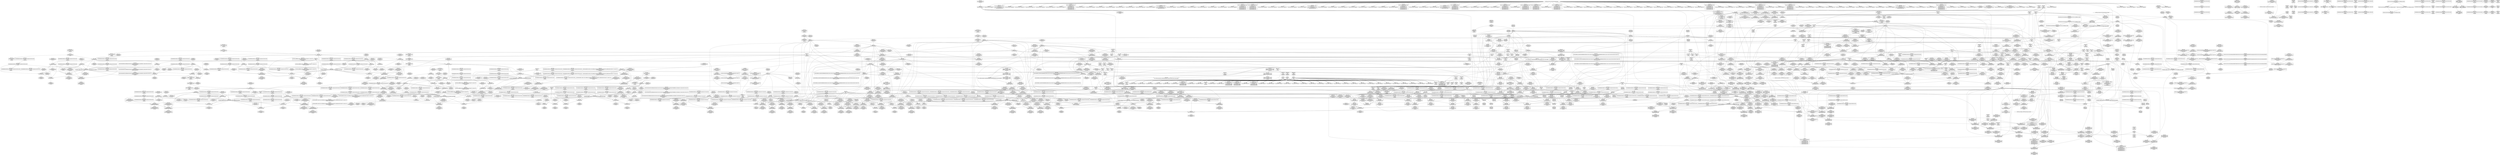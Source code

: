 digraph {
	CE0x511d110 [shape=record,shape=Mrecord,label="{CE0x511d110|GLOBAL:_rcu_lock_release|*Constant*|*SummSink*}"]
	CE0x5120d80 [shape=record,shape=Mrecord,label="{CE0x5120d80|rcu_lock_release:_indirectgoto|*SummSource*}"]
	CE0x5142a00 [shape=record,shape=Mrecord,label="{CE0x5142a00|rcu_read_lock:_tmp|*SummSource*}"]
	CE0x514af40 [shape=record,shape=Mrecord,label="{CE0x514af40|rcu_read_lock:_tmp9|include/linux/rcupdate.h,882}"]
	CE0x5105380 [shape=record,shape=Mrecord,label="{CE0x5105380|8:_%struct.sock*,_:_SCME_38,39_}"]
	CE0x50695a0 [shape=record,shape=Mrecord,label="{CE0x50695a0|28:_i32,_32:_i16,_34:_i8,_:_CMRE_54,55_}"]
	CE0x5104770 [shape=record,shape=Mrecord,label="{CE0x5104770|i64_5|*Constant*|*SummSink*}"]
	CE0x50691d0 [shape=record,shape=Mrecord,label="{CE0x50691d0|task_sid:_do.body}"]
	CE0x50cea70 [shape=record,shape=Mrecord,label="{CE0x50cea70|task_sid:_tmp17|security/selinux/hooks.c,208}"]
	CE0x517cbc0 [shape=record,shape=Mrecord,label="{CE0x517cbc0|__rcu_read_lock:_tmp4|include/linux/rcupdate.h,239}"]
	CE0x5190e40 [shape=record,shape=Mrecord,label="{CE0x5190e40|i64_1|*Constant*}"]
	CE0x51192c0 [shape=record,shape=Mrecord,label="{CE0x51192c0|rcu_lock_acquire:___here|*SummSink*}"]
	CE0x5109d60 [shape=record,shape=Mrecord,label="{CE0x5109d60|task_sid:_tmp22|security/selinux/hooks.c,208|*SummSink*}"]
	CE0x50c1e00 [shape=record,shape=Mrecord,label="{CE0x50c1e00|rcu_read_lock:_entry|*SummSource*}"]
	CE0x51421f0 [shape=record,shape=Mrecord,label="{CE0x51421f0|cred_sid:_tmp5|security/selinux/hooks.c,196|*SummSink*}"]
	CE0x51aa040 [shape=record,shape=Mrecord,label="{CE0x51aa040|i32_1|*Constant*}"]
	CE0x5080500 [shape=record,shape=Mrecord,label="{CE0x5080500|rcu_read_lock:_tmp1|*SummSink*}"]
	CE0x50f8500 [shape=record,shape=Mrecord,label="{CE0x50f8500|sock_has_perm:_type|security/selinux/hooks.c,3972}"]
	CE0x5127fe0 [shape=record,shape=Mrecord,label="{CE0x5127fe0|task_sid:_call3|security/selinux/hooks.c,208}"]
	CE0x506fe40 [shape=record,shape=Mrecord,label="{CE0x506fe40|_call_void_mcount()_#3|*SummSink*}"]
	CE0x5116230 [shape=record,shape=Mrecord,label="{CE0x5116230|i64*_getelementptr_inbounds_(_4_x_i64_,_4_x_i64_*___llvm_gcov_ctr134,_i64_0,_i64_3)|*Constant*|*SummSink*}"]
	CE0x519b6f0 [shape=record,shape=Mrecord,label="{CE0x519b6f0|rcu_lock_release:_tmp2}"]
	CE0x5146770 [shape=record,shape=Mrecord,label="{CE0x5146770|rcu_read_lock:_if.then|*SummSource*}"]
	CE0x50c05a0 [shape=record,shape=Mrecord,label="{CE0x50c05a0|_call_void_mcount()_#3|*SummSink*}"]
	CE0x50af8f0 [shape=record,shape=Mrecord,label="{CE0x50af8f0|__rcu_read_lock:_tmp3|*SummSink*}"]
	CE0x514e450 [shape=record,shape=Mrecord,label="{CE0x514e450|rcu_read_lock:_tmp15|include/linux/rcupdate.h,882}"]
	CE0x513f900 [shape=record,shape=Mrecord,label="{CE0x513f900|GLOBAL:_cred_sid|*Constant*|*SummSource*}"]
	CE0x51242e0 [shape=record,shape=Mrecord,label="{CE0x51242e0|cred_sid:_tmp1|*SummSink*}"]
	CE0x5077f90 [shape=record,shape=Mrecord,label="{CE0x5077f90|28:_i32,_32:_i16,_34:_i8,_:_CMRE_91,92_}"]
	CE0x5074dc0 [shape=record,shape=Mrecord,label="{CE0x5074dc0|8:_%struct.sock*,_:_SCME_27,28_}"]
	CE0x5118110 [shape=record,shape=Mrecord,label="{CE0x5118110|_call_void___preempt_count_add(i32_1)_#10,_!dbg_!27711|include/linux/rcupdate.h,239}"]
	CE0x51c28c0 [shape=record,shape=Mrecord,label="{CE0x51c28c0|i64*_getelementptr_inbounds_(_4_x_i64_,_4_x_i64_*___llvm_gcov_ctr129,_i64_0,_i64_2)|*Constant*|*SummSource*}"]
	CE0x5067000 [shape=record,shape=Mrecord,label="{CE0x5067000|28:_i32,_32:_i16,_34:_i8,_:_CMRE_68,69_}"]
	CE0x507f5f0 [shape=record,shape=Mrecord,label="{CE0x507f5f0|i32_4|*Constant*|*SummSource*}"]
	CE0x513c020 [shape=record,shape=Mrecord,label="{CE0x513c020|task_sid:_tmp26|security/selinux/hooks.c,208}"]
	CE0x50a88e0 [shape=record,shape=Mrecord,label="{CE0x50a88e0|sock_has_perm:_if.end|*SummSink*}"]
	CE0x505e650 [shape=record,shape=Mrecord,label="{CE0x505e650|selinux_socket_accept:_tmp13|security/selinux/hooks.c,4204|*SummSource*}"]
	CE0x51debe0 [shape=record,shape=Mrecord,label="{CE0x51debe0|__preempt_count_add:_tmp3|*SummSink*}"]
	CE0x5104340 [shape=record,shape=Mrecord,label="{CE0x5104340|i64_4|*Constant*|*SummSource*}"]
	CE0x50bed00 [shape=record,shape=Mrecord,label="{CE0x50bed00|GLOBAL:___llvm_gcov_ctr126|Global_var:__llvm_gcov_ctr126|*SummSource*}"]
	CE0x5064ba0 [shape=record,shape=Mrecord,label="{CE0x5064ba0|selinux_socket_accept:_tmp12|security/selinux/hooks.c,4202|*SummSource*}"]
	CE0x51021b0 [shape=record,shape=Mrecord,label="{CE0x51021b0|i64*_getelementptr_inbounds_(_4_x_i64_,_4_x_i64_*___llvm_gcov_ctr133,_i64_0,_i64_2)|*Constant*}"]
	CE0x5136790 [shape=record,shape=Mrecord,label="{CE0x5136790|__preempt_count_sub:_val|Function::__preempt_count_sub&Arg::val::|*SummSource*}"]
	CE0x507c460 [shape=record,shape=Mrecord,label="{CE0x507c460|28:_i32,_32:_i16,_34:_i8,_:_CMRE_79,80_}"]
	CE0x5177280 [shape=record,shape=Mrecord,label="{CE0x5177280|rcu_read_unlock:_tmp13|include/linux/rcupdate.h,933|*SummSource*}"]
	CE0x5084b20 [shape=record,shape=Mrecord,label="{CE0x5084b20|28:_i32,_32:_i16,_34:_i8,_:_CMRE_81,82_}"]
	CE0x5085ab0 [shape=record,shape=Mrecord,label="{CE0x5085ab0|_call_void_rcu_lock_acquire(%struct.lockdep_map*_rcu_lock_map)_#10,_!dbg_!27711|include/linux/rcupdate.h,881|*SummSink*}"]
	CE0x5061e80 [shape=record,shape=Mrecord,label="{CE0x5061e80|_ret_%struct.inode*_%vfs_inode,_!dbg_!27717|include/net/sock.h,1412|*SummSource*}"]
	CE0x5079180 [shape=record,shape=Mrecord,label="{CE0x5079180|28:_i32,_32:_i16,_34:_i8,_:_CMRE_16,17_}"]
	CE0x50be440 [shape=record,shape=Mrecord,label="{CE0x50be440|task_sid:_tmp4|*LoadInst*|security/selinux/hooks.c,208|*SummSink*}"]
	CE0x5148620 [shape=record,shape=Mrecord,label="{CE0x5148620|rcu_read_unlock:_tmp6|include/linux/rcupdate.h,933|*SummSink*}"]
	CE0x513f1f0 [shape=record,shape=Mrecord,label="{CE0x513f1f0|task_sid:_call7|security/selinux/hooks.c,208}"]
	CE0x5138730 [shape=record,shape=Mrecord,label="{CE0x5138730|i8*_getelementptr_inbounds_(_25_x_i8_,_25_x_i8_*_.str3,_i32_0,_i32_0)|*Constant*|*SummSink*}"]
	CE0x512db10 [shape=record,shape=Mrecord,label="{CE0x512db10|rcu_lock_acquire:_map|Function::rcu_lock_acquire&Arg::map::|*SummSource*}"]
	CE0x5147ac0 [shape=record,shape=Mrecord,label="{CE0x5147ac0|rcu_read_unlock:_call|include/linux/rcupdate.h,933|*SummSource*}"]
	CE0x51d12d0 [shape=record,shape=Mrecord,label="{CE0x51d12d0|i64*_getelementptr_inbounds_(_4_x_i64_,_4_x_i64_*___llvm_gcov_ctr134,_i64_0,_i64_0)|*Constant*}"]
	CE0x50a6ea0 [shape=record,shape=Mrecord,label="{CE0x50a6ea0|selinux_socket_accept:_tmp17|security/selinux/hooks.c,4210|*SummSource*}"]
	CE0x506a890 [shape=record,shape=Mrecord,label="{CE0x506a890|sock_has_perm:_task|Function::sock_has_perm&Arg::task::|*SummSink*}"]
	CE0x50687a0 [shape=record,shape=Mrecord,label="{CE0x50687a0|i64*_getelementptr_inbounds_(_6_x_i64_,_6_x_i64_*___llvm_gcov_ctr360,_i64_0,_i64_4)|*Constant*}"]
	CE0x5112150 [shape=record,shape=Mrecord,label="{CE0x5112150|rcu_read_unlock:_tmp3|*SummSource*}"]
	CE0x5056f40 [shape=record,shape=Mrecord,label="{CE0x5056f40|selinux_socket_accept:_sk|security/selinux/hooks.c,4198}"]
	CE0x5111cb0 [shape=record,shape=Mrecord,label="{CE0x5111cb0|__rcu_read_unlock:_tmp3}"]
	CE0x5149230 [shape=record,shape=Mrecord,label="{CE0x5149230|_call_void___preempt_count_sub(i32_1)_#10,_!dbg_!27715|include/linux/rcupdate.h,244|*SummSink*}"]
	CE0x510e230 [shape=record,shape=Mrecord,label="{CE0x510e230|rcu_read_unlock:_do.body}"]
	CE0x50ba970 [shape=record,shape=Mrecord,label="{CE0x50ba970|sock_has_perm:_bb|*SummSource*}"]
	CE0x513e930 [shape=record,shape=Mrecord,label="{CE0x513e930|task_sid:_tmp27|security/selinux/hooks.c,208}"]
	CE0x5067bb0 [shape=record,shape=Mrecord,label="{CE0x5067bb0|selinux_socket_accept:_sid|security/selinux/hooks.c,4206|*SummSink*}"]
	CE0x513add0 [shape=record,shape=Mrecord,label="{CE0x513add0|task_sid:_tmp22|security/selinux/hooks.c,208}"]
	CE0x50a9930 [shape=record,shape=Mrecord,label="{CE0x50a9930|selinux_socket_accept:_retval.0|*SummSource*}"]
	CE0x50bb360 [shape=record,shape=Mrecord,label="{CE0x50bb360|8:_%struct.sock*,_:_SCME_18,20_|*MultipleSource*|security/selinux/hooks.c, 3966|security/selinux/hooks.c,3966|security/selinux/hooks.c,3966}"]
	CE0x5096250 [shape=record,shape=Mrecord,label="{CE0x5096250|sock_has_perm:_perms|Function::sock_has_perm&Arg::perms::|*SummSink*}"]
	CE0x50baf80 [shape=record,shape=Mrecord,label="{CE0x50baf80|i64*_getelementptr_inbounds_(_6_x_i64_,_6_x_i64_*___llvm_gcov_ctr327,_i64_0,_i64_0)|*Constant*|*SummSource*}"]
	CE0x51288f0 [shape=record,shape=Mrecord,label="{CE0x51288f0|GLOBAL:___rcu_read_lock|*Constant*|*SummSource*}"]
	CE0x5052e80 [shape=record,shape=Mrecord,label="{CE0x5052e80|selinux_socket_accept:_if.then|*SummSource*}"]
	CE0x505d9c0 [shape=record,shape=Mrecord,label="{CE0x505d9c0|28:_i32,_32:_i16,_34:_i8,_:_CMRE_32,34_|*MultipleSource*|security/selinux/hooks.c,4202|security/selinux/hooks.c,4202|security/selinux/hooks.c,4204|security/selinux/hooks.c,4204|security/selinux/hooks.c,4205}"]
	CE0x50cc3a0 [shape=record,shape=Mrecord,label="{CE0x50cc3a0|get_current:_tmp2|*SummSink*}"]
	CE0x5135af0 [shape=record,shape=Mrecord,label="{CE0x5135af0|__preempt_count_add:_tmp6|./arch/x86/include/asm/preempt.h,73|*SummSink*}"]
	CE0x5199360 [shape=record,shape=Mrecord,label="{CE0x5199360|__preempt_count_sub:_sub|./arch/x86/include/asm/preempt.h,77|*SummSink*}"]
	CE0x5192d70 [shape=record,shape=Mrecord,label="{CE0x5192d70|__preempt_count_sub:_do.body}"]
	CE0x50542e0 [shape=record,shape=Mrecord,label="{CE0x50542e0|32:_%struct.sock*,_104:_i8*,_:_CRE_40,48_|*MultipleSource*|Function::selinux_socket_accept&Arg::sock::|security/selinux/hooks.c,4198}"]
	CE0x5154680 [shape=record,shape=Mrecord,label="{CE0x5154680|i64*_getelementptr_inbounds_(_11_x_i64_,_11_x_i64_*___llvm_gcov_ctr127,_i64_0,_i64_10)|*Constant*|*SummSink*}"]
	CE0x5149a80 [shape=record,shape=Mrecord,label="{CE0x5149a80|GLOBAL:_rcu_read_lock.__warned|Global_var:rcu_read_lock.__warned|*SummSource*}"]
	CE0x5123fd0 [shape=record,shape=Mrecord,label="{CE0x5123fd0|_call_void_mcount()_#3}"]
	CE0x514b6c0 [shape=record,shape=Mrecord,label="{CE0x514b6c0|rcu_read_lock:_tmp10|include/linux/rcupdate.h,882}"]
	CE0x51068e0 [shape=record,shape=Mrecord,label="{CE0x51068e0|i32_8|*Constant*}"]
	CE0x50b48e0 [shape=record,shape=Mrecord,label="{CE0x50b48e0|SOCK_INODE:_tmp1|*SummSink*}"]
	CE0x51ce4b0 [shape=record,shape=Mrecord,label="{CE0x51ce4b0|i64*_getelementptr_inbounds_(_4_x_i64_,_4_x_i64_*___llvm_gcov_ctr135,_i64_0,_i64_2)|*Constant*|*SummSource*}"]
	CE0x51ab340 [shape=record,shape=Mrecord,label="{CE0x51ab340|i8*_undef|*Constant*}"]
	CE0x5114f70 [shape=record,shape=Mrecord,label="{CE0x5114f70|COLLAPSED:_GCMRE___llvm_gcov_ctr130_internal_global_4_x_i64_zeroinitializer:_elem_0:default:}"]
	CE0x51ecec0 [shape=record,shape=Mrecord,label="{CE0x51ecec0|__preempt_count_sub:_tmp1|*SummSource*}"]
	CE0x50fcf80 [shape=record,shape=Mrecord,label="{CE0x50fcf80|sock_has_perm:_tmp16|security/selinux/hooks.c,3976}"]
	CE0x508b5d0 [shape=record,shape=Mrecord,label="{CE0x508b5d0|SOCK_INODE:_tmp2|*SummSink*}"]
	CE0x5051d40 [shape=record,shape=Mrecord,label="{CE0x5051d40|28:_i32,_32:_i16,_34:_i8,_:_CMRE_98,99_}"]
	CE0x50ff430 [shape=record,shape=Mrecord,label="{CE0x50ff430|avc_has_perm:_tsid|Function::avc_has_perm&Arg::tsid::|*SummSink*}"]
	CE0x513a500 [shape=record,shape=Mrecord,label="{CE0x513a500|task_sid:_tmp20|security/selinux/hooks.c,208|*SummSource*}"]
	CE0x505a4f0 [shape=record,shape=Mrecord,label="{CE0x505a4f0|selinux_socket_accept:_if.end|*SummSource*}"]
	CE0x5177760 [shape=record,shape=Mrecord,label="{CE0x5177760|rcu_read_unlock:_tmp14|include/linux/rcupdate.h,933}"]
	CE0x50bad10 [shape=record,shape=Mrecord,label="{CE0x50bad10|sock_has_perm:_cleanup|*SummSource*}"]
	CE0x5194b50 [shape=record,shape=Mrecord,label="{CE0x5194b50|rcu_lock_acquire:_tmp5|include/linux/rcupdate.h,418|*SummSource*}"]
	CE0x5192f30 [shape=record,shape=Mrecord,label="{CE0x5192f30|__preempt_count_sub:_do.body|*SummSource*}"]
	CE0x50bc3a0 [shape=record,shape=Mrecord,label="{CE0x50bc3a0|SOCK_INODE:_bb|*SummSource*}"]
	CE0x5108ce0 [shape=record,shape=Mrecord,label="{CE0x5108ce0|sock_has_perm:_tmp6|security/selinux/hooks.c,3969|*SummSink*}"]
	CE0x50645e0 [shape=record,shape=Mrecord,label="{CE0x50645e0|28:_i32,_32:_i16,_34:_i8,_:_CMRE_51,52_}"]
	CE0x51c2e10 [shape=record,shape=Mrecord,label="{CE0x51c2e10|__rcu_read_unlock:_tmp7|include/linux/rcupdate.h,245|*SummSource*}"]
	CE0x507ad70 [shape=record,shape=Mrecord,label="{CE0x507ad70|sock_has_perm:_if.then|*SummSink*}"]
	CE0x5073ff0 [shape=record,shape=Mrecord,label="{CE0x5073ff0|selinux_socket_accept:_call3|security/selinux/hooks.c,4204}"]
	CE0x50af830 [shape=record,shape=Mrecord,label="{CE0x50af830|__rcu_read_lock:_tmp3|*SummSource*}"]
	CE0x511b350 [shape=record,shape=Mrecord,label="{CE0x511b350|GLOBAL:___preempt_count_add|*Constant*|*SummSource*}"]
	CE0x51179b0 [shape=record,shape=Mrecord,label="{CE0x51179b0|_call_void_mcount()_#3|*SummSource*}"]
	CE0x505ce30 [shape=record,shape=Mrecord,label="{CE0x505ce30|selinux_socket_accept:_entry|*SummSource*}"]
	CE0x5125a30 [shape=record,shape=Mrecord,label="{CE0x5125a30|rcu_read_lock:_tmp2|*SummSource*}"]
	CE0x5085220 [shape=record,shape=Mrecord,label="{CE0x5085220|task_sid:_real_cred|security/selinux/hooks.c,208|*SummSink*}"]
	CE0x510c0a0 [shape=record,shape=Mrecord,label="{CE0x510c0a0|rcu_read_unlock:_tmp12|include/linux/rcupdate.h,933}"]
	CE0x5074ef0 [shape=record,shape=Mrecord,label="{CE0x5074ef0|selinux_socket_accept:_i_security|security/selinux/hooks.c,4202|*SummSink*}"]
	CE0x5087930 [shape=record,shape=Mrecord,label="{CE0x5087930|get_current:_tmp4|./arch/x86/include/asm/current.h,14|*SummSink*}"]
	CE0x514a900 [shape=record,shape=Mrecord,label="{CE0x514a900|i64_4|*Constant*}"]
	CE0x50fa1e0 [shape=record,shape=Mrecord,label="{CE0x50fa1e0|avc_has_perm:_requested|Function::avc_has_perm&Arg::requested::|*SummSink*}"]
	CE0x50721d0 [shape=record,shape=Mrecord,label="{CE0x50721d0|selinux_socket_accept:_tmp2|*LoadInst*|security/selinux/hooks.c,4198}"]
	CE0x50feed0 [shape=record,shape=Mrecord,label="{CE0x50feed0|avc_has_perm:_ssid|Function::avc_has_perm&Arg::ssid::|*SummSource*}"]
	CE0x508e2d0 [shape=record,shape=Mrecord,label="{CE0x508e2d0|selinux_socket_accept:_tmp11|security/selinux/hooks.c,4202|*SummSink*}"]
	CE0x50c8500 [shape=record,shape=Mrecord,label="{CE0x50c8500|SOCK_INODE:_tmp4|include/net/sock.h,1412|*SummSource*}"]
	CE0x51358e0 [shape=record,shape=Mrecord,label="{CE0x51358e0|_call_void_mcount()_#3}"]
	CE0x50670c0 [shape=record,shape=Mrecord,label="{CE0x50670c0|28:_i32,_32:_i16,_34:_i8,_:_CMRE_69,70_}"]
	CE0x5070990 [shape=record,shape=Mrecord,label="{CE0x5070990|task_sid:_tmp17|security/selinux/hooks.c,208|*SummSource*}"]
	CE0x51cab80 [shape=record,shape=Mrecord,label="{CE0x51cab80|__preempt_count_sub:_tmp4|./arch/x86/include/asm/preempt.h,77|*SummSource*}"]
	CE0x51795b0 [shape=record,shape=Mrecord,label="{CE0x51795b0|i64*_getelementptr_inbounds_(_11_x_i64_,_11_x_i64_*___llvm_gcov_ctr132,_i64_0,_i64_9)|*Constant*|*SummSource*}"]
	CE0x50fd710 [shape=record,shape=Mrecord,label="{CE0x50fd710|sock_has_perm:_sclass|security/selinux/hooks.c,3976|*SummSource*}"]
	CE0x51251a0 [shape=record,shape=Mrecord,label="{CE0x51251a0|rcu_read_unlock:_land.lhs.true2}"]
	CE0x505ae80 [shape=record,shape=Mrecord,label="{CE0x505ae80|selinux_socket_accept:_tmp6|security/selinux/hooks.c,4199|*SummSink*}"]
	CE0x50af670 [shape=record,shape=Mrecord,label="{CE0x50af670|__rcu_read_lock:_tmp2|*SummSink*}"]
	CE0x51a9870 [shape=record,shape=Mrecord,label="{CE0x51a9870|i64*_getelementptr_inbounds_(_4_x_i64_,_4_x_i64_*___llvm_gcov_ctr135,_i64_0,_i64_0)|*Constant*}"]
	CE0x518fcb0 [shape=record,shape=Mrecord,label="{CE0x518fcb0|i64_ptrtoint_(i8*_blockaddress(_rcu_lock_acquire,_%__here)_to_i64)|*Constant*|*SummSink*}"]
	CE0x5136020 [shape=record,shape=Mrecord,label="{CE0x5136020|__rcu_read_unlock:_tmp2|*SummSink*}"]
	CE0x510c1d0 [shape=record,shape=Mrecord,label="{CE0x510c1d0|rcu_read_unlock:_tmp12|include/linux/rcupdate.h,933|*SummSource*}"]
	CE0x50c3a10 [shape=record,shape=Mrecord,label="{CE0x50c3a10|task_sid:_if.end|*SummSource*}"]
	CE0x50afd60 [shape=record,shape=Mrecord,label="{CE0x50afd60|sock_has_perm:_bb|*SummSink*}"]
	CE0x51417d0 [shape=record,shape=Mrecord,label="{CE0x51417d0|rcu_read_lock:_land.lhs.true2}"]
	CE0x5129ab0 [shape=record,shape=Mrecord,label="{CE0x5129ab0|rcu_read_lock:_do.end|*SummSource*}"]
	CE0x5134c50 [shape=record,shape=Mrecord,label="{CE0x5134c50|_call_void_asm_addl_$1,_%gs:$0_,_*m,ri,*m,_dirflag_,_fpsr_,_flags_(i32*___preempt_count,_i32_%sub,_i32*___preempt_count)_#3,_!dbg_!27717,_!srcloc_!27718|./arch/x86/include/asm/preempt.h,77|*SummSink*}"]
	CE0x50864d0 [shape=record,shape=Mrecord,label="{CE0x50864d0|rcu_read_unlock:_tmp}"]
	CE0x5150960 [shape=record,shape=Mrecord,label="{CE0x5150960|i8_1|*Constant*}"]
	CE0x5077720 [shape=record,shape=Mrecord,label="{CE0x5077720|task_sid:_if.then|*SummSource*}"]
	CE0x5100130 [shape=record,shape=Mrecord,label="{CE0x5100130|avc_has_perm:_auditdata|Function::avc_has_perm&Arg::auditdata::|*SummSource*}"]
	CE0x505b790 [shape=record,shape=Mrecord,label="{CE0x505b790|_call_void_mcount()_#3}"]
	CE0x50692c0 [shape=record,shape=Mrecord,label="{CE0x50692c0|task_sid:_do.body|*SummSource*}"]
	CE0x50be5b0 [shape=record,shape=Mrecord,label="{CE0x50be5b0|task_sid:_call|security/selinux/hooks.c,208}"]
	CE0x5192d00 [shape=record,shape=Mrecord,label="{CE0x5192d00|__preempt_count_sub:_bb}"]
	CE0x5073230 [shape=record,shape=Mrecord,label="{CE0x5073230|selinux_socket_accept:_tmp8|security/selinux/hooks.c,4200}"]
	CE0x5057b80 [shape=record,shape=Mrecord,label="{CE0x5057b80|i32_5|*Constant*}"]
	CE0x51d0b00 [shape=record,shape=Mrecord,label="{CE0x51d0b00|i64*_getelementptr_inbounds_(_4_x_i64_,_4_x_i64_*___llvm_gcov_ctr135,_i64_0,_i64_3)|*Constant*|*SummSource*}"]
	CE0x5058e40 [shape=record,shape=Mrecord,label="{CE0x5058e40|selinux_socket_accept:_return|*SummSource*}"]
	CE0x50f7950 [shape=record,shape=Mrecord,label="{CE0x50f7950|sock_has_perm:_tmp13|security/selinux/hooks.c,3972|*SummSink*}"]
	CE0x510f770 [shape=record,shape=Mrecord,label="{CE0x510f770|__preempt_count_add:_entry|*SummSource*}"]
	CE0x5059d60 [shape=record,shape=Mrecord,label="{CE0x5059d60|selinux_socket_accept:_if.end|*SummSink*}"]
	CE0x5072240 [shape=record,shape=Mrecord,label="{CE0x5072240|32:_%struct.sock*,_104:_i8*,_:_CRE_24,32_|*MultipleSource*|Function::selinux_socket_accept&Arg::sock::|security/selinux/hooks.c,4198}"]
	CE0x5145190 [shape=record,shape=Mrecord,label="{CE0x5145190|GLOBAL:___llvm_gcov_ctr132|Global_var:__llvm_gcov_ctr132|*SummSource*}"]
	CE0x506a970 [shape=record,shape=Mrecord,label="{CE0x506a970|sock_has_perm:_sk|Function::sock_has_perm&Arg::sk::}"]
	CE0x51c2bc0 [shape=record,shape=Mrecord,label="{CE0x51c2bc0|__preempt_count_add:_bb}"]
	CE0x506ca00 [shape=record,shape=Mrecord,label="{CE0x506ca00|selinux_socket_accept:_tmp18|security/selinux/hooks.c,4210|*SummSource*}"]
	CE0x518fb50 [shape=record,shape=Mrecord,label="{CE0x518fb50|i64_ptrtoint_(i8*_blockaddress(_rcu_lock_acquire,_%__here)_to_i64)|*Constant*|*SummSource*}"]
	CE0x50ab3a0 [shape=record,shape=Mrecord,label="{CE0x50ab3a0|SOCK_INODE:_tmp3|*SummSink*}"]
	CE0x517cca0 [shape=record,shape=Mrecord,label="{CE0x517cca0|__rcu_read_lock:_tmp4|include/linux/rcupdate.h,239|*SummSink*}"]
	CE0x5072eb0 [shape=record,shape=Mrecord,label="{CE0x5072eb0|task_sid:_call|security/selinux/hooks.c,208|*SummSource*}"]
	CE0x5140f70 [shape=record,shape=Mrecord,label="{CE0x5140f70|rcu_read_unlock:_entry}"]
	CE0x5064900 [shape=record,shape=Mrecord,label="{CE0x5064900|i64*_getelementptr_inbounds_(_2_x_i64_,_2_x_i64_*___llvm_gcov_ctr98,_i64_0,_i64_1)|*Constant*}"]
	CE0x50ce630 [shape=record,shape=Mrecord,label="{CE0x50ce630|task_sid:_tmp16|security/selinux/hooks.c,208}"]
	CE0x5076630 [shape=record,shape=Mrecord,label="{CE0x5076630|selinux_socket_accept:_tmp7|security/selinux/hooks.c,4200|*SummSink*}"]
	CE0x50514b0 [shape=record,shape=Mrecord,label="{CE0x50514b0|selinux_socket_accept:_newsock|Function::selinux_socket_accept&Arg::newsock::}"]
	CE0x51ea250 [shape=record,shape=Mrecord,label="{CE0x51ea250|i64_1|*Constant*}"]
	CE0x50ad150 [shape=record,shape=Mrecord,label="{CE0x50ad150|task_sid:_entry|*SummSink*}"]
	CE0x50c8320 [shape=record,shape=Mrecord,label="{CE0x50c8320|sock_has_perm:_ad|security/selinux/hooks.c, 3965}"]
	CE0x5110880 [shape=record,shape=Mrecord,label="{CE0x5110880|i64*_getelementptr_inbounds_(_4_x_i64_,_4_x_i64_*___llvm_gcov_ctr128,_i64_0,_i64_2)|*Constant*|*SummSink*}"]
	CE0x50f0420 [shape=record,shape=Mrecord,label="{CE0x50f0420|_call_void_rcu_lock_acquire(%struct.lockdep_map*_rcu_lock_map)_#10,_!dbg_!27711|include/linux/rcupdate.h,881}"]
	CE0x50aa220 [shape=record,shape=Mrecord,label="{CE0x50aa220|i64*_getelementptr_inbounds_(_6_x_i64_,_6_x_i64_*___llvm_gcov_ctr360,_i64_0,_i64_5)|*Constant*|*SummSink*}"]
	CE0x50c13e0 [shape=record,shape=Mrecord,label="{CE0x50c13e0|GLOBAL:_rcu_lock_map|Global_var:rcu_lock_map}"]
	CE0x51cdf90 [shape=record,shape=Mrecord,label="{CE0x51cdf90|__preempt_count_sub:_do.end}"]
	CE0x5084590 [shape=record,shape=Mrecord,label="{CE0x5084590|GLOBAL:_lock_acquire|*Constant*|*SummSink*}"]
	CE0x5066d00 [shape=record,shape=Mrecord,label="{CE0x5066d00|28:_i32,_32:_i16,_34:_i8,_:_CMRE_64,65_}"]
	CE0x50f3b20 [shape=record,shape=Mrecord,label="{CE0x50f3b20|sock_has_perm:_tmp10|security/selinux/hooks.c,3969|*SummSink*}"]
	CE0x50ac080 [shape=record,shape=Mrecord,label="{CE0x50ac080|selinux_socket_accept:_sid6|security/selinux/hooks.c,4206|*SummSource*}"]
	CE0x51388f0 [shape=record,shape=Mrecord,label="{CE0x51388f0|GLOBAL:_lockdep_rcu_suspicious|*Constant*}"]
	CE0x50f7870 [shape=record,shape=Mrecord,label="{CE0x50f7870|sock_has_perm:_tmp13|security/selinux/hooks.c,3972}"]
	CE0x5063590 [shape=record,shape=Mrecord,label="{CE0x5063590|28:_i32,_32:_i16,_34:_i8,_:_CMRE_109,110_}"]
	CE0x5074ff0 [shape=record,shape=Mrecord,label="{CE0x5074ff0|selinux_socket_accept:_i_security4|security/selinux/hooks.c,4204|*SummSink*}"]
	CE0x50636d0 [shape=record,shape=Mrecord,label="{CE0x50636d0|28:_i32,_32:_i16,_34:_i8,_:_CMRE_110,111_}"]
	CE0x5177a00 [shape=record,shape=Mrecord,label="{CE0x5177a00|rcu_read_unlock:_tmp14|include/linux/rcupdate.h,933|*SummSink*}"]
	CE0x50bedd0 [shape=record,shape=Mrecord,label="{CE0x50bedd0|task_sid:_tmp8|security/selinux/hooks.c,208}"]
	CE0x514d170 [shape=record,shape=Mrecord,label="{CE0x514d170|rcu_read_unlock:_tobool1|include/linux/rcupdate.h,933}"]
	CE0x50fb0a0 [shape=record,shape=Mrecord,label="{CE0x50fb0a0|sock_has_perm:_u2|security/selinux/hooks.c,3974}"]
	CE0x51486b0 [shape=record,shape=Mrecord,label="{CE0x51486b0|i64_2|*Constant*}"]
	CE0x51355d0 [shape=record,shape=Mrecord,label="{CE0x51355d0|i64*_getelementptr_inbounds_(_4_x_i64_,_4_x_i64_*___llvm_gcov_ctr129,_i64_0,_i64_3)|*Constant*|*SummSink*}"]
	CE0x506a900 [shape=record,shape=Mrecord,label="{CE0x506a900|i32_8192|*Constant*|*SummSource*}"]
	CE0x5117760 [shape=record,shape=Mrecord,label="{CE0x5117760|i64*_getelementptr_inbounds_(_4_x_i64_,_4_x_i64_*___llvm_gcov_ctr129,_i64_0,_i64_3)|*Constant*|*SummSource*}"]
	CE0x51d7300 [shape=record,shape=Mrecord,label="{CE0x51d7300|__preempt_count_sub:_tmp7|./arch/x86/include/asm/preempt.h,78|*SummSource*}"]
	CE0x514d2e0 [shape=record,shape=Mrecord,label="{CE0x514d2e0|rcu_read_unlock:_tobool1|include/linux/rcupdate.h,933|*SummSource*}"]
	CE0x517a540 [shape=record,shape=Mrecord,label="{CE0x517a540|rcu_read_unlock:_tmp20|include/linux/rcupdate.h,933|*SummSink*}"]
	CE0x511a920 [shape=record,shape=Mrecord,label="{CE0x511a920|_call_void_asm_sideeffect_,_memory_,_dirflag_,_fpsr_,_flags_()_#3,_!dbg_!27711,_!srcloc_!27714|include/linux/rcupdate.h,244|*SummSource*}"]
	CE0x518ea40 [shape=record,shape=Mrecord,label="{CE0x518ea40|rcu_lock_release:_tmp3|*SummSink*}"]
	CE0x50a8760 [shape=record,shape=Mrecord,label="{CE0x50a8760|sock_has_perm:_if.end}"]
	CE0x5126e10 [shape=record,shape=Mrecord,label="{CE0x5126e10|GLOBAL:___llvm_gcov_ctr127|Global_var:__llvm_gcov_ctr127}"]
	CE0x513e740 [shape=record,shape=Mrecord,label="{CE0x513e740|task_sid:_tmp26|security/selinux/hooks.c,208|*SummSink*}"]
	CE0x5067f70 [shape=record,shape=Mrecord,label="{CE0x5067f70|28:_i32,_32:_i16,_34:_i8,_:_CMRE_22,23_}"]
	CE0x51536d0 [shape=record,shape=Mrecord,label="{CE0x51536d0|rcu_read_lock:_tmp19|include/linux/rcupdate.h,882|*SummSink*}"]
	CE0x50fc630 [shape=record,shape=Mrecord,label="{CE0x50fc630|sock_has_perm:_sid5|security/selinux/hooks.c,3976}"]
	CE0x50fe000 [shape=record,shape=Mrecord,label="{CE0x50fe000|sock_has_perm:_call6|security/selinux/hooks.c,3976}"]
	CE0x5051210 [shape=record,shape=Mrecord,label="{CE0x5051210|SOCK_INODE:_entry|*SummSource*}"]
	"CONST[source:0(mediator),value:2(dynamic)][purpose:{object}]"
	CE0x5118cd0 [shape=record,shape=Mrecord,label="{CE0x5118cd0|rcu_read_unlock:_call|include/linux/rcupdate.h,933|*SummSink*}"]
	CE0x50cd6a0 [shape=record,shape=Mrecord,label="{CE0x50cd6a0|sock_has_perm:_tmp2|*LoadInst*|security/selinux/hooks.c,3964}"]
	CE0x5059310 [shape=record,shape=Mrecord,label="{CE0x5059310|sock_has_perm:_perms|Function::sock_has_perm&Arg::perms::|*SummSource*}"]
	CE0x50adcb0 [shape=record,shape=Mrecord,label="{CE0x50adcb0|i64*_getelementptr_inbounds_(_6_x_i64_,_6_x_i64_*___llvm_gcov_ctr327,_i64_0,_i64_3)|*Constant*|*SummSink*}"]
	CE0x50d50c0 [shape=record,shape=Mrecord,label="{CE0x50d50c0|cred_sid:_security|security/selinux/hooks.c,196|*SummSink*}"]
	CE0x513b540 [shape=record,shape=Mrecord,label="{CE0x513b540|i64*_getelementptr_inbounds_(_13_x_i64_,_13_x_i64_*___llvm_gcov_ctr126,_i64_0,_i64_11)|*Constant*|*SummSink*}"]
	CE0x50ca860 [shape=record,shape=Mrecord,label="{CE0x50ca860|rcu_read_unlock:_tmp1|*SummSink*}"]
	CE0x5082280 [shape=record,shape=Mrecord,label="{CE0x5082280|selinux_socket_accept:_tmp11|security/selinux/hooks.c,4202}"]
	CE0x50ff2c0 [shape=record,shape=Mrecord,label="{CE0x50ff2c0|avc_has_perm:_tsid|Function::avc_has_perm&Arg::tsid::|*SummSource*}"]
	CE0x5052100 [shape=record,shape=Mrecord,label="{CE0x5052100|28:_i32,_32:_i16,_34:_i8,_:_CMRE_101,102_}"]
	CE0x5109dd0 [shape=record,shape=Mrecord,label="{CE0x5109dd0|task_sid:_tmp24|security/selinux/hooks.c,208|*SummSource*}"]
	CE0x50cdcf0 [shape=record,shape=Mrecord,label="{CE0x50cdcf0|task_sid:_tmp14|security/selinux/hooks.c,208|*SummSource*}"]
	CE0x510ecb0 [shape=record,shape=Mrecord,label="{CE0x510ecb0|i64*_getelementptr_inbounds_(_4_x_i64_,_4_x_i64_*___llvm_gcov_ctr128,_i64_0,_i64_3)|*Constant*|*SummSource*}"]
	CE0x514c9f0 [shape=record,shape=Mrecord,label="{CE0x514c9f0|rcu_read_lock:_call3|include/linux/rcupdate.h,882|*SummSink*}"]
	CE0x51252a0 [shape=record,shape=Mrecord,label="{CE0x51252a0|rcu_read_unlock:_land.lhs.true2|*SummSource*}"]
	CE0x512d770 [shape=record,shape=Mrecord,label="{CE0x512d770|task_sid:_land.lhs.true|*SummSource*}"]
	CE0x5058d90 [shape=record,shape=Mrecord,label="{CE0x5058d90|selinux_socket_accept:_tmp}"]
	CE0x51535f0 [shape=record,shape=Mrecord,label="{CE0x51535f0|rcu_read_lock:_tmp19|include/linux/rcupdate.h,882}"]
	CE0x510d100 [shape=record,shape=Mrecord,label="{CE0x510d100|rcu_read_unlock:_tmp10|include/linux/rcupdate.h,933|*SummSource*}"]
	CE0x50719f0 [shape=record,shape=Mrecord,label="{CE0x50719f0|sock_has_perm:_tmp4|security/selinux/hooks.c,3966|*SummSink*}"]
	CE0x5190eb0 [shape=record,shape=Mrecord,label="{CE0x5190eb0|rcu_lock_release:_tmp1}"]
	CE0x5108d80 [shape=record,shape=Mrecord,label="{CE0x5108d80|sock_has_perm:_tmp7|security/selinux/hooks.c,3969|*SummSource*}"]
	CE0x507acb0 [shape=record,shape=Mrecord,label="{CE0x507acb0|sock_has_perm:_if.then|*SummSource*}"]
	CE0x50cf8d0 [shape=record,shape=Mrecord,label="{CE0x50cf8d0|8:_%struct.sock*,_:_SCME_16,18_|*MultipleSource*|security/selinux/hooks.c, 3966|security/selinux/hooks.c,3966|security/selinux/hooks.c,3966}"]
	CE0x5079b20 [shape=record,shape=Mrecord,label="{CE0x5079b20|selinux_socket_accept:_tmp4|security/selinux/hooks.c,4199|*SummSink*}"]
	CE0x50d5410 [shape=record,shape=Mrecord,label="{CE0x50d5410|cred_sid:_security|security/selinux/hooks.c,196|*SummSource*}"]
	CE0x50ab2e0 [shape=record,shape=Mrecord,label="{CE0x50ab2e0|SOCK_INODE:_tmp3|*SummSource*}"]
	CE0x50ffb90 [shape=record,shape=Mrecord,label="{CE0x50ffb90|avc_has_perm:_requested|Function::avc_has_perm&Arg::requested::}"]
	CE0x51180a0 [shape=record,shape=Mrecord,label="{CE0x51180a0|GLOBAL:___preempt_count_add|*Constant*}"]
	CE0x5075c50 [shape=record,shape=Mrecord,label="{CE0x5075c50|GLOBAL:_SOCK_INODE|*Constant*|*SummSource*}"]
	CE0x5120190 [shape=record,shape=Mrecord,label="{CE0x5120190|__rcu_read_unlock:_bb}"]
	CE0x5137a60 [shape=record,shape=Mrecord,label="{CE0x5137a60|_call_void_lockdep_rcu_suspicious(i8*_getelementptr_inbounds_(_25_x_i8_,_25_x_i8_*_.str3,_i32_0,_i32_0),_i32_208,_i8*_getelementptr_inbounds_(_41_x_i8_,_41_x_i8_*_.str44,_i32_0,_i32_0))_#10,_!dbg_!27732|security/selinux/hooks.c,208}"]
	CE0x50a9d20 [shape=record,shape=Mrecord,label="{CE0x50a9d20|selinux_socket_accept:_tmp16|security/selinux/hooks.c,4206|*SummSink*}"]
	CE0x5137b90 [shape=record,shape=Mrecord,label="{CE0x5137b90|_call_void_lockdep_rcu_suspicious(i8*_getelementptr_inbounds_(_25_x_i8_,_25_x_i8_*_.str3,_i32_0,_i32_0),_i32_208,_i8*_getelementptr_inbounds_(_41_x_i8_,_41_x_i8_*_.str44,_i32_0,_i32_0))_#10,_!dbg_!27732|security/selinux/hooks.c,208|*SummSource*}"]
	CE0x5138660 [shape=record,shape=Mrecord,label="{CE0x5138660|i8*_getelementptr_inbounds_(_25_x_i8_,_25_x_i8_*_.str3,_i32_0,_i32_0)|*Constant*|*SummSource*}"]
	CE0x51d2b60 [shape=record,shape=Mrecord,label="{CE0x51d2b60|__preempt_count_sub:_tmp2|*SummSink*}"]
	CE0x50cc290 [shape=record,shape=Mrecord,label="{CE0x50cc290|i64*_getelementptr_inbounds_(_4_x_i64_,_4_x_i64_*___llvm_gcov_ctr128,_i64_0,_i64_0)|*Constant*|*SummSink*}"]
	CE0x5105e30 [shape=record,shape=Mrecord,label="{CE0x5105e30|8:_%struct.sock*,_:_SCME_47,48_}"]
	CE0x50fab00 [shape=record,shape=Mrecord,label="{CE0x50fab00|sock_has_perm:_u2|security/selinux/hooks.c,3974|*SummSink*}"]
	CE0x514ce80 [shape=record,shape=Mrecord,label="{CE0x514ce80|i64_6|*Constant*}"]
	CE0x50651d0 [shape=record,shape=Mrecord,label="{CE0x50651d0|get_current:_tmp1|*SummSink*}"]
	CE0x50f3090 [shape=record,shape=Mrecord,label="{CE0x50f3090|GLOBAL:_rcu_lock_acquire|*Constant*|*SummSource*}"]
	CE0x5144820 [shape=record,shape=Mrecord,label="{CE0x5144820|i64*_getelementptr_inbounds_(_4_x_i64_,_4_x_i64_*___llvm_gcov_ctr130,_i64_0,_i64_0)|*Constant*|*SummSink*}"]
	CE0x5066430 [shape=record,shape=Mrecord,label="{CE0x5066430|i64_0|*Constant*}"]
	CE0x507bf20 [shape=record,shape=Mrecord,label="{CE0x507bf20|28:_i32,_32:_i16,_34:_i8,_:_CMRE_72,73_}"]
	CE0x5107b20 [shape=record,shape=Mrecord,label="{CE0x5107b20|i64_56|*Constant*|*SummSource*}"]
	CE0x5068e80 [shape=record,shape=Mrecord,label="{CE0x5068e80|i32_8192|*Constant*}"]
	CE0x5137470 [shape=record,shape=Mrecord,label="{CE0x5137470|task_sid:_tmp19|security/selinux/hooks.c,208}"]
	CE0x506f0b0 [shape=record,shape=Mrecord,label="{CE0x506f0b0|get_current:_bb}"]
	CE0x510ea30 [shape=record,shape=Mrecord,label="{CE0x510ea30|rcu_read_unlock:_tmp2|*SummSource*}"]
	CE0x50595d0 [shape=record,shape=Mrecord,label="{CE0x50595d0|selinux_socket_accept:_return}"]
	CE0x50701c0 [shape=record,shape=Mrecord,label="{CE0x50701c0|SOCK_INODE:_tmp|*SummSource*}"]
	CE0x50b50f0 [shape=record,shape=Mrecord,label="{CE0x50b50f0|i64*_getelementptr_inbounds_(_6_x_i64_,_6_x_i64_*___llvm_gcov_ctr327,_i64_0,_i64_0)|*Constant*|*SummSink*}"]
	CE0x51b5830 [shape=record,shape=Mrecord,label="{CE0x51b5830|i64*_getelementptr_inbounds_(_4_x_i64_,_4_x_i64_*___llvm_gcov_ctr133,_i64_0,_i64_3)|*Constant*}"]
	CE0x510bd30 [shape=record,shape=Mrecord,label="{CE0x510bd30|rcu_read_unlock:_tmp11|include/linux/rcupdate.h,933|*SummSource*}"]
	CE0x511f9e0 [shape=record,shape=Mrecord,label="{CE0x511f9e0|rcu_lock_release:_tmp|*SummSource*}"]
	CE0x514ab00 [shape=record,shape=Mrecord,label="{CE0x514ab00|rcu_read_lock:_tobool1|include/linux/rcupdate.h,882|*SummSource*}"]
	CE0x5150620 [shape=record,shape=Mrecord,label="{CE0x5150620|rcu_read_lock:_tmp18|include/linux/rcupdate.h,882|*SummSink*}"]
	CE0x50b9a10 [shape=record,shape=Mrecord,label="{CE0x50b9a10|COLLAPSED:_GCMRE___llvm_gcov_ctr327_internal_global_6_x_i64_zeroinitializer:_elem_0:default:}"]
	CE0x51ab860 [shape=record,shape=Mrecord,label="{CE0x51ab860|__rcu_read_unlock:_do.body|*SummSource*}"]
	CE0x50a77b0 [shape=record,shape=Mrecord,label="{CE0x50a77b0|sock_has_perm:_net|security/selinux/hooks.c, 3966|*SummSink*}"]
	CE0x5179e30 [shape=record,shape=Mrecord,label="{CE0x5179e30|rcu_read_unlock:_tmp19|include/linux/rcupdate.h,933|*SummSource*}"]
	CE0x5138a90 [shape=record,shape=Mrecord,label="{CE0x5138a90|GLOBAL:_lockdep_rcu_suspicious|*Constant*|*SummSink*}"]
	CE0x51d16c0 [shape=record,shape=Mrecord,label="{CE0x51d16c0|i64*_getelementptr_inbounds_(_4_x_i64_,_4_x_i64_*___llvm_gcov_ctr134,_i64_0,_i64_0)|*Constant*|*SummSource*}"]
	CE0x511bed0 [shape=record,shape=Mrecord,label="{CE0x511bed0|rcu_read_unlock:_tmp21|include/linux/rcupdate.h,935|*SummSink*}"]
	CE0x5149bf0 [shape=record,shape=Mrecord,label="{CE0x5149bf0|GLOBAL:_rcu_read_lock.__warned|Global_var:rcu_read_lock.__warned|*SummSink*}"]
	CE0x51910e0 [shape=record,shape=Mrecord,label="{CE0x51910e0|rcu_lock_release:_tmp1|*SummSource*}"]
	CE0x50cde00 [shape=record,shape=Mrecord,label="{CE0x50cde00|task_sid:_tmp14|security/selinux/hooks.c,208|*SummSink*}"]
	CE0x512ca20 [shape=record,shape=Mrecord,label="{CE0x512ca20|rcu_read_lock:_tobool1|include/linux/rcupdate.h,882|*SummSink*}"]
	CE0x5107c20 [shape=record,shape=Mrecord,label="{CE0x5107c20|sock_has_perm:_call|security/selinux/hooks.c,3967}"]
	CE0x506a790 [shape=record,shape=Mrecord,label="{CE0x506a790|rcu_read_lock:_if.end}"]
	CE0x5118730 [shape=record,shape=Mrecord,label="{CE0x5118730|rcu_read_unlock:_land.lhs.true|*SummSource*}"]
	CE0x50f2750 [shape=record,shape=Mrecord,label="{CE0x50f2750|task_sid:_tmp14|security/selinux/hooks.c,208}"]
	CE0x50c3c90 [shape=record,shape=Mrecord,label="{CE0x50c3c90|task_sid:_do.end6|*SummSource*}"]
	CE0x5155490 [shape=record,shape=Mrecord,label="{CE0x5155490|cred_sid:_bb|*SummSource*}"]
	CE0x50ad5e0 [shape=record,shape=Mrecord,label="{CE0x50ad5e0|_ret_i32_%call7,_!dbg_!27749|security/selinux/hooks.c,210}"]
	CE0x51093d0 [shape=record,shape=Mrecord,label="{CE0x51093d0|sock_has_perm:_cmp|security/selinux/hooks.c,3969|*SummSource*}"]
	CE0x50b8d60 [shape=record,shape=Mrecord,label="{CE0x50b8d60|rcu_read_lock:_call|include/linux/rcupdate.h,882}"]
	CE0x51ced80 [shape=record,shape=Mrecord,label="{CE0x51ced80|__preempt_count_sub:_tmp5|./arch/x86/include/asm/preempt.h,77|*SummSink*}"]
	CE0x511af10 [shape=record,shape=Mrecord,label="{CE0x511af10|rcu_read_unlock:_tmp10|include/linux/rcupdate.h,933|*SummSink*}"]
	CE0x50bdc70 [shape=record,shape=Mrecord,label="{CE0x50bdc70|task_sid:_tmp2|*SummSource*}"]
	CE0x50cccb0 [shape=record,shape=Mrecord,label="{CE0x50cccb0|COLLAPSED:_GCMRE_current_task_external_global_%struct.task_struct*:_elem_0:default:}"]
	CE0x50bbde0 [shape=record,shape=Mrecord,label="{CE0x50bbde0|sock_has_perm:_tmp20|security/selinux/hooks.c,3977|*SummSource*}"]
	CE0x50f3880 [shape=record,shape=Mrecord,label="{CE0x50f3880|sock_has_perm:_tmp10|security/selinux/hooks.c,3969}"]
	CE0x513b7a0 [shape=record,shape=Mrecord,label="{CE0x513b7a0|task_sid:_tmp25|security/selinux/hooks.c,208}"]
	CE0x5072550 [shape=record,shape=Mrecord,label="{CE0x5072550|selinux_socket_accept:_call3|security/selinux/hooks.c,4204|*SummSink*}"]
	CE0x505dcb0 [shape=record,shape=Mrecord,label="{CE0x505dcb0|28:_i32,_32:_i16,_34:_i8,_:_CMRE_40,44_|*MultipleSource*|security/selinux/hooks.c,4202|security/selinux/hooks.c,4202|security/selinux/hooks.c,4204|security/selinux/hooks.c,4204|security/selinux/hooks.c,4205}"]
	CE0x5074770 [shape=record,shape=Mrecord,label="{CE0x5074770|8:_%struct.sock*,_:_SCME_20,22_|*MultipleSource*|security/selinux/hooks.c, 3966|security/selinux/hooks.c,3966|security/selinux/hooks.c,3966}"]
	CE0x5102f90 [shape=record,shape=Mrecord,label="{CE0x5102f90|__preempt_count_add:_tmp6|./arch/x86/include/asm/preempt.h,73}"]
	CE0x5115450 [shape=record,shape=Mrecord,label="{CE0x5115450|_call_void_mcount()_#3|*SummSink*}"]
	CE0x5076800 [shape=record,shape=Mrecord,label="{CE0x5076800|selinux_socket_accept:_tmp8|security/selinux/hooks.c,4200|*SummSink*}"]
	CE0x505e9b0 [shape=record,shape=Mrecord,label="{CE0x505e9b0|selinux_socket_accept:_tmp10|security/selinux/hooks.c,4202|*SummSink*}"]
	CE0x511a620 [shape=record,shape=Mrecord,label="{CE0x511a620|__rcu_read_unlock:_tmp5|include/linux/rcupdate.h,244|*SummSource*}"]
	CE0x50c2990 [shape=record,shape=Mrecord,label="{CE0x50c2990|task_sid:_tmp3|*SummSource*}"]
	CE0x5154a80 [shape=record,shape=Mrecord,label="{CE0x5154a80|rcu_read_lock:_tmp22|include/linux/rcupdate.h,884}"]
	CE0x519bf90 [shape=record,shape=Mrecord,label="{CE0x519bf90|__rcu_read_unlock:_tmp4|include/linux/rcupdate.h,244|*SummSink*}"]
	CE0x50fd470 [shape=record,shape=Mrecord,label="{CE0x50fd470|i32_4|*Constant*}"]
	CE0x50c3100 [shape=record,shape=Mrecord,label="{CE0x50c3100|task_sid:_tobool1|security/selinux/hooks.c,208|*SummSink*}"]
	CE0x51515f0 [shape=record,shape=Mrecord,label="{CE0x51515f0|i8*_getelementptr_inbounds_(_25_x_i8_,_25_x_i8_*_.str45,_i32_0,_i32_0)|*Constant*|*SummSink*}"]
	CE0x5120fe0 [shape=record,shape=Mrecord,label="{CE0x5120fe0|i64*_getelementptr_inbounds_(_4_x_i64_,_4_x_i64_*___llvm_gcov_ctr130,_i64_0,_i64_2)|*Constant*|*SummSink*}"]
	CE0x519c880 [shape=record,shape=Mrecord,label="{CE0x519c880|__rcu_read_unlock:_tmp4|include/linux/rcupdate.h,244|*SummSource*}"]
	CE0x5105d00 [shape=record,shape=Mrecord,label="{CE0x5105d00|8:_%struct.sock*,_:_SCME_46,47_}"]
	CE0x5154050 [shape=record,shape=Mrecord,label="{CE0x5154050|rcu_read_lock:_tmp21|include/linux/rcupdate.h,884}"]
	CE0x5191de0 [shape=record,shape=Mrecord,label="{CE0x5191de0|__preempt_count_sub:_tmp3}"]
	CE0x513b940 [shape=record,shape=Mrecord,label="{CE0x513b940|task_sid:_tmp25|security/selinux/hooks.c,208|*SummSource*}"]
	CE0x5190940 [shape=record,shape=Mrecord,label="{CE0x5190940|i64*_getelementptr_inbounds_(_4_x_i64_,_4_x_i64_*___llvm_gcov_ctr133,_i64_0,_i64_0)|*Constant*|*SummSink*}"]
	CE0x50baac0 [shape=record,shape=Mrecord,label="{CE0x50baac0|i32_59|*Constant*|*SummSource*}"]
	CE0x4757090 [shape=record,shape=Mrecord,label="{CE0x4757090|GLOBAL:_sock_has_perm|*Constant*|*SummSource*}"]
	CE0x5120260 [shape=record,shape=Mrecord,label="{CE0x5120260|_call_void_mcount()_#3|*SummSink*}"]
	CE0x6ab27c0 [shape=record,shape=Mrecord,label="{CE0x6ab27c0|selinux_socket_accept:_call1|security/selinux/hooks.c,4198|*SummSource*}"]
	CE0x5070da0 [shape=record,shape=Mrecord,label="{CE0x5070da0|i64*_getelementptr_inbounds_(_13_x_i64_,_13_x_i64_*___llvm_gcov_ctr126,_i64_0,_i64_8)|*Constant*}"]
	CE0x50714a0 [shape=record,shape=Mrecord,label="{CE0x50714a0|task_sid:_tmp18|security/selinux/hooks.c,208|*SummSource*}"]
	CE0x512dcf0 [shape=record,shape=Mrecord,label="{CE0x512dcf0|task_sid:_tmp8|security/selinux/hooks.c,208|*SummSource*}"]
	CE0x514fea0 [shape=record,shape=Mrecord,label="{CE0x514fea0|rcu_read_lock:_tmp17|include/linux/rcupdate.h,882|*SummSink*}"]
	CE0x507c2e0 [shape=record,shape=Mrecord,label="{CE0x507c2e0|28:_i32,_32:_i16,_34:_i8,_:_CMRE_77,78_}"]
	CE0x5147540 [shape=record,shape=Mrecord,label="{CE0x5147540|rcu_read_lock:_do.body}"]
	CE0x5136c30 [shape=record,shape=Mrecord,label="{CE0x5136c30|__preempt_count_sub:_tmp5|./arch/x86/include/asm/preempt.h,77|*SummSource*}"]
	CE0x512ba80 [shape=record,shape=Mrecord,label="{CE0x512ba80|_call_void_mcount()_#3}"]
	CE0x5064140 [shape=record,shape=Mrecord,label="{CE0x5064140|28:_i32,_32:_i16,_34:_i8,_:_CMRE_48,49_}"]
	CE0x51990b0 [shape=record,shape=Mrecord,label="{CE0x51990b0|__preempt_count_sub:_sub|./arch/x86/include/asm/preempt.h,77|*SummSource*}"]
	CE0x51d13d0 [shape=record,shape=Mrecord,label="{CE0x51d13d0|__preempt_count_add:_tmp}"]
	CE0x5078f40 [shape=record,shape=Mrecord,label="{CE0x5078f40|28:_i32,_32:_i16,_34:_i8,_:_CMRE_13,14_}"]
	CE0x519c230 [shape=record,shape=Mrecord,label="{CE0x519c230|rcu_lock_acquire:_bb}"]
	CE0x51949e0 [shape=record,shape=Mrecord,label="{CE0x51949e0|rcu_lock_acquire:_tmp5|include/linux/rcupdate.h,418}"]
	CE0x50be660 [shape=record,shape=Mrecord,label="{CE0x50be660|task_sid:_tmp4|*LoadInst*|security/selinux/hooks.c,208|*SummSource*}"]
	CE0x5110360 [shape=record,shape=Mrecord,label="{CE0x5110360|rcu_lock_acquire:_tmp1|*SummSink*}"]
	CE0x5063cd0 [shape=record,shape=Mrecord,label="{CE0x5063cd0|get_current:_entry}"]
	CE0x5191aa0 [shape=record,shape=Mrecord,label="{CE0x5191aa0|__preempt_count_add:_tmp3}"]
	CE0x51b4f20 [shape=record,shape=Mrecord,label="{CE0x51b4f20|_call_void_lock_release(%struct.lockdep_map*_%map,_i32_1,_i64_ptrtoint_(i8*_blockaddress(_rcu_lock_release,_%__here)_to_i64))_#10,_!dbg_!27716|include/linux/rcupdate.h,423}"]
	CE0x51ac850 [shape=record,shape=Mrecord,label="{CE0x51ac850|__rcu_read_unlock:_tmp|*SummSink*}"]
	CE0x51362f0 [shape=record,shape=Mrecord,label="{CE0x51362f0|__preempt_count_sub:_entry|*SummSource*}"]
	CE0x50fd8d0 [shape=record,shape=Mrecord,label="{CE0x50fd8d0|sock_has_perm:_sclass|security/selinux/hooks.c,3976|*SummSink*}"]
	CE0x5057830 [shape=record,shape=Mrecord,label="{CE0x5057830|selinux_socket_accept:_call|security/selinux/hooks.c,4198|*SummSink*}"]
	CE0x50bbf50 [shape=record,shape=Mrecord,label="{CE0x50bbf50|sock_has_perm:_tmp20|security/selinux/hooks.c,3977|*SummSink*}"]
	CE0x517c860 [shape=record,shape=Mrecord,label="{CE0x517c860|i32_934|*Constant*|*SummSink*}"]
	CE0x5104ff0 [shape=record,shape=Mrecord,label="{CE0x5104ff0|8:_%struct.sock*,_:_SCME_35,36_}"]
	CE0x5141fa0 [shape=record,shape=Mrecord,label="{CE0x5141fa0|_ret_void,_!dbg_!27717|include/linux/rcupdate.h,240|*SummSink*}"]
	CE0x51beb10 [shape=record,shape=Mrecord,label="{CE0x51beb10|i64_1|*Constant*}"]
	CE0x51054b0 [shape=record,shape=Mrecord,label="{CE0x51054b0|8:_%struct.sock*,_:_SCME_39,40_}"]
	CE0x50fef90 [shape=record,shape=Mrecord,label="{CE0x50fef90|avc_has_perm:_ssid|Function::avc_has_perm&Arg::ssid::|*SummSink*}"]
	CE0x5146880 [shape=record,shape=Mrecord,label="{CE0x5146880|rcu_read_lock:_if.then|*SummSink*}"]
	CE0x510fd40 [shape=record,shape=Mrecord,label="{CE0x510fd40|i64*_getelementptr_inbounds_(_11_x_i64_,_11_x_i64_*___llvm_gcov_ctr132,_i64_0,_i64_1)|*Constant*|*SummSource*}"]
	CE0x51aa610 [shape=record,shape=Mrecord,label="{CE0x51aa610|i64_ptrtoint_(i8*_blockaddress(_rcu_lock_release,_%__here)_to_i64)|*Constant*|*SummSink*}"]
	CE0x5084e20 [shape=record,shape=Mrecord,label="{CE0x5084e20|28:_i32,_32:_i16,_34:_i8,_:_CMRE_85,86_}"]
	CE0x5115340 [shape=record,shape=Mrecord,label="{CE0x5115340|_call_void_mcount()_#3|*SummSource*}"]
	CE0x50621c0 [shape=record,shape=Mrecord,label="{CE0x50621c0|i32_10|*Constant*}"]
	CE0x506c690 [shape=record,shape=Mrecord,label="{CE0x506c690|i8_1|*Constant*|*SummSink*}"]
	CE0x5128a80 [shape=record,shape=Mrecord,label="{CE0x5128a80|rcu_read_unlock:_tmp2|*SummSink*}"]
	CE0x5198520 [shape=record,shape=Mrecord,label="{CE0x5198520|i64*_getelementptr_inbounds_(_4_x_i64_,_4_x_i64_*___llvm_gcov_ctr134,_i64_0,_i64_3)|*Constant*}"]
	CE0x5150c00 [shape=record,shape=Mrecord,label="{CE0x5150c00|_call_void_lockdep_rcu_suspicious(i8*_getelementptr_inbounds_(_25_x_i8_,_25_x_i8_*_.str45,_i32_0,_i32_0),_i32_883,_i8*_getelementptr_inbounds_(_42_x_i8_,_42_x_i8_*_.str46,_i32_0,_i32_0))_#10,_!dbg_!27728|include/linux/rcupdate.h,882|*SummSource*}"]
	CE0x51292d0 [shape=record,shape=Mrecord,label="{CE0x51292d0|rcu_read_lock:_tobool|include/linux/rcupdate.h,882|*SummSource*}"]
	CE0x50f9ad0 [shape=record,shape=Mrecord,label="{CE0x50f9ad0|sock_has_perm:_u|security/selinux/hooks.c,3973}"]
	CE0x51d23f0 [shape=record,shape=Mrecord,label="{CE0x51d23f0|GLOBAL:___preempt_count_sub|*Constant*|*SummSink*}"]
	CE0x512f770 [shape=record,shape=Mrecord,label="{CE0x512f770|task_sid:_tobool4|security/selinux/hooks.c,208|*SummSink*}"]
	CE0x5114fe0 [shape=record,shape=Mrecord,label="{CE0x5114fe0|rcu_lock_acquire:_tmp|*SummSource*}"]
	CE0x514f280 [shape=record,shape=Mrecord,label="{CE0x514f280|rcu_read_lock:_tmp16|include/linux/rcupdate.h,882|*SummSource*}"]
	CE0x5070150 [shape=record,shape=Mrecord,label="{CE0x5070150|COLLAPSED:_GCMRE___llvm_gcov_ctr349_internal_global_2_x_i64_zeroinitializer:_elem_0:default:}"]
	CE0x507be10 [shape=record,shape=Mrecord,label="{CE0x507be10|28:_i32,_32:_i16,_34:_i8,_:_CMRE_71,72_}"]
	CE0x51431b0 [shape=record,shape=Mrecord,label="{CE0x51431b0|rcu_read_lock:_tmp5|include/linux/rcupdate.h,882|*SummSource*}"]
	CE0x51164e0 [shape=record,shape=Mrecord,label="{CE0x51164e0|__rcu_read_unlock:_tmp6|include/linux/rcupdate.h,245}"]
	CE0x5146980 [shape=record,shape=Mrecord,label="{CE0x5146980|rcu_read_unlock:_tmp5|include/linux/rcupdate.h,933}"]
	CE0x50bb5f0 [shape=record,shape=Mrecord,label="{CE0x50bb5f0|SOCK_INODE:_tmp1|*SummSource*}"]
	CE0x509aa20 [shape=record,shape=Mrecord,label="{CE0x509aa20|__rcu_read_lock:_tmp1}"]
	CE0x50cc490 [shape=record,shape=Mrecord,label="{CE0x50cc490|get_current:_tmp4|./arch/x86/include/asm/current.h,14}"]
	CE0x5124040 [shape=record,shape=Mrecord,label="{CE0x5124040|_call_void_mcount()_#3|*SummSource*}"]
	CE0x5153ba0 [shape=record,shape=Mrecord,label="{CE0x5153ba0|rcu_read_lock:_tmp20|include/linux/rcupdate.h,882|*SummSource*}"]
	CE0x510da60 [shape=record,shape=Mrecord,label="{CE0x510da60|rcu_read_unlock:_tobool|include/linux/rcupdate.h,933|*SummSink*}"]
	CE0x5078e80 [shape=record,shape=Mrecord,label="{CE0x5078e80|28:_i32,_32:_i16,_34:_i8,_:_CMRE_12,13_}"]
	CE0x507d230 [shape=record,shape=Mrecord,label="{CE0x507d230|28:_i32,_32:_i16,_34:_i8,_:_CMRE_108,109_}"]
	CE0x5065ad0 [shape=record,shape=Mrecord,label="{CE0x5065ad0|i64*_getelementptr_inbounds_(_2_x_i64_,_2_x_i64_*___llvm_gcov_ctr98,_i64_0,_i64_1)|*Constant*|*SummSink*}"]
	CE0x50adef0 [shape=record,shape=Mrecord,label="{CE0x50adef0|sock_has_perm:_sid|security/selinux/hooks.c,3969|*SummSink*}"]
	CE0x5153d10 [shape=record,shape=Mrecord,label="{CE0x5153d10|rcu_read_lock:_tmp20|include/linux/rcupdate.h,882|*SummSink*}"]
	CE0x51439e0 [shape=record,shape=Mrecord,label="{CE0x51439e0|i64*_getelementptr_inbounds_(_11_x_i64_,_11_x_i64_*___llvm_gcov_ctr127,_i64_0,_i64_0)|*Constant*}"]
	CE0x50bef80 [shape=record,shape=Mrecord,label="{CE0x50bef80|_call_void___rcu_read_lock()_#10,_!dbg_!27710|include/linux/rcupdate.h,879}"]
	CE0x5051ac0 [shape=record,shape=Mrecord,label="{CE0x5051ac0|28:_i32,_32:_i16,_34:_i8,_:_CMRE_96,97_}"]
	CE0x5125210 [shape=record,shape=Mrecord,label="{CE0x5125210|rcu_read_unlock:_land.lhs.true2|*SummSink*}"]
	CE0x511a8b0 [shape=record,shape=Mrecord,label="{CE0x511a8b0|_call_void___preempt_count_sub(i32_1)_#10,_!dbg_!27715|include/linux/rcupdate.h,244|*SummSource*}"]
	CE0x50ca560 [shape=record,shape=Mrecord,label="{CE0x50ca560|rcu_read_unlock:_tmp1}"]
	CE0x50fe500 [shape=record,shape=Mrecord,label="{CE0x50fe500|i32_(i32,_i32,_i16,_i32,_%struct.common_audit_data*)*_bitcast_(i32_(i32,_i32,_i16,_i32,_%struct.common_audit_data.495*)*_avc_has_perm_to_i32_(i32,_i32,_i16,_i32,_%struct.common_audit_data*)*)|*Constant*}"]
	CE0x50546a0 [shape=record,shape=Mrecord,label="{CE0x50546a0|selinux_socket_accept:_bb|*SummSink*}"]
	CE0x50ffd00 [shape=record,shape=Mrecord,label="{CE0x50ffd00|avc_has_perm:_requested|Function::avc_has_perm&Arg::requested::|*SummSource*}"]
	CE0x5074c80 [shape=record,shape=Mrecord,label="{CE0x5074c80|8:_%struct.sock*,_:_SCME_26,27_}"]
	CE0x5113cc0 [shape=record,shape=Mrecord,label="{CE0x5113cc0|rcu_read_unlock:_do.end}"]
	CE0x50c2210 [shape=record,shape=Mrecord,label="{CE0x50c2210|_call_void___rcu_read_lock()_#10,_!dbg_!27710|include/linux/rcupdate.h,879|*SummSource*}"]
	CE0x51a72f0 [shape=record,shape=Mrecord,label="{CE0x51a72f0|i64*_getelementptr_inbounds_(_4_x_i64_,_4_x_i64_*___llvm_gcov_ctr134,_i64_0,_i64_1)|*Constant*}"]
	CE0x51cd000 [shape=record,shape=Mrecord,label="{CE0x51cd000|i64*_getelementptr_inbounds_(_4_x_i64_,_4_x_i64_*___llvm_gcov_ctr135,_i64_0,_i64_0)|*Constant*|*SummSink*}"]
	CE0x5052b10 [shape=record,shape=Mrecord,label="{CE0x5052b10|32:_%struct.sock*,_104:_i8*,_:_CRE_0,4_|*MultipleSource*|Function::selinux_socket_accept&Arg::sock::|security/selinux/hooks.c,4198}"]
	CE0x5091850 [shape=record,shape=Mrecord,label="{CE0x5091850|i64_2|*Constant*}"]
	CE0x51b5210 [shape=record,shape=Mrecord,label="{CE0x51b5210|rcu_lock_release:_tmp5|include/linux/rcupdate.h,423|*SummSource*}"]
	CE0x5142400 [shape=record,shape=Mrecord,label="{CE0x5142400|cred_sid:_sid|security/selinux/hooks.c,197|*SummSink*}"]
	CE0x5192370 [shape=record,shape=Mrecord,label="{CE0x5192370|i64*_getelementptr_inbounds_(_4_x_i64_,_4_x_i64_*___llvm_gcov_ctr129,_i64_0,_i64_0)|*Constant*|*SummSource*}"]
	CE0x51c2060 [shape=record,shape=Mrecord,label="{CE0x51c2060|void_(i32*,_i32,_i32*)*_asm_addl_$1,_%gs:$0_,_*m,ri,*m,_dirflag_,_fpsr_,_flags_|*SummSource*}"]
	CE0x51ea1e0 [shape=record,shape=Mrecord,label="{CE0x51ea1e0|i64*_getelementptr_inbounds_(_4_x_i64_,_4_x_i64_*___llvm_gcov_ctr135,_i64_0,_i64_1)|*Constant*|*SummSink*}"]
	CE0x5075a10 [shape=record,shape=Mrecord,label="{CE0x5075a10|sock_has_perm:_task|Function::sock_has_perm&Arg::task::|*SummSource*}"]
	CE0x50f17c0 [shape=record,shape=Mrecord,label="{CE0x50f17c0|task_sid:_do.end}"]
	CE0x5144d80 [shape=record,shape=Mrecord,label="{CE0x5144d80|_call_void_asm_sideeffect_,_memory_,_dirflag_,_fpsr_,_flags_()_#3,_!dbg_!27714,_!srcloc_!27715|include/linux/rcupdate.h,239|*SummSource*}"]
	CE0x50f7fb0 [shape=record,shape=Mrecord,label="{CE0x50f7fb0|sock_has_perm:_tmp14|security/selinux/hooks.c,3972}"]
	CE0x5069f80 [shape=record,shape=Mrecord,label="{CE0x5069f80|sock_has_perm:_net|security/selinux/hooks.c, 3966|*SummSource*}"]
	CE0x50655f0 [shape=record,shape=Mrecord,label="{CE0x50655f0|get_current:_tmp1|*SummSource*}"]
	CE0x5058fa0 [shape=record,shape=Mrecord,label="{CE0x5058fa0|sock_has_perm:_entry|*SummSource*}"]
	CE0x5145530 [shape=record,shape=Mrecord,label="{CE0x5145530|rcu_read_lock:_tmp6|include/linux/rcupdate.h,882|*SummSink*}"]
	CE0x5123d50 [shape=record,shape=Mrecord,label="{CE0x5123d50|task_sid:_tmp3|*SummSink*}"]
	CE0x50f1d30 [shape=record,shape=Mrecord,label="{CE0x50f1d30|rcu_read_lock:_call|include/linux/rcupdate.h,882|*SummSink*}"]
	CE0x5144890 [shape=record,shape=Mrecord,label="{CE0x5144890|rcu_lock_acquire:___here}"]
	CE0x5114860 [shape=record,shape=Mrecord,label="{CE0x5114860|rcu_lock_release:___here|*SummSink*}"]
	CE0x5104ec0 [shape=record,shape=Mrecord,label="{CE0x5104ec0|8:_%struct.sock*,_:_SCME_34,35_}"]
	CE0x50974c0 [shape=record,shape=Mrecord,label="{CE0x50974c0|i32_8192|*Constant*|*SummSink*}"]
	CE0x5192a40 [shape=record,shape=Mrecord,label="{CE0x5192a40|_call_void_mcount()_#3|*SummSource*}"]
	CE0x5125540 [shape=record,shape=Mrecord,label="{CE0x5125540|rcu_read_unlock:_do.body|*SummSink*}"]
	CE0x51e9d20 [shape=record,shape=Mrecord,label="{CE0x51e9d20|__preempt_count_sub:_tmp1}"]
	CE0x506c510 [shape=record,shape=Mrecord,label="{CE0x506c510|selinux_socket_accept:_retval.0}"]
	CE0x505b230 [shape=record,shape=Mrecord,label="{CE0x505b230|SOCK_INODE:_tmp5|include/net/sock.h,1412|*SummSource*}"]
	CE0x505c8b0 [shape=record,shape=Mrecord,label="{CE0x505c8b0|i32_0|*Constant*|*SummSource*}"]
	CE0x50ce280 [shape=record,shape=Mrecord,label="{CE0x50ce280|task_sid:_tmp15|security/selinux/hooks.c,208|*SummSource*}"]
	CE0x512a1c0 [shape=record,shape=Mrecord,label="{CE0x512a1c0|cred_sid:_tmp6|security/selinux/hooks.c,197|*SummSource*}"]
	CE0x5051e80 [shape=record,shape=Mrecord,label="{CE0x5051e80|28:_i32,_32:_i16,_34:_i8,_:_CMRE_99,100_}"]
	CE0x512a480 [shape=record,shape=Mrecord,label="{CE0x512a480|task_sid:_tmp|*SummSource*}"]
	CE0x51023e0 [shape=record,shape=Mrecord,label="{CE0x51023e0|rcu_lock_release:_tmp3|*SummSource*}"]
	CE0x5152680 [shape=record,shape=Mrecord,label="{CE0x5152680|i8*_getelementptr_inbounds_(_42_x_i8_,_42_x_i8_*_.str46,_i32_0,_i32_0)|*Constant*|*SummSink*}"]
	CE0x510dc70 [shape=record,shape=Mrecord,label="{CE0x510dc70|rcu_read_unlock:_tmp4|include/linux/rcupdate.h,933|*SummSink*}"]
	CE0x51d2ff0 [shape=record,shape=Mrecord,label="{CE0x51d2ff0|i64*_getelementptr_inbounds_(_4_x_i64_,_4_x_i64_*___llvm_gcov_ctr135,_i64_0,_i64_2)|*Constant*}"]
	CE0x511e8f0 [shape=record,shape=Mrecord,label="{CE0x511e8f0|__rcu_read_unlock:_entry}"]
	CE0x5086a80 [shape=record,shape=Mrecord,label="{CE0x5086a80|i32_77|*Constant*|*SummSink*}"]
	CE0x517bbc0 [shape=record,shape=Mrecord,label="{CE0x517bbc0|_call_void_lockdep_rcu_suspicious(i8*_getelementptr_inbounds_(_25_x_i8_,_25_x_i8_*_.str45,_i32_0,_i32_0),_i32_934,_i8*_getelementptr_inbounds_(_44_x_i8_,_44_x_i8_*_.str47,_i32_0,_i32_0))_#10,_!dbg_!27726|include/linux/rcupdate.h,933|*SummSink*}"]
	CE0x507bc80 [shape=record,shape=Mrecord,label="{CE0x507bc80|selinux_socket_accept:_tmp4|security/selinux/hooks.c,4199}"]
	CE0x50c1c10 [shape=record,shape=Mrecord,label="{CE0x50c1c10|cred_sid:_tmp2|*SummSink*}"]
	CE0x5175d90 [shape=record,shape=Mrecord,label="{CE0x5175d90|i64*_getelementptr_inbounds_(_4_x_i64_,_4_x_i64_*___llvm_gcov_ctr133,_i64_0,_i64_0)|*Constant*|*SummSource*}"]
	CE0x5126f80 [shape=record,shape=Mrecord,label="{CE0x5126f80|GLOBAL:___llvm_gcov_ctr127|Global_var:__llvm_gcov_ctr127|*SummSource*}"]
	CE0x514da90 [shape=record,shape=Mrecord,label="{CE0x514da90|rcu_read_lock:_tmp13|include/linux/rcupdate.h,882|*SummSource*}"]
	CE0x513a6e0 [shape=record,shape=Mrecord,label="{CE0x513a6e0|task_sid:_tmp22|security/selinux/hooks.c,208|*SummSource*}"]
	CE0x50bdc00 [shape=record,shape=Mrecord,label="{CE0x50bdc00|task_sid:_tmp2}"]
	CE0x511df20 [shape=record,shape=Mrecord,label="{CE0x511df20|_ret_void,_!dbg_!27717|include/linux/rcupdate.h,424|*SummSource*}"]
	CE0x513a490 [shape=record,shape=Mrecord,label="{CE0x513a490|task_sid:_tmp20|security/selinux/hooks.c,208}"]
	CE0x506e370 [shape=record,shape=Mrecord,label="{CE0x506e370|selinux_socket_accept:_tmp15|security/selinux/hooks.c,4205}"]
	CE0x505db10 [shape=record,shape=Mrecord,label="{CE0x505db10|28:_i32,_32:_i16,_34:_i8,_:_CMRE_34,35_|*MultipleSource*|security/selinux/hooks.c,4202|security/selinux/hooks.c,4202|security/selinux/hooks.c,4204|security/selinux/hooks.c,4204|security/selinux/hooks.c,4205}"]
	CE0x513ead0 [shape=record,shape=Mrecord,label="{CE0x513ead0|task_sid:_tmp27|security/selinux/hooks.c,208|*SummSource*}"]
	CE0x5139310 [shape=record,shape=Mrecord,label="{CE0x5139310|i32_208|*Constant*|*SummSink*}"]
	CE0x5100980 [shape=record,shape=Mrecord,label="{CE0x5100980|sock_has_perm:_retval.0|*SummSource*}"]
	CE0x51bef30 [shape=record,shape=Mrecord,label="{CE0x51bef30|i64*_getelementptr_inbounds_(_4_x_i64_,_4_x_i64_*___llvm_gcov_ctr135,_i64_0,_i64_3)|*Constant*}"]
	CE0x5107d40 [shape=record,shape=Mrecord,label="{CE0x5107d40|sock_has_perm:_call|security/selinux/hooks.c,3967|*SummSource*}"]
	CE0x5142660 [shape=record,shape=Mrecord,label="{CE0x5142660|rcu_read_lock:_if.end|*SummSink*}"]
	CE0x5081a70 [shape=record,shape=Mrecord,label="{CE0x5081a70|i8_0|*Constant*|*SummSource*}"]
	CE0x50ab270 [shape=record,shape=Mrecord,label="{CE0x50ab270|sock_has_perm:_net|security/selinux/hooks.c, 3966}"]
	CE0x51061c0 [shape=record,shape=Mrecord,label="{CE0x51061c0|8:_%struct.sock*,_:_SCME_50,51_}"]
	CE0x5139580 [shape=record,shape=Mrecord,label="{CE0x5139580|i8*_getelementptr_inbounds_(_41_x_i8_,_41_x_i8_*_.str44,_i32_0,_i32_0)|*Constant*}"]
	CE0x50aa9a0 [shape=record,shape=Mrecord,label="{CE0x50aa9a0|GLOBAL:_current_task|Global_var:current_task}"]
	CE0x513f480 [shape=record,shape=Mrecord,label="{CE0x513f480|task_sid:_call7|security/selinux/hooks.c,208|*SummSink*}"]
	CE0x518e020 [shape=record,shape=Mrecord,label="{CE0x518e020|rcu_lock_release:_bb|*SummSink*}"]
	CE0x5136b10 [shape=record,shape=Mrecord,label="{CE0x5136b10|__preempt_count_sub:_tmp5|./arch/x86/include/asm/preempt.h,77}"]
	CE0x518ed50 [shape=record,shape=Mrecord,label="{CE0x518ed50|_call_void_mcount()_#3|*SummSource*}"]
	CE0x5068880 [shape=record,shape=Mrecord,label="{CE0x5068880|i64*_getelementptr_inbounds_(_6_x_i64_,_6_x_i64_*___llvm_gcov_ctr360,_i64_0,_i64_4)|*Constant*|*SummSource*}"]
	CE0x5145c90 [shape=record,shape=Mrecord,label="{CE0x5145c90|rcu_read_unlock:_tobool|include/linux/rcupdate.h,933}"]
	CE0x505ede0 [shape=record,shape=Mrecord,label="{CE0x505ede0|sock_has_perm:_sk_security|security/selinux/hooks.c,3964}"]
	CE0x5117b00 [shape=record,shape=Mrecord,label="{CE0x5117b00|_call_void_mcount()_#3|*SummSink*}"]
	CE0x510cc80 [shape=record,shape=Mrecord,label="{CE0x510cc80|rcu_lock_acquire:_indirectgoto|*SummSource*}"]
	CE0x50907d0 [shape=record,shape=Mrecord,label="{CE0x50907d0|selinux_socket_accept:_tmp3|security/selinux/hooks.c,4199|*SummSink*}"]
	CE0x5149900 [shape=record,shape=Mrecord,label="{CE0x5149900|GLOBAL:_rcu_read_lock.__warned|Global_var:rcu_read_lock.__warned}"]
	CE0x507ce00 [shape=record,shape=Mrecord,label="{CE0x507ce00|28:_i32,_32:_i16,_34:_i8,_:_CMRE_104,105_}"]
	CE0x510d420 [shape=record,shape=Mrecord,label="{CE0x510d420|rcu_read_unlock:_tmp11|include/linux/rcupdate.h,933}"]
	CE0x5067eb0 [shape=record,shape=Mrecord,label="{CE0x5067eb0|28:_i32,_32:_i16,_34:_i8,_:_CMRE_21,22_}"]
	CE0x507d080 [shape=record,shape=Mrecord,label="{CE0x507d080|28:_i32,_32:_i16,_34:_i8,_:_CMRE_106,107_}"]
	CE0x511d5d0 [shape=record,shape=Mrecord,label="{CE0x511d5d0|_ret_void,_!dbg_!27717|include/linux/rcupdate.h,424|*SummSink*}"]
	CE0x5057410 [shape=record,shape=Mrecord,label="{CE0x5057410|i64_1|*Constant*|*SummSource*}"]
	CE0x50f65c0 [shape=record,shape=Mrecord,label="{CE0x50f65c0|sock_has_perm:_tmp11|security/selinux/hooks.c,3970}"]
	CE0x50a7890 [shape=record,shape=Mrecord,label="{CE0x50a7890|sock_has_perm:_tmp1|*SummSource*}"]
	CE0x514ad50 [shape=record,shape=Mrecord,label="{CE0x514ad50|rcu_read_lock:_tmp9|include/linux/rcupdate.h,882|*SummSource*}"]
	CE0x51abda0 [shape=record,shape=Mrecord,label="{CE0x51abda0|__rcu_read_unlock:_tmp1|*SummSource*}"]
	CE0x5105aa0 [shape=record,shape=Mrecord,label="{CE0x5105aa0|8:_%struct.sock*,_:_SCME_44,45_}"]
	CE0x51e9a80 [shape=record,shape=Mrecord,label="{CE0x51e9a80|__preempt_count_add:_tmp4|./arch/x86/include/asm/preempt.h,72|*SummSink*}"]
	CE0x5064490 [shape=record,shape=Mrecord,label="{CE0x5064490|28:_i32,_32:_i16,_34:_i8,_:_CMRE_50,51_}"]
	CE0x5078350 [shape=record,shape=Mrecord,label="{CE0x5078350|28:_i32,_32:_i16,_34:_i8,_:_CMRE_94,95_}"]
	CE0x5064040 [shape=record,shape=Mrecord,label="{CE0x5064040|selinux_socket_accept:_tmp5|security/selinux/hooks.c,4199|*SummSource*}"]
	CE0x5072ab0 [shape=record,shape=Mrecord,label="{CE0x5072ab0|selinux_socket_accept:_sock|Function::selinux_socket_accept&Arg::sock::|*SummSink*}"]
	CE0x518e2d0 [shape=record,shape=Mrecord,label="{CE0x518e2d0|GLOBAL:___preempt_count_sub|*Constant*}"]
	CE0x5134650 [shape=record,shape=Mrecord,label="{CE0x5134650|__preempt_count_sub:_sub|./arch/x86/include/asm/preempt.h,77}"]
	CE0x514a260 [shape=record,shape=Mrecord,label="{CE0x514a260|0:_i8,_:_GCMR_rcu_read_lock.__warned_internal_global_i8_0,_section_.data.unlikely_,_align_1:_elem_0:default:}"]
	CE0x5128c30 [shape=record,shape=Mrecord,label="{CE0x5128c30|rcu_read_unlock:_call|include/linux/rcupdate.h,933}"]
	CE0x5146210 [shape=record,shape=Mrecord,label="{CE0x5146210|rcu_read_lock:_land.lhs.true|*SummSink*}"]
	CE0x510fcd0 [shape=record,shape=Mrecord,label="{CE0x510fcd0|i64*_getelementptr_inbounds_(_11_x_i64_,_11_x_i64_*___llvm_gcov_ctr132,_i64_0,_i64_1)|*Constant*}"]
	CE0x51ad730 [shape=record,shape=Mrecord,label="{CE0x51ad730|GLOBAL:___preempt_count|Global_var:__preempt_count|*SummSink*}"]
	CE0x50b8be0 [shape=record,shape=Mrecord,label="{CE0x50b8be0|rcu_lock_acquire:_map|Function::rcu_lock_acquire&Arg::map::|*SummSink*}"]
	CE0x5198ee0 [shape=record,shape=Mrecord,label="{CE0x5198ee0|i64*_getelementptr_inbounds_(_4_x_i64_,_4_x_i64_*___llvm_gcov_ctr129,_i64_0,_i64_1)|*Constant*}"]
	CE0x505b980 [shape=record,shape=Mrecord,label="{CE0x505b980|SOCK_INODE:_vfs_inode|include/net/sock.h,1412}"]
	CE0x6ab2830 [shape=record,shape=Mrecord,label="{CE0x6ab2830|selinux_socket_accept:_call1|security/selinux/hooks.c,4198}"]
	CE0x51ab550 [shape=record,shape=Mrecord,label="{CE0x51ab550|__rcu_read_unlock:_do.body}"]
	CE0x512cd40 [shape=record,shape=Mrecord,label="{CE0x512cd40|task_sid:_tmp9|security/selinux/hooks.c,208}"]
	CE0x519b760 [shape=record,shape=Mrecord,label="{CE0x519b760|rcu_lock_release:_tmp2|*SummSource*}"]
	CE0x5193330 [shape=record,shape=Mrecord,label="{CE0x5193330|__preempt_count_add:_tmp1}"]
	CE0x5149630 [shape=record,shape=Mrecord,label="{CE0x5149630|__rcu_read_lock:_tmp7|include/linux/rcupdate.h,240|*SummSource*}"]
	CE0x5104a00 [shape=record,shape=Mrecord,label="{CE0x5104a00|8:_%struct.sock*,_:_SCME_30,31_}"]
	CE0x50aa3b0 [shape=record,shape=Mrecord,label="{CE0x50aa3b0|i64*_getelementptr_inbounds_(_2_x_i64_,_2_x_i64_*___llvm_gcov_ctr98,_i64_0,_i64_0)|*Constant*|*SummSink*}"]
	CE0x512dd80 [shape=record,shape=Mrecord,label="{CE0x512dd80|GLOBAL:_task_sid.__warned|Global_var:task_sid.__warned}"]
	CE0x5190300 [shape=record,shape=Mrecord,label="{CE0x5190300|i64*_getelementptr_inbounds_(_4_x_i64_,_4_x_i64_*___llvm_gcov_ctr130,_i64_0,_i64_3)|*Constant*|*SummSource*}"]
	CE0x50c3bf0 [shape=record,shape=Mrecord,label="{CE0x50c3bf0|task_sid:_do.end6}"]
	CE0x5140e30 [shape=record,shape=Mrecord,label="{CE0x5140e30|rcu_read_unlock:_entry|*SummSource*}"]
	CE0x50c8090 [shape=record,shape=Mrecord,label="{CE0x50c8090|i32_1|*Constant*|*SummSource*}"]
	CE0x50a6e30 [shape=record,shape=Mrecord,label="{CE0x50a6e30|selinux_socket_accept:_tmp17|security/selinux/hooks.c,4210}"]
	CE0x50ff700 [shape=record,shape=Mrecord,label="{CE0x50ff700|avc_has_perm:_tclass|Function::avc_has_perm&Arg::tclass::|*SummSource*}"]
	CE0x50fba70 [shape=record,shape=Mrecord,label="{CE0x50fba70|sock_has_perm:_tmp15|security/selinux/hooks.c,3974}"]
	CE0x5066c40 [shape=record,shape=Mrecord,label="{CE0x5066c40|28:_i32,_32:_i16,_34:_i8,_:_CMRE_63,64_}"]
	CE0x5075b50 [shape=record,shape=Mrecord,label="{CE0x5075b50|SOCK_INODE:_socket|Function::SOCK_INODE&Arg::socket::}"]
	CE0x5103000 [shape=record,shape=Mrecord,label="{CE0x5103000|__preempt_count_add:_tmp6|./arch/x86/include/asm/preempt.h,73|*SummSource*}"]
	CE0x51ea2f0 [shape=record,shape=Mrecord,label="{CE0x51ea2f0|i64*_getelementptr_inbounds_(_4_x_i64_,_4_x_i64_*___llvm_gcov_ctr129,_i64_0,_i64_0)|*Constant*|*SummSink*}"]
	CE0x511f900 [shape=record,shape=Mrecord,label="{CE0x511f900|rcu_lock_release:_tmp}"]
	CE0x50c1600 [shape=record,shape=Mrecord,label="{CE0x50c1600|i64*_getelementptr_inbounds_(_13_x_i64_,_13_x_i64_*___llvm_gcov_ctr126,_i64_0,_i64_1)|*Constant*}"]
	CE0x51097b0 [shape=record,shape=Mrecord,label="{CE0x51097b0|sock_has_perm:_tmp7|security/selinux/hooks.c,3969}"]
	CE0x5103580 [shape=record,shape=Mrecord,label="{CE0x5103580|_call_void_mcount()_#3|*SummSink*}"]
	CE0x5094fb0 [shape=record,shape=Mrecord,label="{CE0x5094fb0|_ret_i32_%retval.0,_!dbg_!27740|security/selinux/hooks.c,3977|*SummSource*}"]
	CE0x5191150 [shape=record,shape=Mrecord,label="{CE0x5191150|i64*_getelementptr_inbounds_(_4_x_i64_,_4_x_i64_*___llvm_gcov_ctr130,_i64_0,_i64_0)|*Constant*}"]
	CE0x5057990 [shape=record,shape=Mrecord,label="{CE0x5057990|selinux_socket_accept:_if.end}"]
	CE0x5127ba0 [shape=record,shape=Mrecord,label="{CE0x5127ba0|task_sid:_tmp13|security/selinux/hooks.c,208|*SummSource*}"]
	CE0x5125ed0 [shape=record,shape=Mrecord,label="{CE0x5125ed0|i64_1|*Constant*}"]
	CE0x506d730 [shape=record,shape=Mrecord,label="{CE0x506d730|28:_i32,_32:_i16,_34:_i8,_:_CMRE_160,168_|*MultipleSource*|security/selinux/hooks.c,4202|security/selinux/hooks.c,4202|security/selinux/hooks.c,4204|security/selinux/hooks.c,4204|security/selinux/hooks.c,4205}"]
	CE0x5064e30 [shape=record,shape=Mrecord,label="{CE0x5064e30|i64_1|*Constant*|*SummSink*}"]
	CE0x511e720 [shape=record,shape=Mrecord,label="{CE0x511e720|GLOBAL:___rcu_read_unlock|*Constant*|*SummSink*}"]
	CE0x5121240 [shape=record,shape=Mrecord,label="{CE0x5121240|rcu_lock_acquire:_tmp4|include/linux/rcupdate.h,418}"]
	CE0x512cc40 [shape=record,shape=Mrecord,label="{CE0x512cc40|task_sid:_tmp7|security/selinux/hooks.c,208|*SummSink*}"]
	CE0x5090640 [shape=record,shape=Mrecord,label="{CE0x5090640|selinux_socket_accept:_tmp3|security/selinux/hooks.c,4199}"]
	CE0x5105710 [shape=record,shape=Mrecord,label="{CE0x5105710|8:_%struct.sock*,_:_SCME_41,42_}"]
	CE0x517a3d0 [shape=record,shape=Mrecord,label="{CE0x517a3d0|rcu_read_unlock:_tmp20|include/linux/rcupdate.h,933|*SummSource*}"]
	CE0x5153840 [shape=record,shape=Mrecord,label="{CE0x5153840|rcu_read_lock:_tmp21|include/linux/rcupdate.h,884|*SummSource*}"]
	CE0x50f9920 [shape=record,shape=Mrecord,label="{CE0x50f9920|sock_has_perm:_u|security/selinux/hooks.c,3973|*SummSink*}"]
	CE0x511c050 [shape=record,shape=Mrecord,label="{CE0x511c050|rcu_read_unlock:_tmp22|include/linux/rcupdate.h,935|*SummSink*}"]
	CE0x5080750 [shape=record,shape=Mrecord,label="{CE0x5080750|i64*_getelementptr_inbounds_(_11_x_i64_,_11_x_i64_*___llvm_gcov_ctr127,_i64_0,_i64_1)|*Constant*|*SummSource*}"]
	CE0x513a570 [shape=record,shape=Mrecord,label="{CE0x513a570|task_sid:_tmp20|security/selinux/hooks.c,208|*SummSink*}"]
	CE0x5057570 [shape=record,shape=Mrecord,label="{CE0x5057570|selinux_socket_accept:_tmp1|*SummSource*}"]
	CE0x50680f0 [shape=record,shape=Mrecord,label="{CE0x50680f0|28:_i32,_32:_i16,_34:_i8,_:_CMRE_24,28_|*MultipleSource*|security/selinux/hooks.c,4202|security/selinux/hooks.c,4202|security/selinux/hooks.c,4204|security/selinux/hooks.c,4204|security/selinux/hooks.c,4205}"]
	CE0x50c2f80 [shape=record,shape=Mrecord,label="{CE0x50c2f80|task_sid:_tmp9|security/selinux/hooks.c,208|*SummSink*}"]
	CE0x5052a20 [shape=record,shape=Mrecord,label="{CE0x5052a20|selinux_socket_accept:_bb|*SummSource*}"]
	CE0x5073780 [shape=record,shape=Mrecord,label="{CE0x5073780|selinux_socket_accept:_i_security4|security/selinux/hooks.c,4204}"]
	CE0x51d1b60 [shape=record,shape=Mrecord,label="{CE0x51d1b60|_call_void_asm_sideeffect_,_memory_,_dirflag_,_fpsr_,_flags_()_#3,_!dbg_!27711,_!srcloc_!27714|include/linux/rcupdate.h,244}"]
	CE0x511e060 [shape=record,shape=Mrecord,label="{CE0x511e060|_call_void___rcu_read_unlock()_#10,_!dbg_!27734|include/linux/rcupdate.h,937}"]
	CE0x50af5c0 [shape=record,shape=Mrecord,label="{CE0x50af5c0|_call_void_mcount()_#3|*SummSink*}"]
	CE0x50bd4e0 [shape=record,shape=Mrecord,label="{CE0x50bd4e0|task_sid:_tmp11|security/selinux/hooks.c,208|*SummSource*}"]
	CE0x5053090 [shape=record,shape=Mrecord,label="{CE0x5053090|selinux_socket_accept:_tmp|*SummSink*}"]
	CE0x5064650 [shape=record,shape=Mrecord,label="{CE0x5064650|28:_i32,_32:_i16,_34:_i8,_:_CMRE_52,53_}"]
	CE0x5114f00 [shape=record,shape=Mrecord,label="{CE0x5114f00|rcu_lock_acquire:_tmp}"]
	CE0x5062080 [shape=record,shape=Mrecord,label="{CE0x5062080|i32_10|*Constant*|*SummSink*}"]
	CE0x510f1d0 [shape=record,shape=Mrecord,label="{CE0x510f1d0|rcu_read_unlock:_call3|include/linux/rcupdate.h,933|*SummSource*}"]
	CE0x50c2ae0 [shape=record,shape=Mrecord,label="{CE0x50c2ae0|i64*_getelementptr_inbounds_(_2_x_i64_,_2_x_i64_*___llvm_gcov_ctr131,_i64_0,_i64_1)|*Constant*|*SummSource*}"]
	CE0x5092af0 [shape=record,shape=Mrecord,label="{CE0x5092af0|selinux_socket_accept:_tobool|security/selinux/hooks.c,4199|*SummSink*}"]
	CE0x514bed0 [shape=record,shape=Mrecord,label="{CE0x514bed0|rcu_read_lock:_tmp11|include/linux/rcupdate.h,882|*SummSink*}"]
	CE0x51088e0 [shape=record,shape=Mrecord,label="{CE0x51088e0|sock_has_perm:_tmp6|security/selinux/hooks.c,3969}"]
	CE0x513f350 [shape=record,shape=Mrecord,label="{CE0x513f350|task_sid:_call7|security/selinux/hooks.c,208|*SummSource*}"]
	CE0x506ee30 [shape=record,shape=Mrecord,label="{CE0x506ee30|i32_3|*Constant*|*SummSource*}"]
	CE0x5178830 [shape=record,shape=Mrecord,label="{CE0x5178830|i64*_getelementptr_inbounds_(_11_x_i64_,_11_x_i64_*___llvm_gcov_ctr132,_i64_0,_i64_8)|*Constant*|*SummSource*}"]
	CE0x623a6c0 [shape=record,shape=Mrecord,label="{CE0x623a6c0|selinux_socket_accept:_tmp2|*LoadInst*|security/selinux/hooks.c,4198|*SummSource*}"]
	CE0x5190dd0 [shape=record,shape=Mrecord,label="{CE0x5190dd0|i64*_getelementptr_inbounds_(_4_x_i64_,_4_x_i64_*___llvm_gcov_ctr133,_i64_0,_i64_1)|*Constant*|*SummSink*}"]
	CE0x5118630 [shape=record,shape=Mrecord,label="{CE0x5118630|rcu_read_unlock:_land.lhs.true}"]
	CE0x5190d40 [shape=record,shape=Mrecord,label="{CE0x5190d40|rcu_lock_release:_tmp|*SummSink*}"]
	CE0x510a500 [shape=record,shape=Mrecord,label="{CE0x510a500|task_sid:_tmp23|security/selinux/hooks.c,208|*SummSink*}"]
	CE0x50fa340 [shape=record,shape=Mrecord,label="{CE0x50fa340|sock_has_perm:_u|security/selinux/hooks.c,3973|*SummSource*}"]
	CE0x5104660 [shape=record,shape=Mrecord,label="{CE0x5104660|i64_5|*Constant*|*SummSource*}"]
	CE0x50665b0 [shape=record,shape=Mrecord,label="{CE0x50665b0|GLOBAL:___llvm_gcov_ctr327|Global_var:__llvm_gcov_ctr327}"]
	CE0x50f8be0 [shape=record,shape=Mrecord,label="{CE0x50f8be0|0:_i8,_8:_%struct.lsm_network_audit*,_24:_%struct.selinux_audit_data*,_:_SCMRE_0,1_|*MultipleSource*|security/selinux/hooks.c, 3965|security/selinux/hooks.c,3972}"]
	CE0x50962c0 [shape=record,shape=Mrecord,label="{CE0x50962c0|_ret_i32_%retval.0,_!dbg_!27740|security/selinux/hooks.c,3977}"]
	CE0x5128270 [shape=record,shape=Mrecord,label="{CE0x5128270|task_sid:_call3|security/selinux/hooks.c,208|*SummSink*}"]
	CE0x5150a90 [shape=record,shape=Mrecord,label="{CE0x5150a90|_call_void_lockdep_rcu_suspicious(i8*_getelementptr_inbounds_(_25_x_i8_,_25_x_i8_*_.str45,_i32_0,_i32_0),_i32_883,_i8*_getelementptr_inbounds_(_42_x_i8_,_42_x_i8_*_.str46,_i32_0,_i32_0))_#10,_!dbg_!27728|include/linux/rcupdate.h,882}"]
	CE0x51545d0 [shape=record,shape=Mrecord,label="{CE0x51545d0|i64*_getelementptr_inbounds_(_11_x_i64_,_11_x_i64_*___llvm_gcov_ctr127,_i64_0,_i64_10)|*Constant*|*SummSource*}"]
	CE0x5115c30 [shape=record,shape=Mrecord,label="{CE0x5115c30|GLOBAL:_rcu_read_unlock.__warned|Global_var:rcu_read_unlock.__warned|*SummSource*}"]
	CE0x517b250 [shape=record,shape=Mrecord,label="{CE0x517b250|rcu_read_unlock:_tmp17|include/linux/rcupdate.h,933|*SummSink*}"]
	CE0x506b470 [shape=record,shape=Mrecord,label="{CE0x506b470|i64*_getelementptr_inbounds_(_6_x_i64_,_6_x_i64_*___llvm_gcov_ctr360,_i64_0,_i64_3)|*Constant*}"]
	CE0x518df60 [shape=record,shape=Mrecord,label="{CE0x518df60|rcu_lock_release:_bb|*SummSource*}"]
	CE0x51094b0 [shape=record,shape=Mrecord,label="{CE0x51094b0|sock_has_perm:_cmp|security/selinux/hooks.c,3969|*SummSink*}"]
	CE0x51d1af0 [shape=record,shape=Mrecord,label="{CE0x51d1af0|__rcu_read_unlock:_tmp5|include/linux/rcupdate.h,244|*SummSink*}"]
	CE0x50790c0 [shape=record,shape=Mrecord,label="{CE0x50790c0|28:_i32,_32:_i16,_34:_i8,_:_CMRE_15,16_}"]
	CE0x50c00f0 [shape=record,shape=Mrecord,label="{CE0x50c00f0|0:_i32,_4:_i32,_8:_i32,_12:_i32,_:_CMRE_4,8_|*MultipleSource*|security/selinux/hooks.c,196|security/selinux/hooks.c,197|*LoadInst*|security/selinux/hooks.c,196}"]
	CE0x51d24f0 [shape=record,shape=Mrecord,label="{CE0x51d24f0|__preempt_count_sub:_entry}"]
	CE0x512e1e0 [shape=record,shape=Mrecord,label="{CE0x512e1e0|i64*_getelementptr_inbounds_(_2_x_i64_,_2_x_i64_*___llvm_gcov_ctr131,_i64_0,_i64_0)|*Constant*}"]
	CE0x51196a0 [shape=record,shape=Mrecord,label="{CE0x51196a0|rcu_read_unlock:_tmp7|include/linux/rcupdate.h,933}"]
	CE0x512c320 [shape=record,shape=Mrecord,label="{CE0x512c320|cred_sid:_tmp|*SummSink*}"]
	CE0x50512a0 [shape=record,shape=Mrecord,label="{CE0x50512a0|SOCK_INODE:_entry|*SummSink*}"]
	CE0x51d1440 [shape=record,shape=Mrecord,label="{CE0x51d1440|COLLAPSED:_GCMRE___llvm_gcov_ctr129_internal_global_4_x_i64_zeroinitializer:_elem_0:default:}"]
	CE0x5112b70 [shape=record,shape=Mrecord,label="{CE0x5112b70|rcu_read_unlock:_if.end|*SummSource*}"]
	CE0x50fb710 [shape=record,shape=Mrecord,label="{CE0x50fb710|sock_has_perm:_net3|security/selinux/hooks.c,3974|*SummSource*}"]
	CE0x5105840 [shape=record,shape=Mrecord,label="{CE0x5105840|8:_%struct.sock*,_:_SCME_42,43_}"]
	CE0x5100470 [shape=record,shape=Mrecord,label="{CE0x5100470|_ret_i32_%retval.0,_!dbg_!27728|security/selinux/avc.c,775|*SummSource*}"]
	CE0x50607e0 [shape=record,shape=Mrecord,label="{CE0x50607e0|i64_0|*Constant*}"]
	CE0x510bcc0 [shape=record,shape=Mrecord,label="{CE0x510bcc0|sock_has_perm:_tmp3|security/selinux/hooks.c,3964|*SummSink*}"]
	CE0x506a720 [shape=record,shape=Mrecord,label="{CE0x506a720|rcu_read_lock:_if.then}"]
	CE0x50f3ec0 [shape=record,shape=Mrecord,label="{CE0x50f3ec0|i64*_getelementptr_inbounds_(_6_x_i64_,_6_x_i64_*___llvm_gcov_ctr327,_i64_0,_i64_3)|*Constant*}"]
	CE0x5195570 [shape=record,shape=Mrecord,label="{CE0x5195570|i64*_getelementptr_inbounds_(_4_x_i64_,_4_x_i64_*___llvm_gcov_ctr133,_i64_0,_i64_1)|*Constant*|*SummSource*}"]
	CE0x512dc80 [shape=record,shape=Mrecord,label="{CE0x512dc80|task_sid:_tmp8|security/selinux/hooks.c,208|*SummSink*}"]
	CE0x5125f40 [shape=record,shape=Mrecord,label="{CE0x5125f40|task_sid:_tmp1}"]
	CE0x512a3a0 [shape=record,shape=Mrecord,label="{CE0x512a3a0|task_sid:_tmp}"]
	CE0x50a7bd0 [shape=record,shape=Mrecord,label="{CE0x50a7bd0|i32_22|*Constant*|*SummSource*}"]
	CE0x5100c10 [shape=record,shape=Mrecord,label="{CE0x5100c10|sock_has_perm:_retval.0|*SummSink*}"]
	CE0x5067180 [shape=record,shape=Mrecord,label="{CE0x5067180|28:_i32,_32:_i16,_34:_i8,_:_CMRE_70,71_}"]
	CE0x50af460 [shape=record,shape=Mrecord,label="{CE0x50af460|_call_void_mcount()_#3}"]
	CE0x50ae940 [shape=record,shape=Mrecord,label="{CE0x50ae940|16:_i32,_24:_i16,_:_CRE_24,26_|*MultipleSource*|*LoadInst*|security/selinux/hooks.c,3964|security/selinux/hooks.c,3964|security/selinux/hooks.c,3969}"]
	CE0x5136680 [shape=record,shape=Mrecord,label="{CE0x5136680|__preempt_count_sub:_val|Function::__preempt_count_sub&Arg::val::}"]
	CE0x5109f50 [shape=record,shape=Mrecord,label="{CE0x5109f50|task_sid:_tmp23|security/selinux/hooks.c,208}"]
	CE0x506e870 [shape=record,shape=Mrecord,label="{CE0x506e870|selinux_socket_accept:_tmp15|security/selinux/hooks.c,4205|*SummSink*}"]
	CE0x50bb510 [shape=record,shape=Mrecord,label="{CE0x50bb510|i64*_getelementptr_inbounds_(_2_x_i64_,_2_x_i64_*___llvm_gcov_ctr349,_i64_0,_i64_1)|*Constant*|*SummSink*}"]
	CE0x5066ac0 [shape=record,shape=Mrecord,label="{CE0x5066ac0|28:_i32,_32:_i16,_34:_i8,_:_CMRE_61,62_}"]
	CE0x5190ae0 [shape=record,shape=Mrecord,label="{CE0x5190ae0|rcu_lock_acquire:_tmp7}"]
	CE0x5063f00 [shape=record,shape=Mrecord,label="{CE0x5063f00|selinux_socket_accept:_tmp5|security/selinux/hooks.c,4199}"]
	CE0x5107ab0 [shape=record,shape=Mrecord,label="{CE0x5107ab0|i64_56|*Constant*}"]
	CE0x5191570 [shape=record,shape=Mrecord,label="{CE0x5191570|i64*_getelementptr_inbounds_(_4_x_i64_,_4_x_i64_*___llvm_gcov_ctr128,_i64_0,_i64_1)|*Constant*|*SummSource*}"]
	CE0x5125aa0 [shape=record,shape=Mrecord,label="{CE0x5125aa0|GLOBAL:___rcu_read_lock|*Constant*}"]
	CE0x51be9a0 [shape=record,shape=Mrecord,label="{CE0x51be9a0|__rcu_read_unlock:_do.end|*SummSource*}"]
	CE0x50f9990 [shape=record,shape=Mrecord,label="{CE0x50f9990|i8_2|*Constant*|*SummSink*}"]
	CE0x5154760 [shape=record,shape=Mrecord,label="{CE0x5154760|rcu_read_lock:_tmp22|include/linux/rcupdate.h,884|*SummSink*}"]
	CE0x50be2c0 [shape=record,shape=Mrecord,label="{CE0x50be2c0|task_sid:_tmp4|*LoadInst*|security/selinux/hooks.c,208}"]
	CE0x5062010 [shape=record,shape=Mrecord,label="{CE0x5062010|_ret_%struct.inode*_%vfs_inode,_!dbg_!27717|include/net/sock.h,1412|*SummSink*}"]
	CE0x50ecb80 [shape=record,shape=Mrecord,label="{CE0x50ecb80|__rcu_read_unlock:_bb|*SummSource*}"]
	CE0x51473d0 [shape=record,shape=Mrecord,label="{CE0x51473d0|rcu_read_lock:_bb|*SummSink*}"]
	CE0x5120910 [shape=record,shape=Mrecord,label="{CE0x5120910|i64*_getelementptr_inbounds_(_4_x_i64_,_4_x_i64_*___llvm_gcov_ctr128,_i64_0,_i64_1)|*Constant*|*SummSink*}"]
	CE0x512d640 [shape=record,shape=Mrecord,label="{CE0x512d640|task_sid:_bb|*SummSink*}"]
	CE0x5103820 [shape=record,shape=Mrecord,label="{CE0x5103820|i64*_getelementptr_inbounds_(_4_x_i64_,_4_x_i64_*___llvm_gcov_ctr133,_i64_0,_i64_2)|*Constant*|*SummSource*}"]
	CE0x505f6c0 [shape=record,shape=Mrecord,label="{CE0x505f6c0|__rcu_read_lock:_tmp7|include/linux/rcupdate.h,240|*SummSink*}"]
	CE0x506f5b0 [shape=record,shape=Mrecord,label="{CE0x506f5b0|_call_void_mcount()_#3|*SummSource*}"]
	CE0x511be60 [shape=record,shape=Mrecord,label="{CE0x511be60|rcu_read_unlock:_tmp21|include/linux/rcupdate.h,935|*SummSource*}"]
	CE0x50bc270 [shape=record,shape=Mrecord,label="{CE0x50bc270|SOCK_INODE:_bb}"]
	CE0x5058420 [shape=record,shape=Mrecord,label="{CE0x5058420|_call_void_mcount()_#3|*SummSink*}"]
	CE0x51cabf0 [shape=record,shape=Mrecord,label="{CE0x51cabf0|__preempt_count_sub:_tmp4|./arch/x86/include/asm/preempt.h,77|*SummSink*}"]
	CE0x51c5160 [shape=record,shape=Mrecord,label="{CE0x51c5160|__preempt_count_add:_tmp1|*SummSink*}"]
	CE0x50bcd10 [shape=record,shape=Mrecord,label="{CE0x50bcd10|i64_0|*Constant*}"]
	CE0x51b5590 [shape=record,shape=Mrecord,label="{CE0x51b5590|_call_void_lock_release(%struct.lockdep_map*_%map,_i32_1,_i64_ptrtoint_(i8*_blockaddress(_rcu_lock_release,_%__here)_to_i64))_#10,_!dbg_!27716|include/linux/rcupdate.h,423|*SummSource*}"]
	CE0x5071ec0 [shape=record,shape=Mrecord,label="{CE0x5071ec0|28:_i32,_32:_i16,_34:_i8,_:_CMRE_9,10_}"]
	CE0x51790b0 [shape=record,shape=Mrecord,label="{CE0x51790b0|i8*_getelementptr_inbounds_(_44_x_i8_,_44_x_i8_*_.str47,_i32_0,_i32_0)|*Constant*|*SummSource*}"]
	CE0x5114b70 [shape=record,shape=Mrecord,label="{CE0x5114b70|_call_void_asm_addl_$1,_%gs:$0_,_*m,ri,*m,_dirflag_,_fpsr_,_flags_(i32*___preempt_count,_i32_%val,_i32*___preempt_count)_#3,_!dbg_!27714,_!srcloc_!27717|./arch/x86/include/asm/preempt.h,72|*SummSource*}"]
	CE0x51403c0 [shape=record,shape=Mrecord,label="{CE0x51403c0|_ret_i32_%tmp6,_!dbg_!27716|security/selinux/hooks.c,197|*SummSource*}"]
	CE0x50bd380 [shape=record,shape=Mrecord,label="{CE0x50bd380|task_sid:_tmp11|security/selinux/hooks.c,208}"]
	CE0x51542f0 [shape=record,shape=Mrecord,label="{CE0x51542f0|i64*_getelementptr_inbounds_(_11_x_i64_,_11_x_i64_*___llvm_gcov_ctr127,_i64_0,_i64_10)|*Constant*}"]
	CE0x50668e0 [shape=record,shape=Mrecord,label="{CE0x50668e0|GLOBAL:___llvm_gcov_ctr327|Global_var:__llvm_gcov_ctr327|*SummSink*}"]
	CE0x5195b70 [shape=record,shape=Mrecord,label="{CE0x5195b70|__rcu_read_lock:_tmp}"]
	CE0x5061980 [shape=record,shape=Mrecord,label="{CE0x5061980|GLOBAL:_get_current|*Constant*|*SummSource*}"]
	CE0x5058040 [shape=record,shape=Mrecord,label="{CE0x5058040|32:_%struct.sock*,_104:_i8*,_:_CRE_8,16_|*MultipleSource*|Function::selinux_socket_accept&Arg::sock::|security/selinux/hooks.c,4198}"]
	CE0x5101320 [shape=record,shape=Mrecord,label="{CE0x5101320|sock_has_perm:_tmp18|security/selinux/hooks.c,3977|*SummSource*}"]
	CE0x50acfb0 [shape=record,shape=Mrecord,label="{CE0x50acfb0|task_sid:_entry}"]
	CE0x50c1ba0 [shape=record,shape=Mrecord,label="{CE0x50c1ba0|cred_sid:_tmp2|*SummSource*}"]
	CE0x51b4c70 [shape=record,shape=Mrecord,label="{CE0x51b4c70|rcu_lock_release:_tmp4|include/linux/rcupdate.h,423|*SummSink*}"]
	CE0x50a7b30 [shape=record,shape=Mrecord,label="{CE0x50a7b30|i32_22|*Constant*}"]
	CE0x50af3c0 [shape=record,shape=Mrecord,label="{CE0x50af3c0|i32_77|*Constant*}"]
	CE0x51911f0 [shape=record,shape=Mrecord,label="{CE0x51911f0|i64*_getelementptr_inbounds_(_4_x_i64_,_4_x_i64_*___llvm_gcov_ctr130,_i64_0,_i64_0)|*Constant*|*SummSource*}"]
	CE0x506e5f0 [shape=record,shape=Mrecord,label="{CE0x506e5f0|selinux_socket_accept:_tmp15|security/selinux/hooks.c,4205|*SummSource*}"]
	CE0x511f330 [shape=record,shape=Mrecord,label="{CE0x511f330|_ret_void,_!dbg_!27717|include/linux/rcupdate.h,245|*SummSource*}"]
	CE0x5060850 [shape=record,shape=Mrecord,label="{CE0x5060850|i64_0|*Constant*|*SummSink*}"]
	CE0x51484b0 [shape=record,shape=Mrecord,label="{CE0x51484b0|rcu_read_unlock:_tmp6|include/linux/rcupdate.h,933|*SummSource*}"]
	CE0x51296b0 [shape=record,shape=Mrecord,label="{CE0x51296b0|void_(i32*,_i32,_i32*)*_asm_addl_$1,_%gs:$0_,_*m,ri,*m,_dirflag_,_fpsr_,_flags_}"]
	CE0x5129dd0 [shape=record,shape=Mrecord,label="{CE0x5129dd0|task_sid:_tmp7|security/selinux/hooks.c,208}"]
	CE0x510fa00 [shape=record,shape=Mrecord,label="{CE0x510fa00|i32_1|*Constant*}"]
	CE0x5071430 [shape=record,shape=Mrecord,label="{CE0x5071430|task_sid:_tmp18|security/selinux/hooks.c,208}"]
	CE0x505e8b0 [shape=record,shape=Mrecord,label="{CE0x505e8b0|selinux_socket_accept:_tmp9|security/selinux/hooks.c,4202|*SummSource*}"]
	CE0x5061ba0 [shape=record,shape=Mrecord,label="{CE0x5061ba0|32:_%struct.sock*,_104:_i8*,_:_CRE_32,40_|*MultipleSource*|Function::selinux_socket_accept&Arg::sock::|security/selinux/hooks.c,4198}"]
	CE0x514cef0 [shape=record,shape=Mrecord,label="{CE0x514cef0|rcu_read_unlock:_tmp8|include/linux/rcupdate.h,933|*SummSink*}"]
	CE0x51c3430 [shape=record,shape=Mrecord,label="{CE0x51c3430|__preempt_count_add:_do.body|*SummSource*}"]
	CE0x510e9c0 [shape=record,shape=Mrecord,label="{CE0x510e9c0|rcu_read_unlock:_tmp2}"]
	CE0x512d0f0 [shape=record,shape=Mrecord,label="{CE0x512d0f0|cred_sid:_tmp}"]
	CE0x50c8390 [shape=record,shape=Mrecord,label="{CE0x50c8390|sock_has_perm:_ad|security/selinux/hooks.c, 3965|*SummSource*}"]
	CE0x512bf30 [shape=record,shape=Mrecord,label="{CE0x512bf30|i64*_getelementptr_inbounds_(_13_x_i64_,_13_x_i64_*___llvm_gcov_ctr126,_i64_0,_i64_0)|*Constant*}"]
	CE0x5070f00 [shape=record,shape=Mrecord,label="{CE0x5070f00|i64*_getelementptr_inbounds_(_13_x_i64_,_13_x_i64_*___llvm_gcov_ctr126,_i64_0,_i64_8)|*Constant*|*SummSource*}"]
	CE0x51ab110 [shape=record,shape=Mrecord,label="{CE0x51ab110|rcu_lock_release:_tmp7|*SummSink*}"]
	CE0x506ce50 [shape=record,shape=Mrecord,label="{CE0x506ce50|i64*_getelementptr_inbounds_(_6_x_i64_,_6_x_i64_*___llvm_gcov_ctr360,_i64_0,_i64_5)|*Constant*}"]
	CE0x50cdbf0 [shape=record,shape=Mrecord,label="{CE0x50cdbf0|i64*_getelementptr_inbounds_(_13_x_i64_,_13_x_i64_*___llvm_gcov_ctr126,_i64_0,_i64_8)|*Constant*|*SummSink*}"]
	CE0x512d990 [shape=record,shape=Mrecord,label="{CE0x512d990|rcu_lock_acquire:_map|Function::rcu_lock_acquire&Arg::map::}"]
	CE0x50f9d30 [shape=record,shape=Mrecord,label="{CE0x50f9d30|avc_has_perm:_entry|*SummSink*}"]
	CE0x51acc20 [shape=record,shape=Mrecord,label="{CE0x51acc20|__rcu_read_lock:_do.end}"]
	CE0x5084ca0 [shape=record,shape=Mrecord,label="{CE0x5084ca0|28:_i32,_32:_i16,_34:_i8,_:_CMRE_83,84_}"]
	CE0x5125dd0 [shape=record,shape=Mrecord,label="{CE0x5125dd0|task_sid:_tmp|*SummSink*}"]
	CE0x511d8b0 [shape=record,shape=Mrecord,label="{CE0x511d8b0|rcu_lock_release:_map|Function::rcu_lock_release&Arg::map::}"]
	CE0x5116550 [shape=record,shape=Mrecord,label="{CE0x5116550|__rcu_read_unlock:_tmp6|include/linux/rcupdate.h,245|*SummSource*}"]
	CE0x50fbd10 [shape=record,shape=Mrecord,label="{CE0x50fbd10|sock_has_perm:_tmp15|security/selinux/hooks.c,3974|*SummSink*}"]
	CE0x50683f0 [shape=record,shape=Mrecord,label="{CE0x50683f0|task_sid:_call|security/selinux/hooks.c,208|*SummSink*}"]
	CE0x514bbe0 [shape=record,shape=Mrecord,label="{CE0x514bbe0|rcu_read_lock:_tmp11|include/linux/rcupdate.h,882}"]
	CE0x50be1a0 [shape=record,shape=Mrecord,label="{CE0x50be1a0|cred_sid:_tmp3}"]
	CE0x5113b50 [shape=record,shape=Mrecord,label="{CE0x5113b50|rcu_read_unlock:_bb|*SummSink*}"]
	CE0x50bb580 [shape=record,shape=Mrecord,label="{CE0x50bb580|SOCK_INODE:_tmp1}"]
	CE0x50865b0 [shape=record,shape=Mrecord,label="{CE0x50865b0|rcu_read_unlock:_tmp|*SummSource*}"]
	CE0x5198630 [shape=record,shape=Mrecord,label="{CE0x5198630|__rcu_read_unlock:_do.end}"]
	CE0x505f4f0 [shape=record,shape=Mrecord,label="{CE0x505f4f0|__rcu_read_lock:_tmp6|include/linux/rcupdate.h,240}"]
	CE0x5084fa0 [shape=record,shape=Mrecord,label="{CE0x5084fa0|28:_i32,_32:_i16,_34:_i8,_:_CMRE_87,88_}"]
	CE0x511ca80 [shape=record,shape=Mrecord,label="{CE0x511ca80|_call_void_rcu_lock_release(%struct.lockdep_map*_rcu_lock_map)_#10,_!dbg_!27733|include/linux/rcupdate.h,935|*SummSource*}"]
	CE0x508ce80 [shape=record,shape=Mrecord,label="{CE0x508ce80|28:_i32,_32:_i16,_34:_i8,_:_CMRE_115,116_}"]
	CE0x51152a0 [shape=record,shape=Mrecord,label="{CE0x51152a0|_call_void_mcount()_#3}"]
	CE0x510a0f0 [shape=record,shape=Mrecord,label="{CE0x510a0f0|task_sid:_tmp23|security/selinux/hooks.c,208|*SummSource*}"]
	CE0x5179040 [shape=record,shape=Mrecord,label="{CE0x5179040|i8*_getelementptr_inbounds_(_44_x_i8_,_44_x_i8_*_.str47,_i32_0,_i32_0)|*Constant*}"]
	CE0x51b5520 [shape=record,shape=Mrecord,label="{CE0x51b5520|GLOBAL:_lock_release|*Constant*}"]
	CE0x50a9c40 [shape=record,shape=Mrecord,label="{CE0x50a9c40|selinux_socket_accept:_tmp16|security/selinux/hooks.c,4206|*SummSource*}"]
	CE0x50bde40 [shape=record,shape=Mrecord,label="{CE0x50bde40|GLOBAL:_rcu_read_lock|*Constant*}"]
	CE0x512d160 [shape=record,shape=Mrecord,label="{CE0x512d160|COLLAPSED:_GCMRE___llvm_gcov_ctr131_internal_global_2_x_i64_zeroinitializer:_elem_0:default:}"]
	CE0x5101390 [shape=record,shape=Mrecord,label="{CE0x5101390|sock_has_perm:_tmp18|security/selinux/hooks.c,3977|*SummSink*}"]
	CE0x514c240 [shape=record,shape=Mrecord,label="{CE0x514c240|rcu_read_lock:_tmp12|include/linux/rcupdate.h,882|*SummSource*}"]
	CE0x5147fa0 [shape=record,shape=Mrecord,label="{CE0x5147fa0|rcu_read_lock:_tmp6|include/linux/rcupdate.h,882}"]
	CE0x5116e00 [shape=record,shape=Mrecord,label="{CE0x5116e00|rcu_read_unlock:_tmp8|include/linux/rcupdate.h,933|*SummSource*}"]
	CE0x50aaba0 [shape=record,shape=Mrecord,label="{CE0x50aaba0|%struct.task_struct*_(%struct.task_struct**)*_asm_movq_%gs:$_1:P_,$0_,_r,im,_dirflag_,_fpsr_,_flags_|*SummSource*}"]
	CE0x50c0cb0 [shape=record,shape=Mrecord,label="{CE0x50c0cb0|rcu_read_lock:_tmp1|*SummSource*}"]
	CE0x50a8510 [shape=record,shape=Mrecord,label="{CE0x50a8510|i32_0|*Constant*}"]
	CE0x51489c0 [shape=record,shape=Mrecord,label="{CE0x51489c0|rcu_read_lock:_tmp4|include/linux/rcupdate.h,882|*SummSource*}"]
	CE0x51e99a0 [shape=record,shape=Mrecord,label="{CE0x51e99a0|__preempt_count_add:_tmp4|./arch/x86/include/asm/preempt.h,72}"]
	CE0x5077130 [shape=record,shape=Mrecord,label="{CE0x5077130|sock_has_perm:_sk_security|security/selinux/hooks.c,3964|*SummSink*}"]
	CE0x5084ee0 [shape=record,shape=Mrecord,label="{CE0x5084ee0|28:_i32,_32:_i16,_34:_i8,_:_CMRE_86,87_}"]
	CE0x50fae20 [shape=record,shape=Mrecord,label="{CE0x50fae20|sock_has_perm:_net1|security/selinux/hooks.c,3973|*SummSink*}"]
	CE0x5080ff0 [shape=record,shape=Mrecord,label="{CE0x5080ff0|cred_sid:_tmp4|*LoadInst*|security/selinux/hooks.c,196|*SummSource*}"]
	CE0x5118500 [shape=record,shape=Mrecord,label="{CE0x5118500|rcu_read_unlock:_if.then|*SummSink*}"]
	CE0x5146c00 [shape=record,shape=Mrecord,label="{CE0x5146c00|rcu_read_unlock:_tmp5|include/linux/rcupdate.h,933|*SummSink*}"]
	CE0x51b46c0 [shape=record,shape=Mrecord,label="{CE0x51b46c0|i64*_getelementptr_inbounds_(_4_x_i64_,_4_x_i64_*___llvm_gcov_ctr133,_i64_0,_i64_2)|*Constant*|*SummSink*}"]
	CE0x511ddb0 [shape=record,shape=Mrecord,label="{CE0x511ddb0|_ret_void,_!dbg_!27717|include/linux/rcupdate.h,424}"]
	CE0x50b3e90 [shape=record,shape=Mrecord,label="{CE0x50b3e90|SOCK_INODE:_tmp3}"]
	CE0x510d590 [shape=record,shape=Mrecord,label="{CE0x510d590|_ret_void,_!dbg_!27719|./arch/x86/include/asm/preempt.h,73}"]
	CE0x5085c30 [shape=record,shape=Mrecord,label="{CE0x5085c30|rcu_lock_acquire:_entry|*SummSource*}"]
	CE0x50a7e20 [shape=record,shape=Mrecord,label="{CE0x50a7e20|cred_sid:_tmp4|*LoadInst*|security/selinux/hooks.c,196}"]
	CE0x50c8400 [shape=record,shape=Mrecord,label="{CE0x50c8400|sock_has_perm:_ad|security/selinux/hooks.c, 3965|*SummSink*}"]
	CE0x508df80 [shape=record,shape=Mrecord,label="{CE0x508df80|GLOBAL:_current_task|Global_var:current_task|*SummSink*}"]
	CE0x517afc0 [shape=record,shape=Mrecord,label="{CE0x517afc0|rcu_read_unlock:_tmp17|include/linux/rcupdate.h,933|*SummSource*}"]
	CE0x5105250 [shape=record,shape=Mrecord,label="{CE0x5105250|8:_%struct.sock*,_:_SCME_37,38_}"]
	CE0x51287d0 [shape=record,shape=Mrecord,label="{CE0x51287d0|GLOBAL:___rcu_read_lock|*Constant*|*SummSink*}"]
	CE0x51ac960 [shape=record,shape=Mrecord,label="{CE0x51ac960|__rcu_read_lock:_do.body|*SummSink*}"]
	CE0x50ce790 [shape=record,shape=Mrecord,label="{CE0x50ce790|task_sid:_tmp16|security/selinux/hooks.c,208|*SummSource*}"]
	CE0x50fd100 [shape=record,shape=Mrecord,label="{CE0x50fd100|sock_has_perm:_tmp16|security/selinux/hooks.c,3976|*SummSource*}"]
	CE0x5079000 [shape=record,shape=Mrecord,label="{CE0x5079000|28:_i32,_32:_i16,_34:_i8,_:_CMRE_14,15_}"]
	CE0x510e090 [shape=record,shape=Mrecord,label="{CE0x510e090|i64*_getelementptr_inbounds_(_4_x_i64_,_4_x_i64_*___llvm_gcov_ctr128,_i64_0,_i64_3)|*Constant*}"]
	CE0x507c3a0 [shape=record,shape=Mrecord,label="{CE0x507c3a0|28:_i32,_32:_i16,_34:_i8,_:_CMRE_78,79_}"]
	CE0x51e9c50 [shape=record,shape=Mrecord,label="{CE0x51e9c50|__preempt_count_add:_do.end}"]
	CE0x50be740 [shape=record,shape=Mrecord,label="{CE0x50be740|cred_sid:_tmp3|*SummSink*}"]
	CE0x514d7c0 [shape=record,shape=Mrecord,label="{CE0x514d7c0|i64_7|*Constant*}"]
	CE0x50beb80 [shape=record,shape=Mrecord,label="{CE0x50beb80|task_sid:_tmp5|security/selinux/hooks.c,208|*SummSink*}"]
	CE0x518e5c0 [shape=record,shape=Mrecord,label="{CE0x518e5c0|_call_void_asm_addl_$1,_%gs:$0_,_*m,ri,*m,_dirflag_,_fpsr_,_flags_(i32*___preempt_count,_i32_%val,_i32*___preempt_count)_#3,_!dbg_!27714,_!srcloc_!27717|./arch/x86/include/asm/preempt.h,72|*SummSink*}"]
	CE0x5143320 [shape=record,shape=Mrecord,label="{CE0x5143320|rcu_read_lock:_tmp5|include/linux/rcupdate.h,882|*SummSink*}"]
	CE0x51456b0 [shape=record,shape=Mrecord,label="{CE0x51456b0|rcu_read_lock:_tmp7|include/linux/rcupdate.h,882}"]
	CE0x50ff190 [shape=record,shape=Mrecord,label="{CE0x50ff190|avc_has_perm:_tsid|Function::avc_has_perm&Arg::tsid::}"]
	CE0x50fe130 [shape=record,shape=Mrecord,label="{CE0x50fe130|sock_has_perm:_call6|security/selinux/hooks.c,3976|*SummSource*}"]
	CE0x5087720 [shape=record,shape=Mrecord,label="{CE0x5087720|get_current:_tmp2|*SummSource*}"]
	CE0x5194ea0 [shape=record,shape=Mrecord,label="{CE0x5194ea0|_call_void_lock_acquire(%struct.lockdep_map*_%map,_i32_0,_i32_0,_i32_2,_i32_0,_%struct.lockdep_map*_null,_i64_ptrtoint_(i8*_blockaddress(_rcu_lock_acquire,_%__here)_to_i64))_#10,_!dbg_!27716|include/linux/rcupdate.h,418|*SummSource*}"]
	CE0x5152550 [shape=record,shape=Mrecord,label="{CE0x5152550|i8*_getelementptr_inbounds_(_42_x_i8_,_42_x_i8_*_.str46,_i32_0,_i32_0)|*Constant*}"]
	CE0x51055e0 [shape=record,shape=Mrecord,label="{CE0x51055e0|8:_%struct.sock*,_:_SCME_40,41_}"]
	CE0x510d3b0 [shape=record,shape=Mrecord,label="{CE0x510d3b0|_call_void_lockdep_rcu_suspicious(i8*_getelementptr_inbounds_(_25_x_i8_,_25_x_i8_*_.str45,_i32_0,_i32_0),_i32_934,_i8*_getelementptr_inbounds_(_44_x_i8_,_44_x_i8_*_.str47,_i32_0,_i32_0))_#10,_!dbg_!27726|include/linux/rcupdate.h,933}"]
	CE0x511a550 [shape=record,shape=Mrecord,label="{CE0x511a550|i64*_getelementptr_inbounds_(_11_x_i64_,_11_x_i64_*___llvm_gcov_ctr132,_i64_0,_i64_0)|*Constant*|*SummSource*}"]
	CE0x50c0dc0 [shape=record,shape=Mrecord,label="{CE0x50c0dc0|task_sid:_tobool|security/selinux/hooks.c,208|*SummSink*}"]
	CE0x50f3580 [shape=record,shape=Mrecord,label="{CE0x50f3580|i64*_getelementptr_inbounds_(_13_x_i64_,_13_x_i64_*___llvm_gcov_ctr126,_i64_0,_i64_0)|*Constant*|*SummSink*}"]
	CE0x50f1cc0 [shape=record,shape=Mrecord,label="{CE0x50f1cc0|rcu_read_lock:_call|include/linux/rcupdate.h,882|*SummSource*}"]
	CE0x51045c0 [shape=record,shape=Mrecord,label="{CE0x51045c0|i64_5|*Constant*}"]
	CE0x517af50 [shape=record,shape=Mrecord,label="{CE0x517af50|rcu_read_unlock:_tmp17|include/linux/rcupdate.h,933}"]
	CE0x51177d0 [shape=record,shape=Mrecord,label="{CE0x51177d0|i64*_getelementptr_inbounds_(_4_x_i64_,_4_x_i64_*___llvm_gcov_ctr129,_i64_0,_i64_3)|*Constant*}"]
	CE0x514a660 [shape=record,shape=Mrecord,label="{CE0x514a660|rcu_read_lock:_tmp8|include/linux/rcupdate.h,882|*SummSink*}"]
	CE0x518fa10 [shape=record,shape=Mrecord,label="{CE0x518fa10|i64_ptrtoint_(i8*_blockaddress(_rcu_lock_acquire,_%__here)_to_i64)|*Constant*}"]
	CE0x517ba90 [shape=record,shape=Mrecord,label="{CE0x517ba90|_call_void_lockdep_rcu_suspicious(i8*_getelementptr_inbounds_(_25_x_i8_,_25_x_i8_*_.str45,_i32_0,_i32_0),_i32_934,_i8*_getelementptr_inbounds_(_44_x_i8_,_44_x_i8_*_.str47,_i32_0,_i32_0))_#10,_!dbg_!27726|include/linux/rcupdate.h,933|*SummSource*}"]
	CE0x511ac60 [shape=record,shape=Mrecord,label="{CE0x511ac60|rcu_read_unlock:_tmp9|include/linux/rcupdate.h,933|*SummSource*}"]
	CE0x514d930 [shape=record,shape=Mrecord,label="{CE0x514d930|rcu_read_lock:_tmp13|include/linux/rcupdate.h,882}"]
	CE0x511da80 [shape=record,shape=Mrecord,label="{CE0x511da80|rcu_lock_release:_map|Function::rcu_lock_release&Arg::map::|*SummSink*}"]
	CE0x50ce120 [shape=record,shape=Mrecord,label="{CE0x50ce120|task_sid:_tmp15|security/selinux/hooks.c,208}"]
	CE0x510c340 [shape=record,shape=Mrecord,label="{CE0x510c340|rcu_read_unlock:_tmp12|include/linux/rcupdate.h,933|*SummSink*}"]
	CE0x5177e40 [shape=record,shape=Mrecord,label="{CE0x5177e40|rcu_read_unlock:_tmp15|include/linux/rcupdate.h,933|*SummSource*}"]
	CE0x511a270 [shape=record,shape=Mrecord,label="{CE0x511a270|rcu_read_unlock:_do.end|*SummSource*}"]
	CE0x51913a0 [shape=record,shape=Mrecord,label="{CE0x51913a0|__rcu_read_lock:_tmp1|*SummSink*}"]
	CE0x509a9b0 [shape=record,shape=Mrecord,label="{CE0x509a9b0|i64_1|*Constant*}"]
	CE0x510b120 [shape=record,shape=Mrecord,label="{CE0x510b120|sock_has_perm:_tmp8|security/selinux/hooks.c,3969|*SummSource*}"]
	CE0x5197da0 [shape=record,shape=Mrecord,label="{CE0x5197da0|i64*_getelementptr_inbounds_(_4_x_i64_,_4_x_i64_*___llvm_gcov_ctr134,_i64_0,_i64_1)|*Constant*|*SummSource*}"]
	CE0x51512d0 [shape=record,shape=Mrecord,label="{CE0x51512d0|i8*_getelementptr_inbounds_(_25_x_i8_,_25_x_i8_*_.str45,_i32_0,_i32_0)|*Constant*}"]
	CE0x5140bf0 [shape=record,shape=Mrecord,label="{CE0x5140bf0|GLOBAL:_rcu_read_unlock|*Constant*|*SummSink*}"]
	CE0x50c7d90 [shape=record,shape=Mrecord,label="{CE0x50c7d90|_call_void_mcount()_#3|*SummSink*}"]
	CE0x512ca90 [shape=record,shape=Mrecord,label="{CE0x512ca90|i64_3|*Constant*}"]
	CE0x50cec00 [shape=record,shape=Mrecord,label="{CE0x50cec00|i32_2|*Constant*|*SummSink*}"]
	CE0x50fcf10 [shape=record,shape=Mrecord,label="{CE0x50fcf10|avc_has_perm:_entry}"]
	CE0x5058560 [shape=record,shape=Mrecord,label="{CE0x5058560|selinux_socket_accept:_sock|Function::selinux_socket_accept&Arg::sock::|*SummSource*}"]
	CE0x51067b0 [shape=record,shape=Mrecord,label="{CE0x51067b0|8:_%struct.sock*,_:_SCME_55,56_}"]
	CE0x513e7b0 [shape=record,shape=Mrecord,label="{CE0x513e7b0|_call_void_rcu_read_unlock()_#10,_!dbg_!27748|security/selinux/hooks.c,209|*SummSink*}"]
	CE0x50bec90 [shape=record,shape=Mrecord,label="{CE0x50bec90|GLOBAL:___llvm_gcov_ctr126|Global_var:__llvm_gcov_ctr126|*SummSink*}"]
	CE0x50bdce0 [shape=record,shape=Mrecord,label="{CE0x50bdce0|task_sid:_tmp2|*SummSink*}"]
	CE0x514b2f0 [shape=record,shape=Mrecord,label="{CE0x514b2f0|rcu_read_lock:_tmp9|include/linux/rcupdate.h,882|*SummSink*}"]
	CE0x5144fb0 [shape=record,shape=Mrecord,label="{CE0x5144fb0|_ret_void,_!dbg_!27719|./arch/x86/include/asm/preempt.h,73|*SummSink*}"]
	CE0x51d1ce0 [shape=record,shape=Mrecord,label="{CE0x51d1ce0|__rcu_read_unlock:_tmp5|include/linux/rcupdate.h,244}"]
	CE0x508d380 [shape=record,shape=Mrecord,label="{CE0x508d380|28:_i32,_32:_i16,_34:_i8,_:_CMRE_119,120_}"]
	CE0x50fe7a0 [shape=record,shape=Mrecord,label="{CE0x50fe7a0|i32_(i32,_i32,_i16,_i32,_%struct.common_audit_data*)*_bitcast_(i32_(i32,_i32,_i16,_i32,_%struct.common_audit_data.495*)*_avc_has_perm_to_i32_(i32,_i32,_i16,_i32,_%struct.common_audit_data*)*)|*Constant*|*SummSink*}"]
	CE0x512d460 [shape=record,shape=Mrecord,label="{CE0x512d460|task_sid:_bb}"]
	CE0x5139de0 [shape=record,shape=Mrecord,label="{CE0x5139de0|i64*_getelementptr_inbounds_(_13_x_i64_,_13_x_i64_*___llvm_gcov_ctr126,_i64_0,_i64_9)|*Constant*|*SummSink*}"]
	CE0x514adc0 [shape=record,shape=Mrecord,label="{CE0x514adc0|i64_5|*Constant*}"]
	CE0x5141dd0 [shape=record,shape=Mrecord,label="{CE0x5141dd0|__rcu_read_lock:_entry|*SummSink*}"]
	CE0x507bad0 [shape=record,shape=Mrecord,label="{CE0x507bad0|GLOBAL:___llvm_gcov_ctr360|Global_var:__llvm_gcov_ctr360|*SummSink*}"]
	CE0x5138a20 [shape=record,shape=Mrecord,label="{CE0x5138a20|GLOBAL:_lockdep_rcu_suspicious|*Constant*|*SummSource*}"]
	CE0x51b4980 [shape=record,shape=Mrecord,label="{CE0x51b4980|rcu_lock_release:_tmp4|include/linux/rcupdate.h,423}"]
	CE0x5123c80 [shape=record,shape=Mrecord,label="{CE0x5123c80|__rcu_read_unlock:_do.body|*SummSink*}"]
	CE0x50662b0 [shape=record,shape=Mrecord,label="{CE0x50662b0|sock_has_perm:_tmp7|security/selinux/hooks.c,3969|*SummSink*}"]
	CE0x50b8eb0 [shape=record,shape=Mrecord,label="{CE0x50b8eb0|_ret_void,_!dbg_!27717|include/linux/rcupdate.h,419}"]
	CE0x5142920 [shape=record,shape=Mrecord,label="{CE0x5142920|rcu_read_lock:_tmp}"]
	CE0x5115800 [shape=record,shape=Mrecord,label="{CE0x5115800|i64*_getelementptr_inbounds_(_4_x_i64_,_4_x_i64_*___llvm_gcov_ctr130,_i64_0,_i64_2)|*Constant*}"]
	CE0x51d2460 [shape=record,shape=Mrecord,label="{CE0x51d2460|GLOBAL:___preempt_count_sub|*Constant*|*SummSource*}"]
	CE0x6ab26c0 [shape=record,shape=Mrecord,label="{CE0x6ab26c0|selinux_socket_accept:_tmp2|*LoadInst*|security/selinux/hooks.c,4198|*SummSink*}"]
	CE0x5105970 [shape=record,shape=Mrecord,label="{CE0x5105970|8:_%struct.sock*,_:_SCME_43,44_}"]
	CE0x5056e80 [shape=record,shape=Mrecord,label="{CE0x5056e80|selinux_socket_accept:_bb}"]
	CE0x5112df0 [shape=record,shape=Mrecord,label="{CE0x5112df0|__rcu_read_lock:_tmp5|include/linux/rcupdate.h,239|*SummSource*}"]
	CE0x5064d30 [shape=record,shape=Mrecord,label="{CE0x5064d30|selinux_socket_accept:_tmp12|security/selinux/hooks.c,4202|*SummSink*}"]
	CE0x50f6cb0 [shape=record,shape=Mrecord,label="{CE0x50f6cb0|sock_has_perm:_tmp12|security/selinux/hooks.c,3970}"]
	CE0x50b9490 [shape=record,shape=Mrecord,label="{CE0x50b9490|cred_sid:_tmp4|*LoadInst*|security/selinux/hooks.c,196|*SummSink*}"]
	CE0x5064290 [shape=record,shape=Mrecord,label="{CE0x5064290|28:_i32,_32:_i16,_34:_i8,_:_CMRE_49,50_}"]
	CE0x511b2e0 [shape=record,shape=Mrecord,label="{CE0x511b2e0|GLOBAL:___preempt_count_add|*Constant*|*SummSink*}"]
	CE0x514fdc0 [shape=record,shape=Mrecord,label="{CE0x514fdc0|rcu_read_lock:_tmp17|include/linux/rcupdate.h,882}"]
	CE0x511fd10 [shape=record,shape=Mrecord,label="{CE0x511fd10|rcu_lock_acquire:_tmp2|*SummSource*}"]
	CE0x505b0b0 [shape=record,shape=Mrecord,label="{CE0x505b0b0|SOCK_INODE:_tmp5|include/net/sock.h,1412}"]
	CE0x50ac8c0 [shape=record,shape=Mrecord,label="{CE0x50ac8c0|selinux_socket_accept:_initialized|security/selinux/hooks.c,4207|*SummSource*}"]
	CE0x50a8ff0 [shape=record,shape=Mrecord,label="{CE0x50a8ff0|i8_1|*Constant*}"]
	CE0x5107b90 [shape=record,shape=Mrecord,label="{CE0x5107b90|i64_56|*Constant*|*SummSink*}"]
	CE0x513fb00 [shape=record,shape=Mrecord,label="{CE0x513fb00|cred_sid:_entry}"]
	CE0x513bd10 [shape=record,shape=Mrecord,label="{CE0x513bd10|task_sid:_tmp25|security/selinux/hooks.c,208|*SummSink*}"]
	CE0x51c1620 [shape=record,shape=Mrecord,label="{CE0x51c1620|__preempt_count_add:_tmp|*SummSink*}"]
	CE0x5107e10 [shape=record,shape=Mrecord,label="{CE0x5107e10|sock_has_perm:_call|security/selinux/hooks.c,3967|*SummSink*}"]
	CE0x51ca7e0 [shape=record,shape=Mrecord,label="{CE0x51ca7e0|__preempt_count_sub:_tmp6|./arch/x86/include/asm/preempt.h,78|*SummSink*}"]
	CE0x508d600 [shape=record,shape=Mrecord,label="{CE0x508d600|28:_i32,_32:_i16,_34:_i8,_:_CMRE_128,136_|*MultipleSource*|security/selinux/hooks.c,4202|security/selinux/hooks.c,4202|security/selinux/hooks.c,4204|security/selinux/hooks.c,4204|security/selinux/hooks.c,4205}"]
	CE0x5068600 [shape=record,shape=Mrecord,label="{CE0x5068600|selinux_socket_accept:_tmp8|security/selinux/hooks.c,4200|*SummSource*}"]
	CE0x5100f20 [shape=record,shape=Mrecord,label="{CE0x5100f20|i64*_getelementptr_inbounds_(_6_x_i64_,_6_x_i64_*___llvm_gcov_ctr327,_i64_0,_i64_5)|*Constant*|*SummSource*}"]
	CE0x50693d0 [shape=record,shape=Mrecord,label="{CE0x50693d0|task_sid:_do.body|*SummSink*}"]
	CE0x508b4f0 [shape=record,shape=Mrecord,label="{CE0x508b4f0|SOCK_INODE:_tmp2}"]
	CE0x512a990 [shape=record,shape=Mrecord,label="{CE0x512a990|rcu_read_lock:_tmp3}"]
	CE0x5190740 [shape=record,shape=Mrecord,label="{CE0x5190740|rcu_lock_acquire:_tmp6|*SummSink*}"]
	CE0x5137900 [shape=record,shape=Mrecord,label="{CE0x5137900|i8_1|*Constant*}"]
	CE0x5087d10 [shape=record,shape=Mrecord,label="{CE0x5087d10|i64*_getelementptr_inbounds_(_2_x_i64_,_2_x_i64_*___llvm_gcov_ctr98,_i64_0,_i64_1)|*Constant*|*SummSource*}"]
	"CONST[source:1(input),value:2(dynamic)][purpose:{object}]"
	CE0x5084d60 [shape=record,shape=Mrecord,label="{CE0x5084d60|28:_i32,_32:_i16,_34:_i8,_:_CMRE_84,85_}"]
	CE0x5115750 [shape=record,shape=Mrecord,label="{CE0x5115750|rcu_read_unlock:_if.then|*SummSource*}"]
	CE0x5091930 [shape=record,shape=Mrecord,label="{CE0x5091930|i64_2|*Constant*|*SummSource*}"]
	CE0x50fc9e0 [shape=record,shape=Mrecord,label="{CE0x50fc9e0|avc_has_perm:_entry|*SummSource*}"]
	CE0x50effc0 [shape=record,shape=Mrecord,label="{CE0x50effc0|_ret_void,_!dbg_!27735|include/linux/rcupdate.h,884|*SummSource*}"]
	CE0x5150fc0 [shape=record,shape=Mrecord,label="{CE0x5150fc0|_call_void_lockdep_rcu_suspicious(i8*_getelementptr_inbounds_(_25_x_i8_,_25_x_i8_*_.str45,_i32_0,_i32_0),_i32_883,_i8*_getelementptr_inbounds_(_42_x_i8_,_42_x_i8_*_.str46,_i32_0,_i32_0))_#10,_!dbg_!27728|include/linux/rcupdate.h,882|*SummSink*}"]
	CE0x50c09b0 [shape=record,shape=Mrecord,label="{CE0x50c09b0|i64_1|*Constant*}"]
	CE0x51befa0 [shape=record,shape=Mrecord,label="{CE0x51befa0|_call_void_asm_addl_$1,_%gs:$0_,_*m,ri,*m,_dirflag_,_fpsr_,_flags_(i32*___preempt_count,_i32_%sub,_i32*___preempt_count)_#3,_!dbg_!27717,_!srcloc_!27718|./arch/x86/include/asm/preempt.h,77}"]
	CE0x5078a30 [shape=record,shape=Mrecord,label="{CE0x5078a30|selinux_socket_accept:_tmp10|security/selinux/hooks.c,4202|*SummSource*}"]
	CE0x50ab610 [shape=record,shape=Mrecord,label="{CE0x50ab610|_call_void_mcount()_#3}"]
	CE0x5105bd0 [shape=record,shape=Mrecord,label="{CE0x5105bd0|8:_%struct.sock*,_:_SCME_45,46_}"]
	CE0x5152a90 [shape=record,shape=Mrecord,label="{CE0x5152a90|i64*_getelementptr_inbounds_(_11_x_i64_,_11_x_i64_*___llvm_gcov_ctr127,_i64_0,_i64_9)|*Constant*}"]
	CE0x51ad5a0 [shape=record,shape=Mrecord,label="{CE0x51ad5a0|GLOBAL:___preempt_count|Global_var:__preempt_count|*SummSource*}"]
	CE0x50ff870 [shape=record,shape=Mrecord,label="{CE0x50ff870|avc_has_perm:_tclass|Function::avc_has_perm&Arg::tclass::|*SummSink*}"]
	CE0x507ccc0 [shape=record,shape=Mrecord,label="{CE0x507ccc0|28:_i32,_32:_i16,_34:_i8,_:_CMRE_103,104_}"]
	CE0x50bc510 [shape=record,shape=Mrecord,label="{CE0x50bc510|SOCK_INODE:_bb|*SummSink*}"]
	CE0x50a7570 [shape=record,shape=Mrecord,label="{CE0x50a7570|0:_i8,_:_GCMR_task_sid.__warned_internal_global_i8_0,_section_.data.unlikely_,_align_1:_elem_0:default:}"]
	CE0x50659b0 [shape=record,shape=Mrecord,label="{CE0x50659b0|_ret_%struct.task_struct*_%tmp4,_!dbg_!27714|./arch/x86/include/asm/current.h,14|*SummSource*}"]
	CE0x5137300 [shape=record,shape=Mrecord,label="{CE0x5137300|i64*_getelementptr_inbounds_(_4_x_i64_,_4_x_i64_*___llvm_gcov_ctr134,_i64_0,_i64_2)|*Constant*|*SummSink*}"]
	CE0x51797d0 [shape=record,shape=Mrecord,label="{CE0x51797d0|i64*_getelementptr_inbounds_(_11_x_i64_,_11_x_i64_*___llvm_gcov_ctr132,_i64_0,_i64_9)|*Constant*|*SummSink*}"]
	CE0x51781f0 [shape=record,shape=Mrecord,label="{CE0x51781f0|rcu_read_unlock:_tmp16|include/linux/rcupdate.h,933}"]
	CE0x51b56c0 [shape=record,shape=Mrecord,label="{CE0x51b56c0|_call_void_lock_release(%struct.lockdep_map*_%map,_i32_1,_i64_ptrtoint_(i8*_blockaddress(_rcu_lock_release,_%__here)_to_i64))_#10,_!dbg_!27716|include/linux/rcupdate.h,423|*SummSink*}"]
	CE0x50c1670 [shape=record,shape=Mrecord,label="{CE0x50c1670|i64*_getelementptr_inbounds_(_13_x_i64_,_13_x_i64_*___llvm_gcov_ctr126,_i64_0,_i64_1)|*Constant*|*SummSource*}"]
	CE0x50f2b30 [shape=record,shape=Mrecord,label="{CE0x50f2b30|task_sid:_tmp12|security/selinux/hooks.c,208|*SummSource*}"]
	CE0x5138410 [shape=record,shape=Mrecord,label="{CE0x5138410|i8*_getelementptr_inbounds_(_25_x_i8_,_25_x_i8_*_.str3,_i32_0,_i32_0)|*Constant*}"]
	CE0x51480d0 [shape=record,shape=Mrecord,label="{CE0x51480d0|rcu_read_lock:_tmp6|include/linux/rcupdate.h,882|*SummSource*}"]
	CE0x511c640 [shape=record,shape=Mrecord,label="{CE0x511c640|rcu_read_unlock:_tmp22|include/linux/rcupdate.h,935|*SummSource*}"]
	CE0x506efb0 [shape=record,shape=Mrecord,label="{CE0x506efb0|i32_3|*Constant*|*SummSink*}"]
	CE0x5057ee0 [shape=record,shape=Mrecord,label="{CE0x5057ee0|selinux_socket_accept:_tmp1}"]
	CE0x50facf0 [shape=record,shape=Mrecord,label="{CE0x50facf0|sock_has_perm:_net1|security/selinux/hooks.c,3973|*SummSource*}"]
	CE0x50f0fb0 [shape=record,shape=Mrecord,label="{CE0x50f0fb0|i64*_getelementptr_inbounds_(_11_x_i64_,_11_x_i64_*___llvm_gcov_ctr127,_i64_0,_i64_1)|*Constant*|*SummSink*}"]
	CE0x506f120 [shape=record,shape=Mrecord,label="{CE0x506f120|i64*_getelementptr_inbounds_(_2_x_i64_,_2_x_i64_*___llvm_gcov_ctr98,_i64_0,_i64_0)|*Constant*|*SummSource*}"]
	CE0x505fd60 [shape=record,shape=Mrecord,label="{CE0x505fd60|SOCK_INODE:_socket|Function::SOCK_INODE&Arg::socket::|*SummSource*}"]
	CE0x5138c20 [shape=record,shape=Mrecord,label="{CE0x5138c20|i32_208|*Constant*}"]
	CE0x50aa420 [shape=record,shape=Mrecord,label="{CE0x50aa420|_ret_i32_%retval.0,_!dbg_!27738|security/selinux/hooks.c,4210}"]
	CE0x5136570 [shape=record,shape=Mrecord,label="{CE0x5136570|_ret_void,_!dbg_!27720|./arch/x86/include/asm/preempt.h,78}"]
	CE0x5085a40 [shape=record,shape=Mrecord,label="{CE0x5085a40|_call_void_rcu_lock_acquire(%struct.lockdep_map*_rcu_lock_map)_#10,_!dbg_!27711|include/linux/rcupdate.h,881|*SummSource*}"]
	CE0x5143730 [shape=record,shape=Mrecord,label="{CE0x5143730|COLLAPSED:_GCMRE___llvm_gcov_ctr128_internal_global_4_x_i64_zeroinitializer:_elem_0:default:}"]
	CE0x519c810 [shape=record,shape=Mrecord,label="{CE0x519c810|__rcu_read_unlock:_tmp4|include/linux/rcupdate.h,244}"]
	CE0x5112a80 [shape=record,shape=Mrecord,label="{CE0x5112a80|rcu_read_unlock:_if.end}"]
	CE0x50bcf70 [shape=record,shape=Mrecord,label="{CE0x50bcf70|task_sid:_tmp10|security/selinux/hooks.c,208|*SummSource*}"]
	CE0x50c0e90 [shape=record,shape=Mrecord,label="{CE0x50c0e90|GLOBAL:___llvm_gcov_ctr126|Global_var:__llvm_gcov_ctr126}"]
	CE0x50aa1b0 [shape=record,shape=Mrecord,label="{CE0x50aa1b0|selinux_socket_accept:_sclass5|security/selinux/hooks.c,4205}"]
	CE0x505fcf0 [shape=record,shape=Mrecord,label="{CE0x505fcf0|SOCK_INODE:_socket|Function::SOCK_INODE&Arg::socket::|*SummSink*}"]
	CE0x5192de0 [shape=record,shape=Mrecord,label="{CE0x5192de0|__preempt_count_sub:_bb|*SummSource*}"]
	CE0x518f390 [shape=record,shape=Mrecord,label="{CE0x518f390|i64*_getelementptr_inbounds_(_4_x_i64_,_4_x_i64_*___llvm_gcov_ctr130,_i64_0,_i64_3)|*Constant*}"]
	CE0x5192070 [shape=record,shape=Mrecord,label="{CE0x5192070|__preempt_count_sub:_tmp|*SummSink*}"]
	CE0x510f0a0 [shape=record,shape=Mrecord,label="{CE0x510f0a0|rcu_read_unlock:_call3|include/linux/rcupdate.h,933}"]
	CE0x5106a10 [shape=record,shape=Mrecord,label="{CE0x5106a10|i32_8|*Constant*|*SummSource*}"]
	CE0x507f940 [shape=record,shape=Mrecord,label="{CE0x507f940|selinux_socket_accept:_sclass|security/selinux/hooks.c,4205|*SummSource*}"]
	CE0x5113a40 [shape=record,shape=Mrecord,label="{CE0x5113a40|rcu_read_unlock:_bb|*SummSource*}"]
	CE0x51b50a0 [shape=record,shape=Mrecord,label="{CE0x51b50a0|rcu_lock_release:_tmp5|include/linux/rcupdate.h,423}"]
	CE0x517cc30 [shape=record,shape=Mrecord,label="{CE0x517cc30|__rcu_read_lock:_tmp4|include/linux/rcupdate.h,239|*SummSource*}"]
	CE0x512a7b0 [shape=record,shape=Mrecord,label="{CE0x512a7b0|rcu_read_lock:_tmp2|*SummSink*}"]
	CE0x5081c10 [shape=record,shape=Mrecord,label="{CE0x5081c10|i8_0|*Constant*|*SummSink*}"]
	CE0x5137180 [shape=record,shape=Mrecord,label="{CE0x5137180|i64*_getelementptr_inbounds_(_4_x_i64_,_4_x_i64_*___llvm_gcov_ctr134,_i64_0,_i64_2)|*Constant*|*SummSource*}"]
	CE0x5125060 [shape=record,shape=Mrecord,label="{CE0x5125060|task_sid:_tmp1|*SummSink*}"]
	CE0x5141d60 [shape=record,shape=Mrecord,label="{CE0x5141d60|__rcu_read_lock:_entry}"]
	CE0x507cb80 [shape=record,shape=Mrecord,label="{CE0x507cb80|28:_i32,_32:_i16,_34:_i8,_:_CMRE_102,103_}"]
	CE0x50788c0 [shape=record,shape=Mrecord,label="{CE0x50788c0|selinux_socket_accept:_tmp10|security/selinux/hooks.c,4202}"]
	CE0x51afc30 [shape=record,shape=Mrecord,label="{CE0x51afc30|GLOBAL:_lock_acquire|*Constant*|*SummSource*}"]
	CE0x512b040 [shape=record,shape=Mrecord,label="{CE0x512b040|rcu_read_unlock:_tobool1|include/linux/rcupdate.h,933|*SummSink*}"]
	CE0x50722b0 [shape=record,shape=Mrecord,label="{CE0x50722b0|32:_%struct.sock*,_104:_i8*,_:_CRE_16,24_|*MultipleSource*|Function::selinux_socket_accept&Arg::sock::|security/selinux/hooks.c,4198}"]
	CE0x507fac0 [shape=record,shape=Mrecord,label="{CE0x507fac0|28:_i32,_32:_i16,_34:_i8,_:_CMRE_0,8_|*MultipleSource*|security/selinux/hooks.c,4202|security/selinux/hooks.c,4202|security/selinux/hooks.c,4204|security/selinux/hooks.c,4204|security/selinux/hooks.c,4205}"]
	CE0x5198170 [shape=record,shape=Mrecord,label="{CE0x5198170|i64*_getelementptr_inbounds_(_4_x_i64_,_4_x_i64_*___llvm_gcov_ctr134,_i64_0,_i64_3)|*Constant*|*SummSource*}"]
	CE0x51e9a10 [shape=record,shape=Mrecord,label="{CE0x51e9a10|__preempt_count_add:_tmp4|./arch/x86/include/asm/preempt.h,72|*SummSource*}"]
	CE0x50ef7a0 [shape=record,shape=Mrecord,label="{CE0x50ef7a0|_call_void_rcu_read_lock()_#10,_!dbg_!27712|security/selinux/hooks.c,207|*SummSource*}"]
	CE0x5141a60 [shape=record,shape=Mrecord,label="{CE0x5141a60|rcu_read_lock:_land.lhs.true2|*SummSource*}"]
	CE0x505b660 [shape=record,shape=Mrecord,label="{CE0x505b660|i32_59|*Constant*}"]
	CE0x511fd80 [shape=record,shape=Mrecord,label="{CE0x511fd80|rcu_lock_acquire:_tmp2|*SummSink*}"]
	CE0x51e7ed0 [shape=record,shape=Mrecord,label="{CE0x51e7ed0|i64*_getelementptr_inbounds_(_4_x_i64_,_4_x_i64_*___llvm_gcov_ctr135,_i64_0,_i64_1)|*Constant*|*SummSource*}"]
	CE0x51bf590 [shape=record,shape=Mrecord,label="{CE0x51bf590|__preempt_count_sub:_tmp7|./arch/x86/include/asm/preempt.h,78}"]
	CE0x50c2360 [shape=record,shape=Mrecord,label="{CE0x50c2360|_call_void___rcu_read_lock()_#10,_!dbg_!27710|include/linux/rcupdate.h,879|*SummSink*}"]
	CE0x50efb60 [shape=record,shape=Mrecord,label="{CE0x50efb60|i64*_getelementptr_inbounds_(_4_x_i64_,_4_x_i64_*___llvm_gcov_ctr130,_i64_0,_i64_1)|*Constant*|*SummSink*}"]
	CE0x50f87a0 [shape=record,shape=Mrecord,label="{CE0x50f87a0|sock_has_perm:_type|security/selinux/hooks.c,3972|*SummSink*}"]
	CE0x51178f0 [shape=record,shape=Mrecord,label="{CE0x51178f0|_call_void_mcount()_#3}"]
	CE0x51348b0 [shape=record,shape=Mrecord,label="{CE0x51348b0|__rcu_read_unlock:_tmp}"]
	CE0x50ef8a0 [shape=record,shape=Mrecord,label="{CE0x50ef8a0|_call_void_rcu_read_lock()_#10,_!dbg_!27712|security/selinux/hooks.c,207|*SummSink*}"]
	CE0x5191500 [shape=record,shape=Mrecord,label="{CE0x5191500|i64*_getelementptr_inbounds_(_4_x_i64_,_4_x_i64_*___llvm_gcov_ctr128,_i64_0,_i64_1)|*Constant*}"]
	CE0x5150380 [shape=record,shape=Mrecord,label="{CE0x5150380|rcu_read_lock:_tmp18|include/linux/rcupdate.h,882}"]
	CE0x5064830 [shape=record,shape=Mrecord,label="{CE0x5064830|i64*_getelementptr_inbounds_(_6_x_i64_,_6_x_i64_*___llvm_gcov_ctr360,_i64_0,_i64_0)|*Constant*|*SummSink*}"]
	CE0x5051550 [shape=record,shape=Mrecord,label="{CE0x5051550|selinux_socket_accept:_newsock|Function::selinux_socket_accept&Arg::newsock::|*SummSource*}"]
	CE0x5190420 [shape=record,shape=Mrecord,label="{CE0x5190420|rcu_lock_acquire:_tmp6}"]
	CE0x51166d0 [shape=record,shape=Mrecord,label="{CE0x51166d0|__rcu_read_unlock:_tmp6|include/linux/rcupdate.h,245|*SummSink*}"]
	CE0x5134460 [shape=record,shape=Mrecord,label="{CE0x5134460|GLOBAL:___preempt_count|Global_var:__preempt_count}"]
	CE0x57e81d0 [shape=record,shape=Mrecord,label="{CE0x57e81d0|GLOBAL:_SOCK_INODE|*Constant*}"]
	CE0x5052760 [shape=record,shape=Mrecord,label="{CE0x5052760|selinux_socket_accept:_sk|security/selinux/hooks.c,4198|*SummSink*}"]
	CE0x5140870 [shape=record,shape=Mrecord,label="{CE0x5140870|_call_void_rcu_read_unlock()_#10,_!dbg_!27748|security/selinux/hooks.c,209|*SummSource*}"]
	CE0x51aa170 [shape=record,shape=Mrecord,label="{CE0x51aa170|i64_ptrtoint_(i8*_blockaddress(_rcu_lock_release,_%__here)_to_i64)|*Constant*}"]
	CE0x50cbba0 [shape=record,shape=Mrecord,label="{CE0x50cbba0|get_current:_tmp|*SummSource*}"]
	CE0x5191cf0 [shape=record,shape=Mrecord,label="{CE0x5191cf0|_call_void_mcount()_#3|*SummSource*}"]
	CE0x5059940 [shape=record,shape=Mrecord,label="{CE0x5059940|_call_void_mcount()_#3}"]
	CE0x50b9660 [shape=record,shape=Mrecord,label="{CE0x50b9660|cred_sid:_tmp5|security/selinux/hooks.c,196}"]
	CE0x50cd8b0 [shape=record,shape=Mrecord,label="{CE0x50cd8b0|sock_has_perm:_tmp2|*LoadInst*|security/selinux/hooks.c,3964|*SummSource*}"]
	CE0x511a490 [shape=record,shape=Mrecord,label="{CE0x511a490|i64*_getelementptr_inbounds_(_11_x_i64_,_11_x_i64_*___llvm_gcov_ctr132,_i64_0,_i64_0)|*Constant*}"]
	CE0x50620f0 [shape=record,shape=Mrecord,label="{CE0x50620f0|selinux_socket_accept:_i_security|security/selinux/hooks.c,4202}"]
	CE0x511fca0 [shape=record,shape=Mrecord,label="{CE0x511fca0|rcu_lock_acquire:_tmp2}"]
	CE0x51928f0 [shape=record,shape=Mrecord,label="{CE0x51928f0|_call_void_mcount()_#3}"]
	CE0x505cac0 [shape=record,shape=Mrecord,label="{CE0x505cac0|sock_has_perm:_task|Function::sock_has_perm&Arg::task::}"]
	CE0x5114570 [shape=record,shape=Mrecord,label="{CE0x5114570|rcu_lock_release:_indirectgoto|*SummSink*}"]
	CE0x50806b0 [shape=record,shape=Mrecord,label="{CE0x50806b0|i64*_getelementptr_inbounds_(_11_x_i64_,_11_x_i64_*___llvm_gcov_ctr127,_i64_0,_i64_1)|*Constant*}"]
	CE0x505d010 [shape=record,shape=Mrecord,label="{CE0x505d010|selinux_socket_accept:_tmp5|security/selinux/hooks.c,4199|*SummSink*}"]
	CE0x50bae90 [shape=record,shape=Mrecord,label="{CE0x50bae90|i64*_getelementptr_inbounds_(_6_x_i64_,_6_x_i64_*___llvm_gcov_ctr327,_i64_0,_i64_0)|*Constant*}"]
	CE0x518dea0 [shape=record,shape=Mrecord,label="{CE0x518dea0|rcu_lock_release:_bb}"]
	CE0x5135fb0 [shape=record,shape=Mrecord,label="{CE0x5135fb0|__rcu_read_unlock:_tmp2|*SummSource*}"]
	CE0x514c3b0 [shape=record,shape=Mrecord,label="{CE0x514c3b0|rcu_read_lock:_tmp12|include/linux/rcupdate.h,882|*SummSink*}"]
	CE0x50c3ad0 [shape=record,shape=Mrecord,label="{CE0x50c3ad0|task_sid:_if.end|*SummSink*}"]
	CE0x510b290 [shape=record,shape=Mrecord,label="{CE0x510b290|sock_has_perm:_tmp8|security/selinux/hooks.c,3969|*SummSink*}"]
	CE0x51ac400 [shape=record,shape=Mrecord,label="{CE0x51ac400|__rcu_read_unlock:_tmp1}"]
	CE0x51119d0 [shape=record,shape=Mrecord,label="{CE0x51119d0|__rcu_read_lock:_tmp2|*SummSource*}"]
	CE0x51472c0 [shape=record,shape=Mrecord,label="{CE0x51472c0|rcu_read_lock:_bb|*SummSource*}"]
	CE0x5145300 [shape=record,shape=Mrecord,label="{CE0x5145300|GLOBAL:___llvm_gcov_ctr132|Global_var:__llvm_gcov_ctr132|*SummSink*}"]
	CE0x511f770 [shape=record,shape=Mrecord,label="{CE0x511f770|__rcu_read_lock:_do.body}"]
	CE0x5052420 [shape=record,shape=Mrecord,label="{CE0x5052420|GLOBAL:_get_current|*Constant*|*SummSink*}"]
	CE0x5063810 [shape=record,shape=Mrecord,label="{CE0x5063810|28:_i32,_32:_i16,_34:_i8,_:_CMRE_111,112_}"]
	CE0x508e0e0 [shape=record,shape=Mrecord,label="{CE0x508e0e0|selinux_socket_accept:_i_security|security/selinux/hooks.c,4202|*SummSource*}"]
	CE0x50bfcd0 [shape=record,shape=Mrecord,label="{CE0x50bfcd0|_ret_void,_!dbg_!27717|include/linux/rcupdate.h,419|*SummSink*}"]
	CE0x512c590 [shape=record,shape=Mrecord,label="{CE0x512c590|task_sid:_tmp9|security/selinux/hooks.c,208|*SummSource*}"]
	CE0x50efee0 [shape=record,shape=Mrecord,label="{CE0x50efee0|_ret_void,_!dbg_!27735|include/linux/rcupdate.h,884}"]
	CE0x50fdb60 [shape=record,shape=Mrecord,label="{CE0x50fdb60|sock_has_perm:_tmp17|security/selinux/hooks.c,3976}"]
	CE0x5093ea0 [shape=record,shape=Mrecord,label="{CE0x5093ea0|GLOBAL:_sock_has_perm|*Constant*}"]
	CE0x51d3100 [shape=record,shape=Mrecord,label="{CE0x51d3100|_call_void_mcount()_#3|*SummSink*}"]
	CE0x50fde00 [shape=record,shape=Mrecord,label="{CE0x50fde00|sock_has_perm:_tmp17|security/selinux/hooks.c,3976|*SummSink*}"]
	CE0x51471a0 [shape=record,shape=Mrecord,label="{CE0x51471a0|rcu_read_lock:_bb}"]
	CE0x5139050 [shape=record,shape=Mrecord,label="{CE0x5139050|i32_208|*Constant*|*SummSource*}"]
	CE0x50fd270 [shape=record,shape=Mrecord,label="{CE0x50fd270|sock_has_perm:_tmp16|security/selinux/hooks.c,3976|*SummSink*}"]
	CE0x5115650 [shape=record,shape=Mrecord,label="{CE0x5115650|rcu_read_unlock:_if.then}"]
	CE0x50fff70 [shape=record,shape=Mrecord,label="{CE0x50fff70|sock_has_perm:_retval.0}"]
	CE0x50fc170 [shape=record,shape=Mrecord,label="{CE0x50fc170|sock_has_perm:_sk4|security/selinux/hooks.c,3974|*SummSink*}"]
	CE0x50700e0 [shape=record,shape=Mrecord,label="{CE0x50700e0|SOCK_INODE:_tmp}"]
	CE0x51d2af0 [shape=record,shape=Mrecord,label="{CE0x51d2af0|__preempt_count_sub:_tmp2|*SummSource*}"]
	CE0x51d1070 [shape=record,shape=Mrecord,label="{CE0x51d1070|i64*_getelementptr_inbounds_(_4_x_i64_,_4_x_i64_*___llvm_gcov_ctr134,_i64_0,_i64_0)|*Constant*|*SummSink*}"]
	CE0x50658c0 [shape=record,shape=Mrecord,label="{CE0x50658c0|get_current:_tmp1}"]
	CE0x5139bc0 [shape=record,shape=Mrecord,label="{CE0x5139bc0|i64*_getelementptr_inbounds_(_13_x_i64_,_13_x_i64_*___llvm_gcov_ctr126,_i64_0,_i64_9)|*Constant*|*SummSource*}"]
	CE0x50697e0 [shape=record,shape=Mrecord,label="{CE0x50697e0|28:_i32,_32:_i16,_34:_i8,_:_CMRE_57,58_}"]
	CE0x5112210 [shape=record,shape=Mrecord,label="{CE0x5112210|rcu_read_unlock:_tmp3|*SummSink*}"]
	CE0x50ad360 [shape=record,shape=Mrecord,label="{CE0x50ad360|task_sid:_task|Function::task_sid&Arg::task::|*SummSource*}"]
	CE0x50780d0 [shape=record,shape=Mrecord,label="{CE0x50780d0|28:_i32,_32:_i16,_34:_i8,_:_CMRE_92,93_}"]
	CE0x517b510 [shape=record,shape=Mrecord,label="{CE0x517b510|rcu_read_unlock:_tmp18|include/linux/rcupdate.h,933}"]
	CE0x5062340 [shape=record,shape=Mrecord,label="{CE0x5062340|selinux_socket_accept:_tmp13|security/selinux/hooks.c,4204|*SummSink*}"]
	CE0x5198fb0 [shape=record,shape=Mrecord,label="{CE0x5198fb0|i64*_getelementptr_inbounds_(_4_x_i64_,_4_x_i64_*___llvm_gcov_ctr129,_i64_0,_i64_1)|*Constant*|*SummSource*}"]
	CE0x5135f40 [shape=record,shape=Mrecord,label="{CE0x5135f40|__rcu_read_unlock:_tmp2}"]
	CE0x50c3090 [shape=record,shape=Mrecord,label="{CE0x50c3090|i64_4|*Constant*}"]
	CE0x5075910 [shape=record,shape=Mrecord,label="{CE0x5075910|GLOBAL:_sock_has_perm|*Constant*|*SummSink*}"]
	CE0x51e7e00 [shape=record,shape=Mrecord,label="{CE0x51e7e00|i64*_getelementptr_inbounds_(_4_x_i64_,_4_x_i64_*___llvm_gcov_ctr135,_i64_0,_i64_1)|*Constant*}"]
	CE0x51beaa0 [shape=record,shape=Mrecord,label="{CE0x51beaa0|i64*_getelementptr_inbounds_(_4_x_i64_,_4_x_i64_*___llvm_gcov_ctr129,_i64_0,_i64_1)|*Constant*|*SummSink*}"]
	CE0x5067370 [shape=record,shape=Mrecord,label="{CE0x5067370|selinux_socket_accept:_tmp14|security/selinux/hooks.c,4204|*SummSink*}"]
	CE0x5068030 [shape=record,shape=Mrecord,label="{CE0x5068030|28:_i32,_32:_i16,_34:_i8,_:_CMRE_23,24_}"]
	CE0x510cf90 [shape=record,shape=Mrecord,label="{CE0x510cf90|rcu_read_unlock:_tmp10|include/linux/rcupdate.h,933}"]
	CE0x506e0f0 [shape=record,shape=Mrecord,label="{CE0x506e0f0|28:_i32,_32:_i16,_34:_i8,_:_CMRE_200,208_|*MultipleSource*|security/selinux/hooks.c,4202|security/selinux/hooks.c,4202|security/selinux/hooks.c,4204|security/selinux/hooks.c,4204|security/selinux/hooks.c,4205}"]
	CE0x50b3cb0 [shape=record,shape=Mrecord,label="{CE0x50b3cb0|SOCK_INODE:_tmp4|include/net/sock.h,1412}"]
	CE0x51277b0 [shape=record,shape=Mrecord,label="{CE0x51277b0|i64*_getelementptr_inbounds_(_2_x_i64_,_2_x_i64_*___llvm_gcov_ctr131,_i64_0,_i64_1)|*Constant*|*SummSink*}"]
	CE0x5069960 [shape=record,shape=Mrecord,label="{CE0x5069960|28:_i32,_32:_i16,_34:_i8,_:_CMRE_59,60_}"]
	CE0x50f04e0 [shape=record,shape=Mrecord,label="{CE0x50f04e0|_ret_void,_!dbg_!27717|include/linux/rcupdate.h,240}"]
	CE0x5178ad0 [shape=record,shape=Mrecord,label="{CE0x5178ad0|i64*_getelementptr_inbounds_(_11_x_i64_,_11_x_i64_*___llvm_gcov_ctr132,_i64_0,_i64_8)|*Constant*|*SummSink*}"]
	CE0x51256b0 [shape=record,shape=Mrecord,label="{CE0x51256b0|task_sid:_tmp5|security/selinux/hooks.c,208|*SummSource*}"]
	CE0x50aa090 [shape=record,shape=Mrecord,label="{CE0x50aa090|selinux_socket_accept:_tmp18|security/selinux/hooks.c,4210|*SummSink*}"]
	CE0x513e6d0 [shape=record,shape=Mrecord,label="{CE0x513e6d0|i64*_getelementptr_inbounds_(_13_x_i64_,_13_x_i64_*___llvm_gcov_ctr126,_i64_0,_i64_12)|*Constant*|*SummSink*}"]
	CE0x5104900 [shape=record,shape=Mrecord,label="{CE0x5104900|8:_%struct.sock*,_:_SCME_29,30_}"]
	CE0x50578e0 [shape=record,shape=Mrecord,label="{CE0x50578e0|selinux_socket_accept:_call|security/selinux/hooks.c,4198}"]
	CE0x508d4c0 [shape=record,shape=Mrecord,label="{CE0x508d4c0|28:_i32,_32:_i16,_34:_i8,_:_CMRE_120,128_|*MultipleSource*|security/selinux/hooks.c,4202|security/selinux/hooks.c,4202|security/selinux/hooks.c,4204|security/selinux/hooks.c,4204|security/selinux/hooks.c,4205}"]
	CE0x5070520 [shape=record,shape=Mrecord,label="{CE0x5070520|get_current:_tmp3}"]
	CE0x5106090 [shape=record,shape=Mrecord,label="{CE0x5106090|8:_%struct.sock*,_:_SCME_49,50_}"]
	CE0x505a440 [shape=record,shape=Mrecord,label="{CE0x505a440|i32_0|*Constant*|*SummSink*}"]
	CE0x51270b0 [shape=record,shape=Mrecord,label="{CE0x51270b0|GLOBAL:___llvm_gcov_ctr127|Global_var:__llvm_gcov_ctr127|*SummSink*}"]
	CE0x5144150 [shape=record,shape=Mrecord,label="{CE0x5144150|rcu_read_lock:_tobool|include/linux/rcupdate.h,882|*SummSink*}"]
	CE0x511cbb0 [shape=record,shape=Mrecord,label="{CE0x511cbb0|_call_void_rcu_lock_release(%struct.lockdep_map*_rcu_lock_map)_#10,_!dbg_!27733|include/linux/rcupdate.h,935|*SummSink*}"]
	CE0x51aac70 [shape=record,shape=Mrecord,label="{CE0x51aac70|rcu_lock_release:_tmp6}"]
	CE0x51376b0 [shape=record,shape=Mrecord,label="{CE0x51376b0|task_sid:_tmp19|security/selinux/hooks.c,208|*SummSink*}"]
	CE0x505f250 [shape=record,shape=Mrecord,label="{CE0x505f250|GLOBAL:_rcu_read_lock|*Constant*|*SummSink*}"]
	CE0x506d9b0 [shape=record,shape=Mrecord,label="{CE0x506d9b0|28:_i32,_32:_i16,_34:_i8,_:_CMRE_168,184_|*MultipleSource*|security/selinux/hooks.c,4202|security/selinux/hooks.c,4202|security/selinux/hooks.c,4204|security/selinux/hooks.c,4204|security/selinux/hooks.c,4205}"]
	CE0x514bd60 [shape=record,shape=Mrecord,label="{CE0x514bd60|rcu_read_lock:_tmp11|include/linux/rcupdate.h,882|*SummSource*}"]
	CE0x507bcf0 [shape=record,shape=Mrecord,label="{CE0x507bcf0|selinux_socket_accept:_tmp4|security/selinux/hooks.c,4199|*SummSource*}"]
	CE0x5137580 [shape=record,shape=Mrecord,label="{CE0x5137580|task_sid:_tmp19|security/selinux/hooks.c,208|*SummSource*}"]
	CE0x512fd70 [shape=record,shape=Mrecord,label="{CE0x512fd70|i64_7|*Constant*}"]
	CE0x510b6c0 [shape=record,shape=Mrecord,label="{CE0x510b6c0|sock_has_perm:_tmp9|security/selinux/hooks.c,3969|*SummSource*}"]
	CE0x513aa50 [shape=record,shape=Mrecord,label="{CE0x513aa50|task_sid:_tmp21|security/selinux/hooks.c,208|*SummSource*}"]
	CE0x5070890 [shape=record,shape=Mrecord,label="{CE0x5070890|sock_has_perm:_tmp4|security/selinux/hooks.c,3966|*SummSource*}"]
	CE0x514a440 [shape=record,shape=Mrecord,label="{CE0x514a440|rcu_read_lock:_tmp8|include/linux/rcupdate.h,882|*SummSource*}"]
	CE0x50765c0 [shape=record,shape=Mrecord,label="{CE0x50765c0|selinux_socket_accept:_tmp7|security/selinux/hooks.c,4200}"]
	CE0x51bec00 [shape=record,shape=Mrecord,label="{CE0x51bec00|void_(i32*,_i32,_i32*)*_asm_addl_$1,_%gs:$0_,_*m,ri,*m,_dirflag_,_fpsr_,_flags_}"]
	CE0x5052c70 [shape=record,shape=Mrecord,label="{CE0x5052c70|selinux_socket_accept:_tmp3|security/selinux/hooks.c,4199|*SummSource*}"]
	CE0x5118240 [shape=record,shape=Mrecord,label="{CE0x5118240|_call_void___preempt_count_add(i32_1)_#10,_!dbg_!27711|include/linux/rcupdate.h,239|*SummSource*}"]
	CE0x517a000 [shape=record,shape=Mrecord,label="{CE0x517a000|rcu_read_unlock:_tmp19|include/linux/rcupdate.h,933|*SummSink*}"]
	CE0x5140030 [shape=record,shape=Mrecord,label="{CE0x5140030|cred_sid:_cred|Function::cred_sid&Arg::cred::|*SummSink*}"]
	CE0x50a7cb0 [shape=record,shape=Mrecord,label="{CE0x50a7cb0|i32_22|*Constant*|*SummSink*}"]
	CE0x5127cd0 [shape=record,shape=Mrecord,label="{CE0x5127cd0|task_sid:_tmp13|security/selinux/hooks.c,208|*SummSink*}"]
	CE0x5191f90 [shape=record,shape=Mrecord,label="{CE0x5191f90|__preempt_count_add:_do.end|*SummSink*}"]
	CE0x51983a0 [shape=record,shape=Mrecord,label="{CE0x51983a0|_ret_void,_!dbg_!27720|./arch/x86/include/asm/preempt.h,78|*SummSink*}"]
	CE0x5129380 [shape=record,shape=Mrecord,label="{CE0x5129380|__preempt_count_add:_tmp5|./arch/x86/include/asm/preempt.h,72|*SummSource*}"]
	CE0x51b49f0 [shape=record,shape=Mrecord,label="{CE0x51b49f0|rcu_lock_release:_tmp4|include/linux/rcupdate.h,423|*SummSource*}"]
	CE0x510e2e0 [shape=record,shape=Mrecord,label="{CE0x510e2e0|_call_void_asm_sideeffect_,_memory_,_dirflag_,_fpsr_,_flags_()_#3,_!dbg_!27711,_!srcloc_!27714|include/linux/rcupdate.h,244|*SummSink*}"]
	CE0x5144230 [shape=record,shape=Mrecord,label="{CE0x5144230|i32_0|*Constant*}"]
	CE0x50ea710 [shape=record,shape=Mrecord,label="{CE0x50ea710|1216:_i8*,_:_CRE_1216,1224_|*MultipleSource*|Function::sock_has_perm&Arg::sk::|security/selinux/hooks.c,3964|*LoadInst*|security/selinux/hooks.c,4198}"]
	CE0x513ff60 [shape=record,shape=Mrecord,label="{CE0x513ff60|cred_sid:_cred|Function::cred_sid&Arg::cred::|*SummSource*}"]
	CE0x51d2000 [shape=record,shape=Mrecord,label="{CE0x51d2000|__preempt_count_add:_tmp2}"]
	CE0x5177150 [shape=record,shape=Mrecord,label="{CE0x5177150|rcu_read_unlock:_tmp13|include/linux/rcupdate.h,933}"]
	CE0x510bea0 [shape=record,shape=Mrecord,label="{CE0x510bea0|rcu_read_unlock:_tmp11|include/linux/rcupdate.h,933|*SummSink*}"]
	CE0x512d870 [shape=record,shape=Mrecord,label="{CE0x512d870|GLOBAL:_rcu_lock_map|Global_var:rcu_lock_map|*SummSink*}"]
	CE0x51930f0 [shape=record,shape=Mrecord,label="{CE0x51930f0|__preempt_count_sub:_do.body|*SummSink*}"]
	CE0x5136400 [shape=record,shape=Mrecord,label="{CE0x5136400|__preempt_count_sub:_entry|*SummSink*}"]
	CE0x50a9670 [shape=record,shape=Mrecord,label="{CE0x50a9670|selinux_socket_accept:_retval.0|*SummSink*}"]
	CE0x508cfc0 [shape=record,shape=Mrecord,label="{CE0x508cfc0|28:_i32,_32:_i16,_34:_i8,_:_CMRE_116,117_}"]
	CE0x51c14b0 [shape=record,shape=Mrecord,label="{CE0x51c14b0|__rcu_read_unlock:_bb|*SummSink*}"]
	CE0x5076030 [shape=record,shape=Mrecord,label="{CE0x5076030|selinux_socket_accept:_newsock|Function::selinux_socket_accept&Arg::newsock::|*SummSink*}"]
	CE0x50be210 [shape=record,shape=Mrecord,label="{CE0x50be210|cred_sid:_tmp3|*SummSource*}"]
	CE0x50766a0 [shape=record,shape=Mrecord,label="{CE0x50766a0|selinux_socket_accept:_tmp7|security/selinux/hooks.c,4200|*SummSource*}"]
	CE0x51cab10 [shape=record,shape=Mrecord,label="{CE0x51cab10|__preempt_count_sub:_tmp4|./arch/x86/include/asm/preempt.h,77}"]
	CE0x50c2a70 [shape=record,shape=Mrecord,label="{CE0x50c2a70|i64*_getelementptr_inbounds_(_2_x_i64_,_2_x_i64_*___llvm_gcov_ctr131,_i64_0,_i64_1)|*Constant*}"]
	CE0x50fc000 [shape=record,shape=Mrecord,label="{CE0x50fc000|sock_has_perm:_sk4|security/selinux/hooks.c,3974|*SummSource*}"]
	CE0x511e960 [shape=record,shape=Mrecord,label="{CE0x511e960|__rcu_read_unlock:_entry|*SummSource*}"]
	CE0x5059f70 [shape=record,shape=Mrecord,label="{CE0x5059f70|selinux_socket_accept:_sk|security/selinux/hooks.c,4198|*SummSource*}"]
	CE0x514c750 [shape=record,shape=Mrecord,label="{CE0x514c750|rcu_read_lock:_call3|include/linux/rcupdate.h,882}"]
	CE0x50a9b80 [shape=record,shape=Mrecord,label="{CE0x50a9b80|selinux_socket_accept:_tmp16|security/selinux/hooks.c,4206}"]
	CE0x5065a60 [shape=record,shape=Mrecord,label="{CE0x5065a60|get_current:_tmp|*SummSink*}"]
	CE0x50cdac0 [shape=record,shape=Mrecord,label="{CE0x50cdac0|sock_has_perm:_tmp2|*LoadInst*|security/selinux/hooks.c,3964|*SummSink*}"]
	CE0x5065850 [shape=record,shape=Mrecord,label="{CE0x5065850|i64_1|*Constant*}"]
	CE0x50c85a0 [shape=record,shape=Mrecord,label="{CE0x50c85a0|SOCK_INODE:_tmp4|include/net/sock.h,1412|*SummSink*}"]
	CE0x50ce8c0 [shape=record,shape=Mrecord,label="{CE0x50ce8c0|task_sid:_tmp16|security/selinux/hooks.c,208|*SummSink*}"]
	CE0x51d2840 [shape=record,shape=Mrecord,label="{CE0x51d2840|__preempt_count_add:_tmp5|./arch/x86/include/asm/preempt.h,72|*SummSink*}"]
	CE0x51106a0 [shape=record,shape=Mrecord,label="{CE0x51106a0|i64*_getelementptr_inbounds_(_4_x_i64_,_4_x_i64_*___llvm_gcov_ctr130,_i64_0,_i64_1)|*Constant*|*SummSource*}"]
	CE0x506c860 [shape=record,shape=Mrecord,label="{CE0x506c860|selinux_socket_accept:_tmp18|security/selinux/hooks.c,4210}"]
	CE0x506de70 [shape=record,shape=Mrecord,label="{CE0x506de70|28:_i32,_32:_i16,_34:_i8,_:_CMRE_192,196_|*MultipleSource*|security/selinux/hooks.c,4202|security/selinux/hooks.c,4202|security/selinux/hooks.c,4204|security/selinux/hooks.c,4204|security/selinux/hooks.c,4205}"]
	CE0x514c880 [shape=record,shape=Mrecord,label="{CE0x514c880|rcu_read_lock:_call3|include/linux/rcupdate.h,882|*SummSource*}"]
	CE0x57e8160 [shape=record,shape=Mrecord,label="{CE0x57e8160|selinux_socket_accept:_call2|security/selinux/hooks.c,4202}"]
	CE0x519b7d0 [shape=record,shape=Mrecord,label="{CE0x519b7d0|rcu_lock_release:_tmp2|*SummSink*}"]
	CE0x512ccb0 [shape=record,shape=Mrecord,label="{CE0x512ccb0|task_sid:_tmp7|security/selinux/hooks.c,208|*SummSource*}"]
	CE0x5144df0 [shape=record,shape=Mrecord,label="{CE0x5144df0|_ret_void,_!dbg_!27719|./arch/x86/include/asm/preempt.h,73|*SummSource*}"]
	CE0x50af500 [shape=record,shape=Mrecord,label="{CE0x50af500|_call_void_mcount()_#3|*SummSource*}"]
	CE0x50ad2f0 [shape=record,shape=Mrecord,label="{CE0x50ad2f0|task_sid:_task|Function::task_sid&Arg::task::}"]
	CE0x50af050 [shape=record,shape=Mrecord,label="{CE0x50af050|_ret_void,_!dbg_!27735|include/linux/rcupdate.h,884|*SummSink*}"]
	CE0x50fb590 [shape=record,shape=Mrecord,label="{CE0x50fb590|sock_has_perm:_net3|security/selinux/hooks.c,3974}"]
	CE0x5051c00 [shape=record,shape=Mrecord,label="{CE0x5051c00|28:_i32,_32:_i16,_34:_i8,_:_CMRE_97,98_}"]
	CE0x5106550 [shape=record,shape=Mrecord,label="{CE0x5106550|8:_%struct.sock*,_:_SCME_53,54_}"]
	CE0x50f7190 [shape=record,shape=Mrecord,label="{CE0x50f7190|i64*_getelementptr_inbounds_(_6_x_i64_,_6_x_i64_*___llvm_gcov_ctr327,_i64_0,_i64_4)|*Constant*|*SummSink*}"]
	CE0x50c36a0 [shape=record,shape=Mrecord,label="{CE0x50c36a0|_call_void_mcount()_#3|*SummSink*}"]
	CE0x5066b80 [shape=record,shape=Mrecord,label="{CE0x5066b80|28:_i32,_32:_i16,_34:_i8,_:_CMRE_62,63_}"]
	CE0x50a7820 [shape=record,shape=Mrecord,label="{CE0x50a7820|sock_has_perm:_tmp1}"]
	CE0x5068810 [shape=record,shape=Mrecord,label="{CE0x5068810|i64*_getelementptr_inbounds_(_6_x_i64_,_6_x_i64_*___llvm_gcov_ctr360,_i64_0,_i64_4)|*Constant*|*SummSink*}"]
	CE0x50d4890 [shape=record,shape=Mrecord,label="{CE0x50d4890|SOCK_INODE:_add.ptr|include/net/sock.h,1412|*SummSource*}"]
	CE0x5135980 [shape=record,shape=Mrecord,label="{CE0x5135980|_call_void_mcount()_#3|*SummSource*}"]
	CE0x51c2280 [shape=record,shape=Mrecord,label="{CE0x51c2280|void_(i32*,_i32,_i32*)*_asm_addl_$1,_%gs:$0_,_*m,ri,*m,_dirflag_,_fpsr_,_flags_|*SummSink*}"]
	CE0x518cf10 [shape=record,shape=Mrecord,label="{CE0x518cf10|rcu_lock_acquire:_tmp7|*SummSink*}"]
	CE0x518f160 [shape=record,shape=Mrecord,label="{CE0x518f160|rcu_lock_acquire:_tmp5|include/linux/rcupdate.h,418|*SummSink*}"]
	CE0x50f23b0 [shape=record,shape=Mrecord,label="{CE0x50f23b0|i64*_getelementptr_inbounds_(_11_x_i64_,_11_x_i64_*___llvm_gcov_ctr132,_i64_0,_i64_1)|*Constant*|*SummSink*}"]
	CE0x5086670 [shape=record,shape=Mrecord,label="{CE0x5086670|sock_has_perm:_tmp5|security/selinux/hooks.c,3966}"]
	CE0x5115b80 [shape=record,shape=Mrecord,label="{CE0x5115b80|rcu_lock_acquire:_tmp3|*SummSink*}"]
	CE0x50f1b90 [shape=record,shape=Mrecord,label="{CE0x50f1b90|_ret_void,_!dbg_!27717|include/linux/rcupdate.h,419|*SummSource*}"]
	CE0x5113120 [shape=record,shape=Mrecord,label="{CE0x5113120|_call_void_mcount()_#3}"]
	"CONST[source:0(mediator),value:2(dynamic)][purpose:{subject}]"
	CE0x5052370 [shape=record,shape=Mrecord,label="{CE0x5052370|selinux_socket_accept:_tmp|*SummSource*}"]
	CE0x5076cb0 [shape=record,shape=Mrecord,label="{CE0x5076cb0|task_sid:_do.body5}"]
	CE0x50d7fd0 [shape=record,shape=Mrecord,label="{CE0x50d7fd0|i64*_getelementptr_inbounds_(_2_x_i64_,_2_x_i64_*___llvm_gcov_ctr349,_i64_0,_i64_1)|*Constant*|*SummSource*}"]
	CE0x505b300 [shape=record,shape=Mrecord,label="{CE0x505b300|SOCK_INODE:_tmp5|include/net/sock.h,1412|*SummSink*}"]
	CE0x5101510 [shape=record,shape=Mrecord,label="{CE0x5101510|sock_has_perm:_tmp19|security/selinux/hooks.c,3977|*SummSink*}"]
	CE0x50f2e10 [shape=record,shape=Mrecord,label="{CE0x50f2e10|task_sid:_tmp13|security/selinux/hooks.c,208}"]
	CE0x50bce70 [shape=record,shape=Mrecord,label="{CE0x50bce70|task_sid:_tmp10|security/selinux/hooks.c,208}"]
	CE0x50876b0 [shape=record,shape=Mrecord,label="{CE0x50876b0|get_current:_tmp2}"]
	CE0x5129cc0 [shape=record,shape=Mrecord,label="{CE0x5129cc0|task_sid:_tmp6|security/selinux/hooks.c,208}"]
	CE0x5112c50 [shape=record,shape=Mrecord,label="{CE0x5112c50|rcu_read_unlock:_if.end|*SummSink*}"]
	CE0x51168e0 [shape=record,shape=Mrecord,label="{CE0x51168e0|__rcu_read_unlock:_tmp7|include/linux/rcupdate.h,245|*SummSink*}"]
	CE0x51c3190 [shape=record,shape=Mrecord,label="{CE0x51c3190|__preempt_count_add:_bb|*SummSource*}"]
	CE0x514fe30 [shape=record,shape=Mrecord,label="{CE0x514fe30|rcu_read_lock:_tmp17|include/linux/rcupdate.h,882|*SummSource*}"]
	CE0x51b6440 [shape=record,shape=Mrecord,label="{CE0x51b6440|i32_0|*Constant*}"]
	CE0x51298e0 [shape=record,shape=Mrecord,label="{CE0x51298e0|rcu_read_lock:_do.body|*SummSink*}"]
	CE0x507bb40 [shape=record,shape=Mrecord,label="{CE0x507bb40|GLOBAL:___llvm_gcov_ctr360|Global_var:__llvm_gcov_ctr360|*SummSource*}"]
	CE0x50ced40 [shape=record,shape=Mrecord,label="{CE0x50ced40|sock_has_perm:_tmp5|security/selinux/hooks.c,3966|*SummSource*}"]
	CE0x50f66a0 [shape=record,shape=Mrecord,label="{CE0x50f66a0|sock_has_perm:_tmp11|security/selinux/hooks.c,3970|*SummSink*}"]
	CE0x5070ac0 [shape=record,shape=Mrecord,label="{CE0x5070ac0|task_sid:_tmp17|security/selinux/hooks.c,208|*SummSink*}"]
	CE0x505fe80 [shape=record,shape=Mrecord,label="{CE0x505fe80|_ret_%struct.inode*_%vfs_inode,_!dbg_!27717|include/net/sock.h,1412}"]
	CE0x5109970 [shape=record,shape=Mrecord,label="{CE0x5109970|i64*_getelementptr_inbounds_(_13_x_i64_,_13_x_i64_*___llvm_gcov_ctr126,_i64_0,_i64_10)|*Constant*}"]
	CE0x50cc040 [shape=record,shape=Mrecord,label="{CE0x50cc040|i64*_getelementptr_inbounds_(_2_x_i64_,_2_x_i64_*___llvm_gcov_ctr98,_i64_0,_i64_0)|*Constant*}"]
	CE0x5142300 [shape=record,shape=Mrecord,label="{CE0x5142300|cred_sid:_sid|security/selinux/hooks.c,197|*SummSource*}"]
	CE0x50c14a0 [shape=record,shape=Mrecord,label="{CE0x50c14a0|GLOBAL:_rcu_lock_map|Global_var:rcu_lock_map|*SummSource*}"]
	CE0x5105120 [shape=record,shape=Mrecord,label="{CE0x5105120|8:_%struct.sock*,_:_SCME_36,37_}"]
	CE0x508b560 [shape=record,shape=Mrecord,label="{CE0x508b560|SOCK_INODE:_tmp2|*SummSource*}"]
	CE0x5194fd0 [shape=record,shape=Mrecord,label="{CE0x5194fd0|_call_void_lock_acquire(%struct.lockdep_map*_%map,_i32_0,_i32_0,_i32_2,_i32_0,_%struct.lockdep_map*_null,_i64_ptrtoint_(i8*_blockaddress(_rcu_lock_acquire,_%__here)_to_i64))_#10,_!dbg_!27716|include/linux/rcupdate.h,418|*SummSink*}"]
	CE0x5145b60 [shape=record,shape=Mrecord,label="{CE0x5145b60|rcu_read_unlock:_tmp4|include/linux/rcupdate.h,933}"]
	CE0x5069720 [shape=record,shape=Mrecord,label="{CE0x5069720|28:_i32,_32:_i16,_34:_i8,_:_CMRE_56,57_}"]
	CE0x5139640 [shape=record,shape=Mrecord,label="{CE0x5139640|i8*_getelementptr_inbounds_(_41_x_i8_,_41_x_i8_*_.str44,_i32_0,_i32_0)|*Constant*|*SummSource*}"]
	CE0x50a85c0 [shape=record,shape=Mrecord,label="{CE0x50a85c0|task_sid:_real_cred|security/selinux/hooks.c,208}"]
	CE0x514f3f0 [shape=record,shape=Mrecord,label="{CE0x514f3f0|rcu_read_lock:_tmp16|include/linux/rcupdate.h,882|*SummSink*}"]
	CE0x5067df0 [shape=record,shape=Mrecord,label="{CE0x5067df0|28:_i32,_32:_i16,_34:_i8,_:_CMRE_20,21_}"]
	CE0x50bab90 [shape=record,shape=Mrecord,label="{CE0x50bab90|i32_59|*Constant*|*SummSink*}"]
	CE0x5115a30 [shape=record,shape=Mrecord,label="{CE0x5115a30|rcu_lock_acquire:_tmp3|*SummSource*}"]
	CE0x5152b00 [shape=record,shape=Mrecord,label="{CE0x5152b00|i64*_getelementptr_inbounds_(_11_x_i64_,_11_x_i64_*___llvm_gcov_ctr127,_i64_0,_i64_9)|*Constant*|*SummSource*}"]
	CE0x506f330 [shape=record,shape=Mrecord,label="{CE0x506f330|__rcu_read_lock:_tmp1|*SummSource*}"]
	CE0x5128140 [shape=record,shape=Mrecord,label="{CE0x5128140|task_sid:_call3|security/selinux/hooks.c,208|*SummSource*}"]
	CE0x50bd080 [shape=record,shape=Mrecord,label="{CE0x50bd080|task_sid:_tmp10|security/selinux/hooks.c,208|*SummSink*}"]
	CE0x5154f20 [shape=record,shape=Mrecord,label="{CE0x5154f20|rcu_read_lock:_tmp22|include/linux/rcupdate.h,884|*SummSource*}"]
	CE0x51245e0 [shape=record,shape=Mrecord,label="{CE0x51245e0|i64_3|*Constant*|*SummSource*}"]
	CE0x50c31b0 [shape=record,shape=Mrecord,label="{CE0x50c31b0|task_sid:_tmp11|security/selinux/hooks.c,208|*SummSink*}"]
	CE0x623a7c0 [shape=record,shape=Mrecord,label="{CE0x623a7c0|sock_has_perm:_entry}"]
	CE0x507f7b0 [shape=record,shape=Mrecord,label="{CE0x507f7b0|i32_4|*Constant*|*SummSink*}"]
	CE0x5071510 [shape=record,shape=Mrecord,label="{CE0x5071510|task_sid:_tmp18|security/selinux/hooks.c,208|*SummSink*}"]
	CE0x50d7f30 [shape=record,shape=Mrecord,label="{CE0x50d7f30|i64*_getelementptr_inbounds_(_2_x_i64_,_2_x_i64_*___llvm_gcov_ctr349,_i64_0,_i64_1)|*Constant*}"]
	CE0x51430a0 [shape=record,shape=Mrecord,label="{CE0x51430a0|rcu_read_lock:_tmp5|include/linux/rcupdate.h,882}"]
	CE0x512b7f0 [shape=record,shape=Mrecord,label="{CE0x512b7f0|rcu_read_lock:_tmp3|*SummSink*}"]
	CE0x511d970 [shape=record,shape=Mrecord,label="{CE0x511d970|rcu_lock_release:_map|Function::rcu_lock_release&Arg::map::|*SummSource*}"]
	CE0x5067680 [shape=record,shape=Mrecord,label="{CE0x5067680|i32_4|*Constant*}"]
	CE0x5146100 [shape=record,shape=Mrecord,label="{CE0x5146100|rcu_read_lock:_land.lhs.true|*SummSource*}"]
	CE0x5190ba0 [shape=record,shape=Mrecord,label="{CE0x5190ba0|rcu_lock_acquire:_tmp7|*SummSource*}"]
	CE0x51ad8b0 [shape=record,shape=Mrecord,label="{CE0x51ad8b0|rcu_lock_acquire:_indirectgoto}"]
	CE0x51552f0 [shape=record,shape=Mrecord,label="{CE0x51552f0|i64*_getelementptr_inbounds_(_2_x_i64_,_2_x_i64_*___llvm_gcov_ctr131,_i64_0,_i64_0)|*Constant*|*SummSink*}"]
	CE0x51acb90 [shape=record,shape=Mrecord,label="{CE0x51acb90|__rcu_read_unlock:_tmp3|*SummSink*}"]
	CE0x518f8c0 [shape=record,shape=Mrecord,label="{CE0x518f8c0|%struct.lockdep_map*_null|*Constant*|*SummSink*}"]
	CE0x51018c0 [shape=record,shape=Mrecord,label="{CE0x51018c0|sock_has_perm:_tmp19|security/selinux/hooks.c,3977}"]
	CE0x5077930 [shape=record,shape=Mrecord,label="{CE0x5077930|sock_has_perm:_tmp1|*SummSink*}"]
	CE0x50c1e70 [shape=record,shape=Mrecord,label="{CE0x50c1e70|rcu_read_lock:_entry}"]
	CE0x5192110 [shape=record,shape=Mrecord,label="{CE0x5192110|i64*_getelementptr_inbounds_(_4_x_i64_,_4_x_i64_*___llvm_gcov_ctr129,_i64_0,_i64_0)|*Constant*}"]
	CE0x51aa2d0 [shape=record,shape=Mrecord,label="{CE0x51aa2d0|i64_ptrtoint_(i8*_blockaddress(_rcu_lock_release,_%__here)_to_i64)|*Constant*|*SummSource*}"]
	CE0x514dfd0 [shape=record,shape=Mrecord,label="{CE0x514dfd0|rcu_read_lock:_tmp14|include/linux/rcupdate.h,882|*SummSource*}"]
	CE0x51926c0 [shape=record,shape=Mrecord,label="{CE0x51926c0|__preempt_count_sub:_tmp|*SummSource*}"]
	CE0x513b5b0 [shape=record,shape=Mrecord,label="{CE0x513b5b0|task_sid:_tmp24|security/selinux/hooks.c,208|*SummSink*}"]
	CE0x5077650 [shape=record,shape=Mrecord,label="{CE0x5077650|task_sid:_if.then}"]
	CE0x51259c0 [shape=record,shape=Mrecord,label="{CE0x51259c0|rcu_read_lock:_tmp2}"]
	CE0x5100e60 [shape=record,shape=Mrecord,label="{CE0x5100e60|i64*_getelementptr_inbounds_(_6_x_i64_,_6_x_i64_*___llvm_gcov_ctr327,_i64_0,_i64_5)|*Constant*}"]
	CE0x5146060 [shape=record,shape=Mrecord,label="{CE0x5146060|rcu_read_lock:_land.lhs.true}"]
	CE0x512bc60 [shape=record,shape=Mrecord,label="{CE0x512bc60|task_sid:_land.lhs.true2}"]
	CE0x510f340 [shape=record,shape=Mrecord,label="{CE0x510f340|rcu_read_unlock:_call3|include/linux/rcupdate.h,933|*SummSink*}"]
	CE0x5058250 [shape=record,shape=Mrecord,label="{CE0x5058250|selinux_socket_accept:_entry|*SummSink*}"]
	CE0x50abf50 [shape=record,shape=Mrecord,label="{CE0x50abf50|selinux_socket_accept:_sid6|security/selinux/hooks.c,4206}"]
	CE0x51924f0 [shape=record,shape=Mrecord,label="{CE0x51924f0|__preempt_count_sub:_tmp}"]
	CE0x5153660 [shape=record,shape=Mrecord,label="{CE0x5153660|rcu_read_lock:_tmp19|include/linux/rcupdate.h,882|*SummSource*}"]
	CE0x51c8a10 [shape=record,shape=Mrecord,label="{CE0x51c8a10|__preempt_count_sub:_tmp3|*SummSource*}"]
	CE0x511bdf0 [shape=record,shape=Mrecord,label="{CE0x511bdf0|i64*_getelementptr_inbounds_(_11_x_i64_,_11_x_i64_*___llvm_gcov_ctr132,_i64_0,_i64_10)|*Constant*|*SummSink*}"]
	CE0x50aa550 [shape=record,shape=Mrecord,label="{CE0x50aa550|_ret_i32_%retval.0,_!dbg_!27738|security/selinux/hooks.c,4210|*SummSource*}"]
	CE0x5110bf0 [shape=record,shape=Mrecord,label="{CE0x5110bf0|__rcu_read_unlock:_tmp|*SummSource*}"]
	CE0x5151a10 [shape=record,shape=Mrecord,label="{CE0x5151a10|GLOBAL:_lockdep_rcu_suspicious|*Constant*}"]
	CE0x5074a80 [shape=record,shape=Mrecord,label="{CE0x5074a80|8:_%struct.sock*,_:_SCME_25,26_}"]
	CE0x5066f40 [shape=record,shape=Mrecord,label="{CE0x5066f40|28:_i32,_32:_i16,_34:_i8,_:_CMRE_67,68_}"]
	CE0x511c1f0 [shape=record,shape=Mrecord,label="{CE0x511c1f0|_call_void_rcu_lock_release(%struct.lockdep_map*_rcu_lock_map)_#10,_!dbg_!27733|include/linux/rcupdate.h,935}"]
	CE0x505f560 [shape=record,shape=Mrecord,label="{CE0x505f560|__rcu_read_lock:_tmp6|include/linux/rcupdate.h,240|*SummSource*}"]
	CE0x50bea50 [shape=record,shape=Mrecord,label="{CE0x50bea50|_call_void_mcount()_#3|*SummSource*}"]
	CE0x50c9330 [shape=record,shape=Mrecord,label="{CE0x50c9330|get_current:_tmp}"]
	CE0x508de80 [shape=record,shape=Mrecord,label="{CE0x508de80|GLOBAL:_current_task|Global_var:current_task|*SummSource*}"]
	CE0x518ec90 [shape=record,shape=Mrecord,label="{CE0x518ec90|_call_void_mcount()_#3}"]
	CE0x513f7a0 [shape=record,shape=Mrecord,label="{CE0x513f7a0|GLOBAL:_cred_sid|*Constant*}"]
	CE0x5065700 [shape=record,shape=Mrecord,label="{CE0x5065700|_ret_%struct.task_struct*_%tmp4,_!dbg_!27714|./arch/x86/include/asm/current.h,14}"]
	CE0x51de350 [shape=record,shape=Mrecord,label="{CE0x51de350|__preempt_count_add:_tmp1|*SummSource*}"]
	CE0x5100650 [shape=record,shape=Mrecord,label="{CE0x5100650|_ret_i32_%retval.0,_!dbg_!27728|security/selinux/avc.c,775|*SummSink*}"]
	CE0x5155360 [shape=record,shape=Mrecord,label="{CE0x5155360|cred_sid:_bb}"]
	CE0x50baca0 [shape=record,shape=Mrecord,label="{CE0x50baca0|sock_has_perm:_sk_security|security/selinux/hooks.c,3964|*SummSource*}"]
	CE0x512c600 [shape=record,shape=Mrecord,label="{CE0x512c600|GLOBAL:_task_sid.__warned|Global_var:task_sid.__warned|*SummSource*}"]
	CE0x5073530 [shape=record,shape=Mrecord,label="{CE0x5073530|i64*_getelementptr_inbounds_(_2_x_i64_,_2_x_i64_*___llvm_gcov_ctr349,_i64_0,_i64_0)|*Constant*}"]
	CE0x51981e0 [shape=record,shape=Mrecord,label="{CE0x51981e0|_ret_void,_!dbg_!27720|./arch/x86/include/asm/preempt.h,78|*SummSource*}"]
	CE0x50626a0 [shape=record,shape=Mrecord,label="{CE0x50626a0|selinux_socket_accept:_tmp14|security/selinux/hooks.c,4204|*SummSource*}"]
	CE0x510db40 [shape=record,shape=Mrecord,label="{CE0x510db40|rcu_read_unlock:_tmp4|include/linux/rcupdate.h,933|*SummSource*}"]
	CE0x5111410 [shape=record,shape=Mrecord,label="{CE0x5111410|rcu_read_unlock:_tmp7|include/linux/rcupdate.h,933|*SummSink*}"]
	CE0x507aff0 [shape=record,shape=Mrecord,label="{CE0x507aff0|i64*_getelementptr_inbounds_(_6_x_i64_,_6_x_i64_*___llvm_gcov_ctr360,_i64_0,_i64_3)|*Constant*|*SummSource*}"]
	CE0x510b830 [shape=record,shape=Mrecord,label="{CE0x510b830|sock_has_perm:_tmp9|security/selinux/hooks.c,3969|*SummSink*}"]
	CE0x519a990 [shape=record,shape=Mrecord,label="{CE0x519a990|__preempt_count_sub:_bb|*SummSink*}"]
	CE0x57e8240 [shape=record,shape=Mrecord,label="{CE0x57e8240|selinux_socket_accept:_call2|security/selinux/hooks.c,4202|*SummSource*}"]
	CE0x50aa880 [shape=record,shape=Mrecord,label="{CE0x50aa880|get_current:_bb|*SummSink*}"]
	CE0x519d130 [shape=record,shape=Mrecord,label="{CE0x519d130|rcu_lock_acquire:_indirectgoto|*SummSink*}"]
	CE0x51bf260 [shape=record,shape=Mrecord,label="{CE0x51bf260|__preempt_count_sub:_tmp7|./arch/x86/include/asm/preempt.h,78|*SummSink*}"]
	CE0x50f3ff0 [shape=record,shape=Mrecord,label="{CE0x50f3ff0|i64*_getelementptr_inbounds_(_6_x_i64_,_6_x_i64_*___llvm_gcov_ctr327,_i64_0,_i64_3)|*Constant*|*SummSource*}"]
	CE0x5152c60 [shape=record,shape=Mrecord,label="{CE0x5152c60|i64*_getelementptr_inbounds_(_11_x_i64_,_11_x_i64_*___llvm_gcov_ctr127,_i64_0,_i64_9)|*Constant*|*SummSink*}"]
	CE0x5102320 [shape=record,shape=Mrecord,label="{CE0x5102320|rcu_lock_release:_tmp3}"]
	CE0x50a70f0 [shape=record,shape=Mrecord,label="{CE0x50a70f0|selinux_socket_accept:_tmp17|security/selinux/hooks.c,4210|*SummSink*}"]
	CE0x512e250 [shape=record,shape=Mrecord,label="{CE0x512e250|i64*_getelementptr_inbounds_(_2_x_i64_,_2_x_i64_*___llvm_gcov_ctr131,_i64_0,_i64_0)|*Constant*|*SummSource*}"]
	CE0x518d110 [shape=record,shape=Mrecord,label="{CE0x518d110|i8*_undef|*Constant*}"]
	CE0x511a360 [shape=record,shape=Mrecord,label="{CE0x511a360|rcu_read_unlock:_do.end|*SummSink*}"]
	CE0x50f35f0 [shape=record,shape=Mrecord,label="{CE0x50f35f0|task_sid:_if.end}"]
	CE0x5063a90 [shape=record,shape=Mrecord,label="{CE0x5063a90|28:_i32,_32:_i16,_34:_i8,_:_CMRE_113,114_}"]
	CE0x50ef700 [shape=record,shape=Mrecord,label="{CE0x50ef700|_call_void_rcu_read_lock()_#10,_!dbg_!27712|security/selinux/hooks.c,207}"]
	CE0x51af760 [shape=record,shape=Mrecord,label="{CE0x51af760|%struct.lockdep_map*_null|*Constant*}"]
	"CONST[source:0(mediator),value:0(static)][purpose:{operation}]"
	CE0x5075ed0 [shape=record,shape=Mrecord,label="{CE0x5075ed0|SOCK_INODE:_entry}"]
	CE0x50a7720 [shape=record,shape=Mrecord,label="{CE0x50a7720|sock_has_perm:_tmp|*SummSink*}"]
	CE0x507bfe0 [shape=record,shape=Mrecord,label="{CE0x507bfe0|28:_i32,_32:_i16,_34:_i8,_:_CMRE_73,74_}"]
	CE0x5111960 [shape=record,shape=Mrecord,label="{CE0x5111960|__rcu_read_lock:_tmp2}"]
	CE0x5085160 [shape=record,shape=Mrecord,label="{CE0x5085160|28:_i32,_32:_i16,_34:_i8,_:_CMRE_89,90_}"]
	CE0x512b6d0 [shape=record,shape=Mrecord,label="{CE0x512b6d0|task_sid:_tmp6|security/selinux/hooks.c,208|*SummSink*}"]
	CE0x50c2920 [shape=record,shape=Mrecord,label="{CE0x50c2920|task_sid:_tmp3}"]
	CE0x50918c0 [shape=record,shape=Mrecord,label="{CE0x50918c0|i64_2|*Constant*|*SummSink*}"]
	CE0x5104890 [shape=record,shape=Mrecord,label="{CE0x5104890|8:_%struct.sock*,_:_SCME_28,29_}"]
	CE0x50522c0 [shape=record,shape=Mrecord,label="{CE0x50522c0|selinux_socket_accept:_if.then}"]
	CE0x514c110 [shape=record,shape=Mrecord,label="{CE0x514c110|rcu_read_lock:_tmp12|include/linux/rcupdate.h,882}"]
	CE0x51435f0 [shape=record,shape=Mrecord,label="{CE0x51435f0|i64*_getelementptr_inbounds_(_4_x_i64_,_4_x_i64_*___llvm_gcov_ctr128,_i64_0,_i64_0)|*Constant*|*SummSource*}"]
	CE0x5140650 [shape=record,shape=Mrecord,label="{CE0x5140650|GLOBAL:_rcu_read_unlock|*Constant*}"]
	CE0x505a0d0 [shape=record,shape=Mrecord,label="{CE0x505a0d0|COLLAPSED:_GCMRE___llvm_gcov_ctr360_internal_global_6_x_i64_zeroinitializer:_elem_0:default:}"]
	CE0x5057200 [shape=record,shape=Mrecord,label="{CE0x5057200|_call_void_mcount()_#3|*SummSource*}"]
	CE0x5084be0 [shape=record,shape=Mrecord,label="{CE0x5084be0|28:_i32,_32:_i16,_34:_i8,_:_CMRE_82,83_}"]
	CE0x50a8820 [shape=record,shape=Mrecord,label="{CE0x50a8820|sock_has_perm:_if.end|*SummSource*}"]
	CE0x5140fe0 [shape=record,shape=Mrecord,label="{CE0x5140fe0|rcu_read_unlock:_entry|*SummSink*}"]
	CE0x518e8e0 [shape=record,shape=Mrecord,label="{CE0x518e8e0|GLOBAL:___preempt_count|Global_var:__preempt_count}"]
	CE0x511d560 [shape=record,shape=Mrecord,label="{CE0x511d560|rcu_lock_release:_entry|*SummSink*}"]
	CE0x517aac0 [shape=record,shape=Mrecord,label="{CE0x517aac0|rcu_read_unlock:_tmp21|include/linux/rcupdate.h,935}"]
	CE0x512fde0 [shape=record,shape=Mrecord,label="{CE0x512fde0|i64_7|*Constant*|*SummSource*}"]
	CE0x5111780 [shape=record,shape=Mrecord,label="{CE0x5111780|GLOBAL:_rcu_read_unlock.__warned|Global_var:rcu_read_unlock.__warned}"]
	CE0x50586b0 [shape=record,shape=Mrecord,label="{CE0x50586b0|selinux_socket_accept:_return|*SummSink*}"]
	CE0x507abe0 [shape=record,shape=Mrecord,label="{CE0x507abe0|sock_has_perm:_if.then}"]
	CE0x510bb30 [shape=record,shape=Mrecord,label="{CE0x510bb30|sock_has_perm:_tmp3|security/selinux/hooks.c,3964|*SummSource*}"]
	CE0x5116a30 [shape=record,shape=Mrecord,label="{CE0x5116a30|rcu_read_unlock:_tmp8|include/linux/rcupdate.h,933}"]
	CE0x511b4e0 [shape=record,shape=Mrecord,label="{CE0x511b4e0|__preempt_count_add:_val|Function::__preempt_count_add&Arg::val::|*SummSink*}"]
	CE0x51ca770 [shape=record,shape=Mrecord,label="{CE0x51ca770|__preempt_count_sub:_tmp6|./arch/x86/include/asm/preempt.h,78|*SummSource*}"]
	CE0x50f1330 [shape=record,shape=Mrecord,label="{CE0x50f1330|i32_1|*Constant*}"]
	CE0x5141b40 [shape=record,shape=Mrecord,label="{CE0x5141b40|rcu_read_lock:_land.lhs.true2|*SummSink*}"]
	CE0x50f8630 [shape=record,shape=Mrecord,label="{CE0x50f8630|sock_has_perm:_type|security/selinux/hooks.c,3972|*SummSource*}"]
	CE0x5070820 [shape=record,shape=Mrecord,label="{CE0x5070820|sock_has_perm:_tmp4|security/selinux/hooks.c,3966}"]
	CE0x5127220 [shape=record,shape=Mrecord,label="{CE0x5127220|task_sid:_tobool1|security/selinux/hooks.c,208}"]
	CE0x506f210 [shape=record,shape=Mrecord,label="{CE0x506f210|get_current:_bb|*SummSource*}"]
	CE0x519a850 [shape=record,shape=Mrecord,label="{CE0x519a850|__preempt_count_sub:_tmp1|*SummSink*}"]
	CE0x507cf40 [shape=record,shape=Mrecord,label="{CE0x507cf40|28:_i32,_32:_i16,_34:_i8,_:_CMRE_105,106_}"]
	CE0x50f2340 [shape=record,shape=Mrecord,label="{CE0x50f2340|rcu_read_unlock:_tmp|*SummSink*}"]
	CE0x507f8d0 [shape=record,shape=Mrecord,label="{CE0x507f8d0|selinux_socket_accept:_sclass|security/selinux/hooks.c,4205}"]
	CE0x50add20 [shape=record,shape=Mrecord,label="{CE0x50add20|sock_has_perm:_sid|security/selinux/hooks.c,3969}"]
	CE0x507d0f0 [shape=record,shape=Mrecord,label="{CE0x507d0f0|28:_i32,_32:_i16,_34:_i8,_:_CMRE_107,108_}"]
	CE0x50c7c80 [shape=record,shape=Mrecord,label="{CE0x50c7c80|_call_void_mcount()_#3|*SummSource*}"]
	CE0x506b0f0 [shape=record,shape=Mrecord,label="{CE0x506b0f0|selinux_socket_accept:_if.then|*SummSink*}"]
	"CONST[source:2(external),value:2(dynamic)][purpose:{subject}]"
	CE0x51c1a60 [shape=record,shape=Mrecord,label="{CE0x51c1a60|_call_void_mcount()_#3|*SummSink*}"]
	CE0x5059520 [shape=record,shape=Mrecord,label="{CE0x5059520|GLOBAL:___llvm_gcov_ctr360|Global_var:__llvm_gcov_ctr360}"]
	CE0x51255b0 [shape=record,shape=Mrecord,label="{CE0x51255b0|i64_0|*Constant*}"]
	CE0x519b230 [shape=record,shape=Mrecord,label="{CE0x519b230|i64*_getelementptr_inbounds_(_4_x_i64_,_4_x_i64_*___llvm_gcov_ctr130,_i64_0,_i64_2)|*Constant*|*SummSource*}"]
	CE0x5108ae0 [shape=record,shape=Mrecord,label="{CE0x5108ae0|sock_has_perm:_tmp6|security/selinux/hooks.c,3969|*SummSource*}"]
	CE0x5145830 [shape=record,shape=Mrecord,label="{CE0x5145830|rcu_read_lock:_tmp7|include/linux/rcupdate.h,882|*SummSource*}"]
	CE0x51aaf50 [shape=record,shape=Mrecord,label="{CE0x51aaf50|rcu_lock_release:_tmp7}"]
	CE0x5110e30 [shape=record,shape=Mrecord,label="{CE0x5110e30|__rcu_read_lock:_do.end|*SummSink*}"]
	CE0x50580f0 [shape=record,shape=Mrecord,label="{CE0x50580f0|GLOBAL:_get_current|*Constant*}"]
	CE0x50f6630 [shape=record,shape=Mrecord,label="{CE0x50f6630|sock_has_perm:_tmp11|security/selinux/hooks.c,3970|*SummSource*}"]
	CE0x5106b40 [shape=record,shape=Mrecord,label="{CE0x5106b40|i32_8|*Constant*|*SummSink*}"]
	CE0x50f3510 [shape=record,shape=Mrecord,label="{CE0x50f3510|task_sid:_do.body5|*SummSink*}"]
	CE0x518f6d0 [shape=record,shape=Mrecord,label="{CE0x518f6d0|%struct.lockdep_map*_null|*Constant*|*SummSource*}"]
	CE0x5141550 [shape=record,shape=Mrecord,label="{CE0x5141550|_ret_void,_!dbg_!27735|include/linux/rcupdate.h,938}"]
	CE0x5077bf0 [shape=record,shape=Mrecord,label="{CE0x5077bf0|i32_1|*Constant*}"]
	CE0x5134a90 [shape=record,shape=Mrecord,label="{CE0x5134a90|_call_void_asm_addl_$1,_%gs:$0_,_*m,ri,*m,_dirflag_,_fpsr_,_flags_(i32*___preempt_count,_i32_%sub,_i32*___preempt_count)_#3,_!dbg_!27717,_!srcloc_!27718|./arch/x86/include/asm/preempt.h,77|*SummSource*}"]
	CE0x5078490 [shape=record,shape=Mrecord,label="{CE0x5078490|28:_i32,_32:_i16,_34:_i8,_:_CMRE_95,96_}"]
	CE0x50efc40 [shape=record,shape=Mrecord,label="{CE0x50efc40|rcu_lock_acquire:_tmp1|*SummSource*}"]
	CE0x511f970 [shape=record,shape=Mrecord,label="{CE0x511f970|COLLAPSED:_GCMRE___llvm_gcov_ctr133_internal_global_4_x_i64_zeroinitializer:_elem_0:default:}"]
	CE0x5178490 [shape=record,shape=Mrecord,label="{CE0x5178490|rcu_read_unlock:_tmp16|include/linux/rcupdate.h,933|*SummSink*}"]
	CE0x50aa710 [shape=record,shape=Mrecord,label="{CE0x50aa710|_ret_i32_%retval.0,_!dbg_!27738|security/selinux/hooks.c,4210|*SummSink*}"]
	CE0x508d240 [shape=record,shape=Mrecord,label="{CE0x508d240|28:_i32,_32:_i16,_34:_i8,_:_CMRE_118,119_}"]
	CE0x512bd30 [shape=record,shape=Mrecord,label="{CE0x512bd30|task_sid:_land.lhs.true2|*SummSource*}"]
	CE0x51deaf0 [shape=record,shape=Mrecord,label="{CE0x51deaf0|i64*_getelementptr_inbounds_(_4_x_i64_,_4_x_i64_*___llvm_gcov_ctr129,_i64_0,_i64_2)|*Constant*}"]
	CE0x51504b0 [shape=record,shape=Mrecord,label="{CE0x51504b0|rcu_read_lock:_tmp18|include/linux/rcupdate.h,882|*SummSource*}"]
	CE0x512a410 [shape=record,shape=Mrecord,label="{CE0x512a410|COLLAPSED:_GCMRE___llvm_gcov_ctr126_internal_global_13_x_i64_zeroinitializer:_elem_0:default:}"]
	CE0x514b0b0 [shape=record,shape=Mrecord,label="{CE0x514b0b0|i64*_getelementptr_inbounds_(_11_x_i64_,_11_x_i64_*___llvm_gcov_ctr127,_i64_0,_i64_8)|*Constant*|*SummSink*}"]
	CE0x51d2a80 [shape=record,shape=Mrecord,label="{CE0x51d2a80|__preempt_count_sub:_tmp2}"]
	CE0x507c160 [shape=record,shape=Mrecord,label="{CE0x507c160|28:_i32,_32:_i16,_34:_i8,_:_CMRE_75,76_}"]
	CE0x512c6d0 [shape=record,shape=Mrecord,label="{CE0x512c6d0|GLOBAL:_task_sid.__warned|Global_var:task_sid.__warned|*SummSink*}"]
	CE0x51d2560 [shape=record,shape=Mrecord,label="{CE0x51d2560|__preempt_count_sub:_val|Function::__preempt_count_sub&Arg::val::|*SummSink*}"]
	CE0x511f690 [shape=record,shape=Mrecord,label="{CE0x511f690|__rcu_read_lock:_bb|*SummSink*}"]
	CE0x505fef0 [shape=record,shape=Mrecord,label="{CE0x505fef0|i32_10|*Constant*|*SummSource*}"]
	CE0x51b5d10 [shape=record,shape=Mrecord,label="{CE0x51b5d10|GLOBAL:_lock_release|*Constant*|*SummSink*}"]
	CE0x50ade20 [shape=record,shape=Mrecord,label="{CE0x50ade20|sock_has_perm:_sid|security/selinux/hooks.c,3969|*SummSource*}"]
	CE0x5123a00 [shape=record,shape=Mrecord,label="{CE0x5123a00|rcu_lock_release:_tmp6|*SummSink*}"]
	CE0x513fcf0 [shape=record,shape=Mrecord,label="{CE0x513fcf0|cred_sid:_entry|*SummSink*}"]
	CE0x5114740 [shape=record,shape=Mrecord,label="{CE0x5114740|rcu_lock_release:___here|*SummSource*}"]
	CE0x50fd5a0 [shape=record,shape=Mrecord,label="{CE0x50fd5a0|sock_has_perm:_sclass|security/selinux/hooks.c,3976}"]
	CE0x508db70 [shape=record,shape=Mrecord,label="{CE0x508db70|28:_i32,_32:_i16,_34:_i8,_:_CMRE_152,160_|*MultipleSource*|security/selinux/hooks.c,4202|security/selinux/hooks.c,4202|security/selinux/hooks.c,4204|security/selinux/hooks.c,4204|security/selinux/hooks.c,4205}"]
	CE0x513b620 [shape=record,shape=Mrecord,label="{CE0x513b620|task_sid:_tmp26|security/selinux/hooks.c,208|*SummSource*}"]
	CE0x50efad0 [shape=record,shape=Mrecord,label="{CE0x50efad0|rcu_lock_acquire:_tmp|*SummSink*}"]
	CE0x51c2a40 [shape=record,shape=Mrecord,label="{CE0x51c2a40|i64*_getelementptr_inbounds_(_4_x_i64_,_4_x_i64_*___llvm_gcov_ctr129,_i64_0,_i64_2)|*Constant*|*SummSink*}"]
	CE0x51212b0 [shape=record,shape=Mrecord,label="{CE0x51212b0|rcu_lock_acquire:_tmp4|include/linux/rcupdate.h,418|*SummSource*}"]
	CE0x5135e00 [shape=record,shape=Mrecord,label="{CE0x5135e00|__preempt_count_add:_tmp7|./arch/x86/include/asm/preempt.h,73|*SummSink*}"]
	CE0x510b590 [shape=record,shape=Mrecord,label="{CE0x510b590|sock_has_perm:_tmp9|security/selinux/hooks.c,3969}"]
	CE0x50c0a20 [shape=record,shape=Mrecord,label="{CE0x50c0a20|rcu_read_lock:_tmp1}"]
	CE0x5106420 [shape=record,shape=Mrecord,label="{CE0x5106420|8:_%struct.sock*,_:_SCME_52,53_}"]
	CE0x50f0f20 [shape=record,shape=Mrecord,label="{CE0x50f0f20|rcu_read_lock:_tmp|*SummSink*}"]
	CE0x5074390 [shape=record,shape=Mrecord,label="{CE0x5074390|sock_has_perm:_sk|Function::sock_has_perm&Arg::sk::|*SummSink*}"]
	CE0x50694e0 [shape=record,shape=Mrecord,label="{CE0x50694e0|28:_i32,_32:_i16,_34:_i8,_:_CMRE_53,54_}"]
	CE0x511ada0 [shape=record,shape=Mrecord,label="{CE0x511ada0|rcu_read_unlock:_tmp9|include/linux/rcupdate.h,933|*SummSink*}"]
	CE0x51459a0 [shape=record,shape=Mrecord,label="{CE0x51459a0|rcu_read_lock:_tmp7|include/linux/rcupdate.h,882|*SummSink*}"]
	CE0x5126200 [shape=record,shape=Mrecord,label="{CE0x5126200|_call_void_asm_sideeffect_,_memory_,_dirflag_,_fpsr_,_flags_()_#3,_!dbg_!27714,_!srcloc_!27715|include/linux/rcupdate.h,239}"]
	CE0x50c81a0 [shape=record,shape=Mrecord,label="{CE0x50c81a0|i32_1|*Constant*|*SummSink*}"]
	CE0x513fc10 [shape=record,shape=Mrecord,label="{CE0x513fc10|cred_sid:_entry|*SummSource*}"]
	CE0x518ef20 [shape=record,shape=Mrecord,label="{CE0x518ef20|rcu_lock_acquire:_tmp4|include/linux/rcupdate.h,418|*SummSink*}"]
	CE0x50af1b0 [shape=record,shape=Mrecord,label="{CE0x50af1b0|rcu_read_lock:_entry|*SummSink*}"]
	CE0x5140dc0 [shape=record,shape=Mrecord,label="{CE0x5140dc0|GLOBAL:_rcu_read_unlock|*Constant*|*SummSource*}"]
	CE0x50ce3b0 [shape=record,shape=Mrecord,label="{CE0x50ce3b0|task_sid:_tmp15|security/selinux/hooks.c,208|*SummSink*}"]
	CE0x505f1a0 [shape=record,shape=Mrecord,label="{CE0x505f1a0|GLOBAL:_rcu_read_lock|*Constant*|*SummSource*}"]
	CE0x511dcc0 [shape=record,shape=Mrecord,label="{CE0x511dcc0|GLOBAL:___rcu_read_unlock|*Constant*}"]
	CE0x5194820 [shape=record,shape=Mrecord,label="{CE0x5194820|_call_void_mcount()_#3}"]
	CE0x514b960 [shape=record,shape=Mrecord,label="{CE0x514b960|rcu_read_lock:_tmp10|include/linux/rcupdate.h,882|*SummSink*}"]
	CE0x5081dc0 [shape=record,shape=Mrecord,label="{CE0x5081dc0|8:_%struct.sock*,_:_SCME_8,16_|*MultipleSource*|security/selinux/hooks.c, 3966|security/selinux/hooks.c,3966|security/selinux/hooks.c,3966}"]
	CE0x5062810 [shape=record,shape=Mrecord,label="{CE0x5062810|i64*_getelementptr_inbounds_(_6_x_i64_,_6_x_i64_*___llvm_gcov_ctr360,_i64_0,_i64_0)|*Constant*}"]
	CE0x51396b0 [shape=record,shape=Mrecord,label="{CE0x51396b0|i8*_getelementptr_inbounds_(_41_x_i8_,_41_x_i8_*_.str44,_i32_0,_i32_0)|*Constant*|*SummSink*}"]
	CE0x512d530 [shape=record,shape=Mrecord,label="{CE0x512d530|task_sid:_bb|*SummSource*}"]
	CE0x514dea0 [shape=record,shape=Mrecord,label="{CE0x514dea0|rcu_read_lock:_tmp14|include/linux/rcupdate.h,882}"]
	CE0x512be40 [shape=record,shape=Mrecord,label="{CE0x512be40|task_sid:_land.lhs.true2|*SummSink*}"]
	CE0x5124710 [shape=record,shape=Mrecord,label="{CE0x5124710|i64_3|*Constant*|*SummSink*}"]
	CE0x50f29d0 [shape=record,shape=Mrecord,label="{CE0x50f29d0|task_sid:_tmp12|security/selinux/hooks.c,208}"]
	CE0x5112930 [shape=record,shape=Mrecord,label="{CE0x5112930|i64*_getelementptr_inbounds_(_11_x_i64_,_11_x_i64_*___llvm_gcov_ctr132,_i64_0,_i64_0)|*Constant*|*SummSink*}"]
	CE0x50adb00 [shape=record,shape=Mrecord,label="{CE0x50adb00|i32_2|*Constant*|*SummSource*}"]
	CE0x517b4a0 [shape=record,shape=Mrecord,label="{CE0x517b4a0|i32_934|*Constant*}"]
	CE0x508d100 [shape=record,shape=Mrecord,label="{CE0x508d100|28:_i32,_32:_i16,_34:_i8,_:_CMRE_117,118_}"]
	CE0x51959f0 [shape=record,shape=Mrecord,label="{CE0x51959f0|rcu_lock_acquire:_bb|*SummSink*}"]
	CE0x51437a0 [shape=record,shape=Mrecord,label="{CE0x51437a0|__rcu_read_lock:_tmp|*SummSource*}"]
	CE0x50fdc90 [shape=record,shape=Mrecord,label="{CE0x50fdc90|sock_has_perm:_tmp17|security/selinux/hooks.c,3976|*SummSource*}"]
	CE0x5085d10 [shape=record,shape=Mrecord,label="{CE0x5085d10|GLOBAL:_rcu_lock_acquire|*Constant*}"]
	CE0x5093d50 [shape=record,shape=Mrecord,label="{CE0x5093d50|selinux_socket_accept:_call1|security/selinux/hooks.c,4198|*SummSink*}"]
	CE0x5143ab0 [shape=record,shape=Mrecord,label="{CE0x5143ab0|i64*_getelementptr_inbounds_(_11_x_i64_,_11_x_i64_*___llvm_gcov_ctr127,_i64_0,_i64_0)|*Constant*|*SummSource*}"]
	CE0x512f640 [shape=record,shape=Mrecord,label="{CE0x512f640|task_sid:_tobool4|security/selinux/hooks.c,208|*SummSource*}"]
	CE0x50fb520 [shape=record,shape=Mrecord,label="{CE0x50fb520|sock_has_perm:_sid5|security/selinux/hooks.c,3976|*SummSink*}"]
	CE0x5177890 [shape=record,shape=Mrecord,label="{CE0x5177890|rcu_read_unlock:_tmp14|include/linux/rcupdate.h,933|*SummSource*}"]
	CE0x5072b90 [shape=record,shape=Mrecord,label="{CE0x5072b90|task_sid:_tobool|security/selinux/hooks.c,208|*SummSource*}"]
	CE0x5114980 [shape=record,shape=Mrecord,label="{CE0x5114980|_call_void_asm_addl_$1,_%gs:$0_,_*m,ri,*m,_dirflag_,_fpsr_,_flags_(i32*___preempt_count,_i32_%val,_i32*___preempt_count)_#3,_!dbg_!27714,_!srcloc_!27717|./arch/x86/include/asm/preempt.h,72}"]
	CE0x51c3120 [shape=record,shape=Mrecord,label="{CE0x51c3120|__preempt_count_add:_do.body}"]
	CE0x5068500 [shape=record,shape=Mrecord,label="{CE0x5068500|i64_3|*Constant*}"]
	CE0x5070650 [shape=record,shape=Mrecord,label="{CE0x5070650|get_current:_tmp3|*SummSource*}"]
	CE0x51a9ad0 [shape=record,shape=Mrecord,label="{CE0x51a9ad0|i64*_getelementptr_inbounds_(_4_x_i64_,_4_x_i64_*___llvm_gcov_ctr135,_i64_0,_i64_0)|*Constant*|*SummSource*}"]
	CE0x5146a90 [shape=record,shape=Mrecord,label="{CE0x5146a90|rcu_read_unlock:_tmp5|include/linux/rcupdate.h,933|*SummSource*}"]
	CE0x51a96f0 [shape=record,shape=Mrecord,label="{CE0x51a96f0|__preempt_count_sub:_do.end|*SummSink*}"]
	CE0x511ef00 [shape=record,shape=Mrecord,label="{CE0x511ef00|_ret_void,_!dbg_!27717|include/linux/rcupdate.h,245}"]
	CE0x50c9da0 [shape=record,shape=Mrecord,label="{CE0x50c9da0|i64*_getelementptr_inbounds_(_13_x_i64_,_13_x_i64_*___llvm_gcov_ctr126,_i64_0,_i64_0)|*Constant*|*SummSource*}"]
	CE0x5127820 [shape=record,shape=Mrecord,label="{CE0x5127820|cred_sid:_tmp1}"]
	CE0x5101d90 [shape=record,shape=Mrecord,label="{CE0x5101d90|sock_has_perm:_tmp20|security/selinux/hooks.c,3977}"]
	CE0x5179160 [shape=record,shape=Mrecord,label="{CE0x5179160|i8*_getelementptr_inbounds_(_44_x_i8_,_44_x_i8_*_.str47,_i32_0,_i32_0)|*Constant*|*SummSink*}"]
	CE0x50f7330 [shape=record,shape=Mrecord,label="{CE0x50f7330|i64*_getelementptr_inbounds_(_6_x_i64_,_6_x_i64_*___llvm_gcov_ctr327,_i64_0,_i64_4)|*Constant*|*SummSource*}"]
	CE0x50fffe0 [shape=record,shape=Mrecord,label="{CE0x50fffe0|avc_has_perm:_auditdata|Function::avc_has_perm&Arg::auditdata::}"]
	CE0x5198b50 [shape=record,shape=Mrecord,label="{CE0x5198b50|__preempt_count_add:_tmp7|./arch/x86/include/asm/preempt.h,73|*SummSource*}"]
	CE0x5120cb0 [shape=record,shape=Mrecord,label="{CE0x5120cb0|rcu_lock_release:_indirectgoto}"]
	CE0x5078c60 [shape=record,shape=Mrecord,label="{CE0x5078c60|i32_5|*Constant*|*SummSource*}"]
	CE0x511e0d0 [shape=record,shape=Mrecord,label="{CE0x511e0d0|_call_void___rcu_read_unlock()_#10,_!dbg_!27734|include/linux/rcupdate.h,937|*SummSource*}"]
	CE0x5075d60 [shape=record,shape=Mrecord,label="{CE0x5075d60|GLOBAL:_SOCK_INODE|*Constant*|*SummSink*}"]
	CE0x5145f20 [shape=record,shape=Mrecord,label="{CE0x5145f20|rcu_read_lock:_do.end|*SummSink*}"]
	CE0x51c8ad0 [shape=record,shape=Mrecord,label="{CE0x51c8ad0|__preempt_count_sub:_tmp3|*SummSink*}"]
	CE0x5077530 [shape=record,shape=Mrecord,label="{CE0x5077530|task_sid:_do.end6|*SummSink*}"]
	CE0x5152610 [shape=record,shape=Mrecord,label="{CE0x5152610|i8*_getelementptr_inbounds_(_42_x_i8_,_42_x_i8_*_.str46,_i32_0,_i32_0)|*Constant*|*SummSource*}"]
	CE0x51546f0 [shape=record,shape=Mrecord,label="{CE0x51546f0|rcu_read_lock:_tmp21|include/linux/rcupdate.h,884|*SummSink*}"]
	CE0x5115da0 [shape=record,shape=Mrecord,label="{CE0x5115da0|GLOBAL:_rcu_read_unlock.__warned|Global_var:rcu_read_unlock.__warned|*SummSink*}"]
	CE0x5113700 [shape=record,shape=Mrecord,label="{CE0x5113700|rcu_lock_release:_tmp1|*SummSink*}"]
	CE0x5104470 [shape=record,shape=Mrecord,label="{CE0x5104470|i64_4|*Constant*|*SummSink*}"]
	CE0x512bb20 [shape=record,shape=Mrecord,label="{CE0x512bb20|_call_void_mcount()_#3|*SummSource*}"]
	CE0x50f97e0 [shape=record,shape=Mrecord,label="{CE0x50f97e0|i8_2|*Constant*|*SummSource*}"]
	CE0x50f14b0 [shape=record,shape=Mrecord,label="{CE0x50f14b0|cred_sid:_tmp5|security/selinux/hooks.c,196|*SummSource*}"]
	CE0x50823e0 [shape=record,shape=Mrecord,label="{CE0x50823e0|selinux_socket_accept:_tmp11|security/selinux/hooks.c,4202|*SummSource*}"]
	CE0x51299c0 [shape=record,shape=Mrecord,label="{CE0x51299c0|rcu_read_lock:_do.end}"]
	CE0x511f4a0 [shape=record,shape=Mrecord,label="{CE0x511f4a0|__rcu_read_lock:_bb}"]
	CE0x50fb210 [shape=record,shape=Mrecord,label="{CE0x50fb210|sock_has_perm:_u2|security/selinux/hooks.c,3974|*SummSource*}"]
	CE0x5101d20 [shape=record,shape=Mrecord,label="{CE0x5101d20|i64*_getelementptr_inbounds_(_2_x_i64_,_2_x_i64_*___llvm_gcov_ctr349,_i64_0,_i64_0)|*Constant*|*SummSink*}"]
	CE0x512d1d0 [shape=record,shape=Mrecord,label="{CE0x512d1d0|cred_sid:_tmp|*SummSource*}"]
	CE0x5067d30 [shape=record,shape=Mrecord,label="{CE0x5067d30|28:_i32,_32:_i16,_34:_i8,_:_CMRE_19,20_}"]
	CE0x512d700 [shape=record,shape=Mrecord,label="{CE0x512d700|task_sid:_land.lhs.true}"]
	CE0x514a010 [shape=record,shape=Mrecord,label="{CE0x514a010|rcu_read_lock:_tmp8|include/linux/rcupdate.h,882}"]
	CE0x518db30 [shape=record,shape=Mrecord,label="{CE0x518db30|i8*_undef|*Constant*|*SummSink*}"]
	CE0x5062c50 [shape=record,shape=Mrecord,label="{CE0x5062c50|selinux_socket_accept:_tmp9|security/selinux/hooks.c,4202}"]
	CE0x5066dc0 [shape=record,shape=Mrecord,label="{CE0x5066dc0|28:_i32,_32:_i16,_34:_i8,_:_CMRE_65,66_}"]
	CE0x50fee30 [shape=record,shape=Mrecord,label="{CE0x50fee30|avc_has_perm:_ssid|Function::avc_has_perm&Arg::ssid::}"]
	CE0x50bca60 [shape=record,shape=Mrecord,label="{CE0x50bca60|rcu_read_lock:_tmp4|include/linux/rcupdate.h,882|*SummSink*}"]
	CE0x513c2b0 [shape=record,shape=Mrecord,label="{CE0x513c2b0|i64*_getelementptr_inbounds_(_13_x_i64_,_13_x_i64_*___llvm_gcov_ctr126,_i64_0,_i64_12)|*Constant*}"]
	CE0x5059470 [shape=record,shape=Mrecord,label="{CE0x5059470|i32_5|*Constant*|*SummSink*}"]
	CE0x513ab80 [shape=record,shape=Mrecord,label="{CE0x513ab80|task_sid:_tmp21|security/selinux/hooks.c,208|*SummSink*}"]
	CE0x5190490 [shape=record,shape=Mrecord,label="{CE0x5190490|i64*_getelementptr_inbounds_(_4_x_i64_,_4_x_i64_*___llvm_gcov_ctr130,_i64_0,_i64_3)|*Constant*|*SummSink*}"]
	CE0x5109c40 [shape=record,shape=Mrecord,label="{CE0x5109c40|i64*_getelementptr_inbounds_(_13_x_i64_,_13_x_i64_*___llvm_gcov_ctr126,_i64_0,_i64_10)|*Constant*|*SummSource*}"]
	CE0x512b3e0 [shape=record,shape=Mrecord,label="{CE0x512b3e0|task_sid:_tmp6|security/selinux/hooks.c,208|*SummSource*}"]
	CE0x508d740 [shape=record,shape=Mrecord,label="{CE0x508d740|28:_i32,_32:_i16,_34:_i8,_:_CMRE_136,144_|*MultipleSource*|security/selinux/hooks.c,4202|security/selinux/hooks.c,4202|security/selinux/hooks.c,4204|security/selinux/hooks.c,4204|security/selinux/hooks.c,4205}"]
	CE0x50f1890 [shape=record,shape=Mrecord,label="{CE0x50f1890|task_sid:_do.end|*SummSource*}"]
	CE0x51acad0 [shape=record,shape=Mrecord,label="{CE0x51acad0|__rcu_read_unlock:_tmp3|*SummSource*}"]
	CE0x51183b0 [shape=record,shape=Mrecord,label="{CE0x51183b0|_call_void___preempt_count_add(i32_1)_#10,_!dbg_!27711|include/linux/rcupdate.h,239|*SummSink*}"]
	CE0x5137f40 [shape=record,shape=Mrecord,label="{CE0x5137f40|_call_void_lockdep_rcu_suspicious(i8*_getelementptr_inbounds_(_25_x_i8_,_25_x_i8_*_.str3,_i32_0,_i32_0),_i32_208,_i8*_getelementptr_inbounds_(_41_x_i8_,_41_x_i8_*_.str44,_i32_0,_i32_0))_#10,_!dbg_!27732|security/selinux/hooks.c,208|*SummSink*}"]
	CE0x57e8380 [shape=record,shape=Mrecord,label="{CE0x57e8380|selinux_socket_accept:_call2|security/selinux/hooks.c,4202|*SummSink*}"]
	CE0x5110160 [shape=record,shape=Mrecord,label="{CE0x5110160|i64*_getelementptr_inbounds_(_4_x_i64_,_4_x_i64_*___llvm_gcov_ctr128,_i64_0,_i64_3)|*Constant*|*SummSink*}"]
	CE0x51092a0 [shape=record,shape=Mrecord,label="{CE0x51092a0|sock_has_perm:_cmp|security/selinux/hooks.c,3969}"]
	CE0x511a180 [shape=record,shape=Mrecord,label="{CE0x511a180|__rcu_read_lock:_tmp5|include/linux/rcupdate.h,239}"]
	CE0x50a86f0 [shape=record,shape=Mrecord,label="{CE0x50a86f0|task_sid:_tobool|security/selinux/hooks.c,208}"]
	CE0x50bfbd0 [shape=record,shape=Mrecord,label="{CE0x50bfbd0|GLOBAL:_rcu_lock_acquire|*Constant*|*SummSink*}"]
	CE0x5124890 [shape=record,shape=Mrecord,label="{CE0x5124890|task_sid:_tmp5|security/selinux/hooks.c,208}"]
	CE0x5071c90 [shape=record,shape=Mrecord,label="{CE0x5071c90|28:_i32,_32:_i16,_34:_i8,_:_CMRE_8,9_}"]
	CE0x50d4790 [shape=record,shape=Mrecord,label="{CE0x50d4790|SOCK_INODE:_add.ptr|include/net/sock.h,1412}"]
	CE0x5141190 [shape=record,shape=Mrecord,label="{CE0x5141190|_ret_void,_!dbg_!27735|include/linux/rcupdate.h,938|*SummSink*}"]
	CE0x5142990 [shape=record,shape=Mrecord,label="{CE0x5142990|COLLAPSED:_GCMRE___llvm_gcov_ctr127_internal_global_11_x_i64_zeroinitializer:_elem_0:default:}"]
	CE0x50608c0 [shape=record,shape=Mrecord,label="{CE0x50608c0|i64_0|*Constant*|*SummSource*}"]
	CE0x50a8f80 [shape=record,shape=Mrecord,label="{CE0x50a8f80|i8_1|*Constant*|*SummSource*}"]
	CE0x510dee0 [shape=record,shape=Mrecord,label="{CE0x510dee0|_call_void_asm_sideeffect_,_memory_,_dirflag_,_fpsr_,_flags_()_#3,_!dbg_!27714,_!srcloc_!27715|include/linux/rcupdate.h,239|*SummSink*}"]
	CE0x5078210 [shape=record,shape=Mrecord,label="{CE0x5078210|28:_i32,_32:_i16,_34:_i8,_:_CMRE_93,94_}"]
	CE0x5074150 [shape=record,shape=Mrecord,label="{CE0x5074150|selinux_socket_accept:_call3|security/selinux/hooks.c,4204|*SummSource*}"]
	CE0x5104c60 [shape=record,shape=Mrecord,label="{CE0x5104c60|8:_%struct.sock*,_:_SCME_32,33_}"]
	CE0x5109680 [shape=record,shape=Mrecord,label="{CE0x5109680|i64_2|*Constant*}"]
	CE0x50f05f0 [shape=record,shape=Mrecord,label="{CE0x50f05f0|_ret_void,_!dbg_!27717|include/linux/rcupdate.h,240|*SummSource*}"]
	CE0x514a990 [shape=record,shape=Mrecord,label="{CE0x514a990|rcu_read_lock:_tobool1|include/linux/rcupdate.h,882}"]
	CE0x511d4b0 [shape=record,shape=Mrecord,label="{CE0x511d4b0|rcu_lock_release:_entry}"]
	CE0x5086bb0 [shape=record,shape=Mrecord,label="{CE0x5086bb0|task_sid:_real_cred|security/selinux/hooks.c,208|*SummSource*}"]
	CE0x5109cf0 [shape=record,shape=Mrecord,label="{CE0x5109cf0|i64*_getelementptr_inbounds_(_13_x_i64_,_13_x_i64_*___llvm_gcov_ctr126,_i64_0,_i64_10)|*Constant*|*SummSink*}"]
	CE0x517b7b0 [shape=record,shape=Mrecord,label="{CE0x517b7b0|rcu_read_unlock:_tmp18|include/linux/rcupdate.h,933|*SummSink*}"]
	CE0x513a8f0 [shape=record,shape=Mrecord,label="{CE0x513a8f0|task_sid:_tmp21|security/selinux/hooks.c,208}"]
	CE0x5148380 [shape=record,shape=Mrecord,label="{CE0x5148380|rcu_read_unlock:_tmp6|include/linux/rcupdate.h,933}"]
	CE0x506dc30 [shape=record,shape=Mrecord,label="{CE0x506dc30|28:_i32,_32:_i16,_34:_i8,_:_CMRE_184,192_|*MultipleSource*|security/selinux/hooks.c,4202|security/selinux/hooks.c,4202|security/selinux/hooks.c,4204|security/selinux/hooks.c,4204|security/selinux/hooks.c,4205}"]
	CE0x5073600 [shape=record,shape=Mrecord,label="{CE0x5073600|i64*_getelementptr_inbounds_(_2_x_i64_,_2_x_i64_*___llvm_gcov_ctr349,_i64_0,_i64_0)|*Constant*|*SummSource*}"]
	CE0x513fa30 [shape=record,shape=Mrecord,label="{CE0x513fa30|GLOBAL:_cred_sid|*Constant*|*SummSink*}"]
	CE0x51012b0 [shape=record,shape=Mrecord,label="{CE0x51012b0|sock_has_perm:_tmp18|security/selinux/hooks.c,3977}"]
	CE0x5074240 [shape=record,shape=Mrecord,label="{CE0x5074240|sock_has_perm:_sk|Function::sock_has_perm&Arg::sk::|*SummSource*}"]
	CE0x50bb480 [shape=record,shape=Mrecord,label="{CE0x50bb480|SOCK_INODE:_tmp|*SummSink*}"]
	CE0x5077e50 [shape=record,shape=Mrecord,label="{CE0x5077e50|28:_i32,_32:_i16,_34:_i8,_:_CMRE_90,91_}"]
	CE0x5142540 [shape=record,shape=Mrecord,label="{CE0x5142540|rcu_read_lock:_if.end|*SummSource*}"]
	CE0x51773f0 [shape=record,shape=Mrecord,label="{CE0x51773f0|rcu_read_unlock:_tmp13|include/linux/rcupdate.h,933|*SummSink*}"]
	CE0x5175c90 [shape=record,shape=Mrecord,label="{CE0x5175c90|i64*_getelementptr_inbounds_(_4_x_i64_,_4_x_i64_*___llvm_gcov_ctr133,_i64_0,_i64_0)|*Constant*}"]
	CE0x507c220 [shape=record,shape=Mrecord,label="{CE0x507c220|28:_i32,_32:_i16,_34:_i8,_:_CMRE_76,77_}"]
	CE0x51302c0 [shape=record,shape=Mrecord,label="{CE0x51302c0|cred_sid:_tmp6|security/selinux/hooks.c,197|*SummSink*}"]
	CE0x51acd20 [shape=record,shape=Mrecord,label="{CE0x51acd20|__rcu_read_unlock:_tmp1|*SummSink*}"]
	CE0x50a6be0 [shape=record,shape=Mrecord,label="{CE0x50a6be0|selinux_socket_accept:_sclass5|security/selinux/hooks.c,4205|*SummSource*}"]
	CE0x51002b0 [shape=record,shape=Mrecord,label="{CE0x51002b0|avc_has_perm:_auditdata|Function::avc_has_perm&Arg::auditdata::|*SummSink*}"]
	CE0x50f6e20 [shape=record,shape=Mrecord,label="{CE0x50f6e20|sock_has_perm:_tmp12|security/selinux/hooks.c,3970|*SummSource*}"]
	CE0x5151d40 [shape=record,shape=Mrecord,label="{CE0x5151d40|i32_883|*Constant*|*SummSink*}"]
	CE0x50ae4b0 [shape=record,shape=Mrecord,label="{CE0x50ae4b0|16:_i32,_24:_i16,_:_CRE_16,20_|*MultipleSource*|*LoadInst*|security/selinux/hooks.c,3964|security/selinux/hooks.c,3964|security/selinux/hooks.c,3969}"]
	CE0x5111260 [shape=record,shape=Mrecord,label="{CE0x5111260|__rcu_read_lock:_do.body|*SummSource*}"]
	CE0x50badb0 [shape=record,shape=Mrecord,label="{CE0x50badb0|sock_has_perm:_cleanup|*SummSink*}"]
	CE0x5092b60 [shape=record,shape=Mrecord,label="{CE0x5092b60|selinux_socket_accept:_tobool|security/selinux/hooks.c,4199|*SummSource*}"]
	CE0x505ad10 [shape=record,shape=Mrecord,label="{CE0x505ad10|selinux_socket_accept:_tmp6|security/selinux/hooks.c,4199|*SummSource*}"]
	CE0x506cec0 [shape=record,shape=Mrecord,label="{CE0x506cec0|i64*_getelementptr_inbounds_(_6_x_i64_,_6_x_i64_*___llvm_gcov_ctr360,_i64_0,_i64_5)|*Constant*|*SummSource*}"]
	CE0x51a9660 [shape=record,shape=Mrecord,label="{CE0x51a9660|__preempt_count_sub:_do.end|*SummSource*}"]
	CE0x50f7200 [shape=record,shape=Mrecord,label="{CE0x50f7200|i64*_getelementptr_inbounds_(_6_x_i64_,_6_x_i64_*___llvm_gcov_ctr327,_i64_0,_i64_4)|*Constant*}"]
	CE0x50ad430 [shape=record,shape=Mrecord,label="{CE0x50ad430|task_sid:_task|Function::task_sid&Arg::task::|*SummSink*}"]
	CE0x511e790 [shape=record,shape=Mrecord,label="{CE0x511e790|_ret_void,_!dbg_!27717|include/linux/rcupdate.h,245|*SummSink*}"]
	CE0x51062f0 [shape=record,shape=Mrecord,label="{CE0x51062f0|8:_%struct.sock*,_:_SCME_51,52_}"]
	CE0x51ab010 [shape=record,shape=Mrecord,label="{CE0x51ab010|rcu_lock_release:_tmp7|*SummSource*}"]
	CE0x51c2ca0 [shape=record,shape=Mrecord,label="{CE0x51c2ca0|__rcu_read_unlock:_tmp7|include/linux/rcupdate.h,245}"]
	CE0x50ad870 [shape=record,shape=Mrecord,label="{CE0x50ad870|_ret_i32_%call7,_!dbg_!27749|security/selinux/hooks.c,210|*SummSink*}"]
	CE0x51249f0 [shape=record,shape=Mrecord,label="{CE0x51249f0|_call_void_mcount()_#3|*SummSink*}"]
	CE0x5062570 [shape=record,shape=Mrecord,label="{CE0x5062570|selinux_socket_accept:_tmp14|security/selinux/hooks.c,4204}"]
	CE0x5119150 [shape=record,shape=Mrecord,label="{CE0x5119150|rcu_lock_acquire:___here|*SummSource*}"]
	CE0x510e1c0 [shape=record,shape=Mrecord,label="{CE0x510e1c0|rcu_read_unlock:_land.lhs.true|*SummSink*}"]
	CE0x51d2e90 [shape=record,shape=Mrecord,label="{CE0x51d2e90|__preempt_count_add:_tmp5|./arch/x86/include/asm/preempt.h,72}"]
	CE0x5123990 [shape=record,shape=Mrecord,label="{CE0x5123990|rcu_lock_release:_tmp6|*SummSource*}"]
	CE0x5067c70 [shape=record,shape=Mrecord,label="{CE0x5067c70|28:_i32,_32:_i16,_34:_i8,_:_CMRE_18,19_}"]
	CE0x50cbb30 [shape=record,shape=Mrecord,label="{CE0x50cbb30|COLLAPSED:_GCMRE___llvm_gcov_ctr98_internal_global_2_x_i64_zeroinitializer:_elem_0:default:}"]
	CE0x50f3420 [shape=record,shape=Mrecord,label="{CE0x50f3420|task_sid:_do.body5|*SummSource*}"]
	CE0x512fc60 [shape=record,shape=Mrecord,label="{CE0x512fc60|i64_6|*Constant*|*SummSink*}"]
	CE0x5079790 [shape=record,shape=Mrecord,label="{CE0x5079790|selinux_socket_accept:_entry}"]
	CE0x50a9540 [shape=record,shape=Mrecord,label="{CE0x50a9540|selinux_socket_accept:_initialized|security/selinux/hooks.c,4207|*SummSink*}"]
	CE0x505bb70 [shape=record,shape=Mrecord,label="{CE0x505bb70|SOCK_INODE:_vfs_inode|include/net/sock.h,1412|*SummSink*}"]
	CE0x51273a0 [shape=record,shape=Mrecord,label="{CE0x51273a0|task_sid:_tobool1|security/selinux/hooks.c,208|*SummSource*}"]
	CE0x505e460 [shape=record,shape=Mrecord,label="{CE0x505e460|selinux_socket_accept:_tmp13|security/selinux/hooks.c,4204}"]
	CE0x514f150 [shape=record,shape=Mrecord,label="{CE0x514f150|rcu_read_lock:_tmp16|include/linux/rcupdate.h,882}"]
	CE0x5105f60 [shape=record,shape=Mrecord,label="{CE0x5105f60|8:_%struct.sock*,_:_SCME_48,49_}"]
	CE0x5125e60 [shape=record,shape=Mrecord,label="{CE0x5125e60|i64*_getelementptr_inbounds_(_13_x_i64_,_13_x_i64_*___llvm_gcov_ctr126,_i64_0,_i64_1)|*Constant*|*SummSink*}"]
	CE0x50ceee0 [shape=record,shape=Mrecord,label="{CE0x50ceee0|sock_has_perm:_tmp5|security/selinux/hooks.c,3966|*SummSink*}"]
	CE0x5100800 [shape=record,shape=Mrecord,label="{CE0x5100800|i64*_getelementptr_inbounds_(_6_x_i64_,_6_x_i64_*___llvm_gcov_ctr327,_i64_0,_i64_5)|*Constant*|*SummSink*}"]
	CE0x51ace30 [shape=record,shape=Mrecord,label="{CE0x51ace30|__rcu_read_lock:_do.end|*SummSource*}"]
	CE0x513b490 [shape=record,shape=Mrecord,label="{CE0x513b490|i64*_getelementptr_inbounds_(_13_x_i64_,_13_x_i64_*___llvm_gcov_ctr126,_i64_0,_i64_11)|*Constant*|*SummSource*}"]
	CE0x50acca0 [shape=record,shape=Mrecord,label="{CE0x50acca0|GLOBAL:_task_sid|*Constant*}"]
	CE0x50d4000 [shape=record,shape=Mrecord,label="{CE0x50d4000|SOCK_INODE:_add.ptr|include/net/sock.h,1412|*SummSink*}"]
	CE0x5179dc0 [shape=record,shape=Mrecord,label="{CE0x5179dc0|rcu_read_unlock:_tmp19|include/linux/rcupdate.h,933}"]
	CE0x5129200 [shape=record,shape=Mrecord,label="{CE0x5129200|rcu_read_lock:_tobool|include/linux/rcupdate.h,882}"]
	CE0x5141660 [shape=record,shape=Mrecord,label="{CE0x5141660|_ret_void,_!dbg_!27735|include/linux/rcupdate.h,938|*SummSource*}"]
	CE0x5194e30 [shape=record,shape=Mrecord,label="{CE0x5194e30|GLOBAL:_lock_acquire|*Constant*}"]
	CE0x5063bd0 [shape=record,shape=Mrecord,label="{CE0x5063bd0|28:_i32,_32:_i16,_34:_i8,_:_CMRE_114,115_}"]
	CE0x51c32c0 [shape=record,shape=Mrecord,label="{CE0x51c32c0|__preempt_count_add:_bb|*SummSink*}"]
	CE0x5084ab0 [shape=record,shape=Mrecord,label="{CE0x5084ab0|28:_i32,_32:_i16,_34:_i8,_:_CMRE_80,81_}"]
	CE0x5110aa0 [shape=record,shape=Mrecord,label="{CE0x5110aa0|i64*_getelementptr_inbounds_(_4_x_i64_,_4_x_i64_*___llvm_gcov_ctr128,_i64_0,_i64_2)|*Constant*|*SummSource*}"]
	CE0x514b7f0 [shape=record,shape=Mrecord,label="{CE0x514b7f0|rcu_read_lock:_tmp10|include/linux/rcupdate.h,882|*SummSource*}"]
	CE0x505d900 [shape=record,shape=Mrecord,label="{CE0x505d900|28:_i32,_32:_i16,_34:_i8,_:_CMRE_28,32_|*MultipleSource*|security/selinux/hooks.c,4202|security/selinux/hooks.c,4202|security/selinux/hooks.c,4204|security/selinux/hooks.c,4204|security/selinux/hooks.c,4205}"]
	CE0x51466d0 [shape=record,shape=Mrecord,label="{CE0x51466d0|i64*_getelementptr_inbounds_(_11_x_i64_,_11_x_i64_*___llvm_gcov_ctr127,_i64_0,_i64_0)|*Constant*|*SummSink*}"]
	CE0x5066e80 [shape=record,shape=Mrecord,label="{CE0x5066e80|28:_i32,_32:_i16,_34:_i8,_:_CMRE_66,67_}"]
	CE0x50fbed0 [shape=record,shape=Mrecord,label="{CE0x50fbed0|sock_has_perm:_sk4|security/selinux/hooks.c,3974}"]
	CE0x50720d0 [shape=record,shape=Mrecord,label="{CE0x50720d0|28:_i32,_32:_i16,_34:_i8,_:_CMRE_10,11_}"]
	CE0x50ac240 [shape=record,shape=Mrecord,label="{CE0x50ac240|selinux_socket_accept:_sid6|security/selinux/hooks.c,4206|*SummSink*}"]
	CE0x51404f0 [shape=record,shape=Mrecord,label="{CE0x51404f0|_ret_i32_%tmp6,_!dbg_!27716|security/selinux/hooks.c,197|*SummSink*}"]
	CE0x50ebed0 [shape=record,shape=Mrecord,label="{CE0x50ebed0|__preempt_count_add:_do.body|*SummSink*}"]
	CE0x5110b80 [shape=record,shape=Mrecord,label="{CE0x5110b80|COLLAPSED:_GCMRE___llvm_gcov_ctr134_internal_global_4_x_i64_zeroinitializer:_elem_0:default:}"]
	CE0x5116bf0 [shape=record,shape=Mrecord,label="{CE0x5116bf0|0:_i8,_:_GCMR_rcu_read_unlock.__warned_internal_global_i8_0,_section_.data.unlikely_,_align_1:_elem_0:default:}"]
	CE0x517c5e0 [shape=record,shape=Mrecord,label="{CE0x517c5e0|i32_934|*Constant*|*SummSource*}"]
	CE0x5085060 [shape=record,shape=Mrecord,label="{CE0x5085060|28:_i32,_32:_i16,_34:_i8,_:_CMRE_88,89_}"]
	CE0x505ba60 [shape=record,shape=Mrecord,label="{CE0x505ba60|SOCK_INODE:_vfs_inode|include/net/sock.h,1412|*SummSource*}"]
	CE0x5128960 [shape=record,shape=Mrecord,label="{CE0x5128960|__rcu_read_lock:_entry|*SummSource*}"]
	CE0x5124160 [shape=record,shape=Mrecord,label="{CE0x5124160|cred_sid:_tmp1|*SummSource*}"]
	CE0x5114660 [shape=record,shape=Mrecord,label="{CE0x5114660|rcu_lock_release:___here}"]
	CE0x5079980 [shape=record,shape=Mrecord,label="{CE0x5079980|i64*_getelementptr_inbounds_(_6_x_i64_,_6_x_i64_*___llvm_gcov_ctr360,_i64_0,_i64_3)|*Constant*|*SummSink*}"]
	CE0x511f510 [shape=record,shape=Mrecord,label="{CE0x511f510|__rcu_read_lock:_bb|*SummSource*}"]
	CE0x517a950 [shape=record,shape=Mrecord,label="{CE0x517a950|i64*_getelementptr_inbounds_(_11_x_i64_,_11_x_i64_*___llvm_gcov_ctr132,_i64_0,_i64_10)|*Constant*}"]
	CE0x50f39b0 [shape=record,shape=Mrecord,label="{CE0x50f39b0|sock_has_perm:_tmp10|security/selinux/hooks.c,3969|*SummSource*}"]
	CE0x51ac390 [shape=record,shape=Mrecord,label="{CE0x51ac390|i64*_getelementptr_inbounds_(_4_x_i64_,_4_x_i64_*___llvm_gcov_ctr134,_i64_0,_i64_1)|*Constant*|*SummSink*}"]
	CE0x505c800 [shape=record,shape=Mrecord,label="{CE0x505c800|sock_has_perm:_entry|*SummSink*}"]
	CE0x50f7c60 [shape=record,shape=Mrecord,label="{CE0x50f7c60|sock_has_perm:_tmp14|security/selinux/hooks.c,3972|*SummSink*}"]
	CE0x5069a20 [shape=record,shape=Mrecord,label="{CE0x5069a20|28:_i32,_32:_i16,_34:_i8,_:_CMRE_60,61_}"]
	CE0x50fbba0 [shape=record,shape=Mrecord,label="{CE0x50fbba0|sock_has_perm:_tmp15|security/selinux/hooks.c,3974|*SummSource*}"]
	CE0x50b9a80 [shape=record,shape=Mrecord,label="{CE0x50b9a80|sock_has_perm:_tmp|*SummSource*}"]
	CE0x50f2c60 [shape=record,shape=Mrecord,label="{CE0x50f2c60|task_sid:_tmp12|security/selinux/hooks.c,208|*SummSink*}"]
	CE0x50698a0 [shape=record,shape=Mrecord,label="{CE0x50698a0|28:_i32,_32:_i16,_34:_i8,_:_CMRE_58,59_}"]
	CE0x5063180 [shape=record,shape=Mrecord,label="{CE0x5063180|_ret_%struct.task_struct*_%tmp4,_!dbg_!27714|./arch/x86/include/asm/current.h,14|*SummSink*}"]
	CE0x50847a0 [shape=record,shape=Mrecord,label="{CE0x50847a0|i32_0|*Constant*}"]
	CE0x50ff5d0 [shape=record,shape=Mrecord,label="{CE0x50ff5d0|avc_has_perm:_tclass|Function::avc_has_perm&Arg::tclass::}"]
	CE0x50a8a00 [shape=record,shape=Mrecord,label="{CE0x50a8a00|sock_has_perm:_cleanup}"]
	CE0x5148820 [shape=record,shape=Mrecord,label="{CE0x5148820|rcu_read_lock:_tmp4|include/linux/rcupdate.h,882}"]
	CE0x514e580 [shape=record,shape=Mrecord,label="{CE0x514e580|rcu_read_lock:_tmp15|include/linux/rcupdate.h,882|*SummSource*}"]
	CE0x50b99a0 [shape=record,shape=Mrecord,label="{CE0x50b99a0|sock_has_perm:_tmp}"]
	CE0x514d0e0 [shape=record,shape=Mrecord,label="{CE0x514d0e0|rcu_read_unlock:_tmp9|include/linux/rcupdate.h,933}"]
	CE0x51120e0 [shape=record,shape=Mrecord,label="{CE0x51120e0|rcu_read_unlock:_tmp3}"]
	CE0x50f8eb0 [shape=record,shape=Mrecord,label="{CE0x50f8eb0|i8_2|*Constant*}"]
	CE0x510f860 [shape=record,shape=Mrecord,label="{CE0x510f860|__preempt_count_add:_entry|*SummSink*}"]
	CE0x50fab70 [shape=record,shape=Mrecord,label="{CE0x50fab70|sock_has_perm:_net1|security/selinux/hooks.c,3973}"]
	CE0x5106680 [shape=record,shape=Mrecord,label="{CE0x5106680|8:_%struct.sock*,_:_SCME_54,55_}"]
	CE0x512fec0 [shape=record,shape=Mrecord,label="{CE0x512fec0|i64_7|*Constant*|*SummSink*}"]
	CE0x5077830 [shape=record,shape=Mrecord,label="{CE0x5077830|task_sid:_if.then|*SummSink*}"]
	CE0x517a250 [shape=record,shape=Mrecord,label="{CE0x517a250|rcu_read_unlock:_tmp20|include/linux/rcupdate.h,933}"]
	CE0x50ad740 [shape=record,shape=Mrecord,label="{CE0x50ad740|_ret_i32_%call7,_!dbg_!27749|security/selinux/hooks.c,210|*SummSource*}"]
	CE0x513e620 [shape=record,shape=Mrecord,label="{CE0x513e620|i64*_getelementptr_inbounds_(_13_x_i64_,_13_x_i64_*___llvm_gcov_ctr126,_i64_0,_i64_12)|*Constant*|*SummSource*}"]
	CE0x5151db0 [shape=record,shape=Mrecord,label="{CE0x5151db0|i32_883|*Constant*|*SummSource*}"]
	CE0x508dc90 [shape=record,shape=Mrecord,label="{CE0x508dc90|%struct.task_struct*_(%struct.task_struct**)*_asm_movq_%gs:$_1:P_,$0_,_r,im,_dirflag_,_fpsr_,_flags_|*SummSink*}"]
	CE0x511e570 [shape=record,shape=Mrecord,label="{CE0x511e570|GLOBAL:___rcu_read_unlock|*Constant*|*SummSource*}"]
	CE0x51b4eb0 [shape=record,shape=Mrecord,label="{CE0x51b4eb0|rcu_lock_release:_tmp5|include/linux/rcupdate.h,423|*SummSink*}"]
	CE0x5124e20 [shape=record,shape=Mrecord,label="{CE0x5124e20|task_sid:_tmp1|*SummSource*}"]
	CE0x5104d90 [shape=record,shape=Mrecord,label="{CE0x5104d90|8:_%struct.sock*,_:_SCME_33,34_}"]
	CE0x51d10e0 [shape=record,shape=Mrecord,label="{CE0x51d10e0|__rcu_read_unlock:_do.end|*SummSink*}"]
	CE0x50be9e0 [shape=record,shape=Mrecord,label="{CE0x50be9e0|_call_void_mcount()_#3}"]
	CE0x511bd40 [shape=record,shape=Mrecord,label="{CE0x511bd40|i64*_getelementptr_inbounds_(_11_x_i64_,_11_x_i64_*___llvm_gcov_ctr132,_i64_0,_i64_10)|*Constant*|*SummSource*}"]
	CE0x505f5d0 [shape=record,shape=Mrecord,label="{CE0x505f5d0|__rcu_read_lock:_tmp6|include/linux/rcupdate.h,240|*SummSink*}"]
	CE0x511cd20 [shape=record,shape=Mrecord,label="{CE0x511cd20|rcu_lock_release:_entry|*SummSource*}"]
	CE0x50690d0 [shape=record,shape=Mrecord,label="{CE0x50690d0|task_sid:_land.lhs.true|*SummSink*}"]
	CE0x511d330 [shape=record,shape=Mrecord,label="{CE0x511d330|GLOBAL:_rcu_lock_release|*Constant*|*SummSource*}"]
	CE0x51132c0 [shape=record,shape=Mrecord,label="{CE0x51132c0|_call_void_mcount()_#3|*SummSink*}"]
	CE0x51aca10 [shape=record,shape=Mrecord,label="{CE0x51aca10|i64*_getelementptr_inbounds_(_4_x_i64_,_4_x_i64_*___llvm_gcov_ctr134,_i64_0,_i64_2)|*Constant*}"]
	CE0x510d670 [shape=record,shape=Mrecord,label="{CE0x510d670|__preempt_count_add:_val|Function::__preempt_count_add&Arg::val::}"]
	CE0x50ffab0 [shape=record,shape=Mrecord,label="{CE0x50ffab0|_ret_i32_%retval.0,_!dbg_!27728|security/selinux/avc.c,775}"]
	CE0x5065d50 [shape=record,shape=Mrecord,label="{CE0x5065d50|get_current:_entry|*SummSink*}"]
	CE0x50a9270 [shape=record,shape=Mrecord,label="{CE0x50a9270|selinux_socket_accept:_sid|security/selinux/hooks.c,4206|*SummSource*}"]
	CE0x5061d00 [shape=record,shape=Mrecord,label="{CE0x5061d00|32:_%struct.sock*,_104:_i8*,_:_CRE_4,6_|*MultipleSource*|Function::selinux_socket_accept&Arg::sock::|security/selinux/hooks.c,4198}"]
	CE0x5059260 [shape=record,shape=Mrecord,label="{CE0x5059260|selinux_socket_accept:_call|security/selinux/hooks.c,4198|*SummSource*}"]
	CE0x51d15b0 [shape=record,shape=Mrecord,label="{CE0x51d15b0|__preempt_count_add:_tmp|*SummSource*}"]
	CE0x507fa50 [shape=record,shape=Mrecord,label="{CE0x507fa50|28:_i32,_32:_i16,_34:_i8,_:_CMRE_11,12_}"]
	CE0x50a6cc0 [shape=record,shape=Mrecord,label="{CE0x50a6cc0|selinux_socket_accept:_sclass5|security/selinux/hooks.c,4205|*SummSink*}"]
	CE0x51aab50 [shape=record,shape=Mrecord,label="{CE0x51aab50|i64*_getelementptr_inbounds_(_4_x_i64_,_4_x_i64_*___llvm_gcov_ctr133,_i64_0,_i64_3)|*Constant*|*SummSource*}"]
	CE0x5058970 [shape=record,shape=Mrecord,label="{CE0x5058970|i32_0|*Constant*}"]
	CE0x5113980 [shape=record,shape=Mrecord,label="{CE0x5113980|rcu_read_unlock:_bb}"]
	CE0x5177fb0 [shape=record,shape=Mrecord,label="{CE0x5177fb0|rcu_read_unlock:_tmp15|include/linux/rcupdate.h,933|*SummSink*}"]
	CE0x5087c10 [shape=record,shape=Mrecord,label="{CE0x5087c10|selinux_socket_accept:_tobool|security/selinux/hooks.c,4199}"]
	CE0x5064a10 [shape=record,shape=Mrecord,label="{CE0x5064a10|selinux_socket_accept:_tmp12|security/selinux/hooks.c,4202}"]
	CE0x5120880 [shape=record,shape=Mrecord,label="{CE0x5120880|__rcu_read_lock:_tmp|*SummSink*}"]
	CE0x5058ef0 [shape=record,shape=Mrecord,label="{CE0x5058ef0|selinux_socket_accept:_tmp1|*SummSink*}"]
	CE0x51d0bf0 [shape=record,shape=Mrecord,label="{CE0x51d0bf0|__preempt_count_sub:_tmp6|./arch/x86/include/asm/preempt.h,78}"]
	CE0x51105e0 [shape=record,shape=Mrecord,label="{CE0x51105e0|i64*_getelementptr_inbounds_(_4_x_i64_,_4_x_i64_*___llvm_gcov_ctr130,_i64_0,_i64_1)|*Constant*}"]
	CE0x5151520 [shape=record,shape=Mrecord,label="{CE0x5151520|i8*_getelementptr_inbounds_(_25_x_i8_,_25_x_i8_*_.str45,_i32_0,_i32_0)|*Constant*|*SummSource*}"]
	CE0x510e450 [shape=record,shape=Mrecord,label="{CE0x510e450|_call_void___preempt_count_sub(i32_1)_#10,_!dbg_!27715|include/linux/rcupdate.h,244}"]
	CE0x50f8120 [shape=record,shape=Mrecord,label="{CE0x50f8120|sock_has_perm:_tmp14|security/selinux/hooks.c,3972|*SummSource*}"]
	CE0x50a7e90 [shape=record,shape=Mrecord,label="{CE0x50a7e90|cred_sid:_security|security/selinux/hooks.c,196}"]
	CE0x5087860 [shape=record,shape=Mrecord,label="{CE0x5087860|get_current:_tmp4|./arch/x86/include/asm/current.h,14|*SummSource*}"]
	CE0x517b640 [shape=record,shape=Mrecord,label="{CE0x517b640|rcu_read_unlock:_tmp18|include/linux/rcupdate.h,933|*SummSource*}"]
	CE0x505ac00 [shape=record,shape=Mrecord,label="{CE0x505ac00|selinux_socket_accept:_tmp6|security/selinux/hooks.c,4199}"]
	CE0x50d5190 [shape=record,shape=Mrecord,label="{CE0x50d5190|COLLAPSED:_CMRE:_elem_0::|security/selinux/hooks.c,196}"]
	CE0x51297d0 [shape=record,shape=Mrecord,label="{CE0x51297d0|rcu_read_lock:_do.body|*SummSource*}"]
	CE0x50f6930 [shape=record,shape=Mrecord,label="{CE0x50f6930|sock_has_perm:_tmp12|security/selinux/hooks.c,3970|*SummSink*}"]
	CE0x519c2d0 [shape=record,shape=Mrecord,label="{CE0x519c2d0|rcu_lock_acquire:_bb|*SummSource*}"]
	CE0x511abf0 [shape=record,shape=Mrecord,label="{CE0x511abf0|i64*_getelementptr_inbounds_(_11_x_i64_,_11_x_i64_*___llvm_gcov_ctr132,_i64_0,_i64_8)|*Constant*}"]
	CE0x5198990 [shape=record,shape=Mrecord,label="{CE0x5198990|__preempt_count_add:_tmp7|./arch/x86/include/asm/preempt.h,73}"]
	CE0x50efbd0 [shape=record,shape=Mrecord,label="{CE0x50efbd0|rcu_lock_acquire:_tmp1}"]
	CE0x50acf00 [shape=record,shape=Mrecord,label="{CE0x50acf00|GLOBAL:_task_sid|*Constant*|*SummSink*}"]
	CE0x5051fc0 [shape=record,shape=Mrecord,label="{CE0x5051fc0|28:_i32,_32:_i16,_34:_i8,_:_CMRE_100,101_}"]
	CE0x50a9830 [shape=record,shape=Mrecord,label="{CE0x50a9830|selinux_socket_accept:_sid|security/selinux/hooks.c,4206}"]
	CE0x5078e10 [shape=record,shape=Mrecord,label="{CE0x5078e10|28:_i32,_32:_i16,_34:_i8,_:_CMRE_17,18_}"]
	CE0x51dea00 [shape=record,shape=Mrecord,label="{CE0x51dea00|__preempt_count_add:_tmp2|*SummSink*}"]
	CE0x512aa30 [shape=record,shape=Mrecord,label="{CE0x512aa30|rcu_read_lock:_tmp3|*SummSource*}"]
	CE0x5095090 [shape=record,shape=Mrecord,label="{CE0x5095090|_ret_i32_%retval.0,_!dbg_!27740|security/selinux/hooks.c,3977|*SummSink*}"]
	CE0x50f19a0 [shape=record,shape=Mrecord,label="{CE0x50f19a0|task_sid:_do.end|*SummSink*}"]
	CE0x513b1c0 [shape=record,shape=Mrecord,label="{CE0x513b1c0|i64*_getelementptr_inbounds_(_13_x_i64_,_13_x_i64_*___llvm_gcov_ctr126,_i64_0,_i64_11)|*Constant*}"]
	CE0x5066720 [shape=record,shape=Mrecord,label="{CE0x5066720|GLOBAL:___llvm_gcov_ctr327|Global_var:__llvm_gcov_ctr327|*SummSource*}"]
	CE0x5115970 [shape=record,shape=Mrecord,label="{CE0x5115970|rcu_lock_acquire:_tmp3}"]
	CE0x5140790 [shape=record,shape=Mrecord,label="{CE0x5140790|_call_void_rcu_read_unlock()_#10,_!dbg_!27748|security/selinux/hooks.c,209}"]
	CE0x510a810 [shape=record,shape=Mrecord,label="{CE0x510a810|task_sid:_tmp24|security/selinux/hooks.c,208}"]
	CE0x505a700 [shape=record,shape=Mrecord,label="{CE0x505a700|get_current:_entry|*SummSource*}"]
	CE0x510dad0 [shape=record,shape=Mrecord,label="{CE0x510dad0|GLOBAL:___llvm_gcov_ctr132|Global_var:__llvm_gcov_ctr132}"]
	CE0x50fe630 [shape=record,shape=Mrecord,label="{CE0x50fe630|i32_(i32,_i32,_i16,_i32,_%struct.common_audit_data*)*_bitcast_(i32_(i32,_i32,_i16,_i32,_%struct.common_audit_data.495*)*_avc_has_perm_to_i32_(i32,_i32,_i16,_i32,_%struct.common_audit_data*)*)|*Constant*|*SummSource*}"]
	CE0x50af7c0 [shape=record,shape=Mrecord,label="{CE0x50af7c0|__rcu_read_lock:_tmp3}"]
	CE0x50cc330 [shape=record,shape=Mrecord,label="{CE0x50cc330|i64*_getelementptr_inbounds_(_4_x_i64_,_4_x_i64_*___llvm_gcov_ctr128,_i64_0,_i64_0)|*Constant*}"]
	CE0x50ad9a0 [shape=record,shape=Mrecord,label="{CE0x50ad9a0|i32_2|*Constant*}"]
	CE0x5086df0 [shape=record,shape=Mrecord,label="{CE0x5086df0|i32_77|*Constant*|*SummSource*}"]
	CE0x5142370 [shape=record,shape=Mrecord,label="{CE0x5142370|cred_sid:_sid|security/selinux/hooks.c,197}"]
	CE0x511c4d0 [shape=record,shape=Mrecord,label="{CE0x511c4d0|rcu_read_unlock:_tmp22|include/linux/rcupdate.h,935}"]
	CE0x50ca710 [shape=record,shape=Mrecord,label="{CE0x50ca710|rcu_read_unlock:_tmp1|*SummSource*}"]
	CE0x5125460 [shape=record,shape=Mrecord,label="{CE0x5125460|rcu_read_unlock:_do.body|*SummSource*}"]
	CE0x514f790 [shape=record,shape=Mrecord,label="{CE0x514f790|i64*_getelementptr_inbounds_(_11_x_i64_,_11_x_i64_*___llvm_gcov_ctr127,_i64_0,_i64_8)|*Constant*}"]
	CE0x514f8c0 [shape=record,shape=Mrecord,label="{CE0x514f8c0|i64*_getelementptr_inbounds_(_11_x_i64_,_11_x_i64_*___llvm_gcov_ctr127,_i64_0,_i64_8)|*Constant*|*SummSource*}"]
	CE0x5155600 [shape=record,shape=Mrecord,label="{CE0x5155600|cred_sid:_bb|*SummSink*}"]
	CE0x511e200 [shape=record,shape=Mrecord,label="{CE0x511e200|_call_void___rcu_read_unlock()_#10,_!dbg_!27734|include/linux/rcupdate.h,937|*SummSink*}"]
	CE0x5140260 [shape=record,shape=Mrecord,label="{CE0x5140260|_ret_i32_%tmp6,_!dbg_!27716|security/selinux/hooks.c,197}"]
	CE0x5101a30 [shape=record,shape=Mrecord,label="{CE0x5101a30|sock_has_perm:_tmp19|security/selinux/hooks.c,3977|*SummSource*}"]
	CE0x5073900 [shape=record,shape=Mrecord,label="{CE0x5073900|selinux_socket_accept:_i_security4|security/selinux/hooks.c,4204|*SummSource*}"]
	CE0x512f4e0 [shape=record,shape=Mrecord,label="{CE0x512f4e0|task_sid:_tobool4|security/selinux/hooks.c,208}"]
	CE0x518f1d0 [shape=record,shape=Mrecord,label="{CE0x518f1d0|_call_void_lock_acquire(%struct.lockdep_map*_%map,_i32_0,_i32_0,_i32_2,_i32_0,_%struct.lockdep_map*_null,_i64_ptrtoint_(i8*_blockaddress(_rcu_lock_acquire,_%__here)_to_i64))_#10,_!dbg_!27716|include/linux/rcupdate.h,418}"]
	CE0x51aace0 [shape=record,shape=Mrecord,label="{CE0x51aace0|i64*_getelementptr_inbounds_(_4_x_i64_,_4_x_i64_*___llvm_gcov_ctr133,_i64_0,_i64_3)|*Constant*|*SummSink*}"]
	CE0x508d8a0 [shape=record,shape=Mrecord,label="{CE0x508d8a0|28:_i32,_32:_i16,_34:_i8,_:_CMRE_144,152_|*MultipleSource*|security/selinux/hooks.c,4202|security/selinux/hooks.c,4202|security/selinux/hooks.c,4204|security/selinux/hooks.c,4204|security/selinux/hooks.c,4205}"]
	CE0x51de990 [shape=record,shape=Mrecord,label="{CE0x51de990|__preempt_count_add:_tmp2|*SummSource*}"]
	CE0x5142fc0 [shape=record,shape=Mrecord,label="{CE0x5142fc0|cred_sid:_tmp6|security/selinux/hooks.c,197}"]
	CE0x51906d0 [shape=record,shape=Mrecord,label="{CE0x51906d0|rcu_lock_acquire:_tmp6|*SummSource*}"]
	CE0x50ad040 [shape=record,shape=Mrecord,label="{CE0x50ad040|task_sid:_entry|*SummSource*}"]
	CE0x5081d50 [shape=record,shape=Mrecord,label="{CE0x5081d50|8:_%struct.sock*,_:_SCME_0,4_|*MultipleSource*|security/selinux/hooks.c, 3966|security/selinux/hooks.c,3966|security/selinux/hooks.c,3966}"]
	CE0x5191f00 [shape=record,shape=Mrecord,label="{CE0x5191f00|__preempt_count_add:_do.end|*SummSource*}"]
	CE0x512f9b0 [shape=record,shape=Mrecord,label="{CE0x512f9b0|i64_6|*Constant*}"]
	CE0x50748b0 [shape=record,shape=Mrecord,label="{CE0x50748b0|8:_%struct.sock*,_:_SCME_24,25_}"]
	CE0x507f9e0 [shape=record,shape=Mrecord,label="{CE0x507f9e0|selinux_socket_accept:_sclass|security/selinux/hooks.c,4205|*SummSink*}"]
	CE0x50ace20 [shape=record,shape=Mrecord,label="{CE0x50ace20|GLOBAL:_task_sid|*Constant*|*SummSource*}"]
	CE0x5119e00 [shape=record,shape=Mrecord,label="{CE0x5119e00|__rcu_read_lock:_tmp5|include/linux/rcupdate.h,239|*SummSink*}"]
	CE0x50c1b30 [shape=record,shape=Mrecord,label="{CE0x50c1b30|cred_sid:_tmp2}"]
	CE0x51197d0 [shape=record,shape=Mrecord,label="{CE0x51197d0|rcu_read_unlock:_tmp7|include/linux/rcupdate.h,933|*SummSource*}"]
	CE0x5191bf0 [shape=record,shape=Mrecord,label="{CE0x5191bf0|__preempt_count_add:_tmp3|*SummSource*}"]
	CE0x5153a20 [shape=record,shape=Mrecord,label="{CE0x5153a20|rcu_read_lock:_tmp20|include/linux/rcupdate.h,882}"]
	CE0x518d9e0 [shape=record,shape=Mrecord,label="{CE0x518d9e0|i8*_undef|*Constant*|*SummSource*}"]
	CE0x50cf040 [shape=record,shape=Mrecord,label="{CE0x50cf040|i8_0|*Constant*}"]
	CE0x5097340 [shape=record,shape=Mrecord,label="{CE0x5097340|sock_has_perm:_perms|Function::sock_has_perm&Arg::perms::}"]
	CE0x50f78e0 [shape=record,shape=Mrecord,label="{CE0x50f78e0|sock_has_perm:_tmp13|security/selinux/hooks.c,3972|*SummSource*}"]
	CE0x50fe2a0 [shape=record,shape=Mrecord,label="{CE0x50fe2a0|sock_has_perm:_call6|security/selinux/hooks.c,3976|*SummSink*}"]
	CE0x514e140 [shape=record,shape=Mrecord,label="{CE0x514e140|rcu_read_lock:_tmp14|include/linux/rcupdate.h,882|*SummSink*}"]
	CE0x505f940 [shape=record,shape=Mrecord,label="{CE0x505f940|i64*_getelementptr_inbounds_(_6_x_i64_,_6_x_i64_*___llvm_gcov_ctr360,_i64_0,_i64_0)|*Constant*|*SummSource*}"]
	CE0x50fb880 [shape=record,shape=Mrecord,label="{CE0x50fb880|sock_has_perm:_net3|security/selinux/hooks.c,3974|*SummSink*}"]
	CE0x5178320 [shape=record,shape=Mrecord,label="{CE0x5178320|rcu_read_unlock:_tmp16|include/linux/rcupdate.h,933|*SummSource*}"]
	CE0x5062be0 [shape=record,shape=Mrecord,label="{CE0x5062be0|selinux_socket_accept:_tmp9|security/selinux/hooks.c,4202|*SummSink*}"]
	CE0x506f950 [shape=record,shape=Mrecord,label="{CE0x506f950|get_current:_tmp3|*SummSink*}"]
	CE0x512fb30 [shape=record,shape=Mrecord,label="{CE0x512fb30|i64_6|*Constant*|*SummSource*}"]
	CE0x5151bc0 [shape=record,shape=Mrecord,label="{CE0x5151bc0|i32_883|*Constant*}"]
	CE0x514e6f0 [shape=record,shape=Mrecord,label="{CE0x514e6f0|rcu_read_lock:_tmp15|include/linux/rcupdate.h,882|*SummSink*}"]
	CE0x51b5b40 [shape=record,shape=Mrecord,label="{CE0x51b5b40|GLOBAL:_lock_release|*Constant*|*SummSource*}"]
	CE0x5177d10 [shape=record,shape=Mrecord,label="{CE0x5177d10|rcu_read_unlock:_tmp15|include/linux/rcupdate.h,933}"]
	CE0x5063950 [shape=record,shape=Mrecord,label="{CE0x5063950|28:_i32,_32:_i16,_34:_i8,_:_CMRE_112,113_}"]
	CE0x5086540 [shape=record,shape=Mrecord,label="{CE0x5086540|COLLAPSED:_GCMRE___llvm_gcov_ctr132_internal_global_11_x_i64_zeroinitializer:_elem_0:default:}"]
	CE0x513fef0 [shape=record,shape=Mrecord,label="{CE0x513fef0|cred_sid:_cred|Function::cred_sid&Arg::cred::}"]
	CE0x5124820 [shape=record,shape=Mrecord,label="{CE0x5124820|i64_2|*Constant*}"]
	CE0x510b9c0 [shape=record,shape=Mrecord,label="{CE0x510b9c0|sock_has_perm:_tmp3|security/selinux/hooks.c,3964}"]
	CE0x50aaa80 [shape=record,shape=Mrecord,label="{CE0x50aaa80|%struct.task_struct*_(%struct.task_struct**)*_asm_movq_%gs:$_1:P_,$0_,_r,im,_dirflag_,_fpsr_,_flags_}"]
	CE0x514db60 [shape=record,shape=Mrecord,label="{CE0x514db60|rcu_read_lock:_tmp13|include/linux/rcupdate.h,882|*SummSink*}"]
	CE0x51d0c60 [shape=record,shape=Mrecord,label="{CE0x51d0c60|i64*_getelementptr_inbounds_(_4_x_i64_,_4_x_i64_*___llvm_gcov_ctr135,_i64_0,_i64_3)|*Constant*|*SummSink*}"]
	CE0x5139b50 [shape=record,shape=Mrecord,label="{CE0x5139b50|i64*_getelementptr_inbounds_(_13_x_i64_,_13_x_i64_*___llvm_gcov_ctr126,_i64_0,_i64_9)|*Constant*}"]
	CE0x50ccec0 [shape=record,shape=Mrecord,label="{CE0x50ccec0|sock_has_perm:_bb}"]
	CE0x5104b30 [shape=record,shape=Mrecord,label="{CE0x5104b30|8:_%struct.sock*,_:_SCME_31,32_}"]
	CE0x5069660 [shape=record,shape=Mrecord,label="{CE0x5069660|28:_i32,_32:_i16,_34:_i8,_:_CMRE_55,56_}"]
	CE0x50848d0 [shape=record,shape=Mrecord,label="{CE0x50848d0|i32_2|*Constant*}"]
	CE0x513eee0 [shape=record,shape=Mrecord,label="{CE0x513eee0|task_sid:_tmp27|security/selinux/hooks.c,208|*SummSink*}"]
	CE0x50f32c0 [shape=record,shape=Mrecord,label="{CE0x50f32c0|rcu_lock_acquire:_entry|*SummSink*}"]
	CE0x5052dd0 [shape=record,shape=Mrecord,label="{CE0x5052dd0|i64_1|*Constant*}"]
	CE0x5192650 [shape=record,shape=Mrecord,label="{CE0x5192650|COLLAPSED:_GCMRE___llvm_gcov_ctr135_internal_global_4_x_i64_zeroinitializer:_elem_0:default:}"]
	CE0x510d800 [shape=record,shape=Mrecord,label="{CE0x510d800|__preempt_count_add:_val|Function::__preempt_count_add&Arg::val::|*SummSource*}"]
	CE0x5052810 [shape=record,shape=Mrecord,label="{CE0x5052810|selinux_socket_accept:_sock|Function::selinux_socket_accept&Arg::sock::}"]
	CE0x5179540 [shape=record,shape=Mrecord,label="{CE0x5179540|i64*_getelementptr_inbounds_(_11_x_i64_,_11_x_i64_*___llvm_gcov_ctr132,_i64_0,_i64_9)|*Constant*}"]
	CE0x5118e20 [shape=record,shape=Mrecord,label="{CE0x5118e20|rcu_read_unlock:_tobool|include/linux/rcupdate.h,933|*SummSource*}"]
	CE0x5113840 [shape=record,shape=Mrecord,label="{CE0x5113840|i64*_getelementptr_inbounds_(_4_x_i64_,_4_x_i64_*___llvm_gcov_ctr133,_i64_0,_i64_1)|*Constant*}"]
	CE0x507c0a0 [shape=record,shape=Mrecord,label="{CE0x507c0a0|28:_i32,_32:_i16,_34:_i8,_:_CMRE_74,75_}"]
	CE0x511ec60 [shape=record,shape=Mrecord,label="{CE0x511ec60|__rcu_read_unlock:_entry|*SummSink*}"]
	CE0x506ec70 [shape=record,shape=Mrecord,label="{CE0x506ec70|i32_3|*Constant*}"]
	CE0x505ed40 [shape=record,shape=Mrecord,label="{CE0x505ed40|i32_0|*Constant*}"]
	CE0x5113190 [shape=record,shape=Mrecord,label="{CE0x5113190|_call_void_mcount()_#3|*SummSource*}"]
	CE0x50ac750 [shape=record,shape=Mrecord,label="{CE0x50ac750|selinux_socket_accept:_initialized|security/selinux/hooks.c,4207}"]
	CE0x5111a40 [shape=record,shape=Mrecord,label="{CE0x5111a40|i64*_getelementptr_inbounds_(_4_x_i64_,_4_x_i64_*___llvm_gcov_ctr128,_i64_0,_i64_2)|*Constant*}"]
	CE0x51ce670 [shape=record,shape=Mrecord,label="{CE0x51ce670|i64*_getelementptr_inbounds_(_4_x_i64_,_4_x_i64_*___llvm_gcov_ctr135,_i64_0,_i64_2)|*Constant*|*SummSink*}"]
	CE0x511ca10 [shape=record,shape=Mrecord,label="{CE0x511ca10|GLOBAL:_rcu_lock_release|*Constant*}"]
	CE0x51494c0 [shape=record,shape=Mrecord,label="{CE0x51494c0|__rcu_read_lock:_tmp7|include/linux/rcupdate.h,240}"]
	CE0x511b470 [shape=record,shape=Mrecord,label="{CE0x511b470|__preempt_count_add:_entry}"]
	CE0x50669c0 [shape=record,shape=Mrecord,label="{CE0x50669c0|sock_has_perm:_tmp8|security/selinux/hooks.c,3969}"]
	CE0x50f3210 [shape=record,shape=Mrecord,label="{CE0x50f3210|rcu_lock_acquire:_entry}"]
	CE0x50fc7a0 [shape=record,shape=Mrecord,label="{CE0x50fc7a0|sock_has_perm:_sid5|security/selinux/hooks.c,3976|*SummSource*}"]
	CE0x50cf040 -> CE0x5074c80
	CE0x50d5410 -> CE0x50a7e90
	CE0x512c590 -> CE0x512cd40
	CE0x51790b0 -> CE0x5179040
	CE0x50c09b0 -> CE0x5154a80
	CE0x5073ff0 -> CE0x5072550
	CE0x51196a0 -> CE0x5111410
	CE0x51068e0 -> CE0x51054b0
	CE0x50542e0 -> CE0x5082280
	CE0x50bb5f0 -> CE0x50bb580
	CE0x505ba60 -> CE0x505b980
	CE0x50c0a20 -> CE0x5142990
	CE0x5175c90 -> CE0x511f900
	CE0x51ac400 -> CE0x51acd20
	CE0x5065700 -> CE0x5063180
	"CONST[source:1(input),value:2(dynamic)][purpose:{object}]" -> CE0x50698a0
	CE0x514dea0 -> CE0x514e140
	CE0x51092a0 -> CE0x51097b0
	"CONST[source:1(input),value:2(dynamic)][purpose:{object}]" -> CE0x5067d30
	CE0x512bd30 -> CE0x512bc60
	CE0x51456b0 -> CE0x51459a0
	CE0x5129ab0 -> CE0x51299c0
	CE0x5057990 -> CE0x5059d60
	CE0x5057990 -> CE0x50a9830
	CE0x5113980 -> CE0x5086540
	CE0x50c3bf0 -> CE0x513c020
	CE0x51aab50 -> CE0x51b5830
	CE0x51180a0 -> CE0x511b470
	CE0x5107ab0 -> CE0x5104ff0
	CE0x507f940 -> CE0x507f8d0
	CE0x51068e0 -> CE0x5106420
	CE0x5129200 -> CE0x5146060
	CE0x5114740 -> CE0x5114660
	CE0x5115c30 -> CE0x5111780
	CE0x5145830 -> CE0x51456b0
	CE0x505a0d0 -> CE0x5058d90
	CE0x506a790 -> CE0x51535f0
	CE0x5064a10 -> CE0x50aa1b0
	CE0x50c09b0 -> CE0x511c4d0
	CE0x513f900 -> CE0x513f7a0
	CE0x51deaf0 -> CE0x51c2a40
	"CONST[source:1(input),value:2(dynamic)][purpose:{object}]" -> CE0x5084ee0
	CE0x505ce30 -> CE0x5079790
	CE0x50595d0 -> CE0x506c860
	CE0x510e230 -> CE0x5145b60
	CE0x5146060 -> CE0x514b6c0
	CE0x5129dd0 -> CE0x512cc40
	CE0x5118630 -> CE0x510d420
	CE0x5063cd0 -> CE0x50cbb30
	CE0x514a260 -> CE0x514a010
	CE0x514a900 -> CE0x5104470
	CE0x50fb0a0 -> CE0x50fab00
	CE0x5087c10 -> CE0x5092af0
	CE0x5140f70 -> CE0x50864d0
	CE0x5142990 -> CE0x51259c0
	CE0x5127220 -> CE0x5077650
	CE0x505b790 -> CE0x506fe40
	CE0x50ffab0 -> CE0x5100650
	CE0x50f3880 -> CE0x50b9a10
	CE0x50fab70 -> CE0x50fae20
	"CONST[source:1(input),value:2(dynamic)][purpose:{object}]" -> CE0x5058560
	CE0x506f0b0 -> CE0x50cccb0
	CE0x50765c0 -> CE0x5076630
	CE0x51068e0 -> CE0x50bb360
	CE0x50cc330 -> CE0x50cc290
	CE0x5179040 -> CE0x5179160
	CE0x5137b90 -> CE0x5137a60
	CE0x50ca710 -> CE0x50ca560
	CE0x5058970 -> CE0x506c510
	CE0x51299c0 -> CE0x5142990
	CE0x5113980 -> CE0x51120e0
	CE0x50fc000 -> CE0x50fbed0
	CE0x5151520 -> CE0x51512d0
	CE0x517a950 -> CE0x511bdf0
	CE0x5056e80 -> CE0x623a7c0
	CE0x505d900 -> CE0x50a9b80
	CE0x5056e80 -> CE0x5087c10
	CE0x514d7c0 -> CE0x514d930
	CE0x5107ab0 -> CE0x50cf8d0
	CE0x514d2e0 -> CE0x514d170
	CE0x50b9a10 -> CE0x50f7870
	CE0x50af7c0 -> CE0x5143730
	CE0x51e9c50 -> CE0x5191f90
	CE0x50cf040 -> CE0x5106680
	"CONST[source:1(input),value:2(dynamic)][purpose:{object}]" -> CE0x507d0f0
	CE0x50bcd10 -> CE0x5146980
	CE0x50ab270 -> CE0x5101d90
	CE0x5127820 -> CE0x512d160
	CE0x5178830 -> CE0x511abf0
	CE0x51d24f0 -> CE0x51cdf90
	CE0x50fe000 -> CE0x50fff70
	CE0x513a8f0 -> CE0x513ab80
	CE0x5192d00 -> CE0x5192650
	CE0x50701c0 -> CE0x50700e0
	CE0x5198520 -> CE0x51164e0
	CE0x511fd10 -> CE0x511fca0
	CE0x5058d90 -> CE0x5057ee0
	CE0x5120cb0 -> CE0x51aac70
	CE0x510dad0 -> CE0x5145300
	CE0x509aa20 -> CE0x51913a0
	CE0x512fd70 -> CE0x50f2750
	CE0x51cdf90 -> CE0x51bf590
	CE0x5192110 -> CE0x51d1440
	CE0x51d2a80 -> CE0x5191de0
	CE0x514fe30 -> CE0x514fdc0
	CE0x514a010 -> CE0x514a990
	CE0x5140790 -> CE0x513e7b0
	CE0x517afc0 -> CE0x517af50
	CE0x514c750 -> CE0x514c9f0
	CE0x510e230 -> CE0x5086540
	CE0x50621c0 -> CE0x50620f0
	CE0x51068e0 -> CE0x5104900
	CE0x50a8760 -> CE0x5081dc0
	CE0x51471a0 -> CE0x512ba80
	CE0x50bc270 -> CE0x50bc510
	CE0x50c2990 -> CE0x50c2920
	CE0x507abe0 -> CE0x507ad70
	CE0x50a8760 -> CE0x50fcf10
	CE0x511c1f0 -> CE0x511cbb0
	CE0x50c1e70 -> CE0x51299c0
	CE0x5100980 -> CE0x50fff70
	CE0x509a9b0 -> CE0x51949e0
	CE0x50a8a00 -> CE0x50badb0
	CE0x50580f0 -> CE0x5052420
	CE0x50fc630 -> CE0x50fcf80
	CE0x5052810 -> CE0x5075b50
	CE0x50848d0 -> CE0x50cec00
	CE0x518d110 -> CE0x518db30
	CE0x51d0bf0 -> CE0x51bf590
	CE0x5102320 -> CE0x518ea40
	CE0x5148820 -> CE0x50bca60
	CE0x514d7c0 -> CE0x5177150
	CE0x5192d00 -> CE0x5194820
	CE0x509a9b0 -> CE0x5064e30
	CE0x50f1b90 -> CE0x50b8eb0
	"CONST[source:1(input),value:2(dynamic)][purpose:{object}]" -> CE0x5063950
	CE0x509a9b0 -> CE0x50af7c0
	CE0x50fff70 -> CE0x50962c0
	CE0x50a8ff0 -> CE0x506c690
	CE0x51403c0 -> CE0x5140260
	CE0x5148380 -> CE0x5148620
	CE0x50d7f30 -> CE0x5070150
	CE0x623a7c0 -> CE0x505c800
	CE0x5144230 -> CE0x5142370
	CE0x5107e10 -> "CONST[source:0(mediator),value:2(dynamic)][purpose:{subject}]"
	CE0x5148820 -> CE0x51430a0
	CE0x50fe500 -> CE0x50fcf10
	CE0x5154050 -> CE0x51546f0
	CE0x50f7200 -> CE0x50f7870
	CE0x5177890 -> CE0x5177760
	CE0x51e9d20 -> CE0x5192650
	CE0x5051550 -> CE0x50514b0
	CE0x512a410 -> CE0x513add0
	CE0x5192650 -> CE0x51d2a80
	CE0x5125ed0 -> CE0x513b7a0
	CE0x512d700 -> CE0x5127220
	CE0x50aaa80 -> CE0x50cc490
	CE0x50f1890 -> CE0x50f17c0
	CE0x517cc30 -> CE0x517cbc0
	CE0x511a180 -> CE0x5143730
	CE0x510f1d0 -> CE0x510f0a0
	CE0x51beb10 -> CE0x5064e30
	CE0x51d1440 -> CE0x51d2000
	CE0x505e650 -> CE0x505e460
	CE0x514a900 -> CE0x514af40
	CE0x51251a0 -> CE0x5177150
	CE0x50a7b30 -> CE0x50a7cb0
	CE0x5116bf0 -> CE0x5116a30
	CE0x51795b0 -> CE0x5179540
	CE0x512d460 -> CE0x512d640
	CE0x5111a40 -> CE0x517cbc0
	"CONST[source:1(input),value:2(dynamic)][purpose:{object}]" -> CE0x507fa50
	CE0x506a720 -> CE0x5142990
	CE0x51ab010 -> CE0x51aaf50
	CE0x51e9c50 -> CE0x5198990
	CE0x5148380 -> CE0x51196a0
	"CONST[source:1(input),value:2(dynamic)][purpose:{object}]" -> CE0x507fac0
	CE0x51c3120 -> CE0x51d1440
	"CONST[source:1(input),value:2(dynamic)][purpose:{object}]" -> CE0x5069720
	CE0x518dea0 -> CE0x519b6f0
	CE0x5138a20 -> CE0x5151a10
	CE0x50acca0 -> CE0x50acfb0
	CE0x50c09b0 -> CE0x5150380
	CE0x50be660 -> CE0x50be2c0
	CE0x513b940 -> CE0x513b7a0
	CE0x50806b0 -> CE0x5142990
	CE0x506f330 -> CE0x509aa20
	CE0x511a8b0 -> CE0x510e450
	CE0x51068e0 -> CE0x51062f0
	CE0x5086540 -> CE0x517af50
	CE0x5056e80 -> CE0x5063f00
	CE0x5114980 -> CE0x518e5c0
	CE0x51068e0 -> CE0x5105250
	CE0x5179dc0 -> CE0x517a000
	CE0x50b9a80 -> CE0x50b99a0
	CE0x5064a10 -> CE0x50ac750
	CE0x511a270 -> CE0x5113cc0
	"CONST[source:1(input),value:2(dynamic)][purpose:{object}]" -> CE0x5067180
	CE0x513add0 -> CE0x5109f50
	CE0x50cdcf0 -> CE0x50f2750
	CE0x511f330 -> CE0x511ef00
	CE0x50bde40 -> CE0x505f250
	CE0x5142920 -> CE0x50f0f20
	CE0x51ac400 -> CE0x5110b80
	CE0x510fd40 -> CE0x510fcd0
	CE0x50be5b0 -> CE0x50683f0
	CE0x50578e0 -> CE0x505cac0
	CE0x51aca10 -> CE0x5110b80
	CE0x5192d70 -> CE0x5136b10
	CE0x505e460 -> CE0x5062340
	CE0x5195b70 -> CE0x5120880
	CE0x512a410 -> CE0x510a810
	CE0x51d15b0 -> CE0x51d13d0
	CE0x518e8e0 -> CE0x51ad730
	CE0x5146060 -> CE0x514c110
	CE0x507bc80 -> CE0x5063f00
	CE0x5146980 -> CE0x5086540
	CE0x513b490 -> CE0x513b1c0
	CE0x511e8f0 -> CE0x5198630
	CE0x5102320 -> CE0x511f970
	CE0x50ac080 -> CE0x50abf50
	CE0x5140650 -> CE0x5140bf0
	CE0x5113980 -> CE0x5113120
	CE0x50cf040 -> CE0x5105aa0
	CE0x51297d0 -> CE0x5147540
	CE0x5113cc0 -> CE0x511c4d0
	CE0x5147fa0 -> CE0x51456b0
	CE0x5113cc0 -> CE0x511e060
	CE0x5142300 -> CE0x5142370
	CE0x50d4890 -> CE0x50d4790
	CE0x51542f0 -> CE0x5154680
	CE0x51535f0 -> CE0x5153a20
	CE0x50cf040 -> CE0x51062f0
	CE0x51177d0 -> CE0x5102f90
	CE0x511f970 -> CE0x519b6f0
	CE0x51926c0 -> CE0x51924f0
	CE0x511f770 -> CE0x5118110
	"CONST[source:1(input),value:2(dynamic)][purpose:{object}]" -> CE0x507d230
	CE0x50cf040 -> CE0x5081c10
	CE0x5191aa0 -> CE0x51debe0
	CE0x50f6cb0 -> CE0x50f6930
	CE0x50ae4b0 -> CE0x51088e0
	CE0x51d0bf0 -> CE0x51ca7e0
	CE0x5115650 -> CE0x517af50
	CE0x51471a0 -> CE0x50bef80
	CE0x50fd470 -> CE0x507f7b0
	CE0x507f8d0 -> CE0x507f9e0
	CE0x5154a80 -> CE0x5154760
	CE0x50f3ec0 -> CE0x50f65c0
	CE0x5191500 -> CE0x5120910
	CE0x5066720 -> CE0x50665b0
	CE0x5091850 -> CE0x5090640
	CE0x5147540 -> CE0x5147fa0
	CE0x5104340 -> CE0x514a900
	CE0x5090640 -> CE0x50907d0
	CE0x5137900 -> CE0x50a7570
	CE0x50fba70 -> CE0x50fbed0
	CE0x5190e40 -> CE0x5064e30
	CE0x5097340 -> CE0x50ffb90
	CE0x5150380 -> CE0x5150620
	CE0x510c1d0 -> CE0x510c0a0
	CE0x50f9ad0 -> CE0x50fab70
	CE0x50c3bf0 -> CE0x512a410
	CE0x50cf040 -> CE0x50cf8d0
	CE0x50a85c0 -> CE0x50be2c0
	CE0x5128c30 -> CE0x5145c90
	CE0x5149900 -> CE0x514a260
	"CONST[source:1(input),value:2(dynamic)][purpose:{object}]" -> CE0x5051fc0
	CE0x51b5520 -> CE0x51b5d10
	CE0x5129cc0 -> CE0x512b6d0
	CE0x505ed40 -> CE0x50fc630
	CE0x50a8760 -> CE0x50fba70
	CE0x5140f70 -> CE0x5112a80
	CE0x511e8f0 -> CE0x51348b0
	CE0x5070f00 -> CE0x5070da0
	CE0x5107ab0 -> CE0x5105970
	CE0x50cf040 -> CE0x5105e30
	CE0x50ffab0 -> CE0x50fe000
	CE0x51245e0 -> CE0x5068500
	CE0x50b9a10 -> CE0x510b590
	CE0x5141550 -> CE0x5140790
	CE0x51c8a10 -> CE0x5191de0
	CE0x514d170 -> CE0x5115650
	CE0x51ab550 -> CE0x5110b80
	CE0x5109f50 -> CE0x512a410
	CE0x5057410 -> CE0x509a9b0
	CE0x5091930 -> CE0x51486b0
	CE0x5120cb0 -> CE0x511f970
	CE0x51d24f0 -> CE0x5192650
	CE0x51e9c50 -> CE0x51d1440
	CE0x512d460 -> CE0x512a410
	CE0x50a8510 -> CE0x512f4e0
	CE0x514e580 -> CE0x514e450
	CE0x50c09b0 -> CE0x517b510
	CE0x50bea50 -> CE0x50be9e0
	CE0x50ccec0 -> CE0x50acfb0
	CE0x51bec00 -> CE0x51c2280
	CE0x51906d0 -> CE0x5190420
	CE0x514a990 -> CE0x514af40
	"CONST[source:1(input),value:2(dynamic)][purpose:{object}]" -> CE0x5069a20
	CE0x5109dd0 -> CE0x510a810
	CE0x50691d0 -> CE0x5124890
	CE0x50c3bf0 -> CE0x513e930
	CE0x50f8120 -> CE0x50f7fb0
	CE0x514f790 -> CE0x5142990
	"CONST[source:1(input),value:2(dynamic)][purpose:{object}]" -> CE0x5061d00
	CE0x5114f00 -> CE0x50efbd0
	CE0x51ace30 -> CE0x51acc20
	CE0x6ab2830 -> CE0x5093d50
	CE0x506e5f0 -> CE0x506e370
	CE0x51251a0 -> CE0x5115650
	CE0x5140f70 -> CE0x5086540
	CE0x51489c0 -> CE0x5148820
	CE0x50542e0 -> CE0x505e460
	CE0x5062810 -> CE0x5064830
	CE0x51417d0 -> CE0x514dea0
	CE0x505ad10 -> CE0x505ac00
	CE0x51ab550 -> CE0x51d1ce0
	CE0x512bc60 -> CE0x512a410
	CE0x5113cc0 -> CE0x511c1f0
	CE0x5070990 -> CE0x50cea70
	CE0x5056e80 -> CE0x505ac00
	CE0x50c1600 -> CE0x5125e60
	CE0x511f970 -> CE0x51b4980
	CE0x50ce120 -> CE0x512a410
	CE0x5079790 -> CE0x5056e80
	CE0x5091850 -> CE0x50918c0
	CE0x50acfb0 -> CE0x512a410
	CE0x50c09b0 -> CE0x51781f0
	CE0x5056e80 -> CE0x505a0d0
	CE0x50a8a00 -> CE0x51018c0
	CE0x510cf90 -> CE0x5086540
	"CONST[source:1(input),value:2(dynamic)][purpose:{object}]" -> CE0x5052b10
	CE0x5107ab0 -> CE0x5104c60
	CE0x506a720 -> CE0x5150380
	CE0x51aa040 -> CE0x50c81a0
	CE0x512fde0 -> CE0x514d7c0
	CE0x51484b0 -> CE0x5148380
	CE0x508e0e0 -> CE0x50620f0
	CE0x51beb10 -> CE0x5198990
	CE0x51d2e90 -> CE0x51d1440
	CE0x5073230 -> CE0x505a0d0
	CE0x505ed40 -> CE0x50fbed0
	CE0x5124160 -> CE0x5127820
	CE0x50c1b30 -> CE0x50be1a0
	CE0x517a950 -> CE0x5086540
	CE0x51910e0 -> CE0x5190eb0
	CE0x50f29d0 -> CE0x50f2c60
	CE0x50c0e90 -> CE0x5129cc0
	CE0x510f0a0 -> CE0x5177150
	CE0x514f150 -> CE0x514f3f0
	CE0x512cd40 -> CE0x50c2f80
	CE0x512bc60 -> CE0x50ce630
	CE0x50c8390 -> CE0x50c8320
	CE0x505cac0 -> CE0x50ad2f0
	"CONST[source:1(input),value:2(dynamic)][purpose:{object}]" -> CE0x5058040
	CE0x51437a0 -> CE0x5195b70
	CE0x514ab00 -> CE0x514a990
	CE0x5086540 -> CE0x5148380
	CE0x5085c30 -> CE0x50f3210
	CE0x50bc270 -> CE0x5070150
	CE0x50ccec0 -> CE0x51088e0
	CE0x505b0b0 -> CE0x505b300
	CE0x5077bf0 -> CE0x50ab270
	CE0x506b470 -> CE0x50765c0
	CE0x51ea250 -> CE0x5064e30
	"CONST[source:1(input),value:2(dynamic)][purpose:{object}]" -> CE0x5078350
	CE0x50cccb0 -> CE0x50cccb0
	CE0x50a6e30 -> CE0x50a70f0
	CE0x5056f40 -> CE0x50721d0
	CE0x510a810 -> CE0x513b7a0
	CE0x5140f70 -> CE0x51251a0
	CE0x50f05f0 -> CE0x50f04e0
	CE0x50c9330 -> CE0x50658c0
	CE0x5077bf0 -> CE0x51092a0
	CE0x5113cc0 -> CE0x517aac0
	CE0x623a6c0 -> CE0x50721d0
	CE0x50abf50 -> CE0x505d900
	CE0x50a86f0 -> CE0x512bc60
	CE0x51d24f0 -> CE0x5192d70
	CE0x51de350 -> CE0x5193330
	CE0x5057990 -> CE0x50aa1b0
	CE0x519c810 -> CE0x519bf90
	CE0x50cc040 -> CE0x50cbb30
	CE0x50a8a00 -> CE0x5101d90
	CE0x50cc490 -> CE0x5065700
	CE0x5075ed0 -> CE0x5070150
	CE0x5114f70 -> CE0x511fca0
	CE0x513f350 -> CE0x513f1f0
	CE0x5198990 -> CE0x51d1440
	"CONST[source:1(input),value:2(dynamic)][purpose:{object}]" -> CE0x507c160
	CE0x51d12d0 -> CE0x51d1070
	CE0x5065850 -> CE0x51097b0
	CE0x5066430 -> CE0x50669c0
	CE0x51092a0 -> CE0x50a8760
	CE0x510e9c0 -> CE0x51120e0
	CE0x5118630 -> CE0x5116a30
	CE0x51c3120 -> CE0x51e99a0
	CE0x50ce120 -> CE0x50ce3b0
	CE0x5082280 -> CE0x5064a10
	CE0x51c3430 -> CE0x51c3120
	CE0x50f8630 -> CE0x50f8500
	CE0x50b8d60 -> CE0x5129200
	CE0x50bae90 -> CE0x50b50f0
	CE0x510f0a0 -> CE0x5115650
	"CONST[source:1(input),value:2(dynamic)][purpose:{object}]" -> CE0x50694e0
	CE0x50608c0 -> CE0x5066430
	CE0x51251a0 -> CE0x5177760
	CE0x5107ab0 -> CE0x5104d90
	CE0x4757090 -> CE0x5093ea0
	CE0x5114b70 -> CE0x5114980
	CE0x50a8510 -> CE0x50a86f0
	CE0x5153a20 -> CE0x5142990
	CE0x506ec70 -> CE0x50abf50
	CE0x50bb580 -> CE0x50b48e0
	CE0x5125ed0 -> CE0x5137470
	"CONST[source:1(input),value:2(dynamic)][purpose:{object}]" -> CE0x505db10
	CE0x514b6c0 -> CE0x5142990
	CE0x505fe80 -> CE0x57e8160
	CE0x50bce70 -> CE0x50bd080
	CE0x51d12d0 -> CE0x51348b0
	CE0x50acfb0 -> CE0x512d700
	CE0x5073600 -> CE0x5073530
	CE0x623a7c0 -> CE0x50b99a0
	CE0x51430a0 -> CE0x5142990
	CE0x5064900 -> CE0x50cbb30
	CE0x5198170 -> CE0x5198520
	CE0x50aa9a0 -> CE0x508df80
	CE0x51c3120 -> CE0x50ebed0
	CE0x5059520 -> CE0x507bad0
	CE0x51105e0 -> CE0x5114f70
	CE0x51417d0 -> CE0x5141b40
	CE0x50c8090 -> CE0x510fa00
	CE0x5198630 -> CE0x5110b80
	CE0x506a970 -> CE0x5074390
	CE0x5110aa0 -> CE0x5111a40
	CE0x5191500 -> CE0x5143730
	CE0x5152a90 -> CE0x5142990
	CE0x50c2a70 -> CE0x51277b0
	CE0x51c2060 -> CE0x51bec00
	CE0x5068500 -> CE0x5124710
	CE0x512bb20 -> CE0x512ba80
	CE0x510b6c0 -> CE0x510b590
	CE0x50cf040 -> CE0x5105710
	CE0x510e230 -> CE0x5115650
	CE0x507f5f0 -> CE0x5067680
	CE0x505ed40 -> CE0x50add20
	CE0x512d0f0 -> CE0x512c320
	CE0x50cf040 -> CE0x5104ff0
	CE0x50c2ae0 -> CE0x50c2a70
	CE0x5179e30 -> CE0x5179dc0
	CE0x5198630 -> CE0x51164e0
	"CONST[source:1(input),value:2(dynamic)][purpose:{object}]" -> CE0x507d080
	CE0x5074150 -> CE0x5073ff0
	CE0x51362f0 -> CE0x51d24f0
	CE0x50b8d60 -> CE0x50f1d30
	CE0x511f770 -> CE0x51ac960
	CE0x50bc270 -> CE0x505b980
	CE0x5070820 -> CE0x50719f0
	CE0x5136c30 -> CE0x5136b10
	CE0x50514b0 -> CE0x5076030
	CE0x5120cb0 -> CE0x5114570
	CE0x50be2c0 -> CE0x513fef0
	CE0x51d2ff0 -> CE0x5192650
	CE0x5129200 -> CE0x51417d0
	CE0x5058d90 -> CE0x5053090
	CE0x506cec0 -> CE0x506ce50
	CE0x51d1ce0 -> CE0x5110b80
	CE0x50bd4e0 -> CE0x50bd380
	CE0x51417d0 -> CE0x5142990
	CE0x50cf040 -> CE0x5105840
	CE0x512d700 -> CE0x50f2e10
	CE0x5116e00 -> CE0x5116a30
	CE0x51255b0 -> CE0x50ce120
	CE0x5057990 -> CE0x50ac750
	CE0x511b470 -> CE0x51d13d0
	CE0x5125ed0 -> CE0x5125f40
	CE0x5142370 -> CE0x5142400
	CE0x5107ab0 -> CE0x5074c80
	CE0x50a8760 -> CE0x50a88e0
	CE0x50f78e0 -> CE0x50f7870
	CE0x51acc20 -> CE0x505f4f0
	CE0x50cd6a0 -> CE0x510b9c0
	CE0x50b8eb0 -> CE0x50f0420
	CE0x5140f70 -> CE0x5118630
	CE0x5087c10 -> CE0x5090640
	CE0x50d4790 -> CE0x505b0b0
	CE0x5190e40 -> CE0x51b50a0
	CE0x5104340 -> CE0x50c3090
	CE0x5057ee0 -> CE0x5058ef0
	CE0x51119d0 -> CE0x5111960
	"CONST[source:1(input),value:2(dynamic)][purpose:{object}]" -> CE0x5085060
	CE0x51911f0 -> CE0x5191150
	CE0x51924f0 -> CE0x51e9d20
	CE0x51949e0 -> CE0x5114f70
	CE0x5097340 -> CE0x5096250
	CE0x514ad50 -> CE0x514af40
	CE0x51d24f0 -> CE0x5136400
	CE0x508b560 -> CE0x508b4f0
	CE0x50669c0 -> CE0x510b590
	CE0x51acad0 -> CE0x5111cb0
	CE0x5142990 -> CE0x5142920
	CE0x50bdc70 -> CE0x50bdc00
	CE0x512c600 -> CE0x512dd80
	CE0x5114f70 -> CE0x5114f00
	CE0x5192650 -> CE0x51924f0
	CE0x5107ab0 -> CE0x5107b90
	CE0x50c3bf0 -> CE0x5140790
	CE0x5086540 -> CE0x510e9c0
	CE0x51494c0 -> CE0x505f6c0
	CE0x511a490 -> CE0x5112930
	CE0x513a8f0 -> CE0x512a410
	CE0x51c2ca0 -> CE0x51168e0
	CE0x50c9330 -> CE0x5065a60
	CE0x50baac0 -> CE0x505b660
	CE0x5151db0 -> CE0x5151bc0
	CE0x50cd6a0 -> CE0x50cdac0
	CE0x50f35f0 -> CE0x50c3ad0
	CE0x51aca10 -> CE0x519c810
	CE0x5107ab0 -> CE0x5106420
	CE0x51949e0 -> CE0x518f160
	CE0x5062570 -> CE0x50a9830
	CE0x513a500 -> CE0x513a490
	CE0x51aca10 -> CE0x5137300
	CE0x51251a0 -> CE0x51781f0
	CE0x51af760 -> CE0x518f8c0
	CE0x50be1a0 -> CE0x512d160
	CE0x506ce50 -> CE0x50aa220
	CE0x5127ba0 -> CE0x50f2e10
	CE0x51417d0 -> CE0x514f150
	CE0x51251a0 -> CE0x510f0a0
	CE0x5150c00 -> CE0x5150a90
	CE0x512d460 -> CE0x5123fd0
	CE0x5100e60 -> CE0x5100800
	"CONST[source:1(input),value:2(dynamic)][purpose:{object}]" -> CE0x5067000
	CE0x50621c0 -> CE0x5062080
	CE0x511a620 -> CE0x51d1ce0
	CE0x510cf90 -> CE0x510d420
	CE0x5143730 -> CE0x5111960
	CE0x506a790 -> CE0x5142990
	CE0x5061e80 -> CE0x505fe80
	CE0x50fd710 -> CE0x50fd5a0
	CE0x50665b0 -> CE0x50668e0
	CE0x50ffd00 -> CE0x50ffb90
	CE0x5123fd0 -> CE0x50c05a0
	CE0x5125ed0 -> CE0x50cea70
	CE0x51068e0 -> CE0x51061c0
	CE0x5067680 -> CE0x507f8d0
	CE0x50fe630 -> CE0x50fe500
	CE0x5118240 -> CE0x5118110
	CE0x51bf590 -> CE0x51bf260
	CE0x513b1c0 -> CE0x510a810
	CE0x50cf040 -> CE0x51061c0
	CE0x50bc270 -> CE0x50ab610
	CE0x5136570 -> CE0x51983a0
	CE0x51068e0 -> CE0x5106680
	CE0x51068e0 -> CE0x5074a80
	"CONST[source:0(mediator),value:0(static)][purpose:{operation}]" -> CE0x5059310
	CE0x5073230 -> CE0x5076800
	CE0x51b5830 -> CE0x51aace0
	CE0x5070150 -> CE0x508b4f0
	CE0x512d700 -> CE0x512cd40
	CE0x5107ab0 -> CE0x5104b30
	CE0x5123990 -> CE0x51aac70
	CE0x50cc330 -> CE0x5195b70
	CE0x5071430 -> CE0x5071510
	CE0x50bc270 -> CE0x50b3cb0
	CE0x51535f0 -> CE0x51536d0
	CE0x51e99a0 -> CE0x51d2e90
	CE0x5118630 -> CE0x5086540
	CE0x50620f0 -> CE0x5082280
	CE0x5141a60 -> CE0x51417d0
	CE0x5115800 -> CE0x5114f70
	CE0x51045c0 -> CE0x5104770
	CE0x51255b0 -> CE0x5129cc0
	CE0x50acca0 -> CE0x50acf00
	CE0x50a8510 -> CE0x505a440
	CE0x51d24f0 -> CE0x51924f0
	CE0x50ccec0 -> CE0x50f3880
	CE0x50c09b0 -> CE0x5153a20
	CE0x50bdc00 -> CE0x50bdce0
	CE0x50a86f0 -> CE0x5077650
	CE0x50cf040 -> CE0x5104d90
	CE0x50cf040 -> CE0x5081d50
	CE0x51092a0 -> CE0x507abe0
	CE0x50f3210 -> CE0x519c230
	CE0x505a0d0 -> CE0x5063f00
	CE0x511c4d0 -> CE0x5086540
	CE0x50aa9a0 -> CE0x50cc490
	CE0x5107ab0 -> CE0x5106680
	"CONST[source:1(input),value:2(dynamic)][purpose:{object}]" -> CE0x505d900
	CE0x5056e80 -> CE0x5057990
	CE0x513fc10 -> CE0x513fb00
	CE0x51781f0 -> CE0x5086540
	CE0x50efee0 -> CE0x50af050
	CE0x51486b0 -> CE0x5145b60
	CE0x510fcd0 -> CE0x5086540
	CE0x50bae90 -> CE0x50b99a0
	CE0x505ede0 -> CE0x5077130
	CE0x5152a90 -> CE0x51535f0
	CE0x51196a0 -> CE0x5086540
	CE0x5139580 -> CE0x51396b0
	CE0x5198520 -> CE0x5110b80
	CE0x51deaf0 -> CE0x51e99a0
	"CONST[source:1(input),value:2(dynamic)][purpose:{object}]" -> CE0x5067df0
	CE0x5113cc0 -> CE0x511a360
	CE0x5062570 -> CE0x507f8d0
	"CONST[source:1(input),value:2(dynamic)][purpose:{object}]" -> CE0x507cb80
	CE0x51e99a0 -> CE0x51e9a80
	CE0x50ff2c0 -> CE0x50ff190
	CE0x5124890 -> CE0x50beb80
	CE0x50a8760 -> CE0x50fc630
	CE0x514c110 -> CE0x514c3b0
	CE0x50c09b0 -> CE0x50c0a20
	CE0x50a8f80 -> CE0x50a8ff0
	CE0x512a410 -> CE0x513c020
	CE0x51545d0 -> CE0x51542f0
	CE0x514af40 -> CE0x514b2f0
	CE0x510e230 -> CE0x5128c30
	CE0x5057990 -> CE0x5062570
	CE0x510a0f0 -> CE0x5109f50
	CE0x5056e80 -> CE0x50578e0
	CE0x50cf040 -> CE0x5105bd0
	CE0x51b4980 -> CE0x51b4c70
	CE0x505a0d0 -> CE0x5062c50
	"CONST[source:1(input),value:2(dynamic)][purpose:{object}]" -> CE0x5064290
	CE0x50feed0 -> CE0x50fee30
	CE0x5127820 -> CE0x51242e0
	CE0x5062c50 -> CE0x50788c0
	CE0x510fa00 -> CE0x510d670
	CE0x5141d60 -> CE0x5143730
	CE0x506a970 -> CE0x5081dc0
	CE0x5058fa0 -> CE0x623a7c0
	CE0x5140f70 -> CE0x510e230
	CE0x50ad2f0 -> CE0x50ad430
	CE0x50a86f0 -> CE0x512d700
	CE0x51430a0 -> CE0x5143320
	CE0x505b660 -> CE0x505ede0
	CE0x50608c0 -> CE0x51255b0
	CE0x5144df0 -> CE0x510d590
	CE0x51d2af0 -> CE0x51d2a80
	CE0x623a7c0 -> CE0x50b9a10
	CE0x51068e0 -> CE0x5104ff0
	CE0x510ecb0 -> CE0x510e090
	CE0x512ca90 -> CE0x5124710
	CE0x5070890 -> CE0x5070820
	CE0x517b4a0 -> CE0x517c860
	CE0x51ab550 -> CE0x510e450
	CE0x5094fb0 -> CE0x50962c0
	CE0x5091930 -> CE0x5091850
	CE0x511ca10 -> CE0x511d4b0
	CE0x5149900 -> CE0x514a010
	CE0x50efc40 -> CE0x50efbd0
	CE0x5177760 -> CE0x5177d10
	CE0x5056e80 -> CE0x5063cd0
	CE0x5142990 -> CE0x514fdc0
	CE0x5073530 -> CE0x5070150
	CE0x5144890 -> CE0x5114f70
	CE0x5065850 -> CE0x5070520
	CE0x510e230 -> CE0x5148380
	CE0x5065850 -> CE0x50b3e90
	CE0x5146770 -> CE0x506a720
	CE0x513c2b0 -> CE0x513c020
	CE0x511f510 -> CE0x511f4a0
	CE0x5190ae0 -> CE0x5114f70
	"CONST[source:1(input),value:2(dynamic)][purpose:{object}]" -> CE0x5064490
	CE0x50f3ec0 -> CE0x50adcb0
	CE0x50c2a70 -> CE0x50c1b30
	CE0x512a410 -> CE0x50ce630
	CE0x511f9e0 -> CE0x511f900
	"CONST[source:1(input),value:2(dynamic)][purpose:{object}]" -> CE0x508d600
	CE0x512ca90 -> CE0x5148820
	CE0x51d2000 -> CE0x51dea00
	CE0x512d460 -> CE0x50bdc00
	CE0x51d1440 -> CE0x51d13d0
	CE0x5052e80 -> CE0x50522c0
	CE0x50bc270 -> CE0x50b3e90
	CE0x50bcd10 -> CE0x514b6c0
	CE0x51ce4b0 -> CE0x51d2ff0
	CE0x50ace20 -> CE0x50acca0
	CE0x50691d0 -> CE0x512d700
	CE0x517aac0 -> CE0x511bed0
	CE0x5146100 -> CE0x5146060
	CE0x50c13e0 -> CE0x512d990
	CE0x51c3120 -> CE0x5114980
	CE0x50cf040 -> CE0x5106090
	CE0x513fb00 -> CE0x512d160
	CE0x5120cb0 -> CE0x51aaf50
	CE0x51120e0 -> CE0x5086540
	CE0x50a8760 -> CE0x50fcf80
	CE0x5120190 -> CE0x5110b80
	CE0x50a8760 -> CE0x50f7fb0
	CE0x5128960 -> CE0x5141d60
	CE0x511e8f0 -> CE0x5120190
	CE0x5114f70 -> CE0x5190420
	CE0x5068500 -> CE0x5124890
	CE0x513ead0 -> CE0x513e930
	CE0x5087d10 -> CE0x5064900
	CE0x50add20 -> CE0x51088e0
	CE0x50c00f0 -> CE0x5142fc0
	CE0x5194b50 -> CE0x51949e0
	CE0x50fbed0 -> CE0x5081dc0
	CE0x50a6e30 -> CE0x506c860
	CE0x512dd80 -> CE0x512cd40
	CE0x5107c20 -> CE0x5107e10
	CE0x50522c0 -> CE0x506b0f0
	CE0x51068e0 -> CE0x5105380
	CE0x623a7c0 -> CE0x50c8320
	CE0x57e8160 -> CE0x50620f0
	CE0x51bef30 -> CE0x51d0bf0
	CE0x50b9a10 -> CE0x50b99a0
	"CONST[source:1(input),value:2(dynamic)][purpose:{object}]" -> CE0x5064650
	CE0x50c1e70 -> CE0x50c0a20
	CE0x5115650 -> CE0x5086540
	CE0x510f770 -> CE0x511b470
	CE0x5147540 -> CE0x5146060
	CE0x50fb590 -> CE0x50fba70
	CE0x505e460 -> CE0x5062570
	CE0x51179b0 -> CE0x51178f0
	CE0x5107ab0 -> CE0x5105840
	CE0x5077650 -> CE0x512a410
	CE0x512e1e0 -> CE0x51552f0
	CE0x511abf0 -> CE0x5086540
	CE0x5061ba0 -> CE0x50721d0
	"CONST[source:1(input),value:2(dynamic)][purpose:{object}]" -> CE0x5067c70
	CE0x50864d0 -> CE0x50ca560
	CE0x51439e0 -> CE0x5142920
	CE0x5103000 -> CE0x5102f90
	CE0x51068e0 -> CE0x5105bd0
	CE0x50865b0 -> CE0x50864d0
	CE0x5107ab0 -> CE0x5104ec0
	CE0x51068e0 -> CE0x5105840
	CE0x5190e40 -> CE0x5190eb0
	CE0x51512d0 -> CE0x51515f0
	CE0x5149630 -> CE0x51494c0
	CE0x5147540 -> CE0x506a720
	CE0x5059260 -> CE0x50578e0
	CE0x50c13e0 -> CE0x512d870
	CE0x50bc270 -> CE0x505b0b0
	CE0x5190300 -> CE0x518f390
	CE0x50ab270 -> CE0x5086670
	CE0x5136790 -> CE0x5136680
	"CONST[source:1(input),value:2(dynamic)][purpose:{object}]" -> CE0x507ccc0
	CE0x50a7b30 -> CE0x50a7e90
	CE0x50ce790 -> CE0x50ce630
	CE0x50cf040 -> CE0x5105d00
	CE0x51439e0 -> CE0x51466d0
	CE0x514c240 -> CE0x514c110
	CE0x511f4a0 -> CE0x50af7c0
	CE0x5077650 -> CE0x5071430
	CE0x5177280 -> CE0x5177150
	CE0x5052dd0 -> CE0x5057ee0
	CE0x5112a80 -> CE0x5179dc0
	CE0x51388f0 -> CE0x5138a90
	CE0x50595d0 -> CE0x506c510
	CE0x50687a0 -> CE0x5068810
	CE0x511b470 -> CE0x510f860
	CE0x506f210 -> CE0x506f0b0
	CE0x50cf040 -> CE0x5104b30
	CE0x50a7820 -> CE0x50b9a10
	CE0x51d1440 -> CE0x5102f90
	CE0x51068e0 -> CE0x5105120
	CE0x50ccec0 -> CE0x50add20
	CE0x513b620 -> CE0x513c020
	CE0x5115a30 -> CE0x5115970
	CE0x50fde00 -> "CONST[source:0(mediator),value:2(dynamic)][purpose:{object}]"
	CE0x50c1ba0 -> CE0x50c1b30
	CE0x511abf0 -> CE0x517af50
	CE0x506f0b0 -> CE0x50af460
	CE0x5085d10 -> CE0x50f3210
	CE0x5107ab0 -> CE0x5106550
	CE0x5070da0 -> CE0x512a410
	CE0x5177760 -> CE0x5177a00
	CE0x5141660 -> CE0x5141550
	CE0x511f4a0 -> CE0x5111960
	CE0x512bc60 -> CE0x512be40
	CE0x50b3cb0 -> CE0x50c85a0
	CE0x50acfb0 -> CE0x50c3bf0
	CE0x5147540 -> CE0x50b8d60
	CE0x512e1e0 -> CE0x512d160
	CE0x510cc80 -> CE0x51ad8b0
	CE0x50cea70 -> CE0x512a410
	CE0x50ad9a0 -> CE0x50add20
	CE0x5150a90 -> CE0x5150fc0
	CE0x5134460 -> CE0x51ad730
	CE0x511e8f0 -> CE0x51ac400
	CE0x511be60 -> CE0x517aac0
	CE0x5137580 -> CE0x5137470
	CE0x509a9b0 -> CE0x51494c0
	CE0x5076cb0 -> CE0x50f3510
	CE0x510d3b0 -> CE0x517bbc0
	CE0x5057990 -> CE0x505db10
	CE0x512bc60 -> CE0x50ce120
	CE0x511ef00 -> CE0x511e060
	CE0x50fdb60 -> CE0x50fde00
	CE0x5192d70 -> CE0x51befa0
	CE0x5070520 -> CE0x506f950
	CE0x50c2210 -> CE0x50bef80
	CE0x5118630 -> CE0x510c0a0
	CE0x5110bf0 -> CE0x51348b0
	CE0x5057990 -> CE0x505a0d0
	CE0x50691d0 -> CE0x512a410
	CE0x51e7e00 -> CE0x51d2a80
	CE0x50acfb0 -> CE0x512d460
	CE0x510e230 -> CE0x51251a0
	"CONST[source:1(input),value:2(dynamic)][purpose:{object}]" -> CE0x508d4c0
	CE0x50acfb0 -> CE0x5125f40
	CE0x5068e80 -> CE0x5097340
	CE0x50aa1b0 -> CE0x505d9c0
	CE0x50b9660 -> CE0x5142370
	CE0x512fb30 -> CE0x512f9b0
	CE0x51c2bc0 -> CE0x51c32c0
	CE0x50580f0 -> CE0x5063cd0
	CE0x505ed40 -> CE0x505ede0
	CE0x5070650 -> CE0x5070520
	CE0x50aa9a0 -> CE0x50cccb0
	CE0x50a7e90 -> CE0x50a7e20
	CE0x506e370 -> CE0x506e870
	CE0x50c2920 -> CE0x512a410
	CE0x50ca560 -> CE0x50ca860
	CE0x5109970 -> CE0x513add0
	CE0x506a790 -> CE0x5153a20
	CE0x51348b0 -> CE0x51ac400
	CE0x50a8760 -> CE0x50fe000
	CE0x510ea30 -> CE0x510e9c0
	CE0x51068e0 -> CE0x5106090
	CE0x50f2e10 -> CE0x5127cd0
	CE0x51afc30 -> CE0x5194e30
	CE0x50f65c0 -> CE0x50f6cb0
	CE0x5147540 -> CE0x51417d0
	CE0x506ec70 -> CE0x50a9830
	CE0x5142990 -> CE0x514bbe0
	CE0x50c0a20 -> CE0x5080500
	CE0x5152610 -> CE0x5152550
	CE0x518ec90 -> CE0x5103580
	CE0x50c8500 -> CE0x50b3cb0
	CE0x51068e0 -> CE0x5081d50
	CE0x512d460 -> CE0x50ef700
	CE0x514d170 -> CE0x51251a0
	CE0x50522c0 -> CE0x5073230
	CE0x50cbb30 -> CE0x50c9330
	CE0x5127fe0 -> CE0x512f4e0
	CE0x5085a40 -> CE0x50f0420
	CE0x5115650 -> CE0x5118500
	CE0x5147540 -> CE0x51298e0
	CE0x6ab27c0 -> CE0x6ab2830
	CE0x5143ab0 -> CE0x51439e0
	CE0x5155360 -> CE0x5142370
	CE0x5118730 -> CE0x5118630
	CE0x514dea0 -> CE0x5142990
	CE0x5077650 -> CE0x5137a60
	CE0x5101320 -> CE0x51012b0
	CE0x5077650 -> CE0x50a7570
	CE0x50fcf10 -> CE0x50f9d30
	CE0x50fd5a0 -> CE0x50fdb60
	CE0x5064040 -> CE0x5063f00
	CE0x50cd8b0 -> CE0x50cd6a0
	CE0x50b3e90 -> CE0x5070150
	CE0x5108d80 -> CE0x51097b0
	CE0x51cdf90 -> CE0x5192650
	CE0x5107ab0 -> CE0x5105bd0
	CE0x50add20 -> CE0x50adef0
	CE0x50aaa80 -> CE0x508dc90
	CE0x5086bb0 -> CE0x50a85c0
	CE0x5146980 -> CE0x5148380
	CE0x5191aa0 -> CE0x51d1440
	CE0x50acfb0 -> CE0x50f35f0
	CE0x50baca0 -> CE0x505ede0
	CE0x5115800 -> CE0x5120fe0
	CE0x5136570 -> CE0x510e450
	CE0x512a1c0 -> CE0x5142fc0
	CE0x5065850 -> CE0x50f6cb0
	CE0x5057990 -> CE0x50a9b80
	CE0x51acc20 -> CE0x5143730
	CE0x51d2ff0 -> CE0x51cab10
	CE0x505ac00 -> CE0x505ae80
	CE0x511fca0 -> CE0x511fd80
	CE0x5198fb0 -> CE0x5198ee0
	CE0x5125ed0 -> CE0x513a8f0
	CE0x5118630 -> CE0x5115650
	CE0x50fa340 -> CE0x50f9ad0
	CE0x512d1d0 -> CE0x512d0f0
	CE0x5058970 -> CE0x505a440
	CE0x514a990 -> CE0x512ca20
	CE0x50fb710 -> CE0x50fb590
	CE0x51068e0 -> CE0x51067b0
	CE0x50d5190 -> CE0x50a7e20
	CE0x5129380 -> CE0x51d2e90
	CE0x512bc60 -> CE0x50cea70
	CE0x512d460 -> CE0x50c2920
	CE0x512a410 -> CE0x512a3a0
	CE0x513fef0 -> CE0x5140030
	CE0x510dad0 -> CE0x5177760
	CE0x51ab860 -> CE0x51ab550
	CE0x50ce120 -> CE0x50ce630
	CE0x505f4f0 -> CE0x51494c0
	CE0x5058970 -> CE0x5073780
	CE0x5175d90 -> CE0x5175c90
	CE0x50a8a00 -> CE0x50fff70
	CE0x5071430 -> CE0x5137470
	CE0x5072b90 -> CE0x50a86f0
	CE0x51542f0 -> CE0x5142990
	CE0x511a490 -> CE0x50864d0
	CE0x512bf30 -> CE0x512a410
	CE0x51012b0 -> CE0x5101390
	CE0x506ce50 -> CE0x505a0d0
	CE0x5052810 -> CE0x5056f40
	CE0x513c020 -> CE0x513e930
	CE0x50f35f0 -> CE0x513a8f0
	"CONST[source:1(input),value:2(dynamic)][purpose:{object}]" -> CE0x507c0a0
	CE0x51417d0 -> CE0x514e450
	CE0x51068e0 -> CE0x5081dc0
	CE0x5112a80 -> CE0x5086540
	CE0x51a9ad0 -> CE0x51a9870
	CE0x5195b70 -> CE0x509aa20
	CE0x51a9870 -> CE0x51924f0
	CE0x5192d70 -> CE0x51930f0
	CE0x50a8760 -> CE0x50b9a10
	CE0x510b9c0 -> CE0x50fc630
	CE0x5065850 -> CE0x50f7fb0
	CE0x5113cc0 -> CE0x511e8f0
	CE0x505a0d0 -> CE0x50a6e30
	CE0x514c110 -> CE0x5142990
	CE0x506f120 -> CE0x50cc040
	CE0x51068e0 -> CE0x5106b40
	CE0x51105e0 -> CE0x50efb60
	CE0x514c750 -> CE0x514d930
	CE0x506c510 -> CE0x50aa420
	CE0x5147ac0 -> CE0x5128c30
	CE0x51018c0 -> CE0x5101510
	CE0x512d700 -> CE0x512a410
	CE0x50efbd0 -> CE0x5114f70
	CE0x50acfb0 -> CE0x5076cb0
	CE0x5107ab0 -> CE0x5074a80
	CE0x5120190 -> CE0x51c14b0
	CE0x505ed40 -> CE0x505b980
	CE0x50efbd0 -> CE0x5110360
	CE0x50be9e0 -> CE0x50c36a0
	CE0x50ccec0 -> CE0x5086670
	CE0x514a990 -> CE0x506a720
	CE0x51251a0 -> CE0x5177d10
	CE0x5120190 -> CE0x5135f40
	CE0x5153a20 -> CE0x5153d10
	CE0x50ad9a0 -> CE0x50cec00
	CE0x505c8b0 -> CE0x51b6440
	CE0x50665b0 -> CE0x50669c0
	CE0x50700e0 -> CE0x50bb480
	CE0x5057990 -> CE0x506e370
	CE0x50f6e20 -> CE0x50f6cb0
	CE0x51b5590 -> CE0x51b4f20
	CE0x50c09b0 -> CE0x5127820
	CE0x50626a0 -> CE0x5062570
	CE0x506ee30 -> CE0x506ec70
	CE0x514b7f0 -> CE0x514b6c0
	CE0x51068e0 -> CE0x5104c60
	CE0x5057990 -> CE0x5062c50
	CE0x5129cc0 -> CE0x5129dd0
	CE0x50a9c40 -> CE0x50a9b80
	CE0x514e450 -> CE0x514e6f0
	CE0x518f390 -> CE0x5190490
	CE0x51a9660 -> CE0x51cdf90
	CE0x50714a0 -> CE0x5071430
	CE0x51068e0 -> CE0x50cf8d0
	CE0x51a9870 -> CE0x5192650
	CE0x5136b10 -> CE0x51ced80
	CE0x5142a00 -> CE0x5142920
	CE0x511d4b0 -> CE0x511f970
	CE0x51504b0 -> CE0x5150380
	CE0x505a0d0 -> CE0x50765c0
	CE0x50ccec0 -> CE0x50afd60
	CE0x513fb00 -> CE0x512d0f0
	CE0x517af50 -> CE0x517b510
	CE0x51ea250 -> CE0x5191de0
	CE0x518d9e0 -> CE0x518d110
	CE0x5128c30 -> CE0x5118cd0
	CE0x50c8320 -> CE0x50fffe0
	CE0x5057410 -> CE0x5052dd0
	CE0x5068880 -> CE0x50687a0
	CE0x51b4f20 -> CE0x51b56c0
	CE0x5149a80 -> CE0x5149900
	CE0x517a250 -> CE0x5086540
	CE0x50721d0 -> CE0x6ab26c0
	CE0x511d8b0 -> CE0x511da80
	"CONST[source:1(input),value:2(dynamic)][purpose:{object}]" -> CE0x5084be0
	CE0x5177d10 -> CE0x5177fb0
	CE0x50691d0 -> CE0x50a86f0
	CE0x5145c90 -> CE0x51251a0
	CE0x505ac00 -> CE0x505a0d0
	CE0x51bf590 -> CE0x5192650
	CE0x5058560 -> CE0x5052810
	CE0x5118630 -> CE0x510e1c0
	CE0x5192de0 -> CE0x5192d00
	CE0x5112a80 -> CE0x517a250
	CE0x506f0b0 -> CE0x50cc490
	CE0x5129dd0 -> CE0x50bedd0
	CE0x5146060 -> CE0x506a720
	CE0x5051210 -> CE0x5075ed0
	CE0x511f970 -> CE0x51aac70
	CE0x50f6630 -> CE0x50f65c0
	CE0x50c14a0 -> CE0x50c13e0
	CE0x510e090 -> CE0x505f4f0
	CE0x50cf040 -> CE0x5081dc0
	CE0x5118630 -> CE0x510cf90
	CE0x5107ab0 -> CE0x5105710
	CE0x513f1f0 -> CE0x513f480
	CE0x511ac60 -> CE0x514d0e0
	CE0x506f0b0 -> CE0x50876b0
	CE0x51068e0 -> CE0x5104d90
	CE0x5114660 -> CE0x511f970
	CE0x51068e0 -> CE0x5074770
	CE0x50cf040 -> CE0x5074770
	CE0x50fbba0 -> CE0x50fba70
	CE0x512d530 -> CE0x512d460
	CE0x5061980 -> CE0x50580f0
	CE0x505ed40 -> CE0x50fff70
	CE0x5142990 -> CE0x5147fa0
	CE0x51358e0 -> CE0x5120260
	CE0x5142fc0 -> CE0x51302c0
	CE0x5191bf0 -> CE0x5191aa0
	CE0x50a8760 -> CE0x50fb0a0
	CE0x512d700 -> CE0x50f29d0
	CE0x50cf040 -> CE0x5106420
	CE0x5141d60 -> CE0x511f4a0
	CE0x50ccec0 -> CE0x50a8760
	"CONST[source:1(input),value:2(dynamic)][purpose:{object}]" -> CE0x507c460
	CE0x51d16c0 -> CE0x51d12d0
	"CONST[source:1(input),value:2(dynamic)][purpose:{object}]" -> CE0x5064140
	CE0x5140650 -> CE0x5140f70
	CE0x5104660 -> CE0x514adc0
	CE0x5111780 -> CE0x5116bf0
	CE0x5137470 -> CE0x512a410
	CE0x50ccec0 -> CE0x5070820
	CE0x5064a10 -> CE0x50abf50
	CE0x512d770 -> CE0x512d700
	CE0x5140870 -> CE0x5140790
	CE0x5079790 -> CE0x5057990
	CE0x510b590 -> CE0x510b830
	CE0x50a7570 -> CE0x512cd40
	CE0x50bed00 -> CE0x50c0e90
	CE0x5057990 -> CE0x50788c0
	CE0x505fef0 -> CE0x50621c0
	CE0x50691d0 -> CE0x5129cc0
	CE0x505c8b0 -> CE0x5144230
	CE0x51068e0 -> CE0x5105970
	CE0x5125460 -> CE0x510e230
	CE0x507abe0 -> CE0x50f6cb0
	CE0x5124890 -> CE0x5129cc0
	CE0x5145b60 -> CE0x5146980
	"CONST[source:1(input),value:2(dynamic)][purpose:{object}]" -> CE0x5084e20
	CE0x51245e0 -> CE0x512ca90
	CE0x507bcf0 -> CE0x507bc80
	CE0x508b4f0 -> CE0x508b5d0
	CE0x513fb00 -> CE0x5155360
	CE0x50fe000 -> CE0x50fe2a0
	CE0x507bc80 -> CE0x505a0d0
	CE0x5077bf0 -> CE0x50c81a0
	CE0x5114f70 -> CE0x5121240
	CE0x513e930 -> CE0x512a410
	CE0x50cc040 -> CE0x50aa3b0
	CE0x5087720 -> CE0x50876b0
	CE0x511b470 -> CE0x5193330
	CE0x514dfd0 -> CE0x514dea0
	CE0x50bcd10 -> CE0x5177760
	CE0x5070da0 -> CE0x5071430
	CE0x511ca80 -> CE0x511c1f0
	"CONST[source:1(input),value:2(dynamic)][purpose:{object}]" -> CE0x507c2e0
	CE0x5178320 -> CE0x51781f0
	CE0x50f7fb0 -> CE0x50f7c60
	CE0x511f770 -> CE0x511b470
	CE0x5191cf0 -> CE0x5194820
	CE0x51c2e10 -> CE0x51c2ca0
	CE0x6ab2830 -> CE0x5087c10
	CE0x5149900 -> CE0x5149bf0
	CE0x5113120 -> CE0x51132c0
	CE0x5052dd0 -> CE0x5090640
	CE0x5093ea0 -> CE0x623a7c0
	CE0x5112b70 -> CE0x5112a80
	CE0x5175c90 -> CE0x5190940
	CE0x511ef00 -> CE0x511e790
	CE0x5077bf0 -> CE0x50f9ad0
	CE0x50ab2e0 -> CE0x50b3e90
	CE0x50a6ea0 -> CE0x50a6e30
	CE0x514b6c0 -> CE0x514b960
	CE0x5056e80 -> CE0x507bc80
	CE0x510bd30 -> CE0x510d420
	CE0x50ccec0 -> CE0x510b590
	"CONST[source:1(input),value:2(dynamic)][purpose:{object}]" -> CE0x5071c90
	CE0x50ccec0 -> CE0x505ede0
	CE0x517cbc0 -> CE0x517cca0
	CE0x51ab550 -> CE0x51d1b60
	CE0x50cf040 -> CE0x5104890
	CE0x5057b80 -> CE0x5059470
	CE0x5064900 -> CE0x50876b0
	CE0x5100130 -> CE0x50fffe0
	CE0x513fb00 -> CE0x5127820
	CE0x5126f80 -> CE0x5126e10
	"CONST[source:1(input),value:2(dynamic)][purpose:{object}]" -> CE0x506de70
	CE0x506c510 -> CE0x50a9670
	CE0x517a3d0 -> CE0x517a250
	CE0x51486b0 -> CE0x5148820
	CE0x50620f0 -> CE0x5074ef0
	CE0x5146060 -> CE0x514a990
	CE0x505d9c0 -> CE0x506e370
	CE0x5113840 -> CE0x511f970
	CE0x5137470 -> CE0x51376b0
	CE0x50c1e70 -> CE0x5142990
	CE0x5052a20 -> CE0x5056e80
	CE0x50acfb0 -> CE0x50691d0
	CE0x5107ab0 -> CE0x51055e0
	CE0x50f3ec0 -> CE0x50b9a10
	CE0x512a990 -> CE0x512b7f0
	CE0x510d420 -> CE0x510bea0
	CE0x5057570 -> CE0x5057ee0
	CE0x5087c10 -> CE0x50522c0
	CE0x519c230 -> CE0x51959f0
	CE0x50c8320 -> CE0x50c8400
	CE0x51b5830 -> CE0x511f970
	CE0x514b6c0 -> CE0x514bbe0
	CE0x513ff60 -> CE0x513fef0
	CE0x5177d10 -> CE0x51781f0
	CE0x5052810 -> CE0x5072ab0
	CE0x50baf80 -> CE0x50bae90
	CE0x5150960 -> CE0x506c690
	"CONST[source:1(input),value:2(dynamic)][purpose:{object}]" -> CE0x50645e0
	CE0x50ae4b0 -> CE0x50fcf80
	"CONST[source:1(input),value:2(dynamic)][purpose:{object}]" -> CE0x50542e0
	CE0x51486b0 -> CE0x50918c0
	CE0x506ec70 -> CE0x506efb0
	CE0x518fa10 -> CE0x518fcb0
	CE0x5129200 -> CE0x5148820
	CE0x511e8f0 -> CE0x5110b80
	CE0x513f1f0 -> CE0x50ad5e0
	CE0x5075ed0 -> CE0x50700e0
	CE0x510d590 -> CE0x5144fb0
	CE0x50cf040 -> CE0x50bb360
	CE0x50f97e0 -> CE0x50f8eb0
	"CONST[source:1(input),value:2(dynamic)][purpose:{object}]" -> CE0x506e0f0
	CE0x5107ab0 -> CE0x5074dc0
	CE0x50c1e70 -> CE0x5142920
	CE0x5139b50 -> CE0x5139de0
	CE0x50f3420 -> CE0x5076cb0
	CE0x505fe80 -> CE0x5073ff0
	CE0x5057ee0 -> CE0x505a0d0
	CE0x5179dc0 -> CE0x517a250
	CE0x50c3bf0 -> CE0x513f1f0
	CE0x50a7e20 -> CE0x50b9660
	"CONST[source:1(input),value:2(dynamic)][purpose:{object}]" -> CE0x507c220
	CE0x511fca0 -> CE0x5115970
	CE0x512d460 -> CE0x50be2c0
	CE0x50bc270 -> CE0x50d4790
	CE0x50bcd10 -> CE0x510cf90
	CE0x5058970 -> CE0x50620f0
	CE0x5135980 -> CE0x51358e0
	CE0x5052dd0 -> CE0x5064e30
	CE0x50a8760 -> CE0x50f8be0
	CE0x50ac750 -> CE0x50a9540
	CE0x5140260 -> CE0x51404f0
	CE0x506a900 -> CE0x5068e80
	CE0x5068e80 -> CE0x50974c0
	CE0x506b470 -> CE0x505a0d0
	CE0x51c3120 -> CE0x51d2e90
	CE0x511bd40 -> CE0x517a950
	CE0x50b9a10 -> CE0x50f65c0
	CE0x512a410 -> CE0x50f29d0
	CE0x5065850 -> CE0x5064e30
	CE0x51012b0 -> CE0x51018c0
	CE0x5151a10 -> CE0x5138a90
	CE0x51beb10 -> CE0x5193330
	CE0x5107ab0 -> CE0x5104a00
	CE0x514f280 -> CE0x514f150
	CE0x51068e0 -> CE0x5106550
	CE0x50acfb0 -> CE0x50f17c0
	CE0x519c230 -> CE0x51178f0
	CE0x51990b0 -> CE0x5134650
	CE0x5125ed0 -> CE0x5064e30
	CE0x51abda0 -> CE0x51ac400
	CE0x50f3210 -> CE0x51ad8b0
	CE0x513b7a0 -> CE0x512a410
	CE0x5145c90 -> CE0x5118630
	CE0x5141d60 -> CE0x5195b70
	CE0x5153840 -> CE0x5154050
	CE0x50c0e90 -> CE0x50bec90
	CE0x50c09b0 -> CE0x51456b0
	CE0x5139050 -> CE0x5138c20
	CE0x511e0d0 -> CE0x511e060
	CE0x511df20 -> CE0x511ddb0
	CE0x50cf040 -> CE0x5105380
	CE0x5058970 -> CE0x507f8d0
	CE0x5086540 -> CE0x50864d0
	CE0x5179540 -> CE0x51797d0
	CE0x5100e60 -> CE0x50b9a10
	CE0x512dcf0 -> CE0x50bedd0
	"CONST[source:1(input),value:2(dynamic)][purpose:{object}]" -> CE0x508d240
	CE0x511e570 -> CE0x511dcc0
	CE0x5057990 -> CE0x5073780
	CE0x50ade20 -> CE0x50add20
	CE0x5147540 -> CE0x5142990
	CE0x5155360 -> CE0x5155600
	CE0x50f6cb0 -> CE0x50b9a10
	CE0x510e090 -> CE0x5110160
	CE0x509a9b0 -> CE0x509aa20
	CE0x50c1e70 -> CE0x506a720
	CE0x51a72f0 -> CE0x5110b80
	CE0x514adc0 -> CE0x514af40
	CE0x50bdc00 -> CE0x50c2920
	CE0x511f900 -> CE0x5190eb0
	CE0x5140f70 -> CE0x50ca560
	CE0x50efee0 -> CE0x50ef700
	CE0x51cdf90 -> CE0x51d0bf0
	CE0x514c750 -> CE0x506a720
	CE0x51021b0 -> CE0x51b46c0
	CE0x5107ab0 -> CE0x5105380
	CE0x50f17c0 -> CE0x512a410
	CE0x5073530 -> CE0x5101d20
	CE0x510d420 -> CE0x510c0a0
	CE0x51296b0 -> CE0x51c2280
	CE0x50cbb30 -> CE0x50876b0
	CE0x5058970 -> CE0x5087c10
	CE0x514fdc0 -> CE0x5150380
	CE0x512d460 -> CE0x50c1e70
	CE0x50765c0 -> CE0x5073230
	CE0x50a8760 -> CE0x50f9ad0
	"CONST[source:1(input),value:2(dynamic)][purpose:{object}]" -> CE0x50695a0
	CE0x50687a0 -> CE0x505a0d0
	CE0x5066430 -> CE0x5060850
	CE0x5191150 -> CE0x5144820
	CE0x506a970 -> CE0x505ede0
	CE0x50f3ff0 -> CE0x50f3ec0
	CE0x50864d0 -> CE0x50f2340
	CE0x50595d0 -> CE0x50586b0
	CE0x51068e0 -> CE0x5105aa0
	CE0x50acfb0 -> CE0x5077650
	CE0x5057990 -> CE0x507f8d0
	CE0x50cf040 -> CE0x51067b0
	CE0x509a9b0 -> CE0x50efbd0
	CE0x50ad5e0 -> CE0x5107c20
	CE0x50ccec0 -> CE0x50669c0
	CE0x50c1e70 -> CE0x5147540
	CE0x5155360 -> CE0x50b9660
	CE0x5077bf0 -> CE0x505b980
	CE0x5057990 -> CE0x5064a10
	"CONST[source:1(input),value:2(dynamic)][purpose:{object}]" -> CE0x5071ec0
	"CONST[source:1(input),value:2(dynamic)][purpose:{object}]" -> CE0x5066dc0
	CE0x510e230 -> CE0x5125540
	CE0x51c2bc0 -> CE0x51d2000
	"CONST[source:1(input),value:2(dynamic)][purpose:{object}]" -> CE0x5063a90
	CE0x50c09b0 -> CE0x512a990
	CE0x50cf040 -> CE0x5106550
	CE0x57e81d0 -> CE0x5075ed0
	CE0x5155360 -> CE0x50be9e0
	CE0x51ad8b0 -> CE0x5190420
	"CONST[source:1(input),value:2(dynamic)][purpose:{object}]" -> CE0x5072240
	CE0x5191570 -> CE0x5191500
	CE0x505a4f0 -> CE0x5057990
	CE0x50a6be0 -> CE0x50aa1b0
	CE0x5067680 -> CE0x507f7b0
	CE0x5144890 -> CE0x51192c0
	CE0x5134650 -> CE0x5199360
	CE0x5150960 -> CE0x514a260
	CE0x51259c0 -> CE0x512a7b0
	CE0x513c2b0 -> CE0x513e6d0
	CE0x5142990 -> CE0x514e450
	CE0x5115750 -> CE0x5115650
	CE0x50788c0 -> CE0x505e9b0
	CE0x5125a30 -> CE0x51259c0
	CE0x51ad5a0 -> CE0x518e8e0
	CE0x50c8090 -> CE0x50f1330
	CE0x512bc60 -> CE0x512f4e0
	CE0x51c28c0 -> CE0x51deaf0
	CE0x511e8f0 -> CE0x51ab550
	"CONST[source:1(input),value:2(dynamic)][purpose:{object}]" -> CE0x506d730
	CE0x511c640 -> CE0x511c4d0
	CE0x5138c20 -> CE0x5139310
	CE0x506a790 -> CE0x5142660
	CE0x50607e0 -> CE0x5060850
	CE0x5063f00 -> CE0x505ac00
	CE0x50d7f30 -> CE0x50bb510
	CE0x5198ee0 -> CE0x51beaa0
	CE0x51c2ca0 -> CE0x5110b80
	CE0x5064a10 -> CE0x5064d30
	CE0x512f9b0 -> CE0x50f2750
	CE0x5091930 -> CE0x5124820
	CE0x50f04e0 -> CE0x50bef80
	CE0x512d160 -> CE0x512d0f0
	CE0x514bbe0 -> CE0x514c110
	CE0x5192110 -> CE0x51d13d0
	CE0x50691d0 -> CE0x512bc60
	CE0x505fd60 -> CE0x5075b50
	CE0x51c3190 -> CE0x51c2bc0
	CE0x50655f0 -> CE0x50658c0
	CE0x512f9b0 -> CE0x512fc60
	CE0x5121240 -> CE0x518ef20
	CE0x512bc60 -> CE0x50f2750
	CE0x50ff190 -> CE0x50ff430
	CE0x512d700 -> CE0x512bc60
	CE0x51068e0 -> CE0x5105d00
	CE0x5190e40 -> CE0x51ac400
	CE0x50595d0 -> CE0x50aa420
	CE0x50fd100 -> CE0x50fcf80
	CE0x506f0b0 -> CE0x50aa880
	CE0x5075b50 -> CE0x50b3cb0
	CE0x514bbe0 -> CE0x514bed0
	CE0x5078a30 -> CE0x50788c0
	CE0x510fcd0 -> CE0x510e9c0
	CE0x511d4b0 -> CE0x5190eb0
	CE0x50bd380 -> CE0x50f29d0
	CE0x51456b0 -> CE0x5142990
	CE0x514c880 -> CE0x514c750
	CE0x5087c10 -> CE0x5057990
	CE0x5138a20 -> CE0x51388f0
	CE0x50cf040 -> CE0x50748b0
	CE0x5112a80 -> CE0x5112c50
	CE0x50bcd10 -> CE0x514dea0
	CE0x50806b0 -> CE0x50f0fb0
	CE0x51be9a0 -> CE0x5198630
	CE0x514f790 -> CE0x514b0b0
	CE0x513b1c0 -> CE0x512a410
	CE0x506f5b0 -> CE0x505b790
	CE0x50be5b0 -> CE0x50a86f0
	CE0x513b1c0 -> CE0x513b540
	CE0x50ef700 -> CE0x50ef8a0
	CE0x5101a30 -> CE0x51018c0
	CE0x50cbba0 -> CE0x50c9330
	CE0x50c09b0 -> CE0x514c110
	CE0x5058970 -> CE0x50a9830
	CE0x50bae90 -> CE0x50b9a10
	CE0x51417d0 -> CE0x514d930
	CE0x513fb00 -> CE0x513fcf0
	CE0x51471a0 -> CE0x51473d0
	CE0x51431b0 -> CE0x51430a0
	CE0x51928f0 -> CE0x51c1a60
	CE0x5124e20 -> CE0x5125f40
	CE0x5177e40 -> CE0x5177d10
	CE0x510c0a0 -> CE0x510c340
	CE0x5077bf0 -> CE0x50c8320
	CE0x51b50a0 -> CE0x51b4eb0
	CE0x50a9930 -> CE0x506c510
	CE0x5114fe0 -> CE0x5114f00
	"CONST[source:1(input),value:2(dynamic)][purpose:{object}]" -> CE0x508d100
	CE0x50bedd0 -> CE0x512a410
	CE0x5192650 -> CE0x51d0bf0
	CE0x518f6d0 -> CE0x51af760
	CE0x51d1440 -> CE0x51e99a0
	CE0x50595d0 -> CE0x50a6e30
	CE0x50a9b80 -> CE0x505d900
	CE0x5057990 -> CE0x50abf50
	CE0x51781f0 -> CE0x5178490
	"CONST[source:1(input),value:2(dynamic)][purpose:{object}]" -> CE0x5084ab0
	CE0x5100470 -> CE0x50ffab0
	CE0x51ab550 -> CE0x519c810
	CE0x512d700 -> CE0x50bce70
	CE0x5140dc0 -> CE0x5140650
	CE0x50c0e90 -> CE0x50bd380
	CE0x509aa20 -> CE0x5143730
	"CONST[source:2(external),value:2(dynamic)][purpose:{subject}]" -> CE0x50cccb0
	CE0x5153ba0 -> CE0x5153a20
	CE0x51068e0 -> CE0x5104ec0
	CE0x511f770 -> CE0x517cbc0
	CE0x510e230 -> CE0x5146980
	CE0x514ce80 -> CE0x512fc60
	CE0x50ad360 -> CE0x50ad2f0
	CE0x51e9c50 -> CE0x5102f90
	CE0x50876b0 -> CE0x5070520
	CE0x5198b50 -> CE0x5198990
	CE0x507bb40 -> CE0x5059520
	CE0x51439e0 -> CE0x5142990
	CE0x514a990 -> CE0x51417d0
	CE0x5126e10 -> CE0x51430a0
	"CONST[source:1(input),value:2(dynamic)][purpose:{object}]" -> CE0x507bf20
	CE0x51068e0 -> CE0x5104a00
	CE0x50af460 -> CE0x50af5c0
	CE0x5107d40 -> CE0x5107c20
	CE0x513e930 -> CE0x513eee0
	CE0x5140260 -> CE0x513f1f0
	CE0x57e81d0 -> CE0x5075d60
	CE0x50a8760 -> CE0x50fab70
	CE0x5194820 -> CE0x51d3100
	CE0x5113980 -> CE0x510e9c0
	CE0x50cf040 -> CE0x5074a80
	CE0x50c1b30 -> CE0x50c1c10
	CE0x50c8090 -> CE0x51aa040
	CE0x511c4d0 -> CE0x511c050
	"CONST[source:1(input),value:2(dynamic)][purpose:{object}]" -> CE0x5066b80
	CE0x510b9c0 -> CE0x50fd5a0
	CE0x519c2d0 -> CE0x519c230
	CE0x51aac70 -> CE0x51aaf50
	CE0x5056e80 -> CE0x50546a0
	"CONST[source:1(input),value:2(dynamic)][purpose:{object}]" -> CE0x50697e0
	"CONST[source:1(input),value:2(dynamic)][purpose:{object}]" -> CE0x5067f70
	CE0x5052370 -> CE0x5058d90
	CE0x514af40 -> CE0x514b6c0
	CE0x514f790 -> CE0x514fdc0
	CE0x50a8f80 -> CE0x5150960
	CE0x5064900 -> CE0x5065ad0
	CE0x5151bc0 -> CE0x5151d40
	CE0x5147fa0 -> CE0x5145530
	CE0x512ca90 -> CE0x5145b60
	CE0x5107ab0 -> CE0x5074770
	CE0x50a9b80 -> CE0x50a9d20
	CE0x5144d80 -> CE0x5126200
	"CONST[source:1(input),value:2(dynamic)][purpose:{object}]" -> CE0x5085160
	CE0x5063cd0 -> CE0x50c9330
	CE0x5125aa0 -> CE0x51287d0
	CE0x51480d0 -> CE0x5147fa0
	CE0x50ccec0 -> CE0x507abe0
	CE0x50acfb0 -> CE0x512a3a0
	CE0x507f8d0 -> CE0x506e370
	CE0x5153660 -> CE0x51535f0
	CE0x51cdf90 -> CE0x51a96f0
	CE0x50691d0 -> CE0x5077650
	CE0x50721d0 -> CE0x506a970
	CE0x50a86f0 -> CE0x5124890
	CE0x50cf040 -> CE0x5104a00
	CE0x511d330 -> CE0x511ca10
	CE0x514d170 -> CE0x514d0e0
	CE0x512aa30 -> CE0x512a990
	CE0x50be2c0 -> CE0x50be440
	CE0x5136680 -> CE0x51d2560
	CE0x5077650 -> CE0x5137470
	CE0x51430a0 -> CE0x5147fa0
	CE0x5075c50 -> CE0x57e81d0
	CE0x5073ff0 -> CE0x5073780
	CE0x50f8eb0 -> CE0x50f9990
	CE0x510b120 -> CE0x50669c0
	CE0x506ce50 -> CE0x50a6e30
	CE0x511ddb0 -> CE0x511c1f0
	CE0x50a8f80 -> CE0x5137900
	CE0x509a9b0 -> CE0x5115970
	CE0x511e960 -> CE0x511e8f0
	CE0x512bc60 -> CE0x5077650
	CE0x51d2ff0 -> CE0x51ce670
	CE0x512ccb0 -> CE0x5129dd0
	CE0x623a7c0 -> CE0x507abe0
	CE0x5198630 -> CE0x51c2ca0
	CE0x50a7e20 -> CE0x50b9490
	CE0x50c09b0 -> CE0x51120e0
	CE0x5107ab0 -> CE0x5104900
	CE0x50fc9e0 -> CE0x50fcf10
	CE0x50acfb0 -> CE0x50ad150
	CE0x5116a30 -> CE0x514d170
	CE0x51068e0 -> CE0x5105f60
	CE0x51542f0 -> CE0x5154050
	CE0x5190ba0 -> CE0x5190ae0
	CE0x5142990 -> CE0x51535f0
	CE0x50fff70 -> CE0x5100c10
	CE0x5057990 -> CE0x5075ed0
	"CONST[source:1(input),value:2(dynamic)][purpose:{object}]" -> CE0x50790c0
	CE0x50c1e70 -> CE0x51471a0
	CE0x518f1d0 -> CE0x5194fd0
	CE0x5109680 -> CE0x51097b0
	CE0x5111cb0 -> CE0x51acb90
	CE0x51068e0 -> CE0x5105e30
	CE0x5075b50 -> CE0x505fcf0
	CE0x51097b0 -> CE0x50662b0
	CE0x5128140 -> CE0x5127fe0
	CE0x505ed40 -> CE0x505a440
	CE0x51bef30 -> CE0x5192650
	CE0x50ccec0 -> CE0x50cd6a0
	CE0x512dd80 -> CE0x512c6d0
	CE0x518df60 -> CE0x518dea0
	CE0x51068e0 -> CE0x5105710
	CE0x5091930 -> CE0x5109680
	CE0x5145b60 -> CE0x510dc70
	CE0x50ea710 -> CE0x50cd6a0
	CE0x5107ab0 -> CE0x5105120
	CE0x51471a0 -> CE0x50f3210
	CE0x50f35f0 -> CE0x513a490
	CE0x50f7fb0 -> CE0x50b9a10
	CE0x50c0cb0 -> CE0x50c0a20
	CE0x5114660 -> CE0x51b4f20
	CE0x5140f70 -> CE0x5113cc0
	CE0x5143730 -> CE0x5195b70
	CE0x511d970 -> CE0x511d8b0
	CE0x50d7fd0 -> CE0x50d7f30
	CE0x5080750 -> CE0x50806b0
	CE0x5112150 -> CE0x51120e0
	CE0x510dad0 -> CE0x510cf90
	CE0x51aa2d0 -> CE0x51aa170
	CE0x5155360 -> CE0x5140260
	CE0x5086540 -> CE0x5179dc0
	CE0x50cf040 -> CE0x5074dc0
	CE0x50c3bf0 -> CE0x513fb00
	CE0x518e2d0 -> CE0x51d24f0
	CE0x51068e0 -> CE0x5104890
	CE0x5052dd0 -> CE0x5073230
	CE0x514da90 -> CE0x514d930
	CE0x50608c0 -> CE0x50bcd10
	CE0x50c9da0 -> CE0x512bf30
	CE0x50c3090 -> CE0x50bce70
	CE0x50ab270 -> CE0x50a77b0
	CE0x5068600 -> CE0x5073230
	CE0x505b0b0 -> CE0x505b980
	CE0x5109970 -> CE0x5109cf0
	CE0x510a810 -> CE0x513b5b0
	CE0x5107ab0 -> CE0x5081dc0
	CE0x5076cb0 -> CE0x512a410
	CE0x5077bf0 -> CE0x50fb0a0
	CE0x5144230 -> CE0x5145c90
	CE0x5113840 -> CE0x5190dd0
	CE0x511d4b0 -> CE0x5120cb0
	CE0x512e1e0 -> CE0x512d0f0
	CE0x5109f50 -> CE0x510a500
	"CONST[source:1(input),value:2(dynamic)][purpose:{object}]" -> CE0x5052100
	CE0x5190eb0 -> CE0x511f970
	CE0x51e7e00 -> CE0x51ea1e0
	CE0x5155360 -> CE0x50a7e20
	CE0x5139b50 -> CE0x513a490
	CE0x5177150 -> CE0x51773f0
	CE0x5145c90 -> CE0x5145b60
	CE0x50ff700 -> CE0x50ff5d0
	CE0x5067680 -> CE0x50aa1b0
	CE0x5077bf0 -> CE0x50fbed0
	CE0x5142370 -> CE0x5142fc0
	CE0x50ae940 -> CE0x50fdb60
	CE0x50ccec0 -> CE0x510b9c0
	CE0x51068e0 -> CE0x51055e0
	CE0x5082280 -> CE0x508e2d0
	CE0x511f4a0 -> CE0x511f690
	CE0x519c880 -> CE0x519c810
	CE0x50bad10 -> CE0x50a8a00
	CE0x50cf040 -> CE0x5104900
	CE0x512a3a0 -> CE0x5125f40
	CE0x51b4980 -> CE0x51b50a0
	"CONST[source:1(input),value:2(dynamic)][purpose:{object}]" -> CE0x50636d0
	CE0x50c1e70 -> CE0x50af1b0
	CE0x514d930 -> CE0x514dea0
	CE0x50effc0 -> CE0x50efee0
	CE0x50c09b0 -> CE0x51196a0
	CE0x505b660 -> CE0x50bab90
	CE0x51b5b40 -> CE0x51b5520
	CE0x50acfb0 -> CE0x512bc60
	"CONST[source:1(input),value:2(dynamic)][purpose:{object}]" -> CE0x507be10
	CE0x50669c0 -> CE0x510b290
	CE0x505f1a0 -> CE0x50bde40
	CE0x51d24f0 -> CE0x5192d00
	CE0x5124040 -> CE0x5123fd0
	CE0x5056e80 -> CE0x5090640
	CE0x5125ed0 -> CE0x50c2920
	CE0x505fe80 -> CE0x5062010
	CE0x623a7c0 -> CE0x50a7820
	CE0x5107ab0 -> CE0x51054b0
	"CONST[source:1(input),value:2(dynamic)][purpose:{object}]" -> CE0x50722b0
	CE0x5124820 -> CE0x50918c0
	CE0x5073900 -> CE0x5073780
	CE0x5114660 -> CE0x51b4980
	CE0x505cac0 -> CE0x506a890
	CE0x505ed40 -> CE0x50f8500
	CE0x51023e0 -> CE0x5102320
	CE0x5142540 -> CE0x506a790
	CE0x519b760 -> CE0x519b6f0
	CE0x5057410 -> CE0x51ea250
	CE0x5192d70 -> CE0x5192650
	CE0x51292d0 -> CE0x5129200
	"CONST[source:1(input),value:2(dynamic)][purpose:{object}]" -> CE0x506dc30
	CE0x50cccb0 -> CE0x50be2c0
	CE0x512f4e0 -> CE0x512f770
	CE0x506a720 -> CE0x514fdc0
	CE0x5152a90 -> CE0x5152c60
	CE0x50aaba0 -> CE0x50aaa80
	CE0x50a9270 -> CE0x50a9830
	CE0x5057990 -> CE0x5073ff0
	CE0x5136b10 -> CE0x5192650
	CE0x50cf040 -> CE0x5104c60
	CE0x50a9830 -> CE0x50a9b80
	CE0x50f3210 -> CE0x5114f00
	CE0x51de990 -> CE0x51d2000
	CE0x50c3bf0 -> CE0x5077530
	CE0x5107ab0 -> CE0x5104890
	CE0x50cc490 -> CE0x5087930
	"CONST[source:1(input),value:2(dynamic)][purpose:{object}]" -> CE0x508ce80
	CE0x512d700 -> CE0x5077650
	CE0x5150380 -> CE0x5142990
	CE0x5075ed0 -> CE0x50bb580
	CE0x50a8a00 -> CE0x50b9a10
	CE0x51e9a10 -> CE0x51e99a0
	CE0x51021b0 -> CE0x511f970
	CE0x512f4e0 -> CE0x50f2750
	CE0x5079790 -> CE0x50595d0
	CE0x5191150 -> CE0x5114f70
	CE0x5052c70 -> CE0x5090640
	CE0x5107ab0 -> CE0x5105250
	CE0x5190420 -> CE0x5190740
	CE0x51068e0 -> CE0x5104b30
	CE0x50adb00 -> CE0x50848d0
	CE0x50a9830 -> CE0x5067bb0
	CE0x50abf50 -> CE0x50ac240
	CE0x511f770 -> CE0x511a180
	CE0x50766a0 -> CE0x50765c0
	CE0x507abe0 -> CE0x50b9a10
	CE0x50fba70 -> CE0x50fbd10
	CE0x510cf90 -> CE0x511af10
	CE0x5198ee0 -> CE0x51d2000
	CE0x513f7a0 -> CE0x513fa30
	CE0x511b350 -> CE0x51180a0
	CE0x507bc80 -> CE0x5079b20
	CE0x50fc7a0 -> CE0x50fc630
	CE0x51a72f0 -> CE0x51ac390
	"CONST[source:1(input),value:2(dynamic)][purpose:{object}]" -> CE0x507cf40
	CE0x50bd380 -> CE0x512a410
	CE0x5127fe0 -> CE0x5128270
	CE0x51b5210 -> CE0x51b50a0
	CE0x519b6f0 -> CE0x5102320
	"CONST[source:1(input),value:2(dynamic)][purpose:{object}]" -> CE0x5077e50
	CE0x50a8510 -> CE0x50a85c0
	CE0x50a8760 -> CE0x50f8500
	CE0x512dd80 -> CE0x50a7570
	CE0x5107ab0 -> CE0x51062f0
	"CONST[source:1(input),value:2(dynamic)][purpose:{object}]" -> CE0x5067eb0
	CE0x505a700 -> CE0x5063cd0
	CE0x50bcf70 -> CE0x50bce70
	CE0x5177150 -> CE0x5177760
	"CONST[source:2(external),value:2(dynamic)][purpose:{subject}]" -> CE0x508de80
	CE0x505f4f0 -> CE0x505f5d0
	CE0x50f2b30 -> CE0x50f29d0
	CE0x51aa040 -> CE0x5136680
	CE0x5062810 -> CE0x505a0d0
	CE0x5057990 -> CE0x57e8160
	CE0x50c1e00 -> CE0x50c1e70
	"CONST[source:1(input),value:2(dynamic)][purpose:{object}]" -> CE0x508d8a0
	CE0x5056e80 -> CE0x50522c0
	CE0x518f390 -> CE0x5190420
	CE0x5198990 -> CE0x5135e00
	CE0x505b230 -> CE0x505b0b0
	CE0x5113840 -> CE0x519b6f0
	CE0x51472c0 -> CE0x51471a0
	CE0x50f3210 -> CE0x50f32c0
	CE0x51ab340 -> CE0x518db30
	CE0x50ad2f0 -> CE0x50a85c0
	CE0x51197d0 -> CE0x51196a0
	CE0x5120190 -> CE0x5111cb0
	"CONST[source:1(input),value:2(dynamic)][purpose:{object}]" -> CE0x5078210
	CE0x5115650 -> CE0x517b510
	"CONST[source:1(input),value:2(dynamic)][purpose:{object}]" -> CE0x5079000
	CE0x50a85c0 -> CE0x5085220
	CE0x51299c0 -> CE0x5145f20
	CE0x5107ab0 -> CE0x5105aa0
	CE0x5113cc0 -> CE0x511d4b0
	CE0x50806b0 -> CE0x51259c0
	CE0x5110b80 -> CE0x5135f40
	CE0x50bc270 -> CE0x505fe80
	CE0x513a490 -> CE0x513a570
	CE0x50fb0a0 -> CE0x50fb590
	CE0x51d13d0 -> CE0x51c1620
	"CONST[source:1(input),value:2(dynamic)][purpose:{object}]" -> CE0x5078490
	CE0x5135fb0 -> CE0x5135f40
	CE0x5108ae0 -> CE0x51088e0
	CE0x50ced40 -> CE0x5086670
	CE0x51b6440 -> CE0x5134650
	CE0x51ad8b0 -> CE0x519d130
	CE0x57e8160 -> CE0x57e8380
	CE0x5077650 -> CE0x5077830
	CE0x50f2750 -> CE0x50cde00
	CE0x50bcd10 -> CE0x51430a0
	CE0x5193330 -> CE0x51d1440
	CE0x5141d60 -> CE0x51acc20
	CE0x5070da0 -> CE0x50cdbf0
	CE0x5190e40 -> CE0x5102320
	CE0x50f35f0 -> CE0x512a410
	CE0x50a7890 -> CE0x50a7820
	CE0x505c8b0 -> CE0x50a8510
	CE0x5190ae0 -> CE0x518cf10
	CE0x5192d00 -> CE0x51d2a80
	CE0x5114660 -> CE0x5114860
	CE0x51259c0 -> CE0x512a990
	CE0x50f3090 -> CE0x5085d10
	CE0x512d700 -> CE0x50bd380
	"CONST[source:1(input),value:2(dynamic)][purpose:{object}]" -> CE0x5063bd0
	CE0x51cab10 -> CE0x5136b10
	CE0x513a490 -> CE0x513a8f0
	"CONST[source:1(input),value:2(dynamic)][purpose:{object}]" -> CE0x5078e80
	CE0x518fb50 -> CE0x518fa10
	CE0x506f0b0 -> CE0x5065700
	CE0x51ea250 -> CE0x5136b10
	CE0x511f900 -> CE0x5190d40
	"CONST[source:1(input),value:2(dynamic)][purpose:{object}]" -> CE0x507ce00
	"CONST[source:1(input),value:2(dynamic)][purpose:{object}]" -> CE0x505dcb0
	CE0x511e8f0 -> CE0x511ec60
	CE0x50f3210 -> CE0x5114f70
	CE0x5147540 -> CE0x51430a0
	CE0x5197da0 -> CE0x51a72f0
	CE0x51beb10 -> CE0x51d2e90
	CE0x5107ab0 -> CE0x50748b0
	CE0x5063f00 -> CE0x505d010
	CE0x50fdc90 -> CE0x50fdb60
	CE0x50ac8c0 -> CE0x50ac750
	CE0x50522c0 -> CE0x505a0d0
	CE0x513f7a0 -> CE0x513fb00
	CE0x5198ee0 -> CE0x51d1440
	"CONST[source:1(input),value:2(dynamic)][purpose:{object}]" -> CE0x5051c00
	CE0x50658c0 -> CE0x50651d0
	CE0x5073530 -> CE0x50700e0
	CE0x50bc270 -> CE0x508b4f0
	CE0x50f1330 -> CE0x50c81a0
	CE0x50b99a0 -> CE0x50a7720
	CE0x5138410 -> CE0x5138730
	CE0x50ad5e0 -> CE0x50ad870
	CE0x511a490 -> CE0x5086540
	CE0x512d0f0 -> CE0x5127820
	CE0x51bef30 -> CE0x51d0c60
	CE0x5078c60 -> CE0x5057b80
	CE0x5076cb0 -> CE0x513b7a0
	CE0x623a7c0 -> CE0x50a8760
	CE0x5113190 -> CE0x5113120
	CE0x5056e80 -> CE0x5056f40
	CE0x5065850 -> CE0x50658c0
	CE0x5147540 -> CE0x5129200
	CE0x5057b80 -> CE0x5056f40
	CE0x50c3090 -> CE0x5104470
	"CONST[source:1(input),value:2(dynamic)][purpose:{object}]" -> CE0x5066f40
	CE0x51494c0 -> CE0x5143730
	CE0x51435f0 -> CE0x50cc330
	CE0x50ce630 -> CE0x50cea70
	CE0x5141550 -> CE0x5141190
	CE0x50f7870 -> CE0x50f7950
	"CONST[source:1(input),value:2(dynamic)][purpose:{object}]" -> CE0x507bfe0
	CE0x5057990 -> CE0x505d9c0
	CE0x511d4b0 -> CE0x518dea0
	CE0x51d2460 -> CE0x518e2d0
	CE0x5142920 -> CE0x50c0a20
	CE0x50f0420 -> CE0x5085ab0
	CE0x51177d0 -> CE0x51d1440
	CE0x518dea0 -> CE0x511f970
	CE0x5092b60 -> CE0x5087c10
	CE0x5143730 -> CE0x517cbc0
	CE0x50823e0 -> CE0x5082280
	CE0x505ed40 -> CE0x50f9ad0
	CE0x510c0a0 -> CE0x5086540
	CE0x51aaf50 -> CE0x51ab110
	CE0x50a7820 -> CE0x5077930
	CE0x51106a0 -> CE0x51105e0
	CE0x50f3880 -> CE0x50f3b20
	CE0x51471a0 -> CE0x51259c0
	CE0x5096250 -> "CONST[source:0(mediator),value:0(static)][purpose:{operation}]"
	CE0x5191de0 -> CE0x51c8ad0
	CE0x51deaf0 -> CE0x51d1440
	CE0x5192d70 -> CE0x51cab10
	CE0x512d700 -> CE0x50690d0
	CE0x5115650 -> CE0x5116bf0
	CE0x5150960 -> CE0x5116bf0
	CE0x50a8ff0 -> CE0x505db10
	CE0x50f2750 -> CE0x50ce120
	CE0x5139640 -> CE0x5139580
	CE0x5111a40 -> CE0x5143730
	CE0x51c2bc0 -> CE0x51d1440
	CE0x5154f20 -> CE0x5154a80
	CE0x5191500 -> CE0x5111960
	CE0x51177d0 -> CE0x51355d0
	CE0x5079790 -> CE0x5058250
	CE0x5198520 -> CE0x5116230
	CE0x50a8760 -> CE0x50fb590
	CE0x5190420 -> CE0x5190ae0
	CE0x50c3c90 -> CE0x50c3bf0
	CE0x50a8760 -> CE0x50fdb60
	CE0x50bce70 -> CE0x50bd380
	CE0x5102f90 -> CE0x5198990
	CE0x50ccec0 -> CE0x5107c20
	CE0x5192f30 -> CE0x5192d70
	CE0x512ba80 -> CE0x51249f0
	CE0x5145190 -> CE0x510dad0
	CE0x50b9a10 -> CE0x51012b0
	CE0x5107ab0 -> CE0x5105d00
	CE0x50a8760 -> CE0x50f7870
	CE0x50962c0 -> CE0x5095090
	CE0x51d7300 -> CE0x51bf590
	CE0x511d4b0 -> CE0x5114660
	CE0x5175c90 -> CE0x511f970
	CE0x506a720 -> CE0x5146880
	CE0x5086670 -> CE0x50ceee0
	CE0x5115970 -> CE0x5115b80
	CE0x5125ed0 -> CE0x50bedd0
	CE0x50f3210 -> CE0x5144890
	CE0x51045c0 -> CE0x50bce70
	CE0x5126e10 -> CE0x514dea0
	CE0x5069f80 -> CE0x50ab270
	CE0x51b50a0 -> CE0x511f970
	CE0x5141d60 -> CE0x509aa20
	CE0x5191f00 -> CE0x51e9c50
	CE0x50691d0 -> CE0x50bedd0
	CE0x510e230 -> CE0x5145c90
	CE0x50fd5a0 -> CE0x50fd8d0
	CE0x5100f20 -> CE0x5100e60
	CE0x50c1600 -> CE0x50bdc00
	CE0x508b4f0 -> CE0x50b3e90
	CE0x5111260 -> CE0x511f770
	CE0x50c8320 -> CE0x50f9ad0
	CE0x50aa1b0 -> CE0x50a6cc0
	"CONST[source:1(input),value:2(dynamic)][purpose:{object}]" -> CE0x5084fa0
	CE0x51471a0 -> CE0x5141d60
	CE0x517ba90 -> CE0x510d3b0
	CE0x5113980 -> CE0x5113b50
	CE0x51178f0 -> CE0x5117b00
	CE0x511ca10 -> CE0x511d110
	CE0x5192a40 -> CE0x51928f0
	CE0x51088e0 -> CE0x51092a0
	CE0x50bc3a0 -> CE0x50bc270
	CE0x5057990 -> CE0x5082280
	CE0x51b6440 -> CE0x505a440
	CE0x50f3210 -> CE0x50efbd0
	CE0x5109c40 -> CE0x5109970
	CE0x51273a0 -> CE0x5127220
	CE0x519b6f0 -> CE0x519b7d0
	"CONST[source:1(input),value:2(dynamic)][purpose:{object}]" -> CE0x5066d00
	CE0x50aa420 -> CE0x50aa710
	CE0x50c7c80 -> CE0x50ab610
	CE0x5110b80 -> CE0x51164e0
	CE0x518ed50 -> CE0x518ec90
	CE0x5146060 -> CE0x514a010
	CE0x5192d70 -> CE0x5134650
	CE0x5190e40 -> CE0x51c2ca0
	CE0x511abf0 -> CE0x5178ad0
	CE0x512bf30 -> CE0x512a3a0
	CE0x5138660 -> CE0x5138410
	CE0x5110b80 -> CE0x51348b0
	CE0x512d160 -> CE0x50c1b30
	CE0x50ccec0 -> CE0x505b790
	CE0x5080ff0 -> CE0x50a7e20
	CE0x5144890 -> CE0x5121240
	CE0x5120d80 -> CE0x5120cb0
	CE0x511dcc0 -> CE0x511e720
	CE0x511ddb0 -> CE0x511d5d0
	"CONST[source:1(input),value:2(dynamic)][purpose:{object}]" -> CE0x5079180
	CE0x50c13e0 -> CE0x511d8b0
	"CONST[source:1(input),value:2(dynamic)][purpose:{object}]" -> CE0x5063810
	CE0x505f560 -> CE0x505f4f0
	CE0x50aa550 -> CE0x50aa420
	CE0x50cf040 -> CE0x5105f60
	CE0x5057990 -> CE0x505d900
	CE0x50f8500 -> CE0x50f87a0
	CE0x5146060 -> CE0x5146210
	CE0x513c020 -> CE0x513e740
	CE0x51b49f0 -> CE0x51b4980
	CE0x510e450 -> CE0x5149230
	CE0x5146060 -> CE0x514bbe0
	CE0x513add0 -> CE0x5109d60
	CE0x5152b00 -> CE0x5152a90
	CE0x510f0a0 -> CE0x510f340
	CE0x5115340 -> CE0x51152a0
	CE0x5086540 -> CE0x510d420
	CE0x5081a70 -> CE0x50cf040
	CE0x5073780 -> CE0x5074ff0
	CE0x50f7200 -> CE0x50b9a10
	CE0x510fcd0 -> CE0x50f23b0
	CE0x5114660 -> CE0x51b50a0
	"CONST[source:1(input),value:2(dynamic)][purpose:{object}]" -> CE0x50720d0
	CE0x510d670 -> CE0x511b4e0
	CE0x518d9e0 -> CE0x51ab340
	CE0x506e370 -> CE0x505d9c0
	CE0x5142990 -> CE0x5154050
	CE0x5190e40 -> CE0x51aaf50
	CE0x50b9660 -> CE0x51421f0
	CE0x5146a90 -> CE0x5146980
	CE0x511b470 -> CE0x51d1440
	CE0x5190e40 -> CE0x5111cb0
	CE0x5079790 -> CE0x5057ee0
	CE0x5124820 -> CE0x5124890
	CE0x5125ed0 -> CE0x513e930
	CE0x5190eb0 -> CE0x5113700
	CE0x5103820 -> CE0x51021b0
	CE0x5102f90 -> CE0x5135af0
	CE0x5056e80 -> CE0x50721d0
	CE0x50ccec0 -> CE0x51097b0
	CE0x514f150 -> CE0x5142990
	CE0x50cccb0 -> CE0x50cc490
	CE0x50f29d0 -> CE0x50f2e10
	CE0x5194e30 -> CE0x5084590
	CE0x514d170 -> CE0x512b040
	CE0x512d990 -> CE0x50b8be0
	"CONST[source:1(input),value:2(dynamic)][purpose:{object}]" -> CE0x5066e80
	CE0x5198630 -> CE0x51d10e0
	CE0x50a7e90 -> CE0x50d50c0
	CE0x5058970 -> CE0x5056f40
	CE0x509a9b0 -> CE0x5190ae0
	CE0x5192d00 -> CE0x519a990
	"CONST[source:1(input),value:2(dynamic)][purpose:{object}]" -> CE0x508cfc0
	CE0x5144890 -> CE0x51949e0
	CE0x507abe0 -> CE0x50f65c0
	CE0x51924f0 -> CE0x5192070
	CE0x5143730 -> CE0x505f4f0
	CE0x50658c0 -> CE0x50cbb30
	CE0x505f940 -> CE0x5062810
	CE0x50f2e10 -> CE0x512a410
	CE0x506b470 -> CE0x5079980
	CE0x50a8820 -> CE0x50a8760
	CE0x517af50 -> CE0x517b250
	CE0x513b7a0 -> CE0x513bd10
	"CONST[source:1(input),value:2(dynamic)][purpose:{object}]" -> CE0x506d9b0
	CE0x51348b0 -> CE0x51ac850
	CE0x51a9870 -> CE0x51cd000
	CE0x5057990 -> CE0x50620f0
	CE0x5137900 -> CE0x506c690
	CE0x506f0b0 -> CE0x5070520
	CE0x50c8090 -> CE0x5077bf0
	CE0x50fdb60 -> CE0x50ff5d0
	CE0x517b510 -> CE0x5086540
	CE0x51d2a80 -> CE0x51d2b60
	CE0x50ccec0 -> CE0x51092a0
	CE0x5113a40 -> CE0x5113980
	CE0x505ed40 -> CE0x50fb0a0
	CE0x50f1330 -> CE0x5142370
	CE0x51255b0 -> CE0x50bd380
	CE0x510dad0 -> CE0x5146980
	CE0x50c09b0 -> CE0x510c0a0
	CE0x518f390 -> CE0x5114f70
	CE0x5086540 -> CE0x5177d10
	CE0x5107ab0 -> CE0x5106090
	CE0x5120190 -> CE0x51358e0
	CE0x5057410 -> CE0x5065850
	CE0x51b5830 -> CE0x51aac70
	CE0x5129200 -> CE0x506a720
	CE0x5155360 -> CE0x512d160
	CE0x511f4a0 -> CE0x51152a0
	CE0x5070520 -> CE0x50cbb30
	CE0x6ab2830 -> CE0x506c510
	CE0x509a9b0 -> CE0x511a180
	CE0x5121240 -> CE0x51949e0
	CE0x5079790 -> CE0x505a0d0
	"CONST[source:1(input),value:2(dynamic)][purpose:{object}]" -> CE0x508d740
	CE0x5064ba0 -> CE0x5064a10
	CE0x5155360 -> CE0x5142fc0
	CE0x50af830 -> CE0x50af7c0
	CE0x5177760 -> CE0x5086540
	CE0x50fee30 -> CE0x50fef90
	CE0x50a8760 -> CE0x50fd5a0
	CE0x50a86f0 -> CE0x50c0dc0
	CE0x51105e0 -> CE0x511fca0
	CE0x5125ed0 -> CE0x5109f50
	CE0x50f17c0 -> CE0x513add0
	CE0x50c2a70 -> CE0x512d160
	CE0x5107b20 -> CE0x5107ab0
	"CONST[source:1(input),value:2(dynamic)][purpose:{object}]" -> CE0x5066ac0
	CE0x5129cc0 -> CE0x512a410
	CE0x5155360 -> CE0x50be1a0
	CE0x5107ab0 -> CE0x50bb360
	CE0x510b9c0 -> CE0x50add20
	"CONST[source:1(input),value:2(dynamic)][purpose:{object}]" -> CE0x5084d60
	CE0x50ab610 -> CE0x50c7d90
	CE0x51981e0 -> CE0x5136570
	CE0x50c09b0 -> CE0x517a250
	CE0x510e230 -> CE0x5118630
	CE0x50cf040 -> CE0x5104ec0
	CE0x50522c0 -> CE0x50765c0
	CE0x50ca560 -> CE0x5086540
	CE0x518dea0 -> CE0x518e020
	CE0x51beb10 -> CE0x5191aa0
	CE0x50c0e90 -> CE0x50ce120
	CE0x5075ed0 -> CE0x50bc270
	CE0x5072eb0 -> CE0x50be5b0
	CE0x511d4b0 -> CE0x511f900
	CE0x5057410 -> CE0x5190e40
	CE0x5058970 -> CE0x50aa1b0
	CE0x51ad5a0 -> CE0x5134460
	CE0x50ce280 -> CE0x50ce120
	CE0x50b99a0 -> CE0x50a7820
	"CONST[source:1(input),value:2(dynamic)][purpose:{object}]" -> CE0x5078e10
	CE0x50621c0 -> CE0x5073780
	CE0x5144230 -> CE0x5129200
	CE0x50578e0 -> CE0x5057830
	CE0x50bef80 -> CE0x50c2360
	CE0x50f14b0 -> CE0x50b9660
	"CONST[source:1(input),value:2(dynamic)][purpose:{object}]" -> CE0x5051d40
	CE0x50687a0 -> CE0x5062c50
	CE0x50c3bf0 -> CE0x5140f70
	CE0x51d2e90 -> CE0x51d2840
	CE0x5111960 -> CE0x50af670
	CE0x510e090 -> CE0x5143730
	CE0x51251a0 -> CE0x5086540
	CE0x5147540 -> CE0x5148820
	CE0x5126e10 -> CE0x514b6c0
	CE0x50a7bd0 -> CE0x50a7b30
	CE0x50ab270 -> CE0x5070820
	CE0x5112df0 -> CE0x511a180
	CE0x50f8500 -> CE0x50f8be0
	"CONST[source:1(input),value:2(dynamic)][purpose:{object}]" -> CE0x507c3a0
	CE0x5127220 -> CE0x50c3100
	CE0x51ecec0 -> CE0x51e9d20
	CE0x505ed40 -> CE0x50fd5a0
	CE0x5073780 -> CE0x505e460
	"CONST[source:1(input),value:2(dynamic)][purpose:{object}]" -> CE0x50780d0
	CE0x518e2d0 -> CE0x51d23f0
	CE0x5140f70 -> CE0x5140fe0
	CE0x5116550 -> CE0x51164e0
	CE0x5113cc0 -> CE0x5086540
	CE0x5192650 -> CE0x51cab10
	CE0x5192d00 -> CE0x5191de0
	CE0x50ff5d0 -> CE0x50ff870
	CE0x50af7c0 -> CE0x50af8f0
	CE0x50ac750 -> CE0x505db10
	CE0x50659b0 -> CE0x5065700
	CE0x50f7870 -> CE0x50f7fb0
	CE0x50fd270 -> "CONST[source:0(mediator),value:2(dynamic)][purpose:{object}]"
	"CONST[source:1(input),value:2(dynamic)][purpose:{object}]" -> CE0x5084ca0
	CE0x5086df0 -> CE0x50af3c0
	CE0x50ad740 -> CE0x50ad5e0
	CE0x5144230 -> CE0x50a7e90
	CE0x510b9c0 -> CE0x510bcc0
	CE0x513a6e0 -> CE0x513add0
	CE0x511f770 -> CE0x5143730
	CE0x517b640 -> CE0x517b510
	CE0x5144890 -> CE0x518f1d0
	CE0x5117760 -> CE0x51177d0
	CE0x512f640 -> CE0x512f4e0
	CE0x505c8b0 -> CE0x50847a0
	CE0x50788c0 -> CE0x505a0d0
	CE0x51471a0 -> CE0x50f0420
	CE0x512a990 -> CE0x5142990
	CE0x50c09b0 -> CE0x514f150
	CE0x5126e10 -> CE0x51270b0
	CE0x5145c90 -> CE0x5115650
	CE0x506c860 -> CE0x50aa090
	CE0x5125f40 -> CE0x5125060
	"CONST[source:1(input),value:2(dynamic)][purpose:{object}]" -> CE0x508db70
	CE0x50cf040 -> CE0x5105120
	CE0x511f4a0 -> CE0x5143730
	CE0x50608c0 -> CE0x50607e0
	CE0x512fd70 -> CE0x512fec0
	CE0x50cf040 -> CE0x51054b0
	"CONST[source:1(input),value:2(dynamic)][purpose:{object}]" -> CE0x5069960
	CE0x512bc60 -> CE0x5127fe0
	CE0x51180a0 -> CE0x511b2e0
	CE0x5111780 -> CE0x5115da0
	CE0x50c09b0 -> CE0x5064e30
	CE0x51ab550 -> CE0x51d24f0
	CE0x50cc330 -> CE0x5143730
	CE0x5118630 -> CE0x514d0e0
	CE0x50f8eb0 -> CE0x50f8be0
	CE0x50cf040 -> CE0x51055e0
	CE0x5154050 -> CE0x5154a80
	CE0x513fef0 -> CE0x50a7e90
	CE0x50fd470 -> CE0x50fd5a0
	CE0x51d2000 -> CE0x5191aa0
	CE0x508de80 -> CE0x50aa9a0
	CE0x507f5f0 -> CE0x50fd470
	CE0x514adc0 -> CE0x5104770
	"CONST[source:1(input),value:2(dynamic)][purpose:{object}]" -> CE0x5066c40
	CE0x5135f40 -> CE0x5136020
	"CONST[source:1(input),value:2(dynamic)][purpose:{object}]" -> CE0x5061ba0
	CE0x5107c20 -> CE0x50fee30
	CE0x51ea250 -> CE0x51e9d20
	CE0x50962c0 -> CE0x6ab2830
	CE0x5129200 -> CE0x5144150
	CE0x512f4e0 -> CE0x5077650
	CE0x51471a0 -> CE0x512a990
	CE0x51152a0 -> CE0x5115450
	CE0x5107ab0 -> CE0x5105f60
	CE0x50a8760 -> CE0x50fbed0
	CE0x50bb580 -> CE0x5070150
	CE0x511e060 -> CE0x511e200
	CE0x517a250 -> CE0x517a540
	CE0x5052dd0 -> CE0x50788c0
	CE0x50b3e90 -> CE0x50ab3a0
	CE0x50c1e70 -> CE0x51417d0
	"CONST[source:1(input),value:2(dynamic)][purpose:{object}]" -> CE0x50670c0
	CE0x5139b50 -> CE0x512a410
	CE0x5115650 -> CE0x510d3b0
	CE0x517b510 -> CE0x517b7b0
	CE0x51d0b00 -> CE0x51bef30
	CE0x51251a0 -> CE0x5125210
	CE0x50c09b0 -> CE0x50be1a0
	CE0x511a920 -> CE0x51d1b60
	CE0x51068e0 -> CE0x5074dc0
	CE0x50f17c0 -> CE0x5109f50
	CE0x506f0b0 -> CE0x50cbb30
	CE0x50bbde0 -> CE0x5101d90
	CE0x5195570 -> CE0x5113840
	CE0x5146060 -> CE0x5142990
	CE0x507aff0 -> CE0x506b470
	CE0x5059310 -> CE0x5097340
	CE0x5114f00 -> CE0x50efad0
	CE0x505ede0 -> CE0x50cd6a0
	CE0x5085d10 -> CE0x50bfbd0
	CE0x5056e80 -> CE0x6ab2830
	CE0x50adb00 -> CE0x50ad9a0
	CE0x50fe130 -> CE0x50fe000
	CE0x50ba970 -> CE0x50ccec0
	CE0x5110b80 -> CE0x519c810
	CE0x51299c0 -> CE0x5154a80
	"CONST[source:1(input),value:2(dynamic)][purpose:{object}]" -> CE0x50680f0
	CE0x5154a80 -> CE0x5142990
	CE0x5127220 -> CE0x512bc60
	CE0x50cc040 -> CE0x50c9330
	CE0x5118630 -> CE0x514d170
	CE0x51252a0 -> CE0x51251a0
	CE0x51ea250 -> CE0x51bf590
	CE0x5145c90 -> CE0x510da60
	CE0x5062570 -> CE0x5067370
	CE0x5192370 -> CE0x5192110
	CE0x50c1e70 -> CE0x5146060
	CE0x514ce80 -> CE0x5177150
	CE0x51088e0 -> CE0x5108ce0
	CE0x50fffe0 -> CE0x51002b0
	CE0x5056f40 -> CE0x5052760
	CE0x5059940 -> CE0x5058420
	CE0x51e7e00 -> CE0x5192650
	CE0x5115800 -> CE0x5121240
	CE0x5057b80 -> CE0x50ac750
	CE0x51417d0 -> CE0x506a720
	CE0x5194ea0 -> CE0x518f1d0
	CE0x51d12d0 -> CE0x5110b80
	CE0x514ce80 -> CE0x514d930
	CE0x514a010 -> CE0x514a660
	CE0x50595d0 -> CE0x505a0d0
	CE0x517c5e0 -> CE0x517b4a0
	CE0x51ab550 -> CE0x5123c80
	CE0x5107ab0 -> CE0x51061c0
	CE0x5086540 -> CE0x517aac0
	CE0x5056e80 -> CE0x5059940
	CE0x506c860 -> CE0x505a0d0
	CE0x51aaf50 -> CE0x511f970
	CE0x5127220 -> CE0x50bce70
	CE0x51a72f0 -> CE0x5135f40
	CE0x512a410 -> CE0x50bdc00
	CE0x512a3a0 -> CE0x5125dd0
	CE0x50d7f30 -> CE0x508b4f0
	CE0x511f770 -> CE0x5126200
	CE0x50f65c0 -> CE0x50f66a0
	CE0x518dea0 -> CE0x518ec90
	CE0x5058970 -> CE0x50abf50
	CE0x51068e0 -> CE0x50748b0
	CE0x50f1cc0 -> CE0x50b8d60
	CE0x5058e40 -> CE0x50595d0
	"CONST[source:1(input),value:2(dynamic)][purpose:{object}]" -> CE0x5063590
	CE0x5147540 -> CE0x51456b0
	CE0x5063cd0 -> CE0x506f0b0
	CE0x506a720 -> CE0x514a260
	"CONST[source:1(input),value:2(dynamic)][purpose:{object}]" -> CE0x508d380
	CE0x5115970 -> CE0x5114f70
	CE0x5111cb0 -> CE0x5110b80
	CE0x512fb30 -> CE0x514ce80
	CE0x510fa00 -> CE0x50c81a0
	CE0x51d1b60 -> CE0x510e2e0
	CE0x50669c0 -> CE0x50b9a10
	CE0x5107ab0 -> CE0x5105e30
	CE0x5107ab0 -> CE0x51067b0
	CE0x512a410 -> CE0x5071430
	CE0x50af3c0 -> CE0x50a85c0
	CE0x50cf040 -> CE0x5105970
	CE0x505c8b0 -> CE0x5058970
	CE0x50b3cb0 -> CE0x50d4790
	CE0x50c8320 -> CE0x50f8500
	CE0x5146060 -> CE0x514af40
	CE0x510e9c0 -> CE0x5128a80
	CE0x51acc20 -> CE0x5110e30
	CE0x51acc20 -> CE0x51494c0
	CE0x5142fc0 -> CE0x5140260
	CE0x51befa0 -> CE0x5134c50
	CE0x50876b0 -> CE0x50cc3a0
	CE0x505e8b0 -> CE0x5062c50
	CE0x50fb210 -> CE0x50fb0a0
	CE0x51288f0 -> CE0x5125aa0
	CE0x514a900 -> CE0x514d0e0
	CE0x5057990 -> CE0x505e460
	CE0x5059520 -> CE0x507bc80
	CE0x5119150 -> CE0x5144890
	CE0x51471a0 -> CE0x5142990
	CE0x5126200 -> CE0x510dee0
	CE0x5062810 -> CE0x5058d90
	CE0x5065850 -> CE0x50f3880
	CE0x5140e30 -> CE0x5140f70
	CE0x50facf0 -> CE0x50fab70
	CE0x511a550 -> CE0x511a490
	CE0x512d460 -> CE0x50a85c0
	CE0x51ca770 -> CE0x51d0bf0
	CE0x50c1e70 -> CE0x506a790
	CE0x519c230 -> CE0x511fca0
	"CONST[source:1(input),value:2(dynamic)][purpose:{object}]" -> CE0x5068030
	CE0x5075ed0 -> CE0x50512a0
	CE0x505c8b0 -> CE0x505ed40
	CE0x51417d0 -> CE0x514c750
	CE0x50c1600 -> CE0x512a410
	CE0x50be1a0 -> CE0x50be740
	CE0x50ad9a0 -> CE0x50fc630
	CE0x5191de0 -> CE0x5192650
	CE0x512bf30 -> CE0x50f3580
	CE0x510d800 -> CE0x510d670
	CE0x5063cd0 -> CE0x5065d50
	CE0x510db40 -> CE0x5145b60
	CE0x505b980 -> CE0x505fe80
	CE0x5116a30 -> CE0x514cef0
	"CONST[source:1(input),value:2(dynamic)][purpose:{object}]" -> CE0x5084b20
	CE0x510bb30 -> CE0x510b9c0
	CE0x50c09b0 -> CE0x50ca560
	CE0x51097b0 -> CE0x50669c0
	CE0x511dcc0 -> CE0x511e8f0
	CE0x510b590 -> CE0x50f3880
	"CONST[source:1(input),value:2(dynamic)][purpose:{object}]" -> CE0x5069660
	CE0x50f9ad0 -> CE0x50f9920
	CE0x5111780 -> CE0x5116a30
	CE0x5191150 -> CE0x5114f00
	CE0x512a480 -> CE0x512a3a0
	CE0x50cea70 -> CE0x5070ac0
	CE0x51aa170 -> CE0x51aa610
	CE0x512b3e0 -> CE0x5129cc0
	CE0x5125ed0 -> CE0x50f2e10
	CE0x5087860 -> CE0x50cc490
	CE0x514a440 -> CE0x514a010
	CE0x50c3bf0 -> CE0x50ad5e0
	CE0x50607e0 -> CE0x507bc80
	CE0x5062c50 -> CE0x5062be0
	CE0x50fe500 -> CE0x50fe7a0
	CE0x519b230 -> CE0x5115800
	CE0x50cf040 -> CE0x5105250
	CE0x5077720 -> CE0x5077650
	CE0x5134a90 -> CE0x51befa0
	CE0x5100e60 -> CE0x51012b0
	CE0x512cd40 -> CE0x5127220
	CE0x50691d0 -> CE0x5129dd0
	CE0x5190e40 -> CE0x51d1ce0
	CE0x51ad8b0 -> CE0x5190ae0
	CE0x57e8240 -> CE0x57e8160
	CE0x5146980 -> CE0x5146c00
	CE0x5118e20 -> CE0x5145c90
	CE0x514bd60 -> CE0x514bbe0
	CE0x5139bc0 -> CE0x5139b50
	CE0x507acb0 -> CE0x507abe0
	CE0x50d4790 -> CE0x50d4000
	CE0x519c230 -> CE0x5115970
	"CONST[source:1(input),value:2(dynamic)][purpose:{object}]" -> CE0x505d9c0
	CE0x51c2bc0 -> CE0x51928f0
	CE0x50fb590 -> CE0x50fb880
	CE0x5057410 -> CE0x51beb10
	CE0x50691d0 -> CE0x50be5b0
	CE0x5140f70 -> CE0x5113980
	CE0x51255b0 -> CE0x5060850
	CE0x511b470 -> CE0x51e9c50
	CE0x514f8c0 -> CE0x514f790
	CE0x50ef7a0 -> CE0x50ef700
	CE0x5140f70 -> CE0x5115650
	CE0x5074240 -> CE0x506a970
	CE0x51c2bc0 -> CE0x5191aa0
	CE0x51e9d20 -> CE0x519a850
	CE0x50ffb90 -> CE0x50fa1e0
	CE0x51018c0 -> CE0x50b9a10
	CE0x5104660 -> CE0x51045c0
	CE0x5107ab0 -> CE0x5081d50
	CE0x51299c0 -> CE0x5154050
	CE0x623a7c0 -> CE0x50ab270
	CE0x5057410 -> CE0x5125ed0
	CE0x50f04e0 -> CE0x5141fa0
	CE0x5058970 -> CE0x50ac750
	CE0x5179540 -> CE0x5086540
	CE0x512a410 -> CE0x513a490
	CE0x5076cb0 -> CE0x510a810
	CE0x5192110 -> CE0x51ea2f0
	CE0x5137a60 -> CE0x5137f40
	CE0x50b8eb0 -> CE0x50bfcd0
	CE0x5155490 -> CE0x5155360
	CE0x511cd20 -> CE0x511d4b0
	CE0x5079790 -> CE0x5058d90
	CE0x50ce630 -> CE0x50ce8c0
	CE0x5065700 -> CE0x50578e0
	CE0x50c2920 -> CE0x5123d50
	CE0x511b470 -> CE0x51c2bc0
	CE0x519c810 -> CE0x51d1ce0
	CE0x5057200 -> CE0x5059940
	CE0x5065850 -> CE0x51018c0
	CE0x50bde40 -> CE0x50c1e70
	CE0x514d0e0 -> CE0x511ada0
	CE0x50fbed0 -> CE0x50fc170
	CE0x51d1ce0 -> CE0x51d1af0
	CE0x5059f70 -> CE0x5056f40
	"CONST[source:1(input),value:2(dynamic)][purpose:{object}]" -> CE0x5051ac0
	CE0x51ad8b0 -> CE0x5114f70
	CE0x623a7c0 -> CE0x50a8a00
	CE0x5079790 -> CE0x50522c0
	CE0x5065850 -> CE0x50bb580
	CE0x506a720 -> CE0x5150a90
	CE0x51c2060 -> CE0x51296b0
	CE0x5101d90 -> CE0x50bbf50
	CE0x5075a10 -> CE0x505cac0
	CE0x50f7330 -> CE0x50f7200
	CE0x50f7200 -> CE0x50f7190
	CE0x505b980 -> CE0x505bb70
	CE0x5109680 -> CE0x50918c0
	CE0x50af500 -> CE0x50af460
	CE0x5063cd0 -> CE0x50658c0
	CE0x511a180 -> CE0x5119e00
	CE0x5065850 -> CE0x50a7820
	CE0x5152550 -> CE0x5152680
	CE0x50fcf80 -> CE0x50ff190
	CE0x510d100 -> CE0x510cf90
	CE0x5093ea0 -> CE0x5075910
	CE0x513e620 -> CE0x513c2b0
	CE0x50c8320 -> CE0x50fb0a0
	CE0x51256b0 -> CE0x5124890
	CE0x51093d0 -> CE0x51092a0
	CE0x5155360 -> CE0x50a7e90
	CE0x513aa50 -> CE0x513a8f0
	CE0x514fdc0 -> CE0x514fea0
	CE0x5141d60 -> CE0x511f770
	CE0x50ad040 -> CE0x50acfb0
	CE0x50c3a10 -> CE0x50f35f0
	"CONST[source:1(input),value:2(dynamic)][purpose:{object}]" -> CE0x5051e80
	CE0x5193330 -> CE0x51c5160
	CE0x514adc0 -> CE0x514d0e0
	CE0x51164e0 -> CE0x51166d0
	CE0x5155360 -> CE0x50c1b30
	CE0x50fcf80 -> CE0x50fd270
	CE0x50691d0 -> CE0x50693d0
	CE0x5137180 -> CE0x51aca10
	CE0x5141d60 -> CE0x5141dd0
	"CONST[source:1(input),value:2(dynamic)][purpose:{object}]" -> CE0x5078f40
	"CONST[source:1(input),value:2(dynamic)][purpose:{object}]" -> CE0x5077f90
	CE0x50847a0 -> CE0x505a440
	CE0x5052dd0 -> CE0x506c860
	CE0x51021b0 -> CE0x51b4980
	CE0x623a7c0 -> CE0x50ccec0
	CE0x50f17c0 -> CE0x50f19a0
	CE0x5106a10 -> CE0x51068e0
	CE0x512a410 -> CE0x5129dd0
	CE0x50ecb80 -> CE0x5120190
	CE0x51e7ed0 -> CE0x51e7e00
	CE0x517cbc0 -> CE0x511a180
	CE0x518dea0 -> CE0x5102320
	CE0x506ca00 -> CE0x506c860
	CE0x514d0e0 -> CE0x510cf90
	CE0x511d4b0 -> CE0x511d560
	CE0x51d24f0 -> CE0x51e9d20
	CE0x5118630 -> CE0x51251a0
	CE0x51d13d0 -> CE0x5193330
	CE0x50514b0 -> CE0x5075b50
	CE0x50a8a00 -> CE0x50962c0
	CE0x511f970 -> CE0x511f900
	CE0x50c1670 -> CE0x50c1600
	CE0x513c2b0 -> CE0x512a410
	CE0x51068e0 -> CE0x5074c80
	CE0x50aaa80 -> CE0x50cccb0
	CE0x5135f40 -> CE0x5111cb0
	CE0x51164e0 -> CE0x51c2ca0
	CE0x511b470 -> CE0x51c3120
	CE0x5057410 -> CE0x50c09b0
	CE0x5125f40 -> CE0x512a410
	CE0x50a8a00 -> CE0x51012b0
	CE0x514e450 -> CE0x514f150
	CE0x510e230 -> CE0x51196a0
	CE0x5070150 -> CE0x50700e0
	CE0x50fc630 -> CE0x50fb520
	CE0x517aac0 -> CE0x511c4d0
	CE0x50692c0 -> CE0x50691d0
	CE0x5136680 -> CE0x5134650
	CE0x50be210 -> CE0x50be1a0
	CE0x5179540 -> CE0x5179dc0
	CE0x514d7c0 -> CE0x512fec0
	CE0x5125aa0 -> CE0x5141d60
	CE0x51cab10 -> CE0x51cabf0
	CE0x51cab80 -> CE0x51cab10
	CE0x51aac70 -> CE0x5123a00
	CE0x5111960 -> CE0x50af7c0
	CE0x5066430 -> CE0x50d4790
	CE0x50bedd0 -> CE0x512dc80
	CE0x5118110 -> CE0x51183b0
	CE0x51092a0 -> CE0x51094b0
	CE0x50700e0 -> CE0x50bb580
	CE0x512db10 -> CE0x512d990
	CE0x512fde0 -> CE0x512fd70
	CE0x514dea0 -> CE0x514e450
	CE0x510d590 -> CE0x5118110
	CE0x5109970 -> CE0x512a410
	CE0x5144230 -> CE0x505a440
	CE0x514d930 -> CE0x514db60
	CE0x517a950 -> CE0x517aac0
	CE0x5052dd0 -> CE0x505ac00
	CE0x5111a40 -> CE0x5110880
	CE0x50ccec0 -> CE0x50b9a10
	CE0x50f39b0 -> CE0x50f3880
	CE0x51120e0 -> CE0x5112210
	CE0x5090640 -> CE0x507bc80
	CE0x51212b0 -> CE0x5121240
	CE0x512e250 -> CE0x512e1e0
	CE0x519c230 -> CE0x5114f70
	CE0x50af3c0 -> CE0x5086a80
	CE0x50bcd10 -> CE0x5060850
	CE0x5146060 -> CE0x51417d0
	CE0x50bd380 -> CE0x50c31b0
}